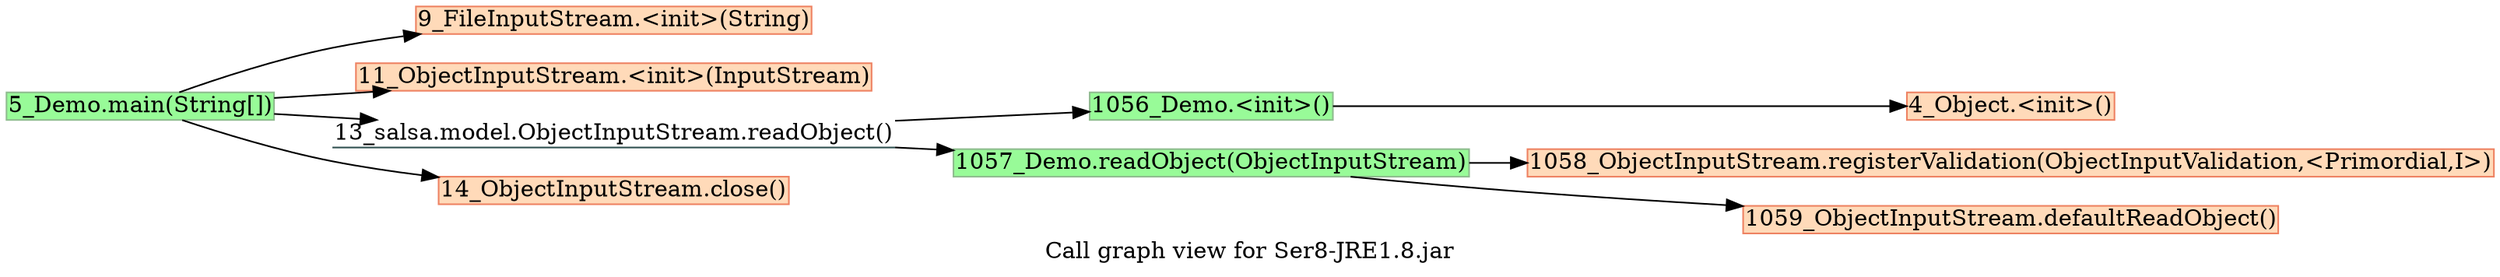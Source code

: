 digraph G {
	rankdir =LR;
	graph[label="Call graph view for Ser8-JRE1.8.jar"];
	node[style=filled,fillcolor ="white",shape=box,margin=0.02,width=0,height=0];
//	"0_FakeRootClass.fakeRootMethod()"[fillcolor=peachpuff,color=salmon2];
//	"1_FakeRootClass.fakeWorldClinit()"[fillcolor=peachpuff,color=salmon2];
//	"2_Object.<clinit>()"[fillcolor=peachpuff,color=salmon2];
//	"3_String.<clinit>()"[fillcolor=peachpuff,color=salmon2];
	"4_Object.<init>()"[fillcolor=peachpuff,color=salmon2];
	"5_Demo.main(String[])"[fillcolor=palegreen,color=darkseagreen];
//	"6_Object.registerNatives()"[fillcolor=peachpuff,color=salmon2];
//	"7_String$CaseInsensitiveComparator.<init>(String$1)"[fillcolor=peachpuff,color=salmon2];
//	"8_FileInputStream.<clinit>()"[fillcolor=peachpuff,color=salmon2];
	"9_FileInputStream.<init>(String)"[fillcolor=peachpuff,color=salmon2];
//	"10_ObjectInputStream.<clinit>()"[fillcolor=peachpuff,color=salmon2];
	"11_ObjectInputStream.<init>(InputStream)"[fillcolor=peachpuff,color=salmon2];
//	"12_ObjectInputStream.readObject()"[fillcolor=peachpuff,color=salmon2];
	"13_salsa.model.ObjectInputStream.readObject()"[shape=underline,fillcolor=white,color=darkslategray];
	"14_ObjectInputStream.close()"[fillcolor=peachpuff,color=salmon2];
//	"15_String$CaseInsensitiveComparator.<init>()"[fillcolor=peachpuff,color=salmon2];
//	"16_FileInputStream.initIDs()"[fillcolor=peachpuff,color=salmon2];
//	"17_InputStream.<init>()"[fillcolor=peachpuff,color=salmon2];
//	"18_FileInputStream.finalize()"[fillcolor=peachpuff,color=salmon2];
//	"19_File.<clinit>()"[fillcolor=peachpuff,color=salmon2];
//	"20_File.<init>(String)"[fillcolor=peachpuff,color=salmon2];
//	"21_FileInputStream.<init>(File)"[fillcolor=peachpuff,color=salmon2];
//	"22_HashMap.<init>(<Primordial,I>,<Primordial,F>)"[fillcolor=peachpuff,color=salmon2];
//	"23_Boolean.<clinit>()"[fillcolor=peachpuff,color=salmon2];
//	"24_HashMap.put(Object,Object)"[fillcolor=peachpuff,color=salmon2];
//	"25_Byte.<clinit>()"[fillcolor=peachpuff,color=salmon2];
//	"26_Character.<clinit>()"[fillcolor=peachpuff,color=salmon2];
//	"27_Short.<clinit>()"[fillcolor=peachpuff,color=salmon2];
//	"28_Integer.<clinit>()"[fillcolor=peachpuff,color=salmon2];
//	"29_Long.<clinit>()"[fillcolor=peachpuff,color=salmon2];
//	"30_Float.<clinit>()"[fillcolor=peachpuff,color=salmon2];
//	"31_Double.<clinit>()"[fillcolor=peachpuff,color=salmon2];
//	"32_Void.<clinit>()"[fillcolor=peachpuff,color=salmon2];
//	"33_ObjectInputStream$1.<init>()"[fillcolor=peachpuff,color=salmon2];
//	"34_LambdaMetafactory.setValidator$java$io$ObjectInputStream$0()"[fillcolor=peachpuff,color=salmon2];
//	"35_LambdaMetafactory.<clinit>()"[fillcolor=peachpuff,color=salmon2];
//	"36_ObjectInputStream.verifySubclass()"[fillcolor=peachpuff,color=salmon2];
//	"37_ObjectInputStream$BlockDataInputStream.<init>(ObjectInputStream,InputStream)"[fillcolor=peachpuff,color=salmon2];
//	"38_ObjectInputStream$HandleTable.<init>(<Primordial,I>)"[fillcolor=peachpuff,color=salmon2];
//	"39_ObjectInputStream$ValidationList.<init>()"[fillcolor=peachpuff,color=salmon2];
//	"40_ObjectInputStream.readStreamHeader()"[fillcolor=peachpuff,color=salmon2];
//	"41_ObjectInputStream$BlockDataInputStream.setBlockDataMode(<Primordial,Z>)"[fillcolor=peachpuff,color=salmon2];
//	"42_ObjectInputStream.clear()"[fillcolor=peachpuff,color=salmon2];
//	"43_ObjectInputStream$BlockDataInputStream.close()"[fillcolor=peachpuff,color=salmon2];
//	"44_FileDescriptor.<clinit>()"[fillcolor=peachpuff,color=salmon2];
//	"45_FileInputStream.close()"[fillcolor=peachpuff,color=salmon2];
//	"46_Class.desiredAssertionStatus()"[fillcolor=peachpuff,color=salmon2];
//	"47_DefaultFileSystem.getFileSystem()"[fillcolor=peachpuff,color=salmon2];
//	"48_StringBuilder.<init>()"[fillcolor=peachpuff,color=salmon2];
//	"49_StringBuilder.append(String)"[fillcolor=peachpuff,color=salmon2];
//	"50_Class.getDeclaredField(String)"[fillcolor=peachpuff,color=salmon2];
//	"51_Throwable.<clinit>()"[fillcolor=peachpuff,color=salmon2];
//	"52_Error.<init>(Throwable)"[fillcolor=peachpuff,color=salmon2];
//	"53_NullPointerException.<init>()"[fillcolor=peachpuff,color=salmon2];
//	"54_File.getPath()"[fillcolor=peachpuff,color=salmon2];
//	"55_System.getSecurityManager()"[fillcolor=peachpuff,color=salmon2];
//	"56_System.<clinit>()"[fillcolor=peachpuff,color=salmon2];
//	"57_File.isInvalid()"[fillcolor=peachpuff,color=salmon2];
//	"58_FileNotFoundException.<init>(String)"[fillcolor=peachpuff,color=salmon2];
//	"59_FileDescriptor.<init>()"[fillcolor=peachpuff,color=salmon2];
//	"60_FileDescriptor.attach(Closeable)"[fillcolor=peachpuff,color=salmon2];
//	"61_FileInputStream.open(String)"[fillcolor=peachpuff,color=salmon2];
//	"62_AbstractMap.<init>()"[fillcolor=peachpuff,color=salmon2];
//	"63_IllegalArgumentException.<init>(String)"[fillcolor=peachpuff,color=salmon2];
//	"64_Float.isNaN(<Primordial,F>)"[fillcolor=peachpuff,color=salmon2];
//	"65_HashMap.tableSizeFor(<Primordial,I>)"[fillcolor=peachpuff,color=salmon2];
//	"66_Boolean.<init>(<Primordial,Z>)"[fillcolor=peachpuff,color=salmon2];
//	"67_Class.getPrimitiveClass(String)"[fillcolor=peachpuff,color=salmon2];
//	"68_Class.<clinit>()"[fillcolor=peachpuff,color=salmon2];
//	"69_HashMap.hash(Object)"[fillcolor=peachpuff,color=salmon2];
//	"70_HashMap.putVal(<Primordial,I>,Object,Object,<Primordial,Z>,<Primordial,Z>)"[fillcolor=peachpuff,color=salmon2];
//	"71_Object.getClass()"[fillcolor=peachpuff,color=salmon2];
//	"72_ObjectInputStream$Caches.<clinit>()"[fillcolor=peachpuff,color=salmon2];
//	"73_ObjectStreamClass.processQueue(ReferenceQueue,ConcurrentMap)"[fillcolor=peachpuff,color=salmon2];
//	"74_ObjectStreamClass.<clinit>()"[fillcolor=peachpuff,color=salmon2];
//	"75_Reference.<clinit>()"[fillcolor=peachpuff,color=salmon2];
//	"76_ObjectStreamClass$WeakClassKey.<init>(Class,ReferenceQueue)"[fillcolor=peachpuff,color=salmon2];
//	"77_ObjectInputStream.auditSubclass(Class)"[fillcolor=peachpuff,color=salmon2];
//	"78_Boolean.valueOf(<Primordial,Z>)"[fillcolor=peachpuff,color=salmon2];
//	"79_ObjectInputStream$PeekInputStream.<init>(InputStream)"[fillcolor=peachpuff,color=salmon2];
//	"80_DataInputStream.<init>(InputStream)"[fillcolor=peachpuff,color=salmon2];
//	"81_ObjectInputStream$BlockDataInputStream.readShort()"[fillcolor=peachpuff,color=salmon2];
//	"82_Short.valueOf(<Primordial,S>)"[fillcolor=peachpuff,color=salmon2];
//	"83_String.format(String,Object[])"[fillcolor=peachpuff,color=salmon2];
//	"84_StreamCorruptedException.<init>(String)"[fillcolor=peachpuff,color=salmon2];
//	"85_IllegalStateException.<init>(String)"[fillcolor=peachpuff,color=salmon2];
//	"86_ObjectInputStream$HandleTable.clear()"[fillcolor=peachpuff,color=salmon2];
//	"87_ObjectInputStream$ValidationList.clear()"[fillcolor=peachpuff,color=salmon2];
//	"88_ObjectInputStream$PeekInputStream.close()"[fillcolor=peachpuff,color=salmon2];
//	"89_FileDescriptor.<init>(<Primordial,I>)"[fillcolor=peachpuff,color=salmon2];
//	"90_FileDescriptor.initIDs()"[fillcolor=peachpuff,color=salmon2];
//	"91_FileDescriptor$1.<init>()"[fillcolor=peachpuff,color=salmon2];
//	"92_Class.getClassLoader()"[fillcolor=peachpuff,color=salmon2];
//	"93_Class.desiredAssertionStatus0(Class)"[fillcolor=peachpuff,color=salmon2];
//	"94_Class.getName()"[fillcolor=peachpuff,color=salmon2];
//	"95_UnixFileSystem.<clinit>()"[fillcolor=peachpuff,color=salmon2];
//	"96_FileSystem.<clinit>()"[fillcolor=peachpuff,color=salmon2];
//	"97_UnixFileSystem.<init>()"[fillcolor=peachpuff,color=salmon2];
//	"98_AbstractStringBuilder.<init>(<Primordial,I>)"[fillcolor=peachpuff,color=salmon2];
//	"99_AbstractStringBuilder.append(String)"[fillcolor=peachpuff,color=salmon2];
//	"100_Class.checkMemberAccess(<Primordial,I>,Class,<Primordial,Z>)"[fillcolor=peachpuff,color=salmon2];
//	"101_Class.privateGetDeclaredFields(<Primordial,Z>)"[fillcolor=peachpuff,color=salmon2];
//	"102_Class.searchFields(Field[],String)"[fillcolor=peachpuff,color=salmon2];
//	"103_NoSuchFieldException.<init>(String)"[fillcolor=peachpuff,color=salmon2];
//	"104_ArrayList.<clinit>()"[fillcolor=peachpuff,color=salmon2];
//	"105_ArrayList.<init>(<Primordial,I>)"[fillcolor=peachpuff,color=salmon2];
//	"106_Collections.unmodifiableList(List)"[fillcolor=peachpuff,color=salmon2];
//	"107_Collections.<clinit>()"[fillcolor=peachpuff,color=salmon2];
//	"108_Throwable.<init>(Throwable)"[fillcolor=peachpuff,color=salmon2];
//	"109_RuntimeException.<init>()"[fillcolor=peachpuff,color=salmon2];
//	"110_SecurityManager.<clinit>()"[fillcolor=peachpuff,color=salmon2];
//	"111_System.initializeSystemClass()"[fillcolor=peachpuff,color=salmon2];
//	"112_Shutdown.runHooks()"[fillcolor=peachpuff,color=salmon2];
//	"113_Shutdown.<clinit>()"[fillcolor=peachpuff,color=salmon2];
//	"114_ThreadGroup.uncaughtException(Thread,Throwable)"[fillcolor=peachpuff,color=salmon2];
//	"115_File$PathStatus.<clinit>()"[fillcolor=peachpuff,color=salmon2];
//	"116_IOException.<init>(String)"[fillcolor=peachpuff,color=salmon2];
//	"117_ArrayList.<init>()"[fillcolor=peachpuff,color=salmon2];
//	"118_ArrayList.add(Object)"[fillcolor=peachpuff,color=salmon2];
//	"119_RuntimeException.<init>(String)"[fillcolor=peachpuff,color=salmon2];
//	"120_Class.registerNatives()"[fillcolor=peachpuff,color=salmon2];
//	"121_String.hashCode()"[fillcolor=peachpuff,color=salmon2];
//	"122_HashMap.resize()"[fillcolor=peachpuff,color=salmon2];
//	"123_HashMap.newNode(<Primordial,I>,Object,Object,HashMap$Node)"[fillcolor=peachpuff,color=salmon2];
//	"124_String.equals(Object)"[fillcolor=peachpuff,color=salmon2];
//	"125_HashMap.treeifyBin(HashMap$Node[],<Primordial,I>)"[fillcolor=peachpuff,color=salmon2];
//	"126_HashMap.afterNodeAccess(HashMap$Node)"[fillcolor=peachpuff,color=salmon2];
//	"127_HashMap.afterNodeInsertion(<Primordial,Z>)"[fillcolor=peachpuff,color=salmon2];
//	"128_ReferenceQueue.<clinit>()"[fillcolor=peachpuff,color=salmon2];
//	"129_ReferenceQueue.<init>()"[fillcolor=peachpuff,color=salmon2];
//	"130_ObjectStreamClass.initNative()"[fillcolor=peachpuff,color=salmon2];
//	"131_Reference$Lock.<init>(Reference$1)"[fillcolor=peachpuff,color=salmon2];
//	"132_Reference$1.<init>()"[fillcolor=peachpuff,color=salmon2];
//	"133_WeakReference.<init>(Object,ReferenceQueue)"[fillcolor=peachpuff,color=salmon2];
//	"134_System.identityHashCode(Object)"[fillcolor=peachpuff,color=salmon2];
//	"135_ObjectInputStream$2.<init>(Class)"[fillcolor=peachpuff,color=salmon2];
//	"136_FilterInputStream.<init>(InputStream)"[fillcolor=peachpuff,color=salmon2];
//	"137_ObjectInputStream$PeekInputStream.readFully(B[],<Primordial,I>,<Primordial,I>)"[fillcolor=peachpuff,color=salmon2];
//	"138_DataInputStream.readShort()"[fillcolor=peachpuff,color=salmon2];
//	"139_Bits.getShort(B[],<Primordial,I>)"[fillcolor=peachpuff,color=salmon2];
//	"140_Short$ShortCache.<clinit>()"[fillcolor=peachpuff,color=salmon2];
//	"141_Short.<init>(<Primordial,S>)"[fillcolor=peachpuff,color=salmon2];
//	"142_Formatter.<clinit>()"[fillcolor=peachpuff,color=salmon2];
//	"143_Formatter.<init>()"[fillcolor=peachpuff,color=salmon2];
//	"144_Formatter.format(String,Object[])"[fillcolor=peachpuff,color=salmon2];
//	"145_ObjectStreamException.<init>(String)"[fillcolor=peachpuff,color=salmon2];
//	"146_Arrays.fill(B[],<Primordial,I>,<Primordial,I>,<Primordial,B>)"[fillcolor=peachpuff,color=salmon2];
//	"147_Arrays.<clinit>()"[fillcolor=peachpuff,color=salmon2];
//	"148_Arrays.fill(Object[],<Primordial,I>,<Primordial,I>,Object)"[fillcolor=peachpuff,color=salmon2];
//	"149_Class.getClassLoader0()"[fillcolor=peachpuff,color=salmon2];
//	"150_ClassLoader.checkClassLoaderPermission(ClassLoader,Class)"[fillcolor=peachpuff,color=salmon2];
//	"151_ClassLoader.<clinit>()"[fillcolor=peachpuff,color=salmon2];
//	"152_UnixFileSystem.initIDs()"[fillcolor=peachpuff,color=salmon2];
//	"153_FileSystem.getBooleanProperty(String,<Primordial,Z>)"[fillcolor=peachpuff,color=salmon2];
//	"154_FileSystem.<init>()"[fillcolor=peachpuff,color=salmon2];
//	"155_ExpiringCache.<init>()"[fillcolor=peachpuff,color=salmon2];
//	"156_AbstractStringBuilder.appendNull()"[fillcolor=peachpuff,color=salmon2];
//	"157_String.length()"[fillcolor=peachpuff,color=salmon2];
//	"158_AbstractStringBuilder.ensureCapacityInternal(<Primordial,I>)"[fillcolor=peachpuff,color=salmon2];
//	"159_String.getChars(<Primordial,I>,<Primordial,I>,C[],<Primordial,I>)"[fillcolor=peachpuff,color=salmon2];
//	"160_ClassLoader.getClassLoader(Class)"[fillcolor=peachpuff,color=salmon2];
//	"161_Class.checkPackageAccess(ClassLoader,<Primordial,Z>)"[fillcolor=peachpuff,color=salmon2];
//	"162_Class.checkInitted()"[fillcolor=peachpuff,color=salmon2];
//	"163_Class.reflectionData()"[fillcolor=peachpuff,color=salmon2];
//	"164_Class.getDeclaredFields0(<Primordial,Z>)"[fillcolor=peachpuff,color=salmon2];
//	"165_String.intern()"[fillcolor=peachpuff,color=salmon2];
//	"166_Class.getReflectionFactory()"[fillcolor=peachpuff,color=salmon2];
//	"167_ReflectiveOperationException.<init>(String)"[fillcolor=peachpuff,color=salmon2];
//	"168_AbstractList.<init>()"[fillcolor=peachpuff,color=salmon2];
//	"169_StringBuilder.append(<Primordial,I>)"[fillcolor=peachpuff,color=salmon2];
//	"170_Collections$UnmodifiableRandomAccessList.<init>(List)"[fillcolor=peachpuff,color=salmon2];
//	"171_Collections$UnmodifiableList.<init>(List)"[fillcolor=peachpuff,color=salmon2];
//	"172_Collections$EmptySet.<init>(Collections$1)"[fillcolor=peachpuff,color=salmon2];
//	"173_Collections$EmptyList.<init>(Collections$1)"[fillcolor=peachpuff,color=salmon2];
//	"174_Collections$EmptyMap.<init>(Collections$1)"[fillcolor=peachpuff,color=salmon2];
//	"175_Throwable.fillInStackTrace()"[fillcolor=peachpuff,color=salmon2];
//	"176_Throwable.toString()"[fillcolor=peachpuff,color=salmon2];
//	"177_Exception.<init>()"[fillcolor=peachpuff,color=salmon2];
//	"178_SecurityManager.getRootGroup()"[fillcolor=peachpuff,color=salmon2];
//	"179_Properties.<clinit>()"[fillcolor=peachpuff,color=salmon2];
//	"180_Properties.<init>()"[fillcolor=peachpuff,color=salmon2];
//	"181_Hashtable.put(Object,Object)"[fillcolor=peachpuff,color=salmon2];
//	"182_FileOutputStream.<clinit>()"[fillcolor=peachpuff,color=salmon2];
//	"183_OutputStream.<init>()"[fillcolor=peachpuff,color=salmon2];
//	"184_PrintStream.<init>(OutputStream)"[fillcolor=peachpuff,color=salmon2];
//	"185_Shutdown$Lock.<init>(Shutdown$1)"[fillcolor=peachpuff,color=salmon2];
//	"186_StringBuilder.toString()"[fillcolor=peachpuff,color=salmon2];
//	"187_PrintStream.print(String)"[fillcolor=peachpuff,color=salmon2];
//	"188_File$PathStatus.<init>(String,<Primordial,I>)"[fillcolor=peachpuff,color=salmon2];
//	"189_Exception.<init>(String)"[fillcolor=peachpuff,color=salmon2];
//	"190_ArrayList.ensureCapacityInternal(<Primordial,I>)"[fillcolor=peachpuff,color=salmon2];
//	"191_HashMap$Node.<init>(<Primordial,I>,Object,Object,HashMap$Node)"[fillcolor=peachpuff,color=salmon2];
//	"192_HashMap.replacementTreeNode(HashMap$Node,HashMap$Node)"[fillcolor=peachpuff,color=salmon2];
//	"193_ReferenceQueue$Null.<init>(ReferenceQueue$1)"[fillcolor=peachpuff,color=salmon2];
//	"194_ReferenceQueue$Lock.<init>(ReferenceQueue$1)"[fillcolor=peachpuff,color=salmon2];
//	"195_Reference$Lock.<init>()"[fillcolor=peachpuff,color=salmon2];
//	"196_Reference.<init>(Object,ReferenceQueue)"[fillcolor=peachpuff,color=salmon2];
//	"197_ObjectInputStream$PeekInputStream.read(B[],<Primordial,I>,<Primordial,I>)"[fillcolor=peachpuff,color=salmon2];
//	"198_EOFException.<init>()"[fillcolor=peachpuff,color=salmon2];
//	"199_ObjectInputStream$BlockDataInputStream.read()"[fillcolor=peachpuff,color=salmon2];
//	"200_Number.<init>()"[fillcolor=peachpuff,color=salmon2];
//	"201_Locale$Category.<clinit>()"[fillcolor=peachpuff,color=salmon2];
//	"202_Locale.getDefault(Locale$Category)"[fillcolor=peachpuff,color=salmon2];
//	"203_Locale.<clinit>()"[fillcolor=peachpuff,color=salmon2];
//	"204_Formatter.<init>(Locale,Appendable)"[fillcolor=peachpuff,color=salmon2];
//	"205_Formatter.format(Locale,String,Object[])"[fillcolor=peachpuff,color=salmon2];
//	"206_Arrays.rangeCheck(<Primordial,I>,<Primordial,I>,<Primordial,I>)"[fillcolor=peachpuff,color=salmon2];
//	"207_ClassLoader.needsClassLoaderPermissionCheck(ClassLoader,ClassLoader)"[fillcolor=peachpuff,color=salmon2];
//	"208_ClassLoader.registerNatives()"[fillcolor=peachpuff,color=salmon2];
//	"209_Vector.<init>()"[fillcolor=peachpuff,color=salmon2];
//	"210_Stack.<init>()"[fillcolor=peachpuff,color=salmon2];
//	"211_System.getProperty(String)"[fillcolor=peachpuff,color=salmon2];
//	"212_ExpiringCache.<init>(<Primordial,J>)"[fillcolor=peachpuff,color=salmon2];
//	"213_AbstractStringBuilder.newCapacity(<Primordial,I>)"[fillcolor=peachpuff,color=salmon2];
//	"214_Arrays.copyOf(C[],<Primordial,I>)"[fillcolor=peachpuff,color=salmon2];
//	"215_StringIndexOutOfBoundsException.<init>(<Primordial,I>)"[fillcolor=peachpuff,color=salmon2];
//	"216_System.arraycopy(Object,<Primordial,I>,Object,<Primordial,I>,<Primordial,I>)"[fillcolor=peachpuff,color=salmon2];
//	"217_String.lastIndexOf(<Primordial,I>)"[fillcolor=peachpuff,color=salmon2];
//	"218_String.substring(<Primordial,I>,<Primordial,I>)"[fillcolor=peachpuff,color=salmon2];
//	"219_Proxy.isProxyClass(Class)"[fillcolor=peachpuff,color=salmon2];
//	"220_Proxy.<clinit>()"[fillcolor=peachpuff,color=salmon2];
//	"221_Class.getInterfaces()"[fillcolor=peachpuff,color=salmon2];
//	"222_Class$3.<init>()"[fillcolor=peachpuff,color=salmon2];
//	"223_Class.newReflectionData(SoftReference,<Primordial,I>)"[fillcolor=peachpuff,color=salmon2];
//	"224_AbstractCollection.<init>()"[fillcolor=peachpuff,color=salmon2];
//	"225_AbstractStringBuilder.append(<Primordial,I>)"[fillcolor=peachpuff,color=salmon2];
//	"226_Collections$UnmodifiableCollection.<init>(Collection)"[fillcolor=peachpuff,color=salmon2];
//	"227_Collections$EmptySet.<init>()"[fillcolor=peachpuff,color=salmon2];
//	"228_Collections$EmptyList.<init>()"[fillcolor=peachpuff,color=salmon2];
//	"229_Collections$EmptyMap.<init>()"[fillcolor=peachpuff,color=salmon2];
//	"230_Object.getClass()"[fillcolor=peachpuff,color=salmon2];
//	"231_Throwable.getLocalizedMessage()"[fillcolor=peachpuff,color=salmon2];
//	"232_Throwable.<init>()"[fillcolor=peachpuff,color=salmon2];
//	"233_Properties.<init>(Properties)"[fillcolor=peachpuff,color=salmon2];
//	"234_Hashtable.addEntry(<Primordial,I>,Object,Object,<Primordial,I>)"[fillcolor=peachpuff,color=salmon2];
//	"235_FileOutputStream.initIDs()"[fillcolor=peachpuff,color=salmon2];
//	"236_FileOutputStream.finalize()"[fillcolor=peachpuff,color=salmon2];
//	"237_Enum.finalize()"[fillcolor=peachpuff,color=salmon2];
//	"238_PrintStream.<init>(OutputStream,<Primordial,Z>)"[fillcolor=peachpuff,color=salmon2];
//	"239_Shutdown$Lock.<init>()"[fillcolor=peachpuff,color=salmon2];
//	"240_String.<init>(C[],<Primordial,I>,<Primordial,I>)"[fillcolor=peachpuff,color=salmon2];
//	"241_PrintStream.write(String)"[fillcolor=peachpuff,color=salmon2];
//	"242_Enum.<init>(String,<Primordial,I>)"[fillcolor=peachpuff,color=salmon2];
//	"243_Throwable.<init>(String)"[fillcolor=peachpuff,color=salmon2];
//	"244_ArrayList.calculateCapacity(Object[],<Primordial,I>)"[fillcolor=peachpuff,color=salmon2];
//	"245_ArrayList.ensureExplicitCapacity(<Primordial,I>)"[fillcolor=peachpuff,color=salmon2];
//	"246_HashMap$TreeNode.<clinit>()"[fillcolor=peachpuff,color=salmon2];
//	"247_HashMap$TreeNode.<init>(<Primordial,I>,Object,Object,HashMap$Node)"[fillcolor=peachpuff,color=salmon2];
//	"248_ReferenceQueue$Null.<init>()"[fillcolor=peachpuff,color=salmon2];
//	"249_ReferenceQueue$Lock.<init>()"[fillcolor=peachpuff,color=salmon2];
//	"250_FileInputStream.read(B[],<Primordial,I>,<Primordial,I>)"[fillcolor=peachpuff,color=salmon2];
//	"251_IOException.<init>()"[fillcolor=peachpuff,color=salmon2];
//	"252_ObjectInputStream$BlockDataInputStream.refill()"[fillcolor=peachpuff,color=salmon2];
//	"253_ObjectInputStream$PeekInputStream.read()"[fillcolor=peachpuff,color=salmon2];
//	"254_Locale$Category.<init>(String,<Primordial,I>,String,String,String,String)"[fillcolor=peachpuff,color=salmon2];
//	"255_Locale$1.<clinit>()"[fillcolor=peachpuff,color=salmon2];
//	"256_Locale.initDefault(Locale$Category)"[fillcolor=peachpuff,color=salmon2];
//	"257_AssertionError.<init>(Object)"[fillcolor=peachpuff,color=salmon2];
//	"258_Locale.getDefault()"[fillcolor=peachpuff,color=salmon2];
//	"259_Locale.createConstant(String,String)"[fillcolor=peachpuff,color=salmon2];
//	"260_Locale.initDefault()"[fillcolor=peachpuff,color=salmon2];
//	"261_ObjectStreamField.<init>(String,Class)"[fillcolor=peachpuff,color=salmon2];
//	"262_Formatter.getZero(Locale)"[fillcolor=peachpuff,color=salmon2];
//	"263_Formatter.ensureOpen()"[fillcolor=peachpuff,color=salmon2];
//	"264_Formatter.parse(String)"[fillcolor=peachpuff,color=salmon2];
//	"265_MissingFormatArgumentException.<init>(String)"[fillcolor=peachpuff,color=salmon2];
//	"266_ArrayIndexOutOfBoundsException.<init>(<Primordial,I>)"[fillcolor=peachpuff,color=salmon2];
//	"267_Vector.<init>(<Primordial,I>)"[fillcolor=peachpuff,color=salmon2];
//	"268_ExpiringCache$1.<init>(ExpiringCache)"[fillcolor=peachpuff,color=salmon2];
//	"269_AbstractStringBuilder.hugeCapacity(<Primordial,I>)"[fillcolor=peachpuff,color=salmon2];
//	"270_Math.min(<Primordial,I>,<Primordial,I>)"[fillcolor=peachpuff,color=salmon2];
//	"271_Math.<clinit>()"[fillcolor=peachpuff,color=salmon2];
//	"272_IndexOutOfBoundsException.<init>(String)"[fillcolor=peachpuff,color=salmon2];
//	"273_System.arraycopy(Object,Object)"[fillcolor=peachpuff,color=salmon2];
//	"274_String.lastIndexOf(<Primordial,I>,<Primordial,I>)"[fillcolor=peachpuff,color=salmon2];
//	"275_Class.isAssignableFrom(Class)"[fillcolor=peachpuff,color=salmon2];
//	"276_Proxy$KeyFactory.<init>(Proxy$1)"[fillcolor=peachpuff,color=salmon2];
//	"277_Proxy$ProxyClassFactory.<clinit>()"[fillcolor=peachpuff,color=salmon2];
//	"278_Proxy$ProxyClassFactory.<init>(Proxy$1)"[fillcolor=peachpuff,color=salmon2];
//	"279_WeakCache.<init>(BiFunction,BiFunction)"[fillcolor=peachpuff,color=salmon2];
//	"280_Class$ReflectionData.<init>(<Primordial,I>)"[fillcolor=peachpuff,color=salmon2];
//	"281_SoftReference.<init>(Object)"[fillcolor=peachpuff,color=salmon2];
//	"282_Class$Atomic.casReflectionData(Class,SoftReference,SoftReference)"[fillcolor=peachpuff,color=salmon2];
//	"283_Class$Atomic.<clinit>()"[fillcolor=peachpuff,color=salmon2];
//	"284_StringBuilder.append(String)"[fillcolor=peachpuff,color=salmon2];
//	"285_Integer.stringSize(<Primordial,I>)"[fillcolor=peachpuff,color=salmon2];
//	"286_Integer.getChars(<Primordial,I>,<Primordial,I>,C[])"[fillcolor=peachpuff,color=salmon2];
//	"287_AbstractSet.<init>()"[fillcolor=peachpuff,color=salmon2];
//	"288_Throwable.getMessage()"[fillcolor=peachpuff,color=salmon2];
//	"289_Hashtable.<init>()"[fillcolor=peachpuff,color=salmon2];
//	"290_Hashtable.rehash()"[fillcolor=peachpuff,color=salmon2];
//	"291_Hashtable$Entry.<init>(<Primordial,I>,Object,Object,Hashtable$Entry)"[fillcolor=peachpuff,color=salmon2];
//	"292_OutputStream.flush()"[fillcolor=peachpuff,color=salmon2];
//	"293_FileOutputStream.close()"[fillcolor=peachpuff,color=salmon2];
//	"294_PrintStream.requireNonNull(Object,String)"[fillcolor=peachpuff,color=salmon2];
//	"295_PrintStream.<init>(<Primordial,Z>,OutputStream)"[fillcolor=peachpuff,color=salmon2];
//	"296_Arrays.copyOfRange(C[],<Primordial,I>,<Primordial,I>)"[fillcolor=peachpuff,color=salmon2];
//	"297_PrintStream.ensureOpen()"[fillcolor=peachpuff,color=salmon2];
//	"298_String.indexOf(<Primordial,I>)"[fillcolor=peachpuff,color=salmon2];
//	"299_Math.max(<Primordial,I>,<Primordial,I>)"[fillcolor=peachpuff,color=salmon2];
//	"300_ArrayList.grow(<Primordial,I>)"[fillcolor=peachpuff,color=salmon2];
//	"301_LinkedHashMap$Entry.<init>(<Primordial,I>,Object,Object,HashMap$Node)"[fillcolor=peachpuff,color=salmon2];
//	"302_FileInputStream.readBytes(B[],<Primordial,I>,<Primordial,I>)"[fillcolor=peachpuff,color=salmon2];
//	"303_ObjectInputStream$BlockDataInputStream.readBlockHeader(<Primordial,Z>)"[fillcolor=peachpuff,color=salmon2];
//	"304_FileInputStream.read()"[fillcolor=peachpuff,color=salmon2];
//	"305_Locale$Category.values()"[fillcolor=peachpuff,color=salmon2];
//	"306_Enum.ordinal()"[fillcolor=peachpuff,color=salmon2];
//	"307_Locale.getInstance(String,String,String,String,LocaleExtensions)"[fillcolor=peachpuff,color=salmon2];
//	"308_String.valueOf(Object)"[fillcolor=peachpuff,color=salmon2];
//	"309_AssertionError.<init>(String)"[fillcolor=peachpuff,color=salmon2];
//	"310_Throwable.initCause(Throwable)"[fillcolor=peachpuff,color=salmon2];
//	"311_Locale.getInstance(BaseLocale,LocaleExtensions)"[fillcolor=peachpuff,color=salmon2];
//	"312_ObjectStreamField.<init>(String,Class,<Primordial,Z>)"[fillcolor=peachpuff,color=salmon2];
//	"313_DecimalFormatSymbols.getInstance(Locale)"[fillcolor=peachpuff,color=salmon2];
//	"314_FormatterClosedException.<init>()"[fillcolor=peachpuff,color=salmon2];
//	"315_Formatter.checkText(String,<Primordial,I>,<Primordial,I>)"[fillcolor=peachpuff,color=salmon2];
//	"316_Formatter$FixedString.<init>(Formatter,String)"[fillcolor=peachpuff,color=salmon2];
//	"317_Formatter$FormatSpecifier.<clinit>()"[fillcolor=peachpuff,color=salmon2];
//	"318_Formatter$FormatSpecifier.<init>(Formatter,Matcher)"[fillcolor=peachpuff,color=salmon2];
//	"319_String.substring(<Primordial,I>)"[fillcolor=peachpuff,color=salmon2];
//	"320_ArrayList.size()"[fillcolor=peachpuff,color=salmon2];
//	"321_ArrayList.toArray(Object[])"[fillcolor=peachpuff,color=salmon2];
//	"322_IllegalFormatException.<init>()"[fillcolor=peachpuff,color=salmon2];
//	"323_Vector.<init>(<Primordial,I>,<Primordial,I>)"[fillcolor=peachpuff,color=salmon2];
//	"324_LinkedHashMap.<init>()"[fillcolor=peachpuff,color=salmon2];
//	"325_OutOfMemoryError.<init>()"[fillcolor=peachpuff,color=salmon2];
//	"326_Float.floatToRawIntBits(<Primordial,F>)"[fillcolor=peachpuff,color=salmon2];
//	"327_Double.doubleToRawLongBits(<Primordial,D>)"[fillcolor=peachpuff,color=salmon2];
//	"328_Math.powerOfTwoD(<Primordial,I>)"[fillcolor=peachpuff,color=salmon2];
//	"329_ArrayStoreException.<init>()"[fillcolor=peachpuff,color=salmon2];
//	"330_String.lastIndexOfSupplementary(<Primordial,I>,<Primordial,I>)"[fillcolor=peachpuff,color=salmon2];
//	"331_Proxy$KeyFactory.<init>()"[fillcolor=peachpuff,color=salmon2];
//	"332_Proxy$ProxyClassFactory.<init>()"[fillcolor=peachpuff,color=salmon2];
//	"333_Objects.requireNonNull(Object)"[fillcolor=peachpuff,color=salmon2];
//	"334_Reference.<init>(Object)"[fillcolor=peachpuff,color=salmon2];
//	"335_Class.access$100(Class,<Primordial,Z>)"[fillcolor=peachpuff,color=salmon2];
//	"336_Class$Atomic.objectFieldOffset(Field[],String)"[fillcolor=peachpuff,color=salmon2];
//	"337_Hashtable.<init>(<Primordial,I>,<Primordial,F>)"[fillcolor=peachpuff,color=salmon2];
//	"338_Math.min(<Primordial,F>,<Primordial,F>)"[fillcolor=peachpuff,color=salmon2];
//	"339_NullPointerException.<init>(String)"[fillcolor=peachpuff,color=salmon2];
//	"340_FilterOutputStream.<init>(OutputStream)"[fillcolor=peachpuff,color=salmon2];
//	"341_OutputStreamWriter.<init>(OutputStream)"[fillcolor=peachpuff,color=salmon2];
//	"342_BufferedWriter.<clinit>()"[fillcolor=peachpuff,color=salmon2];
//	"343_BufferedWriter.<init>(Writer)"[fillcolor=peachpuff,color=salmon2];
//	"344_String.indexOf(<Primordial,I>,<Primordial,I>)"[fillcolor=peachpuff,color=salmon2];
//	"345_ArrayList.hugeCapacity(<Primordial,I>)"[fillcolor=peachpuff,color=salmon2];
//	"346_Arrays.copyOf(Object[],<Primordial,I>)"[fillcolor=peachpuff,color=salmon2];
//	"347_ObjectInputStream.access$1000(ObjectInputStream)"[fillcolor=peachpuff,color=salmon2];
//	"348_ObjectInputStream$PeekInputStream.available()"[fillcolor=peachpuff,color=salmon2];
//	"349_ObjectInputStream$PeekInputStream.peek()"[fillcolor=peachpuff,color=salmon2];
//	"350_Bits.getInt(B[],<Primordial,I>)"[fillcolor=peachpuff,color=salmon2];
//	"351_ObjectInputStream.access$1100(ObjectInputStream)"[fillcolor=peachpuff,color=salmon2];
//	"352_Integer.valueOf(<Primordial,I>)"[fillcolor=peachpuff,color=salmon2];
//	"353_Object.clone()"[fillcolor=peachpuff,color=salmon2];
//	"354_Locale.getCompatibilityExtensions(String,String,String,String)"[fillcolor=peachpuff,color=salmon2];
//	"355_String.toString()"[fillcolor=peachpuff,color=salmon2];
//	"356_Error.<init>(String)"[fillcolor=peachpuff,color=salmon2];
//	"357_Objects.toString(Object,String)"[fillcolor=peachpuff,color=salmon2];
//	"358_IllegalStateException.<init>(String,Throwable)"[fillcolor=peachpuff,color=salmon2];
//	"359_IllegalArgumentException.<init>(String,Throwable)"[fillcolor=peachpuff,color=salmon2];
//	"360_Locale$LocaleKey.<init>(BaseLocale,LocaleExtensions,Locale$1)"[fillcolor=peachpuff,color=salmon2];
//	"361_ObjectStreamField.getClassSignature(Class)"[fillcolor=peachpuff,color=salmon2];
//	"362_IllegalStateException.<init>()"[fillcolor=peachpuff,color=salmon2];
//	"363_String.charAt(<Primordial,I>)"[fillcolor=peachpuff,color=salmon2];
//	"364_String.valueOf(<Primordial,C>)"[fillcolor=peachpuff,color=salmon2];
//	"365_UnknownFormatConversionException.<init>(String)"[fillcolor=peachpuff,color=salmon2];
//	"366_Formatter$Flags.<clinit>()"[fillcolor=peachpuff,color=salmon2];
//	"367_Formatter$FormatSpecifier.index(String)"[fillcolor=peachpuff,color=salmon2];
//	"368_Formatter$FormatSpecifier.flags(String)"[fillcolor=peachpuff,color=salmon2];
//	"369_Formatter$FormatSpecifier.width(String)"[fillcolor=peachpuff,color=salmon2];
//	"370_Formatter$FormatSpecifier.precision(String)"[fillcolor=peachpuff,color=salmon2];
//	"371_Formatter$Flags.access$100(Formatter$Flags,Formatter$Flags)"[fillcolor=peachpuff,color=salmon2];
//	"372_Formatter$FormatSpecifier.conversion(String)"[fillcolor=peachpuff,color=salmon2];
//	"373_Formatter$FormatSpecifier.checkDateTime()"[fillcolor=peachpuff,color=salmon2];
//	"374_Formatter$Conversion.isGeneral(<Primordial,C>)"[fillcolor=peachpuff,color=salmon2];
//	"375_Formatter$FormatSpecifier.checkGeneral()"[fillcolor=peachpuff,color=salmon2];
//	"376_Formatter$Conversion.isCharacter(<Primordial,C>)"[fillcolor=peachpuff,color=salmon2];
//	"377_Formatter$FormatSpecifier.checkCharacter()"[fillcolor=peachpuff,color=salmon2];
//	"378_Formatter$Conversion.isInteger(<Primordial,C>)"[fillcolor=peachpuff,color=salmon2];
//	"379_Formatter$FormatSpecifier.checkInteger()"[fillcolor=peachpuff,color=salmon2];
//	"380_Formatter$Conversion.isFloat(<Primordial,C>)"[fillcolor=peachpuff,color=salmon2];
//	"381_Formatter$FormatSpecifier.checkFloat()"[fillcolor=peachpuff,color=salmon2];
//	"382_Formatter$Conversion.isText(<Primordial,C>)"[fillcolor=peachpuff,color=salmon2];
//	"383_Formatter$FormatSpecifier.checkText()"[fillcolor=peachpuff,color=salmon2];
//	"384_Object.getClass()"[fillcolor=peachpuff,color=salmon2];
//	"385_Arrays.copyOf(Object[],<Primordial,I>,Class)"[fillcolor=peachpuff,color=salmon2];
//	"386_IllegalArgumentException.<init>()"[fillcolor=peachpuff,color=salmon2];
//	"387_HashMap.<init>()"[fillcolor=peachpuff,color=salmon2];
//	"388_VirtualMachineError.<init>()"[fillcolor=peachpuff,color=salmon2];
//	"389_AssertionError.<init>()"[fillcolor=peachpuff,color=salmon2];
//	"390_Double.longBitsToDouble(<Primordial,J>)"[fillcolor=peachpuff,color=salmon2];
//	"391_Character.isValidCodePoint(<Primordial,I>)"[fillcolor=peachpuff,color=salmon2];
//	"392_Character.highSurrogate(<Primordial,I>)"[fillcolor=peachpuff,color=salmon2];
//	"393_Character.lowSurrogate(<Primordial,I>)"[fillcolor=peachpuff,color=salmon2];
//	"394_Class.access$200(Field[],String)"[fillcolor=peachpuff,color=salmon2];
//	"395_Dictionary.<init>()"[fillcolor=peachpuff,color=salmon2];
//	"396_StringBuilder.append(<Primordial,F>)"[fillcolor=peachpuff,color=salmon2];
//	"397_Writer.<init>(Object)"[fillcolor=peachpuff,color=salmon2];
//	"398_BufferedWriter.<init>(Writer,<Primordial,I>)"[fillcolor=peachpuff,color=salmon2];
//	"399_String.indexOfSupplementary(<Primordial,I>,<Primordial,I>)"[fillcolor=peachpuff,color=salmon2];
//	"400_Object.getClass()"[fillcolor=peachpuff,color=salmon2];
//	"401_FileInputStream.available()"[fillcolor=peachpuff,color=salmon2];
//	"402_ObjectInputStream.handleReset()"[fillcolor=peachpuff,color=salmon2];
//	"403_Integer$IntegerCache.<clinit>()"[fillcolor=peachpuff,color=salmon2];
//	"404_Integer.<init>(<Primordial,I>)"[fillcolor=peachpuff,color=salmon2];
//	"405_RuntimeException.<init>(String,Throwable)"[fillcolor=peachpuff,color=salmon2];
//	"406_Locale$LocaleKey.<init>(BaseLocale,LocaleExtensions)"[fillcolor=peachpuff,color=salmon2];
//	"407_Class.isArray()"[fillcolor=peachpuff,color=salmon2];
//	"408_StringBuilder.append(<Primordial,C>)"[fillcolor=peachpuff,color=salmon2];
//	"409_Class.getComponentType()"[fillcolor=peachpuff,color=salmon2];
//	"410_Class.isPrimitive()"[fillcolor=peachpuff,color=salmon2];
//	"411_InternalError.<init>()"[fillcolor=peachpuff,color=salmon2];
//	"412_String.replace(<Primordial,C>,<Primordial,C>)"[fillcolor=peachpuff,color=salmon2];
//	"413_String.<init>(C[],<Primordial,Z>)"[fillcolor=peachpuff,color=salmon2];
//	"414_Formatter$Flags.<init>(<Primordial,I>)"[fillcolor=peachpuff,color=salmon2];
//	"415_Integer.parseInt(String)"[fillcolor=peachpuff,color=salmon2];
//	"416_Formatter$Flags.parse(String)"[fillcolor=peachpuff,color=salmon2];
//	"417_IllegalFormatWidthException.<init>(<Primordial,I>)"[fillcolor=peachpuff,color=salmon2];
//	"418_IllegalFormatPrecisionException.<init>(<Primordial,I>)"[fillcolor=peachpuff,color=salmon2];
//	"419_Formatter$Conversion.isValid(<Primordial,C>)"[fillcolor=peachpuff,color=salmon2];
//	"420_Character.isUpperCase(<Primordial,C>)"[fillcolor=peachpuff,color=salmon2];
//	"421_Character.toLowerCase(<Primordial,C>)"[fillcolor=peachpuff,color=salmon2];
//	"422_Formatter$DateTime.isValid(<Primordial,C>)"[fillcolor=peachpuff,color=salmon2];
//	"423_Formatter$FormatSpecifier.checkBadFlags(Formatter$Flags[])"[fillcolor=peachpuff,color=salmon2];
//	"424_Formatter$FormatSpecifier.toString()"[fillcolor=peachpuff,color=salmon2];
//	"425_MissingFormatWidthException.<init>(String)"[fillcolor=peachpuff,color=salmon2];
//	"426_Formatter$FormatSpecifier.failMismatch(Formatter$Flags,<Primordial,C>)"[fillcolor=peachpuff,color=salmon2];
//	"427_Formatter$FormatSpecifier.checkNumeric()"[fillcolor=peachpuff,color=salmon2];
//	"428_Formatter$Flags.valueOf()"[fillcolor=peachpuff,color=salmon2];
//	"429_IllegalFormatFlagsException.<init>(String)"[fillcolor=peachpuff,color=salmon2];
//	"430_Array.newInstance(Class,<Primordial,I>)"[fillcolor=peachpuff,color=salmon2];
//	"431_Error.<init>()"[fillcolor=peachpuff,color=salmon2];
//	"432_AbstractStringBuilder.append(<Primordial,F>)"[fillcolor=peachpuff,color=salmon2];
//	"433_StringBuilder.append(<Primordial,J>)"[fillcolor=peachpuff,color=salmon2];
//	"434_Exception.<init>(String,Throwable)"[fillcolor=peachpuff,color=salmon2];
//	"435_AbstractStringBuilder.append(<Primordial,C>)"[fillcolor=peachpuff,color=salmon2];
//	"436_Integer.parseInt(String,<Primordial,I>)"[fillcolor=peachpuff,color=salmon2];
//	"437_Formatter$Flags.parse(<Primordial,C>)"[fillcolor=peachpuff,color=salmon2];
//	"438_Formatter$Flags.contains(Formatter$Flags)"[fillcolor=peachpuff,color=salmon2];
//	"439_DuplicateFormatFlagsException.<init>(String)"[fillcolor=peachpuff,color=salmon2];
//	"440_Formatter$Flags.add(Formatter$Flags)"[fillcolor=peachpuff,color=salmon2];
//	"441_Character.isUpperCase(<Primordial,I>)"[fillcolor=peachpuff,color=salmon2];
//	"442_Character.toLowerCase(<Primordial,I>)"[fillcolor=peachpuff,color=salmon2];
//	"443_StringBuilder.<init>(String)"[fillcolor=peachpuff,color=salmon2];
//	"444_Character.toUpperCase(<Primordial,C>)"[fillcolor=peachpuff,color=salmon2];
//	"445_Formatter$Flags.toString()"[fillcolor=peachpuff,color=salmon2];
//	"446_FormatFlagsConversionMismatchException.<init>(String,<Primordial,C>)"[fillcolor=peachpuff,color=salmon2];
//	"447_Array.newArray(Class,<Primordial,I>)"[fillcolor=peachpuff,color=salmon2];
//	"448_AbstractStringBuilder.append(<Primordial,J>)"[fillcolor=peachpuff,color=salmon2];
//	"449_Throwable.<init>(String,Throwable)"[fillcolor=peachpuff,color=salmon2];
//	"450_NumberFormatException.<init>(String)"[fillcolor=peachpuff,color=salmon2];
//	"451_NumberFormatException.forInputString(String)"[fillcolor=peachpuff,color=salmon2];
//	"452_Character.digit(<Primordial,C>,<Primordial,I>)"[fillcolor=peachpuff,color=salmon2];
//	"453_UnknownFormatFlagsException.<init>(String)"[fillcolor=peachpuff,color=salmon2];
//	"454_Character.getType(<Primordial,I>)"[fillcolor=peachpuff,color=salmon2];
//	"455_CharacterData.of(<Primordial,I>)"[fillcolor=peachpuff,color=salmon2];
//	"456_Character.toUpperCase(<Primordial,I>)"[fillcolor=peachpuff,color=salmon2];
//	"457_Long.stringSize(<Primordial,J>)"[fillcolor=peachpuff,color=salmon2];
//	"458_Long.getChars(<Primordial,J>,<Primordial,I>,C[])"[fillcolor=peachpuff,color=salmon2];
//	"459_Character.digit(<Primordial,I>,<Primordial,I>)"[fillcolor=peachpuff,color=salmon2];
//	"460_CharacterDataLatin1.<clinit>()"[fillcolor=peachpuff,color=salmon2];
//	"461_CharacterData00.<clinit>()"[fillcolor=peachpuff,color=salmon2];
//	"462_CharacterData01.<clinit>()"[fillcolor=peachpuff,color=salmon2];
//	"463_CharacterData02.<clinit>()"[fillcolor=peachpuff,color=salmon2];
//	"464_CharacterData0E.<clinit>()"[fillcolor=peachpuff,color=salmon2];
//	"465_CharacterDataPrivateUse.<clinit>()"[fillcolor=peachpuff,color=salmon2];
//	"466_CharacterDataUndefined.<clinit>()"[fillcolor=peachpuff,color=salmon2];
//	"467_CharacterDataLatin1.<init>()"[fillcolor=peachpuff,color=salmon2];
//	"468_String.toCharArray()"[fillcolor=peachpuff,color=salmon2];
//	"469_CharacterData00.<init>()"[fillcolor=peachpuff,color=salmon2];
//	"470_CharacterData01.<init>()"[fillcolor=peachpuff,color=salmon2];
//	"471_CharacterData02.<init>()"[fillcolor=peachpuff,color=salmon2];
//	"472_CharacterData0E.<init>()"[fillcolor=peachpuff,color=salmon2];
//	"473_CharacterDataPrivateUse.<init>()"[fillcolor=peachpuff,color=salmon2];
//	"474_CharacterDataUndefined.<init>()"[fillcolor=peachpuff,color=salmon2];
//	"475_CharacterData.<init>()"[fillcolor=peachpuff,color=salmon2];
//	"476_CharacterDataLatin1.digit(<Primordial,I>,<Primordial,I>)"[fillcolor=peachpuff,color=salmon2];
//	"477_CharacterData00.digit(<Primordial,I>,<Primordial,I>)"[fillcolor=peachpuff,color=salmon2];
//	"478_CharacterData01.digit(<Primordial,I>,<Primordial,I>)"[fillcolor=peachpuff,color=salmon2];
//	"479_CharacterData02.digit(<Primordial,I>,<Primordial,I>)"[fillcolor=peachpuff,color=salmon2];
//	"480_CharacterData0E.digit(<Primordial,I>,<Primordial,I>)"[fillcolor=peachpuff,color=salmon2];
//	"481_CharacterDataPrivateUse.digit(<Primordial,I>,<Primordial,I>)"[fillcolor=peachpuff,color=salmon2];
//	"482_CharacterDataUndefined.digit(<Primordial,I>,<Primordial,I>)"[fillcolor=peachpuff,color=salmon2];
//	"483_CharacterDataLatin1.toUpperCase(<Primordial,I>)"[fillcolor=peachpuff,color=salmon2];
//	"484_CharacterData00.toUpperCase(<Primordial,I>)"[fillcolor=peachpuff,color=salmon2];
//	"485_CharacterData01.toUpperCase(<Primordial,I>)"[fillcolor=peachpuff,color=salmon2];
//	"486_CharacterData02.toUpperCase(<Primordial,I>)"[fillcolor=peachpuff,color=salmon2];
//	"487_CharacterData0E.toUpperCase(<Primordial,I>)"[fillcolor=peachpuff,color=salmon2];
//	"488_CharacterDataPrivateUse.toUpperCase(<Primordial,I>)"[fillcolor=peachpuff,color=salmon2];
//	"489_CharacterDataUndefined.toUpperCase(<Primordial,I>)"[fillcolor=peachpuff,color=salmon2];
//	"490_CharacterDataLatin1.getType(<Primordial,I>)"[fillcolor=peachpuff,color=salmon2];
//	"491_CharacterData00.getType(<Primordial,I>)"[fillcolor=peachpuff,color=salmon2];
//	"492_CharacterData01.getType(<Primordial,I>)"[fillcolor=peachpuff,color=salmon2];
//	"493_CharacterData02.getType(<Primordial,I>)"[fillcolor=peachpuff,color=salmon2];
//	"494_CharacterData0E.getType(<Primordial,I>)"[fillcolor=peachpuff,color=salmon2];
//	"495_CharacterDataPrivateUse.getType(<Primordial,I>)"[fillcolor=peachpuff,color=salmon2];
//	"496_CharacterDataUndefined.getType(<Primordial,I>)"[fillcolor=peachpuff,color=salmon2];
//	"497_CharacterDataLatin1.toLowerCase(<Primordial,I>)"[fillcolor=peachpuff,color=salmon2];
//	"498_CharacterData00.toLowerCase(<Primordial,I>)"[fillcolor=peachpuff,color=salmon2];
//	"499_CharacterData01.toLowerCase(<Primordial,I>)"[fillcolor=peachpuff,color=salmon2];
//	"500_CharacterData02.toLowerCase(<Primordial,I>)"[fillcolor=peachpuff,color=salmon2];
//	"501_CharacterData0E.toLowerCase(<Primordial,I>)"[fillcolor=peachpuff,color=salmon2];
//	"502_CharacterDataPrivateUse.toLowerCase(<Primordial,I>)"[fillcolor=peachpuff,color=salmon2];
//	"503_CharacterDataUndefined.toLowerCase(<Primordial,I>)"[fillcolor=peachpuff,color=salmon2];
//	"504_CharacterDataLatin1.isOtherUppercase(<Primordial,I>)"[fillcolor=peachpuff,color=salmon2];
//	"505_CharacterData00.isOtherUppercase(<Primordial,I>)"[fillcolor=peachpuff,color=salmon2];
//	"506_CharacterData01.isOtherUppercase(<Primordial,I>)"[fillcolor=peachpuff,color=salmon2];
//	"507_CharacterData02.isOtherUppercase(<Primordial,I>)"[fillcolor=peachpuff,color=salmon2];
//	"508_CharacterData0E.isOtherUppercase(<Primordial,I>)"[fillcolor=peachpuff,color=salmon2];
//	"509_CharacterData.isOtherUppercase(<Primordial,I>)"[fillcolor=peachpuff,color=salmon2];
//	"510_Formatter$Flags.dup()"[fillcolor=peachpuff,color=salmon2];
//	"511_OutputStreamWriter.flushBuffer()"[fillcolor=peachpuff,color=salmon2];
//	"512_BufferedWriter.flushBuffer()"[fillcolor=peachpuff,color=salmon2];
//	"513_Writer.write(String)"[fillcolor=peachpuff,color=salmon2];
//	"514_WeakCache.containsValue(Object)"[fillcolor=peachpuff,color=salmon2];
//	"515_String.equalsIgnoreCase(String)"[fillcolor=peachpuff,color=salmon2];
//	"516_HashMap$TreeNode.treeify(HashMap$Node[])"[fillcolor=peachpuff,color=salmon2];
//	"517_ClassLoader.isAncestor(ClassLoader)"[fillcolor=peachpuff,color=salmon2];
//	"518_Formatter.toString()"[fillcolor=peachpuff,color=salmon2];
//	"519_ClassLoader.desiredAssertionStatus(String)"[fillcolor=peachpuff,color=salmon2];
//	"520_Boolean.booleanValue()"[fillcolor=peachpuff,color=salmon2];
//	"521_ReferenceQueue.poll()"[fillcolor=peachpuff,color=salmon2];
//	"522_SecurityManager.checkPackageAccess(String)"[fillcolor=peachpuff,color=salmon2];
//	"523_SecurityManager.checkPermission(Permission)"[fillcolor=peachpuff,color=salmon2];
//	"524_SecurityManager.checkRead(String)"[fillcolor=peachpuff,color=salmon2];
//	"525_UnixFileSystem.prefixLength(String)"[fillcolor=peachpuff,color=salmon2];
//	"526_UnixFileSystem.normalize(String)"[fillcolor=peachpuff,color=salmon2];
//	"527_UnixFileSystem.getPathSeparator()"[fillcolor=peachpuff,color=salmon2];
//	"528_UnixFileSystem.getSeparator()"[fillcolor=peachpuff,color=salmon2];
//	"529_Object.getClass()"[fillcolor=peachpuff,color=salmon2];
//	"530_Formatter$FixedString.print(Object,Locale)"[fillcolor=peachpuff,color=salmon2];
//	"531_Formatter$FormatSpecifier.print(Object,Locale)"[fillcolor=peachpuff,color=salmon2];
//	"532_Formatter$FixedString.toString()"[fillcolor=peachpuff,color=salmon2];
//	"533_Formatter$FixedString.index()"[fillcolor=peachpuff,color=salmon2];
//	"534_Formatter$FormatSpecifier.index()"[fillcolor=peachpuff,color=salmon2];
//	"535_HashMap$TreeNode.split(HashMap,HashMap$Node[],<Primordial,I>,<Primordial,I>)"[fillcolor=peachpuff,color=salmon2];
//	"536_HashMap$TreeNode.putTreeVal(HashMap,HashMap$Node[],<Primordial,I>,Object,Object)"[fillcolor=peachpuff,color=salmon2];
//	"537_CharacterDataLatin1.getProperties(<Primordial,I>)"[fillcolor=peachpuff,color=salmon2];
//	"538_CharacterData00.getProperties(<Primordial,I>)"[fillcolor=peachpuff,color=salmon2];
//	"539_CharacterData01.getProperties(<Primordial,I>)"[fillcolor=peachpuff,color=salmon2];
//	"540_CharacterData02.getProperties(<Primordial,I>)"[fillcolor=peachpuff,color=salmon2];
//	"541_CharacterData0E.getProperties(<Primordial,I>)"[fillcolor=peachpuff,color=salmon2];
//	"542_CharacterDataLatin1.getPropertiesEx(<Primordial,I>)"[fillcolor=peachpuff,color=salmon2];
//	"543_CharacterData00.getPropertiesEx(<Primordial,I>)"[fillcolor=peachpuff,color=salmon2];
//	"544_CharacterData01.getPropertiesEx(<Primordial,I>)"[fillcolor=peachpuff,color=salmon2];
//	"545_CharacterData02.getPropertiesEx(<Primordial,I>)"[fillcolor=peachpuff,color=salmon2];
//	"546_CharacterData0E.getPropertiesEx(<Primordial,I>)"[fillcolor=peachpuff,color=salmon2];
//	"547_BufferedWriter.ensureOpen()"[fillcolor=peachpuff,color=salmon2];
//	"548_OutputStreamWriter.write(C[],<Primordial,I>,<Primordial,I>)"[fillcolor=peachpuff,color=salmon2];
//	"549_BufferedWriter.write(String,<Primordial,I>,<Primordial,I>)"[fillcolor=peachpuff,color=salmon2];
//	"550_WeakCache.expungeStaleEntries()"[fillcolor=peachpuff,color=salmon2];
//	"551_WeakCache$LookupValue.<init>(Object)"[fillcolor=peachpuff,color=salmon2];
//	"552_String.regionMatches(<Primordial,Z>,<Primordial,I>,String,<Primordial,I>,<Primordial,I>)"[fillcolor=peachpuff,color=salmon2];
//	"553_HashMap.comparableClassFor(Object)"[fillcolor=peachpuff,color=salmon2];
//	"554_HashMap.compareComparables(Class,Object,Object)"[fillcolor=peachpuff,color=salmon2];
//	"555_HashMap$TreeNode.tieBreakOrder(Object,Object)"[fillcolor=peachpuff,color=salmon2];
//	"556_HashMap$TreeNode.balanceInsertion(HashMap$TreeNode,HashMap$TreeNode)"[fillcolor=peachpuff,color=salmon2];
//	"557_HashMap$TreeNode.moveRootToFront(HashMap$Node[],HashMap$TreeNode)"[fillcolor=peachpuff,color=salmon2];
//	"558_String.lastIndexOf(String)"[fillcolor=peachpuff,color=salmon2];
//	"559_String.lastIndexOf(String,<Primordial,I>)"[fillcolor=peachpuff,color=salmon2];
//	"560_ReferenceQueue.reallyPoll()"[fillcolor=peachpuff,color=salmon2];
//	"561_SecurityManager$1.<init>(SecurityManager)"[fillcolor=peachpuff,color=salmon2];
//	"562_SecurityManager.getPackages(String)"[fillcolor=peachpuff,color=salmon2];
//	"563_String.startsWith(String)"[fillcolor=peachpuff,color=salmon2];
//	"564_UnixFileSystem.normalize(String,<Primordial,I>,<Primordial,I>)"[fillcolor=peachpuff,color=salmon2];
//	"565_Formatter.access$000(Formatter)"[fillcolor=peachpuff,color=salmon2];
//	"566_Formatter$FormatSpecifier.printDateTime(Object,Locale)"[fillcolor=peachpuff,color=salmon2];
//	"567_Formatter$FormatSpecifier.printInteger(Object,Locale)"[fillcolor=peachpuff,color=salmon2];
//	"568_Formatter$FormatSpecifier.printFloat(Object,Locale)"[fillcolor=peachpuff,color=salmon2];
//	"569_Formatter$FormatSpecifier.printCharacter(Object)"[fillcolor=peachpuff,color=salmon2];
//	"570_Formatter$FormatSpecifier.printBoolean(Object)"[fillcolor=peachpuff,color=salmon2];
//	"571_Formatter$FormatSpecifier.printString(Object,Locale)"[fillcolor=peachpuff,color=salmon2];
//	"572_Formatter$FormatSpecifier.printHashCode(Object)"[fillcolor=peachpuff,color=salmon2];
//	"573_System.lineSeparator()"[fillcolor=peachpuff,color=salmon2];
//	"574_HashMap$TreeNode.untreeify(HashMap)"[fillcolor=peachpuff,color=salmon2];
//	"575_HashMap$TreeNode.root()"[fillcolor=peachpuff,color=salmon2];
//	"576_HashMap.newTreeNode(<Primordial,I>,Object,Object,HashMap$Node)"[fillcolor=peachpuff,color=salmon2];
//	"577_BufferedWriter.min(<Primordial,I>,<Primordial,I>)"[fillcolor=peachpuff,color=salmon2];
//	"578_Object.getClass()"[fillcolor=peachpuff,color=salmon2];
//	"579_String.compareTo(Object)"[fillcolor=peachpuff,color=salmon2];
//	"580_HashMap$TreeNode.rotateLeft(HashMap$TreeNode,HashMap$TreeNode)"[fillcolor=peachpuff,color=salmon2];
//	"581_HashMap$TreeNode.rotateRight(HashMap$TreeNode,HashMap$TreeNode)"[fillcolor=peachpuff,color=salmon2];
//	"582_HashMap$TreeNode.checkInvariants(HashMap$TreeNode)"[fillcolor=peachpuff,color=salmon2];
//	"583_String.lastIndexOf(C[],<Primordial,I>,<Primordial,I>,C[],<Primordial,I>,<Primordial,I>,<Primordial,I>)"[fillcolor=peachpuff,color=salmon2];
//	"584_StringTokenizer.<init>(String,String)"[fillcolor=peachpuff,color=salmon2];
//	"585_StringTokenizer.countTokens()"[fillcolor=peachpuff,color=salmon2];
//	"586_StringTokenizer.hasMoreElements()"[fillcolor=peachpuff,color=salmon2];
//	"587_StringTokenizer.nextToken()"[fillcolor=peachpuff,color=salmon2];
//	"588_String.startsWith(String,<Primordial,I>)"[fillcolor=peachpuff,color=salmon2];
//	"589_StringBuffer.<clinit>()"[fillcolor=peachpuff,color=salmon2];
//	"590_StringBuffer.<init>(<Primordial,I>)"[fillcolor=peachpuff,color=salmon2];
//	"591_StringBuffer.append(String)"[fillcolor=peachpuff,color=salmon2];
//	"592_StringBuffer.append(<Primordial,C>)"[fillcolor=peachpuff,color=salmon2];
//	"593_StringBuffer.toString()"[fillcolor=peachpuff,color=salmon2];
//	"594_Formatter$FormatSpecifier.print(String)"[fillcolor=peachpuff,color=salmon2];
//	"595_Calendar.getInstance(Locale)"[fillcolor=peachpuff,color=salmon2];
//	"596_Calendar.<clinit>()"[fillcolor=peachpuff,color=salmon2];
//	"597_Formatter$FormatSpecifier.print(TemporalAccessor,<Primordial,C>,Locale)"[fillcolor=peachpuff,color=salmon2];
//	"598_Formatter$FormatSpecifier.failConversion(<Primordial,C>,Object)"[fillcolor=peachpuff,color=salmon2];
//	"599_Formatter$FormatSpecifier.print(Calendar,<Primordial,C>,Locale)"[fillcolor=peachpuff,color=salmon2];
//	"600_Formatter$FormatSpecifier.print(<Primordial,B>,Locale)"[fillcolor=peachpuff,color=salmon2];
//	"601_Short.shortValue()"[fillcolor=peachpuff,color=salmon2];
//	"602_Formatter$FormatSpecifier.print(<Primordial,S>,Locale)"[fillcolor=peachpuff,color=salmon2];
//	"603_Integer.intValue()"[fillcolor=peachpuff,color=salmon2];
//	"604_Formatter$FormatSpecifier.print(<Primordial,I>,Locale)"[fillcolor=peachpuff,color=salmon2];
//	"605_Formatter$FormatSpecifier.print(<Primordial,J>,Locale)"[fillcolor=peachpuff,color=salmon2];
//	"606_Formatter$FormatSpecifier.print(BigInteger,Locale)"[fillcolor=peachpuff,color=salmon2];
//	"607_Formatter$FormatSpecifier.print(<Primordial,F>,Locale)"[fillcolor=peachpuff,color=salmon2];
//	"608_Formatter$FormatSpecifier.print(<Primordial,D>,Locale)"[fillcolor=peachpuff,color=salmon2];
//	"609_Formatter$FormatSpecifier.print(BigDecimal,Locale)"[fillcolor=peachpuff,color=salmon2];
//	"610_Character.toChars(<Primordial,I>)"[fillcolor=peachpuff,color=salmon2];
//	"611_String.<init>(C[])"[fillcolor=peachpuff,color=salmon2];
//	"612_IllegalFormatCodePointException.<init>(<Primordial,I>)"[fillcolor=peachpuff,color=salmon2];
//	"613_Boolean.toString(<Primordial,Z>)"[fillcolor=peachpuff,color=salmon2];
//	"614_Formatter.locale()"[fillcolor=peachpuff,color=salmon2];
//	"615_Formatter.out()"[fillcolor=peachpuff,color=salmon2];
//	"616_Formatter.<init>(Appendable,Locale)"[fillcolor=peachpuff,color=salmon2];
//	"617_Short.toString()"[fillcolor=peachpuff,color=salmon2];
//	"618_Integer.toString()"[fillcolor=peachpuff,color=salmon2];
//	"619_Short.hashCode()"[fillcolor=peachpuff,color=salmon2];
//	"620_Integer.hashCode()"[fillcolor=peachpuff,color=salmon2];
//	"621_Integer.toHexString(<Primordial,I>)"[fillcolor=peachpuff,color=salmon2];
//	"622_HashMap.replacementNode(HashMap$Node,HashMap$Node)"[fillcolor=peachpuff,color=salmon2];
//	"623_String.compareTo(String)"[fillcolor=peachpuff,color=salmon2];
//	"624_StringTokenizer.<init>(String,String,<Primordial,Z>)"[fillcolor=peachpuff,color=salmon2];
//	"625_StringTokenizer.skipDelimiters(<Primordial,I>)"[fillcolor=peachpuff,color=salmon2];
//	"626_StringTokenizer.scanToken(<Primordial,I>)"[fillcolor=peachpuff,color=salmon2];
//	"627_StringTokenizer.hasMoreTokens()"[fillcolor=peachpuff,color=salmon2];
//	"628_NoSuchElementException.<init>()"[fillcolor=peachpuff,color=salmon2];
//	"629_String.toUpperCase()"[fillcolor=peachpuff,color=salmon2];
//	"630_Formatter$FormatSpecifier.justify(String)"[fillcolor=peachpuff,color=salmon2];
//	"631_StringBuilder.append(CharSequence)"[fillcolor=peachpuff,color=salmon2];
//	"632_TimeZone.getDefault()"[fillcolor=peachpuff,color=salmon2];
//	"633_TimeZone.<clinit>()"[fillcolor=peachpuff,color=salmon2];
//	"634_Calendar.createCalendar(TimeZone,Locale)"[fillcolor=peachpuff,color=salmon2];
//	"635_Formatter$FormatSpecifier.print(StringBuilder,TemporalAccessor,<Primordial,C>,Locale)"[fillcolor=peachpuff,color=salmon2];
//	"636_Object.getClass()"[fillcolor=peachpuff,color=salmon2];
//	"637_Object.getClass()"[fillcolor=peachpuff,color=salmon2];
//	"638_IllegalFormatConversionException.<init>(<Primordial,C>,Class)"[fillcolor=peachpuff,color=salmon2];
//	"639_Formatter$FormatSpecifier.print(StringBuilder,Calendar,<Primordial,C>,Locale)"[fillcolor=peachpuff,color=salmon2];
//	"640_AssertionError.<init>(<Primordial,J>)"[fillcolor=peachpuff,color=salmon2];
//	"641_Long.toString(<Primordial,J>,<Primordial,I>)"[fillcolor=peachpuff,color=salmon2];
//	"642_Formatter$FormatSpecifier.leadingSign(StringBuilder,<Primordial,Z>)"[fillcolor=peachpuff,color=salmon2];
//	"643_Formatter$FormatSpecifier.adjustWidth(<Primordial,I>,Formatter$Flags,<Primordial,Z>)"[fillcolor=peachpuff,color=salmon2];
//	"644_Formatter$FormatSpecifier.localizedMagnitude(StringBuilder,C[],Formatter$Flags,<Primordial,I>,Locale)"[fillcolor=peachpuff,color=salmon2];
//	"645_Formatter$FormatSpecifier.trailingSign(StringBuilder,<Primordial,Z>)"[fillcolor=peachpuff,color=salmon2];
//	"646_Long.toOctalString(<Primordial,J>)"[fillcolor=peachpuff,color=salmon2];
//	"647_Long.toHexString(<Primordial,J>)"[fillcolor=peachpuff,color=salmon2];
//	"648_StringBuilder.length()"[fillcolor=peachpuff,color=salmon2];
//	"649_Double.compare(<Primordial,D>,<Primordial,D>)"[fillcolor=peachpuff,color=salmon2];
//	"650_Double.isNaN(<Primordial,D>)"[fillcolor=peachpuff,color=salmon2];
//	"651_Math.abs(<Primordial,D>)"[fillcolor=peachpuff,color=salmon2];
//	"652_Double.isInfinite(<Primordial,D>)"[fillcolor=peachpuff,color=salmon2];
//	"653_Formatter$FormatSpecifier.print(StringBuilder,<Primordial,D>,Locale,Formatter$Flags,<Primordial,C>,<Primordial,I>,<Primordial,Z>)"[fillcolor=peachpuff,color=salmon2];
//	"654_Formatter$FormatSpecifier.print(StringBuilder,BigDecimal,Locale,Formatter$Flags,<Primordial,C>,<Primordial,I>,<Primordial,Z>)"[fillcolor=peachpuff,color=salmon2];
//	"655_Character.isBmpCodePoint(<Primordial,I>)"[fillcolor=peachpuff,color=salmon2];
//	"656_Character.toSurrogates(<Primordial,I>,C[],<Primordial,I>)"[fillcolor=peachpuff,color=salmon2];
//	"657_Formatter.nonNullAppendable(Appendable)"[fillcolor=peachpuff,color=salmon2];
//	"658_Integer.toString(<Primordial,I>)"[fillcolor=peachpuff,color=salmon2];
//	"659_Short.hashCode(<Primordial,S>)"[fillcolor=peachpuff,color=salmon2];
//	"660_Integer.hashCode(<Primordial,I>)"[fillcolor=peachpuff,color=salmon2];
//	"661_Integer.toUnsignedString0(<Primordial,I>,<Primordial,I>)"[fillcolor=peachpuff,color=salmon2];
//	"662_StringTokenizer.setMaxDelimCodePoint()"[fillcolor=peachpuff,color=salmon2];
//	"663_StringTokenizer.isDelimiter(<Primordial,I>)"[fillcolor=peachpuff,color=salmon2];
//	"664_Character.charCount(<Primordial,I>)"[fillcolor=peachpuff,color=salmon2];
//	"665_String.toUpperCase(Locale)"[fillcolor=peachpuff,color=salmon2];
//	"666_StringBuilder.append(CharSequence)"[fillcolor=peachpuff,color=salmon2];
//	"667_TimeZone.getDefaultRef()"[fillcolor=peachpuff,color=salmon2];
//	"668_JapaneseImperialCalendar.<clinit>()"[fillcolor=peachpuff,color=salmon2];
//	"669_JapaneseImperialCalendar.<init>(TimeZone,Locale)"[fillcolor=peachpuff,color=salmon2];
//	"670_GregorianCalendar.<clinit>()"[fillcolor=peachpuff,color=salmon2];
//	"671_GregorianCalendar.<init>(TimeZone,Locale)"[fillcolor=peachpuff,color=salmon2];
//	"672_Formatter$FormatSpecifier.localizedMagnitude(StringBuilder,<Primordial,J>,Formatter$Flags,<Primordial,I>,Locale)"[fillcolor=peachpuff,color=salmon2];
//	"673_DateFormatSymbols.getInstance(Locale)"[fillcolor=peachpuff,color=salmon2];
//	"674_DateFormatSymbols.<clinit>()"[fillcolor=peachpuff,color=salmon2];
//	"675_String.toLowerCase(Locale)"[fillcolor=peachpuff,color=salmon2];
//	"676_TimeZone.getTimeZone(String)"[fillcolor=peachpuff,color=salmon2];
//	"677_String.valueOf(<Primordial,J>)"[fillcolor=peachpuff,color=salmon2];
//	"678_Long.toString(<Primordial,J>)"[fillcolor=peachpuff,color=salmon2];
//	"679_Formatter$FormatSpecifier.getZero(Locale)"[fillcolor=peachpuff,color=salmon2];
//	"680_NumberFormat.getIntegerInstance(Locale)"[fillcolor=peachpuff,color=salmon2];
//	"681_StringBuilder.insert(<Primordial,I>,<Primordial,C>)"[fillcolor=peachpuff,color=salmon2];
//	"682_Long.toUnsignedString0(<Primordial,J>,<Primordial,I>)"[fillcolor=peachpuff,color=salmon2];
//	"683_AbstractStringBuilder.length()"[fillcolor=peachpuff,color=salmon2];
//	"684_Double.doubleToLongBits(<Primordial,D>)"[fillcolor=peachpuff,color=salmon2];
//	"685_Formatter$FormatSpecifier.addZeros(C[],<Primordial,I>)"[fillcolor=peachpuff,color=salmon2];
//	"686_Formatter$FormatSpecifier.addDot(C[])"[fillcolor=peachpuff,color=salmon2];
//	"687_Formatter$Flags.remove(Formatter$Flags)"[fillcolor=peachpuff,color=salmon2];
//	"688_Formatter$FormatSpecifier.hexDouble(<Primordial,D>,<Primordial,I>)"[fillcolor=peachpuff,color=salmon2];
//	"689_StringBuilder.append(C[])"[fillcolor=peachpuff,color=salmon2];
//	"690_MathContext.<clinit>()"[fillcolor=peachpuff,color=salmon2];
//	"691_MathContext.<init>(<Primordial,I>)"[fillcolor=peachpuff,color=salmon2];
//	"692_BigDecimal.<clinit>()"[fillcolor=peachpuff,color=salmon2];
//	"693_BigDecimal.<init>(BigInteger,<Primordial,I>,MathContext)"[fillcolor=peachpuff,color=salmon2];
//	"694_BigDecimal.unscaledValue()"[fillcolor=peachpuff,color=salmon2];
//	"695_BigDecimal.scale()"[fillcolor=peachpuff,color=salmon2];
//	"696_Formatter$BigDecimalLayoutForm.<clinit>()"[fillcolor=peachpuff,color=salmon2];
//	"697_Formatter$FormatSpecifier$BigDecimalLayout.<init>(Formatter$FormatSpecifier,BigInteger,<Primordial,I>,Formatter$BigDecimalLayoutForm)"[fillcolor=peachpuff,color=salmon2];
//	"698_Formatter$FormatSpecifier$BigDecimalLayout.mantissa()"[fillcolor=peachpuff,color=salmon2];
//	"699_Formatter$FormatSpecifier$BigDecimalLayout.hasDot()"[fillcolor=peachpuff,color=salmon2];
//	"700_Formatter$FormatSpecifier.trailingZeros(C[],<Primordial,I>)"[fillcolor=peachpuff,color=salmon2];
//	"701_Formatter$FormatSpecifier$BigDecimalLayout.exponent()"[fillcolor=peachpuff,color=salmon2];
//	"702_RoundingMode.<clinit>()"[fillcolor=peachpuff,color=salmon2];
//	"703_Formatter$FormatSpecifier$BigDecimalLayout.scale()"[fillcolor=peachpuff,color=salmon2];
//	"704_BigDecimal.valueOf(<Primordial,J>,<Primordial,I>)"[fillcolor=peachpuff,color=salmon2];
//	"705_Integer.numberOfLeadingZeros(<Primordial,I>)"[fillcolor=peachpuff,color=salmon2];
//	"706_Integer.formatUnsignedInt(<Primordial,I>,<Primordial,I>,C[],<Primordial,I>,<Primordial,I>)"[fillcolor=peachpuff,color=salmon2];
//	"707_String.codePointAt(<Primordial,I>)"[fillcolor=peachpuff,color=salmon2];
//	"708_Character.toUpperCaseEx(<Primordial,I>)"[fillcolor=peachpuff,color=salmon2];
//	"709_ConditionalSpecialCasing.toUpperCaseEx(String,<Primordial,I>,Locale)"[fillcolor=peachpuff,color=salmon2];
//	"710_ConditionalSpecialCasing.<clinit>()"[fillcolor=peachpuff,color=salmon2];
//	"711_ConditionalSpecialCasing.toUpperCaseCharArray(String,<Primordial,I>,Locale)"[fillcolor=peachpuff,color=salmon2];
//	"712_Character.toUpperCaseCharArray(<Primordial,I>)"[fillcolor=peachpuff,color=salmon2];
//	"713_Character.toChars(<Primordial,I>,C[],<Primordial,I>)"[fillcolor=peachpuff,color=salmon2];
//	"714_AbstractStringBuilder.append(CharSequence)"[fillcolor=peachpuff,color=salmon2];
//	"715_TimeZone.setDefaultZone()"[fillcolor=peachpuff,color=salmon2];
//	"716_JapaneseImperialCalendar.getCalendarDate(<Primordial,J>)"[fillcolor=peachpuff,color=salmon2];
//	"717_Calendar.<init>(TimeZone,Locale)"[fillcolor=peachpuff,color=salmon2];
//	"718_System.currentTimeMillis()"[fillcolor=peachpuff,color=salmon2];
//	"719_Calendar.setTimeInMillis(<Primordial,J>)"[fillcolor=peachpuff,color=salmon2];
//	"720_DateFormatSymbols.getProviderInstance(Locale)"[fillcolor=peachpuff,color=salmon2];
//	"721_ConditionalSpecialCasing.toLowerCaseEx(String,<Primordial,I>,Locale)"[fillcolor=peachpuff,color=salmon2];
//	"722_ConditionalSpecialCasing.toLowerCaseCharArray(String,<Primordial,I>,Locale)"[fillcolor=peachpuff,color=salmon2];
//	"723_TimeZone.getTimeZone(String,<Primordial,Z>)"[fillcolor=peachpuff,color=salmon2];
//	"724_Formatter.access$300(Formatter)"[fillcolor=peachpuff,color=salmon2];
//	"725_NumberFormat.getInstance(Locale,<Primordial,I>)"[fillcolor=peachpuff,color=salmon2];
//	"726_AbstractStringBuilder.insert(<Primordial,I>,<Primordial,C>)"[fillcolor=peachpuff,color=salmon2];
//	"727_Long.numberOfLeadingZeros(<Primordial,J>)"[fillcolor=peachpuff,color=salmon2];
//	"728_Long.formatUnsignedLong(<Primordial,J>,<Primordial,I>,C[],<Primordial,I>,<Primordial,I>)"[fillcolor=peachpuff,color=salmon2];
//	"729_Double.isFinite(<Primordial,D>)"[fillcolor=peachpuff,color=salmon2];
//	"730_Double.toHexString(<Primordial,D>)"[fillcolor=peachpuff,color=salmon2];
//	"731_Math.getExponent(<Primordial,D>)"[fillcolor=peachpuff,color=salmon2];
//	"732_Math.scalb(<Primordial,D>,<Primordial,I>)"[fillcolor=peachpuff,color=salmon2];
//	"733_Formatter.access$202(<Primordial,D>)"[fillcolor=peachpuff,color=salmon2];
//	"734_Formatter.access$200()"[fillcolor=peachpuff,color=salmon2];
//	"735_AssertionError.<init>(<Primordial,I>)"[fillcolor=peachpuff,color=salmon2];
//	"736_AbstractStringBuilder.append(C[])"[fillcolor=peachpuff,color=salmon2];
//	"737_MathContext.<init>(<Primordial,I>,RoundingMode)"[fillcolor=peachpuff,color=salmon2];
//	"738_BigInteger.valueOf(<Primordial,J>)"[fillcolor=peachpuff,color=salmon2];
//	"739_BigInteger.<clinit>()"[fillcolor=peachpuff,color=salmon2];
//	"740_ThreadLocal.<clinit>()"[fillcolor=peachpuff,color=salmon2];
//	"741_BigDecimal$1.<init>()"[fillcolor=peachpuff,color=salmon2];
//	"742_BigDecimal.<init>(BigInteger,<Primordial,J>,<Primordial,I>,<Primordial,I>)"[fillcolor=peachpuff,color=salmon2];
//	"743_BigDecimal.compactValFor(BigInteger)"[fillcolor=peachpuff,color=salmon2];
//	"744_BigDecimal.bigDigitLength(BigInteger)"[fillcolor=peachpuff,color=salmon2];
//	"745_BigDecimal.checkScaleNonZero(<Primordial,J>)"[fillcolor=peachpuff,color=salmon2];
//	"746_BigDecimal.divideAndRoundByTenPow(BigInteger,<Primordial,I>,<Primordial,I>)"[fillcolor=peachpuff,color=salmon2];
//	"747_BigDecimal.longDigitLength(<Primordial,J>)"[fillcolor=peachpuff,color=salmon2];
//	"748_BigDecimal.divideAndRound(<Primordial,J>,<Primordial,J>,<Primordial,I>)"[fillcolor=peachpuff,color=salmon2];
//	"749_BigDecimal.inflated()"[fillcolor=peachpuff,color=salmon2];
//	"750_Formatter$BigDecimalLayoutForm.<init>(String,<Primordial,I>)"[fillcolor=peachpuff,color=salmon2];
//	"751_Formatter$FormatSpecifier$BigDecimalLayout.layout(BigInteger,<Primordial,I>,Formatter$BigDecimalLayoutForm)"[fillcolor=peachpuff,color=salmon2];
//	"752_Formatter$FormatSpecifier$BigDecimalLayout.toCharArray(StringBuilder)"[fillcolor=peachpuff,color=salmon2];
//	"753_RoundingMode.<init>(String,<Primordial,I>,<Primordial,I>)"[fillcolor=peachpuff,color=salmon2];
//	"754_BigDecimal.valueOf(<Primordial,J>)"[fillcolor=peachpuff,color=salmon2];
//	"755_BigDecimal.zeroValueOf(<Primordial,I>)"[fillcolor=peachpuff,color=salmon2];
//	"756_Character.codePointAtImpl(C[],<Primordial,I>,<Primordial,I>)"[fillcolor=peachpuff,color=salmon2];
//	"757_CharacterDataLatin1.toUpperCaseEx(<Primordial,I>)"[fillcolor=peachpuff,color=salmon2];
//	"758_CharacterData00.toUpperCaseEx(<Primordial,I>)"[fillcolor=peachpuff,color=salmon2];
//	"759_CharacterData.toUpperCaseEx(<Primordial,I>)"[fillcolor=peachpuff,color=salmon2];
//	"760_ConditionalSpecialCasing.lookUpTable(String,<Primordial,I>,Locale,<Primordial,Z>)"[fillcolor=peachpuff,color=salmon2];
//	"761_ConditionalSpecialCasing$Entry.<init>(<Primordial,I>,C[],C[],String,<Primordial,I>)"[fillcolor=peachpuff,color=salmon2];
//	"762_ConditionalSpecialCasing$Entry.getCodePoint()"[fillcolor=peachpuff,color=salmon2];
//	"763_Hashtable.get(Object)"[fillcolor=peachpuff,color=salmon2];
//	"764_HashSet.<clinit>()"[fillcolor=peachpuff,color=salmon2];
//	"765_HashSet.<init>()"[fillcolor=peachpuff,color=salmon2];
//	"766_HashSet.add(Object)"[fillcolor=peachpuff,color=salmon2];
//	"767_CharacterDataLatin1.toUpperCaseCharArray(<Primordial,I>)"[fillcolor=peachpuff,color=salmon2];
//	"768_CharacterData00.toUpperCaseCharArray(<Primordial,I>)"[fillcolor=peachpuff,color=salmon2];
//	"769_CharacterData.toUpperCaseCharArray(<Primordial,I>)"[fillcolor=peachpuff,color=salmon2];
//	"770_AbstractStringBuilder.append(AbstractStringBuilder)"[fillcolor=peachpuff,color=salmon2];
//	"771_StringBuilder.append(CharSequence,<Primordial,I>,<Primordial,I>)"[fillcolor=peachpuff,color=salmon2];
//	"772_TimeZone.getSystemTimeZoneID(String)"[fillcolor=peachpuff,color=salmon2];
//	"773_TimeZone.getSystemGMTOffsetID()"[fillcolor=peachpuff,color=salmon2];
//	"774_TimeZone$1.<init>(String)"[fillcolor=peachpuff,color=salmon2];
//	"775_Calendar.setWeekCountData(Locale)"[fillcolor=peachpuff,color=salmon2];
//	"776_JapaneseImperialCalendar.computeFields()"[fillcolor=peachpuff,color=salmon2];
//	"777_GregorianCalendar.computeFields()"[fillcolor=peachpuff,color=salmon2];
//	"778_TimeZone.parseCustomTimeZone(String)"[fillcolor=peachpuff,color=salmon2];
//	"779_NumberFormat.getInstance(LocaleProviderAdapter,Locale,<Primordial,I>)"[fillcolor=peachpuff,color=salmon2];
//	"780_Double.toString(<Primordial,D>)"[fillcolor=peachpuff,color=salmon2];
//	"781_StringBuilder.<init>(<Primordial,I>)"[fillcolor=peachpuff,color=salmon2];
//	"782_Math.copySign(<Primordial,D>,<Primordial,D>)"[fillcolor=peachpuff,color=salmon2];
//	"783_String.valueOf(<Primordial,I>)"[fillcolor=peachpuff,color=salmon2];
//	"784_BigInteger.<init>(<Primordial,J>)"[fillcolor=peachpuff,color=salmon2];
//	"785_Math.log(<Primordial,D>)"[fillcolor=peachpuff,color=salmon2];
//	"786_BigInteger.<init>(I[],<Primordial,I>)"[fillcolor=peachpuff,color=salmon2];
//	"787_ThreadLocal.<init>()"[fillcolor=peachpuff,color=salmon2];
//	"788_BigDecimal.bigTenToThe(<Primordial,I>)"[fillcolor=peachpuff,color=salmon2];
//	"789_ArithmeticException.<init>(String)"[fillcolor=peachpuff,color=salmon2];
//	"790_BigDecimal.divideAndRound(BigInteger,<Primordial,J>,<Primordial,I>)"[fillcolor=peachpuff,color=salmon2];
//	"791_BigDecimal.divideAndRound(BigInteger,BigInteger,<Primordial,I>)"[fillcolor=peachpuff,color=salmon2];
//	"792_BigDecimal.needIncrement(<Primordial,J>,<Primordial,I>,<Primordial,I>,<Primordial,J>,<Primordial,J>)"[fillcolor=peachpuff,color=salmon2];
//	"793_StringBuilder.append(C[],<Primordial,I>,<Primordial,I>)"[fillcolor=peachpuff,color=salmon2];
//	"794_Math.abs(<Primordial,J>)"[fillcolor=peachpuff,color=salmon2];
//	"795_Character.isHighSurrogate(<Primordial,C>)"[fillcolor=peachpuff,color=salmon2];
//	"796_Character.isLowSurrogate(<Primordial,C>)"[fillcolor=peachpuff,color=salmon2];
//	"797_Character.toCodePoint(<Primordial,C>,<Primordial,C>)"[fillcolor=peachpuff,color=salmon2];
//	"798_ConditionalSpecialCasing.isConditionMet(String,<Primordial,I>,Locale,<Primordial,I>)"[fillcolor=peachpuff,color=salmon2];
//	"799_CharacterData00.findInCharMap(<Primordial,I>)"[fillcolor=peachpuff,color=salmon2];
//	"800_StringBuilder.getChars(<Primordial,I>,<Primordial,I>,C[],<Primordial,I>)"[fillcolor=peachpuff,color=salmon2];
//	"801_StringBuilder.append(CharSequence,<Primordial,I>,<Primordial,I>)"[fillcolor=peachpuff,color=salmon2];
//	"802_Calendar.isPartiallyNormalized()"[fillcolor=peachpuff,color=salmon2];
//	"803_Calendar.getSetStateFields()"[fillcolor=peachpuff,color=salmon2];
//	"804_JapaneseImperialCalendar.computeFields(<Primordial,I>,<Primordial,I>)"[fillcolor=peachpuff,color=salmon2];
//	"805_Calendar.setFieldsComputed(<Primordial,I>)"[fillcolor=peachpuff,color=salmon2];
//	"806_GregorianCalendar.computeFields(<Primordial,I>,<Primordial,I>)"[fillcolor=peachpuff,color=salmon2];
//	"807_String.indexOf(String)"[fillcolor=peachpuff,color=salmon2];
//	"808_StrictMath.log(<Primordial,D>)"[fillcolor=peachpuff,color=salmon2];
//	"809_StrictMath.<clinit>()"[fillcolor=peachpuff,color=salmon2];
//	"810_BigInteger.checkRange()"[fillcolor=peachpuff,color=salmon2];
//	"811_ThreadLocal.nextHashCode()"[fillcolor=peachpuff,color=salmon2];
//	"812_BigDecimal.expandBigIntegerTenPowers(<Primordial,I>)"[fillcolor=peachpuff,color=salmon2];
//	"813_BigInteger.pow(<Primordial,I>)"[fillcolor=peachpuff,color=salmon2];
//	"814_MutableBigInteger.<clinit>()"[fillcolor=peachpuff,color=salmon2];
//	"815_MutableBigInteger.<init>(I[])"[fillcolor=peachpuff,color=salmon2];
//	"816_MutableBigInteger.<init>()"[fillcolor=peachpuff,color=salmon2];
//	"817_MutableBigInteger.divide(<Primordial,J>,MutableBigInteger)"[fillcolor=peachpuff,color=salmon2];
//	"818_BigDecimal.needIncrement(<Primordial,J>,<Primordial,I>,<Primordial,I>,MutableBigInteger,<Primordial,J>)"[fillcolor=peachpuff,color=salmon2];
//	"819_MutableBigInteger.add(MutableBigInteger)"[fillcolor=peachpuff,color=salmon2];
//	"820_MutableBigInteger.toBigInteger(<Primordial,I>)"[fillcolor=peachpuff,color=salmon2];
//	"821_MutableBigInteger.divide(MutableBigInteger,MutableBigInteger)"[fillcolor=peachpuff,color=salmon2];
//	"822_BigDecimal.needIncrement(MutableBigInteger,<Primordial,I>,<Primordial,I>,MutableBigInteger,MutableBigInteger)"[fillcolor=peachpuff,color=salmon2];
//	"823_BigDecimal.longCompareMagnitude(<Primordial,J>,<Primordial,J>)"[fillcolor=peachpuff,color=salmon2];
//	"824_BigDecimal.commonNeedIncrement(<Primordial,I>,<Primordial,I>,<Primordial,I>,<Primordial,Z>)"[fillcolor=peachpuff,color=salmon2];
//	"825_AbstractStringBuilder.append(C[],<Primordial,I>,<Primordial,I>)"[fillcolor=peachpuff,color=salmon2];
//	"826_ConditionalSpecialCasing.isFinalCased(String,<Primordial,I>,Locale)"[fillcolor=peachpuff,color=salmon2];
//	"827_ConditionalSpecialCasing.isAfterSoftDotted(String,<Primordial,I>)"[fillcolor=peachpuff,color=salmon2];
//	"828_ConditionalSpecialCasing.isMoreAbove(String,<Primordial,I>)"[fillcolor=peachpuff,color=salmon2];
//	"829_ConditionalSpecialCasing.isAfterI(String,<Primordial,I>)"[fillcolor=peachpuff,color=salmon2];
//	"830_ConditionalSpecialCasing.isBeforeDot(String,<Primordial,I>)"[fillcolor=peachpuff,color=salmon2];
//	"831_AbstractStringBuilder.getChars(<Primordial,I>,<Primordial,I>,C[],<Primordial,I>)"[fillcolor=peachpuff,color=salmon2];
//	"832_AbstractStringBuilder.append(CharSequence,<Primordial,I>,<Primordial,I>)"[fillcolor=peachpuff,color=salmon2];
//	"833_Calendar.getZone()"[fillcolor=peachpuff,color=salmon2];
//	"834_Calendar.isFieldSet(<Primordial,I>,<Primordial,I>)"[fillcolor=peachpuff,color=salmon2];
//	"835_Calendar.internalGet(<Primordial,I>)"[fillcolor=peachpuff,color=salmon2];
//	"836_JapaneseImperialCalendar.getEraIndex(LocalGregorianCalendar$Date)"[fillcolor=peachpuff,color=salmon2];
//	"837_Calendar.internalSet(<Primordial,I>,<Primordial,I>)"[fillcolor=peachpuff,color=salmon2];
//	"838_JapaneseImperialCalendar.isTransitionYear(<Primordial,I>)"[fillcolor=peachpuff,color=salmon2];
//	"839_JapaneseImperialCalendar.getFixedDateJan1(LocalGregorianCalendar$Date,<Primordial,J>)"[fillcolor=peachpuff,color=salmon2];
//	"840_JapaneseImperialCalendar.getFixedDateMonth1(LocalGregorianCalendar$Date,<Primordial,J>)"[fillcolor=peachpuff,color=salmon2];
//	"841_JapaneseImperialCalendar.getWeekNumber(<Primordial,J>,<Primordial,J>)"[fillcolor=peachpuff,color=salmon2];
//	"842_Calendar.getFirstDayOfWeek()"[fillcolor=peachpuff,color=salmon2];
//	"843_Calendar.getMinimalDaysInFirstWeek()"[fillcolor=peachpuff,color=salmon2];
//	"844_StringBuilder.append(Object)"[fillcolor=peachpuff,color=salmon2];
//	"845_GregorianCalendar.getJulianCalendarSystem()"[fillcolor=peachpuff,color=salmon2];
//	"846_GregorianCalendar.getFixedDateJan1(BaseCalendar$Date,<Primordial,J>)"[fillcolor=peachpuff,color=salmon2];
//	"847_GregorianCalendar.getFixedDateMonth1(BaseCalendar$Date,<Primordial,J>)"[fillcolor=peachpuff,color=salmon2];
//	"848_GregorianCalendar.getWeekNumber(<Primordial,J>,<Primordial,J>)"[fillcolor=peachpuff,color=salmon2];
//	"849_GregorianCalendar.getCalendarDate(<Primordial,J>)"[fillcolor=peachpuff,color=salmon2];
//	"850_GregorianCalendar.getCutoverCalendarSystem()"[fillcolor=peachpuff,color=salmon2];
//	"851_String.indexOf(String,<Primordial,I>)"[fillcolor=peachpuff,color=salmon2];
//	"852_BigInteger.reportOverflow()"[fillcolor=peachpuff,color=salmon2];
//	"853_BigInteger.abs()"[fillcolor=peachpuff,color=salmon2];
//	"854_BigInteger.shiftLeft(<Primordial,I>)"[fillcolor=peachpuff,color=salmon2];
//	"855_BigInteger.multiply(BigInteger)"[fillcolor=peachpuff,color=salmon2];
//	"856_BigInteger.negate()"[fillcolor=peachpuff,color=salmon2];
//	"857_MutableBigInteger.<init>(<Primordial,I>)"[fillcolor=peachpuff,color=salmon2];
//	"858_MutableBigInteger.clear()"[fillcolor=peachpuff,color=salmon2];
//	"859_MutableBigInteger.divideOneWord(<Primordial,I>,MutableBigInteger)"[fillcolor=peachpuff,color=salmon2];
//	"860_MutableBigInteger.divideLongMagnitude(<Primordial,J>,MutableBigInteger)"[fillcolor=peachpuff,color=salmon2];
//	"861_MutableBigInteger.isOdd()"[fillcolor=peachpuff,color=salmon2];
//	"862_MutableBigInteger.getMagnitudeArray()"[fillcolor=peachpuff,color=salmon2];
//	"863_MutableBigInteger.divide(MutableBigInteger,MutableBigInteger,<Primordial,Z>)"[fillcolor=peachpuff,color=salmon2];
//	"864_RoundingMode.valueOf(<Primordial,I>)"[fillcolor=peachpuff,color=salmon2];
//	"865_BreakIterator.getWordInstance(Locale)"[fillcolor=peachpuff,color=salmon2];
//	"866_BreakIterator.<clinit>()"[fillcolor=peachpuff,color=salmon2];
//	"867_String.codePointBefore(<Primordial,I>)"[fillcolor=peachpuff,color=salmon2];
//	"868_ConditionalSpecialCasing.isCased(<Primordial,I>)"[fillcolor=peachpuff,color=salmon2];
//	"869_ConditionalSpecialCasing.isSoftDotted(<Primordial,I>)"[fillcolor=peachpuff,color=salmon2];
//	"870_StringIndexOutOfBoundsException.<init>(String)"[fillcolor=peachpuff,color=salmon2];
//	"871_StringBuilder.charAt(<Primordial,I>)"[fillcolor=peachpuff,color=salmon2];
//	"872_JapaneseImperialCalendar.getTransitionEraIndex(LocalGregorianCalendar$Date)"[fillcolor=peachpuff,color=salmon2];
//	"873_GregorianCalendar.getGregorianCutoverDate()"[fillcolor=peachpuff,color=salmon2];
//	"874_GregorianCalendar.getLastJulianDate()"[fillcolor=peachpuff,color=salmon2];
//	"875_String.indexOf(C[],<Primordial,I>,<Primordial,I>,C[],<Primordial,I>,<Primordial,I>,<Primordial,I>)"[fillcolor=peachpuff,color=salmon2];
//	"876_BigInteger.shiftLeft(I[],<Primordial,I>)"[fillcolor=peachpuff,color=salmon2];
//	"877_BigInteger.shiftRightImpl(<Primordial,I>)"[fillcolor=peachpuff,color=salmon2];
//	"878_BigInteger.square()"[fillcolor=peachpuff,color=salmon2];
//	"879_BigInteger.multiplyByInt(I[],<Primordial,I>,<Primordial,I>)"[fillcolor=peachpuff,color=salmon2];
//	"880_BigInteger.multiplyToLen(I[],<Primordial,I>,I[],<Primordial,I>,I[])"[fillcolor=peachpuff,color=salmon2];
//	"881_BigInteger.trustedStripLeadingZeroInts(I[])"[fillcolor=peachpuff,color=salmon2];
//	"882_BigInteger.multiplyKaratsuba(BigInteger,BigInteger)"[fillcolor=peachpuff,color=salmon2];
//	"883_BigInteger.multiplyToomCook3(BigInteger,BigInteger)"[fillcolor=peachpuff,color=salmon2];
//	"884_MutableBigInteger.divWord(<Primordial,J>,<Primordial,I>)"[fillcolor=peachpuff,color=salmon2];
//	"885_MutableBigInteger.normalize()"[fillcolor=peachpuff,color=salmon2];
//	"886_MutableBigInteger.leftShift(<Primordial,I>)"[fillcolor=peachpuff,color=salmon2];
//	"887_MutableBigInteger.unsignedLongCompare(<Primordial,J>,<Primordial,J>)"[fillcolor=peachpuff,color=salmon2];
//	"888_MutableBigInteger.mulsubLong(I[],<Primordial,I>,<Primordial,I>,<Primordial,I>,<Primordial,I>)"[fillcolor=peachpuff,color=salmon2];
//	"889_MutableBigInteger.divaddLong(<Primordial,I>,<Primordial,I>,I[],<Primordial,I>)"[fillcolor=peachpuff,color=salmon2];
//	"890_MutableBigInteger.rightShift(<Primordial,I>)"[fillcolor=peachpuff,color=salmon2];
//	"891_MutableBigInteger.isZero()"[fillcolor=peachpuff,color=salmon2];
//	"892_Arrays.copyOfRange(I[],<Primordial,I>,<Primordial,I>)"[fillcolor=peachpuff,color=salmon2];
//	"893_MutableBigInteger.divideKnuth(MutableBigInteger,MutableBigInteger,<Primordial,Z>)"[fillcolor=peachpuff,color=salmon2];
//	"894_MutableBigInteger.divideAndRemainderBurnikelZiegler(MutableBigInteger,MutableBigInteger)"[fillcolor=peachpuff,color=salmon2];
//	"895_BreakIterator.getBreakInstance(Locale,<Primordial,I>)"[fillcolor=peachpuff,color=salmon2];
//	"896_Character.codePointBeforeImpl(C[],<Primordial,I>,<Primordial,I>)"[fillcolor=peachpuff,color=salmon2];
//	"897_AbstractStringBuilder.charAt(<Primordial,I>)"[fillcolor=peachpuff,color=salmon2];
//	"898_Arrays.copyOf(I[],<Primordial,I>)"[fillcolor=peachpuff,color=salmon2];
//	"899_BigInteger.javaIncrement(I[])"[fillcolor=peachpuff,color=salmon2];
//	"900_BigInteger.squareToLen(I[],<Primordial,I>,I[])"[fillcolor=peachpuff,color=salmon2];
//	"901_BigInteger.squareKaratsuba()"[fillcolor=peachpuff,color=salmon2];
//	"902_BigInteger.squareToomCook3()"[fillcolor=peachpuff,color=salmon2];
//	"903_Integer.bitCount(<Primordial,I>)"[fillcolor=peachpuff,color=salmon2];
//	"904_Integer.numberOfTrailingZeros(<Primordial,I>)"[fillcolor=peachpuff,color=salmon2];
//	"905_BigInteger.getLower(<Primordial,I>)"[fillcolor=peachpuff,color=salmon2];
//	"906_BigInteger.getUpper(<Primordial,I>)"[fillcolor=peachpuff,color=salmon2];
//	"907_BigInteger.getToomSlice(<Primordial,I>,<Primordial,I>,<Primordial,I>,<Primordial,I>)"[fillcolor=peachpuff,color=salmon2];
//	"908_BigInteger.bitLengthForInt(<Primordial,I>)"[fillcolor=peachpuff,color=salmon2];
//	"909_MutableBigInteger.primitiveLeftShift(<Primordial,I>)"[fillcolor=peachpuff,color=salmon2];
//	"910_MutableBigInteger.setValue(I[],<Primordial,I>)"[fillcolor=peachpuff,color=salmon2];
//	"911_MutableBigInteger.primitiveRightShift(<Primordial,I>)"[fillcolor=peachpuff,color=salmon2];
//	"912_MutableBigInteger.compare(MutableBigInteger)"[fillcolor=peachpuff,color=salmon2];
//	"913_MutableBigInteger.<init>(MutableBigInteger)"[fillcolor=peachpuff,color=salmon2];
//	"914_MutableBigInteger.getLowestSetBit()"[fillcolor=peachpuff,color=salmon2];
//	"915_MutableBigInteger.divideKnuth(MutableBigInteger,MutableBigInteger)"[fillcolor=peachpuff,color=salmon2];
//	"916_MutableBigInteger.divideMagnitude(MutableBigInteger,MutableBigInteger,<Primordial,Z>)"[fillcolor=peachpuff,color=salmon2];
//	"917_MutableBigInteger.bitLength()"[fillcolor=peachpuff,color=salmon2];
//	"918_Math.max(<Primordial,J>,<Primordial,J>)"[fillcolor=peachpuff,color=salmon2];
//	"919_MutableBigInteger.safeLeftShift(<Primordial,I>)"[fillcolor=peachpuff,color=salmon2];
//	"920_MutableBigInteger.getBlock(<Primordial,I>,<Primordial,I>,<Primordial,I>)"[fillcolor=peachpuff,color=salmon2];
//	"921_MutableBigInteger.addShifted(MutableBigInteger,<Primordial,I>)"[fillcolor=peachpuff,color=salmon2];
//	"922_BreakIterator.createBreakInstance(Locale,<Primordial,I>)"[fillcolor=peachpuff,color=salmon2];
//	"923_BreakIterator$BreakIteratorCache.<init>(Locale,BreakIterator)"[fillcolor=peachpuff,color=salmon2];
//	"924_BigInteger.implSquareToLenChecks(I[],<Primordial,I>,I[],<Primordial,I>)"[fillcolor=peachpuff,color=salmon2];
//	"925_BigInteger.implSquareToLen(I[],<Primordial,I>,I[],<Primordial,I>)"[fillcolor=peachpuff,color=salmon2];
//	"926_MutableBigInteger.copyAndShift(I[],<Primordial,I>,<Primordial,I>,I[],<Primordial,I>,<Primordial,I>)"[fillcolor=peachpuff,color=salmon2];
//	"927_MutableBigInteger.mulsub(I[],I[],<Primordial,I>,<Primordial,I>,<Primordial,I>)"[fillcolor=peachpuff,color=salmon2];
//	"928_MutableBigInteger.divadd(I[],I[],<Primordial,I>)"[fillcolor=peachpuff,color=salmon2];
//	"929_MutableBigInteger.mulsubBorrow(I[],I[],<Primordial,I>,<Primordial,I>,<Primordial,I>)"[fillcolor=peachpuff,color=salmon2];
//	"930_BreakIterator.createBreakInstance(LocaleProviderAdapter,Locale,<Primordial,I>)"[fillcolor=peachpuff,color=salmon2];
//	"931_BigInteger.mulAdd(I[],I[],<Primordial,I>,<Primordial,I>,<Primordial,I>)"[fillcolor=peachpuff,color=salmon2];
//	"932_BigInteger.addOne(I[],<Primordial,I>,<Primordial,I>,<Primordial,I>)"[fillcolor=peachpuff,color=salmon2];
//	"933_BigInteger.primitiveLeftShift(I[],<Primordial,I>,<Primordial,I>)"[fillcolor=peachpuff,color=salmon2];
//	"934_BigInteger.implMulAddCheck(I[],I[],<Primordial,I>,<Primordial,I>,<Primordial,I>)"[fillcolor=peachpuff,color=salmon2];
//	"935_BigInteger.implMulAdd(I[],I[],<Primordial,I>,<Primordial,I>,<Primordial,I>)"[fillcolor=peachpuff,color=salmon2];
//	"936_Object.getClass()"[fillcolor=peachpuff,color=salmon2];
//	"937_SoftReference.get()"[fillcolor=peachpuff,color=salmon2];
//	"938_MutableBigInteger.addDisjoint(MutableBigInteger,<Primordial,I>)"[fillcolor=peachpuff,color=salmon2];
//	"939_MutableBigInteger.divide2n1n(MutableBigInteger,MutableBigInteger)"[fillcolor=peachpuff,color=salmon2];
//	"940_MutableBigInteger.toLong()"[fillcolor=peachpuff,color=salmon2];
//	"941_MutableBigInteger.compareHalf(MutableBigInteger)"[fillcolor=peachpuff,color=salmon2];
//	"942_BigInteger.add(BigInteger)"[fillcolor=peachpuff,color=salmon2];
//	"943_BigInteger.bitLength()"[fillcolor=peachpuff,color=salmon2];
//	"944_BigInteger.shiftRight(<Primordial,I>)"[fillcolor=peachpuff,color=salmon2];
//	"945_BigInteger.getLowestSetBit()"[fillcolor=peachpuff,color=salmon2];
//	"946_BigInteger.toString()"[fillcolor=peachpuff,color=salmon2];
//	"947_BigInteger.compareMagnitude(BigInteger)"[fillcolor=peachpuff,color=salmon2];
//	"948_String.replaceFirst(String,String)"[fillcolor=peachpuff,color=salmon2];
//	"949_StringBuilder.append(<Primordial,C>)"[fillcolor=peachpuff,color=salmon2];
//	"950_Calendar.setTime(Date)"[fillcolor=peachpuff,color=salmon2];
//	"951_Calendar.get(<Primordial,I>)"[fillcolor=peachpuff,color=salmon2];
//	"952_JapaneseImperialCalendar.getTimeZone()"[fillcolor=peachpuff,color=salmon2];
//	"953_GregorianCalendar.getTimeZone()"[fillcolor=peachpuff,color=salmon2];
//	"954_Calendar.getTimeInMillis()"[fillcolor=peachpuff,color=salmon2];
//	"955_Class.getGenericInterfaces()"[fillcolor=peachpuff,color=salmon2];
//	"956_HashMap$TreeNode.find(<Primordial,I>,Object,Class)"[fillcolor=peachpuff,color=salmon2];
//	"957_Integer.equals(Object)"[fillcolor=peachpuff,color=salmon2];
//	"958_HashSet.iterator()"[fillcolor=peachpuff,color=salmon2];
//	"959_Enum.toString()"[fillcolor=peachpuff,color=salmon2];
//	"960_Object.equals(Object)"[fillcolor=peachpuff,color=salmon2];
//	"961_Object.getClass()"[fillcolor=peachpuff,color=salmon2];
//	"962_Object.hashCode()"[fillcolor=peachpuff,color=salmon2];
//	"963_Reference.get()"[fillcolor=peachpuff,color=salmon2];
//	"964_Arrays.fill(I[],<Primordial,I>,<Primordial,I>,<Primordial,I>)"[fillcolor=peachpuff,color=salmon2];
//	"965_MutableBigInteger.safeRightShift(<Primordial,I>)"[fillcolor=peachpuff,color=salmon2];
//	"966_MutableBigInteger.keepLower(<Primordial,I>)"[fillcolor=peachpuff,color=salmon2];
//	"967_MutableBigInteger.divide3n2n(MutableBigInteger,MutableBigInteger)"[fillcolor=peachpuff,color=salmon2];
//	"968_BigInteger.add(I[],I[])"[fillcolor=peachpuff,color=salmon2];
//	"969_BigInteger.subtract(I[],I[])"[fillcolor=peachpuff,color=salmon2];
//	"970_BigInteger.getInt(<Primordial,I>)"[fillcolor=peachpuff,color=salmon2];
//	"971_BigInteger.toString(<Primordial,I>)"[fillcolor=peachpuff,color=salmon2];
//	"972_Calendar.complete()"[fillcolor=peachpuff,color=salmon2];
//	"973_Calendar.getTimeZone()"[fillcolor=peachpuff,color=salmon2];
//	"974_Calendar.updateTime()"[fillcolor=peachpuff,color=salmon2];
//	"975_Class.getGenericInfo()"[fillcolor=peachpuff,color=salmon2];
//	"976_HashMap.keySet()"[fillcolor=peachpuff,color=salmon2];
//	"977_MutableBigInteger.reset()"[fillcolor=peachpuff,color=salmon2];
//	"978_MutableBigInteger.getLower(<Primordial,I>)"[fillcolor=peachpuff,color=salmon2];
//	"979_MutableBigInteger.compareShifted(MutableBigInteger,<Primordial,I>)"[fillcolor=peachpuff,color=salmon2];
//	"980_MutableBigInteger.toBigInteger()"[fillcolor=peachpuff,color=salmon2];
//	"981_MutableBigInteger.<init>(BigInteger)"[fillcolor=peachpuff,color=salmon2];
//	"982_MutableBigInteger.ones(<Primordial,I>)"[fillcolor=peachpuff,color=salmon2];
//	"983_MutableBigInteger.subtract(MutableBigInteger)"[fillcolor=peachpuff,color=salmon2];
//	"984_MutableBigInteger.addLower(MutableBigInteger,<Primordial,I>)"[fillcolor=peachpuff,color=salmon2];
//	"985_BigInteger.signInt()"[fillcolor=peachpuff,color=salmon2];
//	"986_BigInteger.firstNonzeroIntNum()"[fillcolor=peachpuff,color=salmon2];
//	"987_BigInteger.smallToString(<Primordial,I>)"[fillcolor=peachpuff,color=salmon2];
//	"988_BigInteger.toString(BigInteger,StringBuilder,<Primordial,I>,<Primordial,I>)"[fillcolor=peachpuff,color=salmon2];
//	"989_JapaneseImperialCalendar.computeTime()"[fillcolor=peachpuff,color=salmon2];
//	"990_GregorianCalendar.computeTime()"[fillcolor=peachpuff,color=salmon2];
//	"991_Class.getGenericSignature0()"[fillcolor=peachpuff,color=salmon2];
//	"992_Class.getFactory()"[fillcolor=peachpuff,color=salmon2];
//	"993_HashMap$KeySet.<init>(HashMap)"[fillcolor=peachpuff,color=salmon2];
//	"994_Arrays.fill(I[],<Primordial,I>)"[fillcolor=peachpuff,color=salmon2];
//	"995_BigInteger.longValue()"[fillcolor=peachpuff,color=salmon2];
//	"996_Math.round(<Primordial,D>)"[fillcolor=peachpuff,color=salmon2];
//	"997_BigInteger.getRadixConversionCache(<Primordial,I>,<Primordial,I>)"[fillcolor=peachpuff,color=salmon2];
//	"998_BigInteger.divideAndRemainder(BigInteger)"[fillcolor=peachpuff,color=salmon2];
//	"999_Calendar.isLenient()"[fillcolor=peachpuff,color=salmon2];
//	"1000_Calendar.isExternallySet(<Primordial,I>)"[fillcolor=peachpuff,color=salmon2];
//	"1001_JapaneseImperialCalendar.getMinimum(<Primordial,I>)"[fillcolor=peachpuff,color=salmon2];
//	"1002_JapaneseImperialCalendar.getMaximum(<Primordial,I>)"[fillcolor=peachpuff,color=salmon2];
//	"1003_Calendar.getFieldName(<Primordial,I>)"[fillcolor=peachpuff,color=salmon2];
//	"1004_Calendar.selectFields()"[fillcolor=peachpuff,color=salmon2];
//	"1005_Calendar.isSet(<Primordial,I>)"[fillcolor=peachpuff,color=salmon2];
//	"1006_JapaneseImperialCalendar.getFixedDate(<Primordial,I>,<Primordial,I>,<Primordial,I>)"[fillcolor=peachpuff,color=salmon2];
//	"1007_Calendar.setFieldsNormalized(<Primordial,I>)"[fillcolor=peachpuff,color=salmon2];
//	"1008_GregorianCalendar.getMinimum(<Primordial,I>)"[fillcolor=peachpuff,color=salmon2];
//	"1009_GregorianCalendar.getMaximum(<Primordial,I>)"[fillcolor=peachpuff,color=salmon2];
//	"1010_GregorianCalendar.internalGetEra()"[fillcolor=peachpuff,color=salmon2];
//	"1011_GregorianCalendar.getFixedDate(BaseCalendar,<Primordial,I>,<Primordial,I>)"[fillcolor=peachpuff,color=salmon2];
//	"1012_Object.clone()"[fillcolor=peachpuff,color=salmon2];
//	"1013_BigInteger.divideAndRemainderKnuth(BigInteger)"[fillcolor=peachpuff,color=salmon2];
//	"1014_BigInteger.divideAndRemainderBurnikelZiegler(BigInteger)"[fillcolor=peachpuff,color=salmon2];
//	"1015_Calendar.aggregateStamp(<Primordial,I>,<Primordial,I>)"[fillcolor=peachpuff,color=salmon2];
//	"1016_JapaneseImperialCalendar.monthLength(<Primordial,I>,<Primordial,I>)"[fillcolor=peachpuff,color=salmon2];
//	"1017_GregorianCalendar.clone()"[fillcolor=peachpuff,color=salmon2];
//	"1018_GregorianCalendar.monthLength(<Primordial,I>,<Primordial,I>)"[fillcolor=peachpuff,color=salmon2];
//	"1019_Calendar.clone()"[fillcolor=peachpuff,color=salmon2];
//	"1020_GregorianCalendar.isLeapYear(<Primordial,I>)"[fillcolor=peachpuff,color=salmon2];
//	"1021_Object.clone()"[fillcolor=peachpuff,color=salmon2];
//	"1022_InternalError.<init>(Throwable)"[fillcolor=peachpuff,color=salmon2];
//	"1023_VirtualMachineError.<init>(Throwable)"[fillcolor=peachpuff,color=salmon2];
//	"1024_BigInteger.subtract(BigInteger)"[fillcolor=peachpuff,color=salmon2];
//	"1025_HashMap$KeySet.iterator()"[fillcolor=peachpuff,color=salmon2];
//	"1026_BreakIterator$BreakIteratorCache.createBreakInstance()"[fillcolor=peachpuff,color=salmon2];
//	"1027_BreakIterator$BreakIteratorCache.getLocale()"[fillcolor=peachpuff,color=salmon2];
//	"1028_GregorianCalendar.getActualMaximum(<Primordial,I>)"[fillcolor=peachpuff,color=salmon2];
//	"1029_Calendar.setLenient(<Primordial,Z>)"[fillcolor=peachpuff,color=salmon2];
//	"1030_HashMap$KeyIterator.<init>(HashMap)"[fillcolor=peachpuff,color=salmon2];
//	"1031_GregorianCalendar.getNormalizedCalendar()"[fillcolor=peachpuff,color=salmon2];
//	"1032_GregorianCalendar.actualMonthLength()"[fillcolor=peachpuff,color=salmon2];
//	"1033_GregorianCalendar.getActualMinimum(<Primordial,I>)"[fillcolor=peachpuff,color=salmon2];
//	"1034_Calendar.set(<Primordial,I>,<Primordial,I>)"[fillcolor=peachpuff,color=salmon2];
//	"1035_GregorianCalendar.getYearOffsetInMillis()"[fillcolor=peachpuff,color=salmon2];
//	"1036_HashMap$HashIterator.<init>(HashMap)"[fillcolor=peachpuff,color=salmon2];
//	"1037_Calendar.isFullyNormalized()"[fillcolor=peachpuff,color=salmon2];
//	"1038_Calendar.adjustStamp()"[fillcolor=peachpuff,color=salmon2];
//	"1039_BigInteger.exactDivideBy3()"[fillcolor=peachpuff,color=salmon2];
//	"1040_HashMap$KeyIterator.next()"[fillcolor=peachpuff,color=salmon2];
//	"1041_HashMap$HashIterator.hasNext()"[fillcolor=peachpuff,color=salmon2];
//	"1042_GregorianCalendar.isCutoverYear(<Primordial,I>)"[fillcolor=peachpuff,color=salmon2];
//	"1043_GregorianCalendar.getCurrentFixedDate()"[fillcolor=peachpuff,color=salmon2];
//	"1044_GregorianCalendar.getWeekYear()"[fillcolor=peachpuff,color=salmon2];
//	"1045_GregorianCalendar.add(<Primordial,I>,<Primordial,I>)"[fillcolor=peachpuff,color=salmon2];
//	"1046_HashMap$HashIterator.nextNode()"[fillcolor=peachpuff,color=salmon2];
//	"1047_GregorianCalendar.setTimeZone(TimeZone)"[fillcolor=peachpuff,color=salmon2];
//	"1048_GregorianCalendar.pinDayOfMonth()"[fillcolor=peachpuff,color=salmon2];
//	"1049_ConcurrentModificationException.<init>()"[fillcolor=peachpuff,color=salmon2];
//	"1050_Calendar.setTimeZone(TimeZone)"[fillcolor=peachpuff,color=salmon2];
//	"1051_GregorianCalendar.monthLength(<Primordial,I>)"[fillcolor=peachpuff,color=salmon2];
//	"1052_ConditionalSpecialCasing$Entry.getUpperCase()"[fillcolor=peachpuff,color=salmon2];
//	"1053_ConditionalSpecialCasing$Entry.getLowerCase()"[fillcolor=peachpuff,color=salmon2];
//	"1054_ConditionalSpecialCasing$Entry.getCondition()"[fillcolor=peachpuff,color=salmon2];
//	"1055_ConditionalSpecialCasing$Entry.getLanguage()"[fillcolor=peachpuff,color=salmon2];
	"1056_Demo.<init>()"[fillcolor=palegreen,color=darkseagreen];
	"1057_Demo.readObject(ObjectInputStream)"[fillcolor=palegreen,color=darkseagreen];
	"1058_ObjectInputStream.registerValidation(ObjectInputValidation,<Primordial,I>)"[fillcolor=peachpuff,color=salmon2];
	"1059_ObjectInputStream.defaultReadObject()"[fillcolor=peachpuff,color=salmon2];
//	"1060_NotActiveException.<init>(String)"[fillcolor=peachpuff,color=salmon2];
//	"1061_ObjectInputStream$ValidationList.register(ObjectInputValidation,<Primordial,I>)"[fillcolor=peachpuff,color=salmon2];
//	"1062_ObjectInputStream.defaultReadFields(Object,ObjectStreamClass)"[fillcolor=peachpuff,color=salmon2];
//	"1063_ObjectInputStream$HandleTable.lookupException(<Primordial,I>)"[fillcolor=peachpuff,color=salmon2];
//	"1064_InvalidObjectException.<init>(String)"[fillcolor=peachpuff,color=salmon2];
//	"1065_ObjectInputStream$ValidationList$Callback.<init>(ObjectInputValidation,<Primordial,I>,ObjectInputStream$ValidationList$Callback,AccessControlContext)"[fillcolor=peachpuff,color=salmon2];
//	"1066_ClassCastException.<init>()"[fillcolor=peachpuff,color=salmon2];
//	"1067_ObjectInputStream$BlockDataInputStream.readFully(B[],<Primordial,I>,<Primordial,I>,<Primordial,Z>)"[fillcolor=peachpuff,color=salmon2];
//	"1068_ObjectInputStream.readObject0(<Primordial,Z>)"[fillcolor=peachpuff,color=salmon2];
//	"1069_ObjectInputStream$HandleTable.markDependency(<Primordial,I>,<Primordial,I>)"[fillcolor=peachpuff,color=salmon2];
//	"1070_ObjectInputStream$BlockDataInputStream.read(B[],<Primordial,I>,<Primordial,I>,<Primordial,Z>)"[fillcolor=peachpuff,color=salmon2];
//	"1071_ObjectInputStream$BlockDataInputStream.getBlockDataMode()"[fillcolor=peachpuff,color=salmon2];
//	"1072_ObjectInputStream$BlockDataInputStream.currentBlockRemaining()"[fillcolor=peachpuff,color=salmon2];
//	"1073_OptionalDataException.<init>(<Primordial,I>)"[fillcolor=peachpuff,color=salmon2];
//	"1074_OptionalDataException.<init>(<Primordial,Z>)"[fillcolor=peachpuff,color=salmon2];
//	"1075_ObjectInputStream$BlockDataInputStream.peekByte()"[fillcolor=peachpuff,color=salmon2];
//	"1076_ObjectInputStream$BlockDataInputStream.readByte()"[fillcolor=peachpuff,color=salmon2];
//	"1077_ObjectInputStream.readNull()"[fillcolor=peachpuff,color=salmon2];
//	"1078_ObjectInputStream.readHandle(<Primordial,Z>)"[fillcolor=peachpuff,color=salmon2];
//	"1079_ObjectInputStream.readClass(<Primordial,Z>)"[fillcolor=peachpuff,color=salmon2];
//	"1080_ObjectInputStream.readClassDesc(<Primordial,Z>)"[fillcolor=peachpuff,color=salmon2];
//	"1081_ObjectInputStream.readString(<Primordial,Z>)"[fillcolor=peachpuff,color=salmon2];
//	"1082_ObjectInputStream.checkResolve(Object)"[fillcolor=peachpuff,color=salmon2];
//	"1083_ObjectInputStream.readArray(<Primordial,Z>)"[fillcolor=peachpuff,color=salmon2];
//	"1084_ObjectInputStream.readEnum(<Primordial,Z>)"[fillcolor=peachpuff,color=salmon2];
//	"1085_ObjectInputStream.readOrdinaryObject(<Primordial,Z>)"[fillcolor=peachpuff,color=salmon2];
//	"1086_ObjectInputStream.readFatalException()"[fillcolor=peachpuff,color=salmon2];
//	"1087_WriteAbortedException.<init>(String,Exception)"[fillcolor=peachpuff,color=salmon2];
//	"1088_ObjectInputStream$BlockDataInputStream.peek()"[fillcolor=peachpuff,color=salmon2];
//	"1089_Byte.valueOf(<Primordial,B>)"[fillcolor=peachpuff,color=salmon2];
//	"1090_ObjectInputStream$HandleTable.markException(<Primordial,I>,ClassNotFoundException)"[fillcolor=peachpuff,color=salmon2];
//	"1091_ObjectInputStream$HandleTable$HandleList.<init>()"[fillcolor=peachpuff,color=salmon2];
//	"1092_ObjectInputStream$HandleTable$HandleList.add(<Primordial,I>)"[fillcolor=peachpuff,color=salmon2];
//	"1093_ObjectStreamException.<init>()"[fillcolor=peachpuff,color=salmon2];
//	"1094_ObjectInputStream$BlockDataInputStream.readInt()"[fillcolor=peachpuff,color=salmon2];
//	"1095_ObjectInputStream$HandleTable.size()"[fillcolor=peachpuff,color=salmon2];
//	"1096_ObjectInputStream$HandleTable.lookupObject(<Primordial,I>)"[fillcolor=peachpuff,color=salmon2];
//	"1097_ObjectInputStream.filterCheck(Class,<Primordial,I>)"[fillcolor=peachpuff,color=salmon2];
//	"1098_ObjectInputStream$HandleTable.assign(Object)"[fillcolor=peachpuff,color=salmon2];
//	"1099_ObjectInputStream$HandleTable.finish(<Primordial,I>)"[fillcolor=peachpuff,color=salmon2];
//	"1100_ObjectInputStream.readProxyDesc(<Primordial,Z>)"[fillcolor=peachpuff,color=salmon2];
//	"1101_ObjectInputStream.readNonProxyDesc(<Primordial,Z>)"[fillcolor=peachpuff,color=salmon2];
//	"1102_ObjectInputStream.validateDescriptor(ObjectStreamClass)"[fillcolor=peachpuff,color=salmon2];
//	"1103_ObjectInputStream$BlockDataInputStream.readUTF()"[fillcolor=peachpuff,color=salmon2];
//	"1104_ObjectInputStream$BlockDataInputStream.readLongUTF()"[fillcolor=peachpuff,color=salmon2];
//	"1105_ObjectInputStream.resolveObject(Object)"[fillcolor=peachpuff,color=salmon2];
//	"1106_Array.getLength(Object)"[fillcolor=peachpuff,color=salmon2];
//	"1107_ObjectInputStream$HandleTable.setObject(<Primordial,I>,Object)"[fillcolor=peachpuff,color=salmon2];
//	"1108_ObjectInputStream$BlockDataInputStream.readInts(I[],<Primordial,I>,<Primordial,I>)"[fillcolor=peachpuff,color=salmon2];
//	"1109_ObjectInputStream$BlockDataInputStream.readLongs(J[],<Primordial,I>,<Primordial,I>)"[fillcolor=peachpuff,color=salmon2];
//	"1110_ObjectInputStream$BlockDataInputStream.readFloats(F[],<Primordial,I>,<Primordial,I>)"[fillcolor=peachpuff,color=salmon2];
//	"1111_ObjectInputStream$BlockDataInputStream.readDoubles(D[],<Primordial,I>,<Primordial,I>)"[fillcolor=peachpuff,color=salmon2];
//	"1112_ObjectInputStream$BlockDataInputStream.readShorts(S[],<Primordial,I>,<Primordial,I>)"[fillcolor=peachpuff,color=salmon2];
//	"1113_ObjectInputStream$BlockDataInputStream.readChars(C[],<Primordial,I>,<Primordial,I>)"[fillcolor=peachpuff,color=salmon2];
//	"1114_ObjectInputStream$BlockDataInputStream.readBooleans(Z[],<Primordial,I>,<Primordial,I>)"[fillcolor=peachpuff,color=salmon2];
//	"1115_InvalidClassException.<init>(String)"[fillcolor=peachpuff,color=salmon2];
//	"1116_Enum.valueOf(Class,String)"[fillcolor=peachpuff,color=salmon2];
//	"1117_InvalidClassException.<init>(String,String)"[fillcolor=peachpuff,color=salmon2];
//	"1118_ObjectInputStream.readExternalData(Externalizable,ObjectStreamClass)"[fillcolor=peachpuff,color=salmon2];
//	"1119_ObjectInputStream.readSerialData(Object,ObjectStreamClass)"[fillcolor=peachpuff,color=salmon2];
//	"1120_ObjectInputStream.cloneArray(Object)"[fillcolor=peachpuff,color=salmon2];
//	"1121_Byte$ByteCache.<clinit>()"[fillcolor=peachpuff,color=salmon2];
//	"1122_ObjectInputStream$HandleTable$HandleList.size()"[fillcolor=peachpuff,color=salmon2];
//	"1123_ObjectInputStream$HandleTable$HandleList.get(<Primordial,I>)"[fillcolor=peachpuff,color=salmon2];
//	"1124_DataInputStream.readInt()"[fillcolor=peachpuff,color=salmon2];
//	"1125_ObjectInputStream$BlockDataInputStream.getBytesRead()"[fillcolor=peachpuff,color=salmon2];
//	"1126_ObjectInputStream$FilterValues.<init>(Class,<Primordial,J>,<Primordial,J>,<Primordial,J>,<Primordial,J>)"[fillcolor=peachpuff,color=salmon2];
//	"1127_ObjectInputStream$Logging.access$300()"[fillcolor=peachpuff,color=salmon2];
//	"1128_ObjectInputStream$Logging.<clinit>()"[fillcolor=peachpuff,color=salmon2];
//	"1129_Long.valueOf(<Primordial,J>)"[fillcolor=peachpuff,color=salmon2];
//	"1130_ObjectInputStream$Logging.access$400()"[fillcolor=peachpuff,color=salmon2];
//	"1131_ObjectInputStream$HandleTable.grow()"[fillcolor=peachpuff,color=salmon2];
//	"1132_ObjectStreamClass.<init>()"[fillcolor=peachpuff,color=salmon2];
//	"1133_ObjectInputStream.resolveProxyClass(String[])"[fillcolor=peachpuff,color=salmon2];
//	"1134_ClassNotFoundException.<init>(String)"[fillcolor=peachpuff,color=salmon2];
//	"1135_ObjectInputStream.skipCustomData()"[fillcolor=peachpuff,color=salmon2];
//	"1136_ObjectStreamClass.initProxy(Class,ClassNotFoundException,ObjectStreamClass)"[fillcolor=peachpuff,color=salmon2];
//	"1137_ObjectInputStream.readClassDescriptor()"[fillcolor=peachpuff,color=salmon2];
//	"1138_ObjectInputStream.isCustomSubclass()"[fillcolor=peachpuff,color=salmon2];
//	"1139_ObjectInputStream.resolveClass(ObjectStreamClass)"[fillcolor=peachpuff,color=salmon2];
//	"1140_ObjectStreamClass.initNonProxy(ObjectStreamClass,Class,ClassNotFoundException,ObjectStreamClass)"[fillcolor=peachpuff,color=salmon2];
//	"1141_ObjectInputStream$BlockDataInputStream.readUnsignedShort()"[fillcolor=peachpuff,color=salmon2];
//	"1142_ObjectInputStream$BlockDataInputStream.readUTFBody(<Primordial,J>)"[fillcolor=peachpuff,color=salmon2];
//	"1143_ObjectInputStream$BlockDataInputStream.readLong()"[fillcolor=peachpuff,color=salmon2];
//	"1144_DataInputStream.readLong()"[fillcolor=peachpuff,color=salmon2];
//	"1145_Bits.getLong(B[],<Primordial,I>)"[fillcolor=peachpuff,color=salmon2];
//	"1146_DataInputStream.readFloat()"[fillcolor=peachpuff,color=salmon2];
//	"1147_ObjectInputStream.access$1200(B[],<Primordial,I>,F[],<Primordial,I>,<Primordial,I>)"[fillcolor=peachpuff,color=salmon2];
//	"1148_DataInputStream.readDouble()"[fillcolor=peachpuff,color=salmon2];
//	"1149_ObjectInputStream.access$1300(B[],<Primordial,I>,D[],<Primordial,I>,<Primordial,I>)"[fillcolor=peachpuff,color=salmon2];
//	"1150_DataInputStream.readChar()"[fillcolor=peachpuff,color=salmon2];
//	"1151_Bits.getChar(B[],<Primordial,I>)"[fillcolor=peachpuff,color=salmon2];
//	"1152_DataInputStream.readBoolean()"[fillcolor=peachpuff,color=salmon2];
//	"1153_Bits.getBoolean(B[],<Primordial,I>)"[fillcolor=peachpuff,color=salmon2];
//	"1154_SerialCallbackContext.<init>(Object,ObjectStreamClass)"[fillcolor=peachpuff,color=salmon2];
//	"1155_SerialCallbackContext.setUsed()"[fillcolor=peachpuff,color=salmon2];
//	"1156_Byte.<init>(<Primordial,B>)"[fillcolor=peachpuff,color=salmon2];
//	"1157_ArrayIndexOutOfBoundsException.<init>()"[fillcolor=peachpuff,color=salmon2];
//	"1158_ObjectInputStream$PeekInputStream.getBytesRead()"[fillcolor=peachpuff,color=salmon2];
//	"1159_Long$LongCache.<clinit>()"[fillcolor=peachpuff,color=salmon2];
//	"1160_Long.<init>(<Primordial,J>)"[fillcolor=peachpuff,color=salmon2];
//	"1161_ObjectInputStream.latestUserDefinedLoader()"[fillcolor=peachpuff,color=salmon2];
//	"1162_Class.forName(String,<Primordial,Z>,ClassLoader)"[fillcolor=peachpuff,color=salmon2];
//	"1163_IllegalAccessError.<init>(String)"[fillcolor=peachpuff,color=salmon2];
//	"1164_Proxy.getProxyClass(ClassLoader,Class[])"[fillcolor=peachpuff,color=salmon2];
//	"1165_ClassNotFoundException.<init>(String,Throwable)"[fillcolor=peachpuff,color=salmon2];
//	"1166_ReflectiveOperationException.<init>(String,Throwable)"[fillcolor=peachpuff,color=salmon2];
//	"1167_ObjectInputStream$BlockDataInputStream.skipBlockData()"[fillcolor=peachpuff,color=salmon2];
//	"1168_ObjectStreamClass.lookup(Class,<Primordial,Z>)"[fillcolor=peachpuff,color=salmon2];
//	"1169_ObjectStreamClass.getReflector(ObjectStreamField[],ObjectStreamClass)"[fillcolor=peachpuff,color=salmon2];
//	"1170_ObjectStreamClass.readNonProxy(ObjectInputStream)"[fillcolor=peachpuff,color=salmon2];
//	"1171_HashMap.get(Object)"[fillcolor=peachpuff,color=salmon2];
//	"1172_Long.longValue()"[fillcolor=peachpuff,color=salmon2];
//	"1173_ObjectStreamClass.classNamesEqual(String,String)"[fillcolor=peachpuff,color=salmon2];
//	"1174_ObjectStreamClass$ExceptionInfo.<init>(String,String)"[fillcolor=peachpuff,color=salmon2];
//	"1175_DataInputStream.readUnsignedShort()"[fillcolor=peachpuff,color=salmon2];
//	"1176_ObjectInputStream$BlockDataInputStream.readUTFSpan(StringBuilder,<Primordial,J>)"[fillcolor=peachpuff,color=salmon2];
//	"1177_ObjectInputStream$BlockDataInputStream.readUTFChar(StringBuilder,<Primordial,J>)"[fillcolor=peachpuff,color=salmon2];
//	"1178_Math.min(<Primordial,J>,<Primordial,J>)"[fillcolor=peachpuff,color=salmon2];
//	"1179_DataInputStream.readFully(B[],<Primordial,I>,<Primordial,I>)"[fillcolor=peachpuff,color=salmon2];
//	"1180_Float.intBitsToFloat(<Primordial,I>)"[fillcolor=peachpuff,color=salmon2];
//	"1181_ObjectInputStream.bytesToFloats(B[],<Primordial,I>,F[],<Primordial,I>,<Primordial,I>)"[fillcolor=peachpuff,color=salmon2];
//	"1182_ObjectInputStream.bytesToDoubles(B[],<Primordial,I>,D[],<Primordial,I>,<Primordial,I>)"[fillcolor=peachpuff,color=salmon2];
//	"1183_IndexOutOfBoundsException.<init>()"[fillcolor=peachpuff,color=salmon2];
//	"1184_Class.forName0(String,<Primordial,Z>,ClassLoader,Class)"[fillcolor=peachpuff,color=salmon2];
//	"1185_IncompatibleClassChangeError.<init>(String)"[fillcolor=peachpuff,color=salmon2];
//	"1186_Object.clone()"[fillcolor=peachpuff,color=salmon2];
//	"1187_Proxy.checkProxyAccess(Class,ClassLoader,Class[])"[fillcolor=peachpuff,color=salmon2];
//	"1188_Proxy.getProxyClass0(ClassLoader,Class[])"[fillcolor=peachpuff,color=salmon2];
//	"1189_ObjectStreamClass$Caches.access$200()"[fillcolor=peachpuff,color=salmon2];
//	"1190_ObjectStreamClass$Caches.<clinit>()"[fillcolor=peachpuff,color=salmon2];
//	"1191_ObjectStreamClass$EntryFuture.<clinit>()"[fillcolor=peachpuff,color=salmon2];
//	"1192_ObjectStreamClass$EntryFuture.<init>(ObjectStreamClass$1)"[fillcolor=peachpuff,color=salmon2];
//	"1193_ObjectStreamClass.<init>(Class)"[fillcolor=peachpuff,color=salmon2];
//	"1194_ObjectStreamClass$EntryFuture.set(Object)"[fillcolor=peachpuff,color=salmon2];
//	"1195_ObjectStreamClass$EntryFuture.get()"[fillcolor=peachpuff,color=salmon2];
//	"1196_InternalError.<init>(String)"[fillcolor=peachpuff,color=salmon2];
//	"1197_ObjectStreamClass$Caches.access$2800()"[fillcolor=peachpuff,color=salmon2];
//	"1198_ObjectStreamClass$FieldReflectorKey.<init>(Class,ObjectStreamField[],ReferenceQueue)"[fillcolor=peachpuff,color=salmon2];
//	"1199_ObjectStreamClass$FieldReflector.<clinit>()"[fillcolor=peachpuff,color=salmon2];
//	"1200_ObjectStreamClass.matchFields(ObjectStreamField[],ObjectStreamClass)"[fillcolor=peachpuff,color=salmon2];
//	"1201_ObjectStreamClass$FieldReflector.<init>(ObjectStreamField[])"[fillcolor=peachpuff,color=salmon2];
//	"1202_ObjectInputStream.readUTF()"[fillcolor=peachpuff,color=salmon2];
//	"1203_ObjectInputStream.readLong()"[fillcolor=peachpuff,color=salmon2];
//	"1204_ObjectInputStream.readByte()"[fillcolor=peachpuff,color=salmon2];
//	"1205_ObjectInputStream.readShort()"[fillcolor=peachpuff,color=salmon2];
//	"1206_ObjectInputStream.readTypeString()"[fillcolor=peachpuff,color=salmon2];
//	"1207_ObjectStreamField.<init>(String,String,<Primordial,Z>)"[fillcolor=peachpuff,color=salmon2];
//	"1208_ObjectStreamClass.computeFieldOffsets()"[fillcolor=peachpuff,color=salmon2];
//	"1209_HashMap.getNode(<Primordial,I>,Object)"[fillcolor=peachpuff,color=salmon2];
//	"1210_UTFDataFormatException.<init>()"[fillcolor=peachpuff,color=salmon2];
//	"1211_ObjectInputStream$BlockDataInputStream.read(B[],<Primordial,I>,<Primordial,I>)"[fillcolor=peachpuff,color=salmon2];
//	"1212_LinkageError.<init>(String)"[fillcolor=peachpuff,color=salmon2];
//	"1213_WeakCache.get(Object,Object)"[fillcolor=peachpuff,color=salmon2];
//	"1214_ObjectStreamClass$EntryFuture.<init>()"[fillcolor=peachpuff,color=salmon2];
//	"1215_ObjectStreamClass$2.<init>(ObjectStreamClass,Class)"[fillcolor=peachpuff,color=salmon2];
//	"1216_Object.notifyAll()"[fillcolor=peachpuff,color=salmon2];
//	"1217_Object.wait()"[fillcolor=peachpuff,color=salmon2];
//	"1218_ObjectStreamClass$EntryFuture$1.<init>(ObjectStreamClass$EntryFuture)"[fillcolor=peachpuff,color=salmon2];
//	"1219_VirtualMachineError.<init>(String)"[fillcolor=peachpuff,color=salmon2];
//	"1220_ObjectStreamField.<init>(Field,<Primordial,Z>,<Primordial,Z>)"[fillcolor=peachpuff,color=salmon2];
//	"1221_ObjectStreamField.setOffset(<Primordial,I>)"[fillcolor=peachpuff,color=salmon2];
//	"1222_ObjectStreamField.getTypeCode()"[fillcolor=peachpuff,color=salmon2];
//	"1223_HashMap$TreeNode.getTreeNode(<Primordial,I>,Object)"[fillcolor=peachpuff,color=salmon2];
//	"1224_WeakCache$CacheKey.valueOf(Object,ReferenceQueue)"[fillcolor=peachpuff,color=salmon2];
//	"1225_WeakCache$CacheKey.<clinit>()"[fillcolor=peachpuff,color=salmon2];
//	"1226_WeakCache$Factory.<clinit>()"[fillcolor=peachpuff,color=salmon2];
//	"1227_WeakCache$Factory.<init>(WeakCache,Object,Object,Object,ConcurrentMap)"[fillcolor=peachpuff,color=salmon2];
//	"1228_Object.wait(<Primordial,J>)"[fillcolor=peachpuff,color=salmon2];
//	"1229_WeakCache$CacheKey.<init>(Object,ReferenceQueue)"[fillcolor=peachpuff,color=salmon2];
//	"1230_WeakCache$Factory.get()"[fillcolor=peachpuff,color=salmon2];
//	"1231_Object.getClass()"[fillcolor=peachpuff,color=salmon2];
//	"1232_Object.getClass()"[fillcolor=peachpuff,color=salmon2];
//	"1233_Long.toString()"[fillcolor=peachpuff,color=salmon2];
//	"1234_ObjectStreamClass.toString()"[fillcolor=peachpuff,color=salmon2];
//	"1235_Object.toString()"[fillcolor=peachpuff,color=salmon2];
//	"1236_Object.getClass()"[fillcolor=peachpuff,color=salmon2];
//	"1237_Object.getClass()"[fillcolor=peachpuff,color=salmon2];
//	"1238_Long.equals(Object)"[fillcolor=peachpuff,color=salmon2];
//	"1239_Object.getClass()"[fillcolor=peachpuff,color=salmon2];
//	"1240_Long.compareTo(Object)"[fillcolor=peachpuff,color=salmon2];
//	"1241_SerialCallbackContext.getDesc()"[fillcolor=peachpuff,color=salmon2];
//	"1242_SerialCallbackContext.getObj()"[fillcolor=peachpuff,color=salmon2];
//	"1243_ObjectStreamClass.getResolveException()"[fillcolor=peachpuff,color=salmon2];
//	"1244_ObjectStreamClass.forClass()"[fillcolor=peachpuff,color=salmon2];
//	"1245_ObjectStreamClass.isEnum()"[fillcolor=peachpuff,color=salmon2];
//	"1246_ObjectStreamClass.invokeReadResolve(Object)"[fillcolor=peachpuff,color=salmon2];
//	"1247_ObjectStreamClass.hasReadResolveMethod()"[fillcolor=peachpuff,color=salmon2];
//	"1248_ObjectStreamClass.isExternalizable()"[fillcolor=peachpuff,color=salmon2];
//	"1249_ObjectStreamClass.newInstance()"[fillcolor=peachpuff,color=salmon2];
//	"1250_ObjectStreamClass.isInstantiable()"[fillcolor=peachpuff,color=salmon2];
//	"1251_ObjectStreamClass.checkDeserialize()"[fillcolor=peachpuff,color=salmon2];
//	"1252_ObjectStreamClass.hasBlockExternalData()"[fillcolor=peachpuff,color=salmon2];
//	"1253_ObjectStreamClass.getClassDataLayout()"[fillcolor=peachpuff,color=salmon2];
//	"1254_ObjectStreamClass.getName()"[fillcolor=peachpuff,color=salmon2];
//	"1255_ObjectStreamClass.getSerialVersionUID()"[fillcolor=peachpuff,color=salmon2];
//	"1256_SerialCallbackContext.check()"[fillcolor=peachpuff,color=salmon2];
//	"1257_ObjectStreamClass$FieldReflector.getFields()"[fillcolor=peachpuff,color=salmon2];
//	"1258_ObjectStreamField.isPrimitive()"[fillcolor=peachpuff,color=salmon2];
//	"1259_ObjectStreamField.getOffset()"[fillcolor=peachpuff,color=salmon2];
//	"1260_ObjectStreamField.getField()"[fillcolor=peachpuff,color=salmon2];
//	"1261_Long.hashCode()"[fillcolor=peachpuff,color=salmon2];
//	"1262_Class.getSuperclass()"[fillcolor=peachpuff,color=salmon2];
//	"1263_ObjectStreamField.getSignature()"[fillcolor=peachpuff,color=salmon2];
//	"1264_ObjectStreamField.getName()"[fillcolor=peachpuff,color=salmon2];
//	"1265_Object.getClass()"[fillcolor=peachpuff,color=salmon2];
//	"1266_InvalidClassException.getMessage()"[fillcolor=peachpuff,color=salmon2];
//	"1267_Object.getClass()"[fillcolor=peachpuff,color=salmon2];
//	"1268_Object.getClass()"[fillcolor=peachpuff,color=salmon2];
//	"1269_Object.getClass()"[fillcolor=peachpuff,color=salmon2];
//	"1270_Object.getClass()"[fillcolor=peachpuff,color=salmon2];
//	"1271_Object.getClass()"[fillcolor=peachpuff,color=salmon2];
//	"1272_Object.getClass()"[fillcolor=peachpuff,color=salmon2];
//	"1273_Object.getClass()"[fillcolor=peachpuff,color=salmon2];
//	"1274_Object.getClass()"[fillcolor=peachpuff,color=salmon2];
//	"1275_Object.getClass()"[fillcolor=peachpuff,color=salmon2];
//	"1276_Byte.hashCode()"[fillcolor=peachpuff,color=salmon2];
//	"1277_Byte.toString()"[fillcolor=peachpuff,color=salmon2];
//	"1278_Byte.byteValue()"[fillcolor=peachpuff,color=salmon2];
//	"1279_Object.getClass()"[fillcolor=peachpuff,color=salmon2];
//	"1280_WeakCache.access$000(WeakCache)"[fillcolor=peachpuff,color=salmon2];
//	"1281_WeakCache$CacheValue.<init>(Object)"[fillcolor=peachpuff,color=salmon2];
//	"1282_WeakCache.access$100(WeakCache)"[fillcolor=peachpuff,color=salmon2];
//	"1283_Object.getClass()"[fillcolor=peachpuff,color=salmon2];
//	"1284_Object.getClass()"[fillcolor=peachpuff,color=salmon2];
//	"1285_Object.getClass()"[fillcolor=peachpuff,color=salmon2];
//	"1286_Object.getClass()"[fillcolor=peachpuff,color=salmon2];
//	"1287_Enum.hashCode()"[fillcolor=peachpuff,color=salmon2];
//	"1288_Long.compareTo(Long)"[fillcolor=peachpuff,color=salmon2];
//	"1289_SerialCallbackContext.checkAndSetUsed()"[fillcolor=peachpuff,color=salmon2];
//	"1290_ObjectStreamClass.requireInitialized()"[fillcolor=peachpuff,color=salmon2];
//	"1291_ObjectStreamClass.throwMiscException(Throwable)"[fillcolor=peachpuff,color=salmon2];
//	"1292_UnsupportedOperationException.<init>()"[fillcolor=peachpuff,color=salmon2];
//	"1293_LambdaMetafactory.run$java$io$ObjectStreamClass$0(ObjectStreamClass)"[fillcolor=peachpuff,color=salmon2];
//	"1294_ObjectStreamClass$ExceptionInfo.newInvalidClassException()"[fillcolor=peachpuff,color=salmon2];
//	"1295_ObjectStreamClass.getClassDataLayout0()"[fillcolor=peachpuff,color=salmon2];
//	"1296_ObjectStreamClass$1.<init>(ObjectStreamClass)"[fillcolor=peachpuff,color=salmon2];
//	"1297_Long.hashCode(<Primordial,J>)"[fillcolor=peachpuff,color=salmon2];
//	"1298_Byte.hashCode(<Primordial,B>)"[fillcolor=peachpuff,color=salmon2];
//	"1299_WeakReference.<init>(Object)"[fillcolor=peachpuff,color=salmon2];
//	"1300_Long.compare(<Primordial,J>,<Primordial,J>)"[fillcolor=peachpuff,color=salmon2];
//	"1301_HashSet.<init>(<Primordial,I>)"[fillcolor=peachpuff,color=salmon2];
//	"1302_HashSet.contains(Object)"[fillcolor=peachpuff,color=salmon2];
//	"1303_ObjectStreamClass$ClassDataSlot.<init>(ObjectStreamClass,<Primordial,Z>)"[fillcolor=peachpuff,color=salmon2];
//	"1304_ObjectStreamClass.getVariantFor(Class)"[fillcolor=peachpuff,color=salmon2];
//	"1305_Collections.reverse(List)"[fillcolor=peachpuff,color=salmon2];
//	"1306_HashMap.<init>(<Primordial,I>)"[fillcolor=peachpuff,color=salmon2];
//	"1307_HashMap.containsKey(Object)"[fillcolor=peachpuff,color=salmon2];
//	"1308_Collections.swap(List,<Primordial,I>,<Primordial,I>)"[fillcolor=peachpuff,color=salmon2];
//	"1309_ArrayList.listIterator()"[fillcolor=peachpuff,color=salmon2];
//	"1310_ArrayList.listIterator(<Primordial,I>)"[fillcolor=peachpuff,color=salmon2];
//	"1311_ArrayList.get(<Primordial,I>)"[fillcolor=peachpuff,color=salmon2];
//	"1312_ArrayList.set(<Primordial,I>,Object)"[fillcolor=peachpuff,color=salmon2];
//	"1313_ArrayList$ListItr.<init>(ArrayList,<Primordial,I>)"[fillcolor=peachpuff,color=salmon2];
//	"1314_ArrayList.rangeCheck(<Primordial,I>)"[fillcolor=peachpuff,color=salmon2];
//	"1315_ArrayList.elementData(<Primordial,I>)"[fillcolor=peachpuff,color=salmon2];
//	"1316_ArrayList$Itr.<init>(ArrayList,ArrayList$1)"[fillcolor=peachpuff,color=salmon2];
//	"1317_ArrayList.outOfBoundsMsg(<Primordial,I>)"[fillcolor=peachpuff,color=salmon2];
//	"1318_ArrayList$Itr.<init>(ArrayList)"[fillcolor=peachpuff,color=salmon2];
//	"1319_Object.getClass()"[fillcolor=peachpuff,color=salmon2];
//	"1320_Class.getCanonicalName()"[fillcolor=peachpuff,color=salmon2];
//	"1321_Class.enumConstantDirectory()"[fillcolor=peachpuff,color=salmon2];
//	"1322_Class.toString()"[fillcolor=peachpuff,color=salmon2];
//	"1323_Object.getClass()"[fillcolor=peachpuff,color=salmon2];
//	"1324_Object.getClass()"[fillcolor=peachpuff,color=salmon2];
//	"1325_ArrayList$ListItr.set(Object)"[fillcolor=peachpuff,color=salmon2];
//	"1326_ArrayList$Itr.next()"[fillcolor=peachpuff,color=salmon2];
//	"1327_ArrayList$ListItr.previous()"[fillcolor=peachpuff,color=salmon2];
//	"1328_ObjectStreamClass.invokeReadObjectNoData(Object)"[fillcolor=peachpuff,color=salmon2];
//	"1329_ObjectStreamClass.hasReadObjectMethod()"[fillcolor=peachpuff,color=salmon2];
//	"1330_ObjectStreamClass.invokeReadObject(Object,ObjectInputStream)"[fillcolor=peachpuff,color=salmon2];
//	"1331_ObjectStreamClass.hasReadObjectNoDataMethod()"[fillcolor=peachpuff,color=salmon2];
//	"1332_ObjectStreamClass.hasWriteObjectData()"[fillcolor=peachpuff,color=salmon2];
//	"1333_ObjectStreamClass.setObjFieldValues(Object,Object[])"[fillcolor=peachpuff,color=salmon2];
//	"1334_ObjectStreamClass.getNumObjFields()"[fillcolor=peachpuff,color=salmon2];
//	"1335_ObjectStreamClass.getFields(<Primordial,Z>)"[fillcolor=peachpuff,color=salmon2];
//	"1336_ObjectStreamClass.getPrimDataSize()"[fillcolor=peachpuff,color=salmon2];
//	"1337_Class.isInstance(Object)"[fillcolor=peachpuff,color=salmon2];
//	"1338_ObjectStreamClass.setPrimFieldValues(Object,B[])"[fillcolor=peachpuff,color=salmon2];
//	"1339_Class.isLocalOrAnonymousClass()"[fillcolor=peachpuff,color=salmon2];
//	"1340_Class.getEnclosingClass()"[fillcolor=peachpuff,color=salmon2];
//	"1341_Class.getSimpleName()"[fillcolor=peachpuff,color=salmon2];
//	"1342_Class.getEnumConstantsShared()"[fillcolor=peachpuff,color=salmon2];
//	"1343_Class.isInterface()"[fillcolor=peachpuff,color=salmon2];
//	"1344_ArrayList$Itr.checkForComodification()"[fillcolor=peachpuff,color=salmon2];
//	"1345_ArrayList.access$100(ArrayList)"[fillcolor=peachpuff,color=salmon2];
//	"1346_ObjectStreamClass$FieldReflector.setObjFieldValues(Object,Object[])"[fillcolor=peachpuff,color=salmon2];
//	"1347_Object.clone()"[fillcolor=peachpuff,color=salmon2];
//	"1348_ObjectStreamClass$FieldReflector.setPrimFieldValues(Object,B[])"[fillcolor=peachpuff,color=salmon2];
//	"1349_Class.getEnclosingMethodInfo()"[fillcolor=peachpuff,color=salmon2];
//	"1350_Class.getDeclaringClass()"[fillcolor=peachpuff,color=salmon2];
//	"1351_Class.getSimpleBinaryName()"[fillcolor=peachpuff,color=salmon2];
//	"1352_Class.isAsciiDigit(<Primordial,C>)"[fillcolor=peachpuff,color=salmon2];
//	"1353_Class.isEnum()"[fillcolor=peachpuff,color=salmon2];
//	"1354_Class.getMethod(String,Class[])"[fillcolor=peachpuff,color=salmon2];
//	"1355_Class.getMethod(String,Class[])"[fillcolor=peachpuff,color=salmon2];
//	"1356_Class$4.<init>(Class,Method)"[fillcolor=peachpuff,color=salmon2];
//	"1357_Object.getClass()"[fillcolor=peachpuff,color=salmon2];
//	"1358_Object.getClass()"[fillcolor=peachpuff,color=salmon2];
//	"1359_Object.getClass()"[fillcolor=peachpuff,color=salmon2];
//	"1360_Object.getClass()"[fillcolor=peachpuff,color=salmon2];
//	"1361_Object.getClass()"[fillcolor=peachpuff,color=salmon2];
//	"1362_Object.getClass()"[fillcolor=peachpuff,color=salmon2];
//	"1363_Object.getClass()"[fillcolor=peachpuff,color=salmon2];
//	"1364_ClassCastException.<init>(String)"[fillcolor=peachpuff,color=salmon2];
//	"1365_Bits.getFloat(B[],<Primordial,I>)"[fillcolor=peachpuff,color=salmon2];
//	"1366_Bits.getDouble(B[],<Primordial,I>)"[fillcolor=peachpuff,color=salmon2];
//	"1367_Class.getEnclosingMethod0()"[fillcolor=peachpuff,color=salmon2];
//	"1368_Class$EnclosingMethodInfo.<clinit>()"[fillcolor=peachpuff,color=salmon2];
//	"1369_Class$EnclosingMethodInfo.<init>(Object[],Class$1)"[fillcolor=peachpuff,color=salmon2];
//	"1370_Class.getDeclaringClass0()"[fillcolor=peachpuff,color=salmon2];
//	"1371_InternalError.<init>(String,Throwable)"[fillcolor=peachpuff,color=salmon2];
//	"1372_Class.getModifiers()"[fillcolor=peachpuff,color=salmon2];
//	"1373_Class.getMethod0(String,Class[],<Primordial,Z>)"[fillcolor=peachpuff,color=salmon2];
//	"1374_Class.argumentTypesToString(Class[])"[fillcolor=peachpuff,color=salmon2];
//	"1375_NoSuchMethodException.<init>(String)"[fillcolor=peachpuff,color=salmon2];
//	"1376_Class$EnclosingMethodInfo.<init>(Object[])"[fillcolor=peachpuff,color=salmon2];
//	"1377_VirtualMachineError.<init>(String,Throwable)"[fillcolor=peachpuff,color=salmon2];
//	"1378_Class$MethodArray.<init>(<Primordial,I>)"[fillcolor=peachpuff,color=salmon2];
//	"1379_Class.privateGetMethodRecursive(String,Class[],<Primordial,Z>,Class$MethodArray)"[fillcolor=peachpuff,color=salmon2];
//	"1380_Class$MethodArray.removeLessSpecifics()"[fillcolor=peachpuff,color=salmon2];
//	"1381_Class$MethodArray.getFirst()"[fillcolor=peachpuff,color=salmon2];
//	"1382_Error.<init>(String,Throwable)"[fillcolor=peachpuff,color=salmon2];
//	"1383_Class.privateGetDeclaredMethods(<Primordial,Z>)"[fillcolor=peachpuff,color=salmon2];
//	"1384_Class.searchMethods(Method[],String,Class[])"[fillcolor=peachpuff,color=salmon2];
//	"1385_Modifier.isStatic(<Primordial,I>)"[fillcolor=peachpuff,color=salmon2];
//	"1386_Modifier.<clinit>()"[fillcolor=peachpuff,color=salmon2];
//	"1387_Class$MethodArray.add(Method)"[fillcolor=peachpuff,color=salmon2];
//	"1388_Class$MethodArray.hasDefaults()"[fillcolor=peachpuff,color=salmon2];
//	"1389_Class$MethodArray.get(<Primordial,I>)"[fillcolor=peachpuff,color=salmon2];
//	"1390_Class$MethodArray.matchesNameAndDescriptor(Method,Method)"[fillcolor=peachpuff,color=salmon2];
//	"1391_Class$MethodArray.hasMoreSpecificClass(Method,Method)"[fillcolor=peachpuff,color=salmon2];
//	"1392_Class$MethodArray.remove(<Primordial,I>)"[fillcolor=peachpuff,color=salmon2];
//	"1393_Class.getDeclaredMethods0(<Primordial,Z>)"[fillcolor=peachpuff,color=salmon2];
//	"1394_Class.arrayContentsEq(Object[],Object[])"[fillcolor=peachpuff,color=salmon2];
//	"1395_ReflectAccess.<init>()"[fillcolor=peachpuff,color=salmon2];
//	"1396_Class.access$300(Object[],Object[])"[fillcolor=peachpuff,color=salmon2];
//	"1397_Object.getClass()"[fillcolor=peachpuff,color=salmon2];
//	"1398_ObjectStreamField.isUnshared()"[fillcolor=peachpuff,color=salmon2];
//	"1399_Class$EnclosingMethodInfo.getEnclosingClass()"[fillcolor=peachpuff,color=salmon2];
//	"1400_Object.getClass()"[fillcolor=peachpuff,color=salmon2];
//	"0_FakeRootClass.fakeRootMethod()" -> "1_FakeRootClass.fakeWorldClinit()";
//	"0_FakeRootClass.fakeRootMethod()" -> "4_Object.<init>()";
//	"0_FakeRootClass.fakeRootMethod()" -> "5_Demo.main(String[])";
//	"0_FakeRootClass.fakeRootMethod()" -> "17_InputStream.<init>()";
//	"0_FakeRootClass.fakeRootMethod()" -> "18_FileInputStream.finalize()";
//	"0_FakeRootClass.fakeRootMethod()" -> "183_OutputStream.<init>()";
//	"0_FakeRootClass.fakeRootMethod()" -> "236_FileOutputStream.finalize()";
//	"0_FakeRootClass.fakeRootMethod()" -> "237_Enum.finalize()";
//	"1_FakeRootClass.fakeWorldClinit()" -> "696_Formatter$BigDecimalLayoutForm.<clinit>()";
//	"1_FakeRootClass.fakeWorldClinit()" -> "702_RoundingMode.<clinit>()";
//	"1_FakeRootClass.fakeWorldClinit()" -> "710_ConditionalSpecialCasing.<clinit>()";
//	"1_FakeRootClass.fakeWorldClinit()" -> "739_BigInteger.<clinit>()";
//	"1_FakeRootClass.fakeWorldClinit()" -> "740_ThreadLocal.<clinit>()";
//	"1_FakeRootClass.fakeWorldClinit()" -> "764_HashSet.<clinit>()";
//	"1_FakeRootClass.fakeWorldClinit()" -> "809_StrictMath.<clinit>()";
//	"1_FakeRootClass.fakeWorldClinit()" -> "814_MutableBigInteger.<clinit>()";
//	"1_FakeRootClass.fakeWorldClinit()" -> "866_BreakIterator.<clinit>()";
//	"1_FakeRootClass.fakeWorldClinit()" -> "1121_Byte$ByteCache.<clinit>()";
//	"1_FakeRootClass.fakeWorldClinit()" -> "1128_ObjectInputStream$Logging.<clinit>()";
//	"1_FakeRootClass.fakeWorldClinit()" -> "1159_Long$LongCache.<clinit>()";
//	"1_FakeRootClass.fakeWorldClinit()" -> "1190_ObjectStreamClass$Caches.<clinit>()";
//	"1_FakeRootClass.fakeWorldClinit()" -> "1191_ObjectStreamClass$EntryFuture.<clinit>()";
//	"1_FakeRootClass.fakeWorldClinit()" -> "1199_ObjectStreamClass$FieldReflector.<clinit>()";
//	"1_FakeRootClass.fakeWorldClinit()" -> "1225_WeakCache$CacheKey.<clinit>()";
//	"1_FakeRootClass.fakeWorldClinit()" -> "1226_WeakCache$Factory.<clinit>()";
//	"1_FakeRootClass.fakeWorldClinit()" -> "1368_Class$EnclosingMethodInfo.<clinit>()";
//	"1_FakeRootClass.fakeWorldClinit()" -> "1386_Modifier.<clinit>()";
//	"1_FakeRootClass.fakeWorldClinit()" -> "2_Object.<clinit>()";
//	"1_FakeRootClass.fakeWorldClinit()" -> "3_String.<clinit>()";
//	"1_FakeRootClass.fakeWorldClinit()" -> "8_FileInputStream.<clinit>()";
//	"1_FakeRootClass.fakeWorldClinit()" -> "10_ObjectInputStream.<clinit>()";
//	"1_FakeRootClass.fakeWorldClinit()" -> "19_File.<clinit>()";
//	"1_FakeRootClass.fakeWorldClinit()" -> "23_Boolean.<clinit>()";
//	"1_FakeRootClass.fakeWorldClinit()" -> "25_Byte.<clinit>()";
//	"1_FakeRootClass.fakeWorldClinit()" -> "26_Character.<clinit>()";
//	"1_FakeRootClass.fakeWorldClinit()" -> "27_Short.<clinit>()";
//	"1_FakeRootClass.fakeWorldClinit()" -> "28_Integer.<clinit>()";
//	"1_FakeRootClass.fakeWorldClinit()" -> "29_Long.<clinit>()";
//	"1_FakeRootClass.fakeWorldClinit()" -> "30_Float.<clinit>()";
//	"1_FakeRootClass.fakeWorldClinit()" -> "31_Double.<clinit>()";
//	"1_FakeRootClass.fakeWorldClinit()" -> "32_Void.<clinit>()";
//	"1_FakeRootClass.fakeWorldClinit()" -> "35_LambdaMetafactory.<clinit>()";
//	"1_FakeRootClass.fakeWorldClinit()" -> "44_FileDescriptor.<clinit>()";
//	"1_FakeRootClass.fakeWorldClinit()" -> "51_Throwable.<clinit>()";
//	"1_FakeRootClass.fakeWorldClinit()" -> "56_System.<clinit>()";
//	"1_FakeRootClass.fakeWorldClinit()" -> "68_Class.<clinit>()";
//	"1_FakeRootClass.fakeWorldClinit()" -> "72_ObjectInputStream$Caches.<clinit>()";
//	"1_FakeRootClass.fakeWorldClinit()" -> "74_ObjectStreamClass.<clinit>()";
//	"1_FakeRootClass.fakeWorldClinit()" -> "75_Reference.<clinit>()";
//	"1_FakeRootClass.fakeWorldClinit()" -> "95_UnixFileSystem.<clinit>()";
//	"1_FakeRootClass.fakeWorldClinit()" -> "96_FileSystem.<clinit>()";
//	"1_FakeRootClass.fakeWorldClinit()" -> "104_ArrayList.<clinit>()";
//	"1_FakeRootClass.fakeWorldClinit()" -> "107_Collections.<clinit>()";
//	"1_FakeRootClass.fakeWorldClinit()" -> "110_SecurityManager.<clinit>()";
//	"1_FakeRootClass.fakeWorldClinit()" -> "113_Shutdown.<clinit>()";
//	"1_FakeRootClass.fakeWorldClinit()" -> "115_File$PathStatus.<clinit>()";
//	"1_FakeRootClass.fakeWorldClinit()" -> "128_ReferenceQueue.<clinit>()";
//	"1_FakeRootClass.fakeWorldClinit()" -> "140_Short$ShortCache.<clinit>()";
//	"1_FakeRootClass.fakeWorldClinit()" -> "142_Formatter.<clinit>()";
//	"1_FakeRootClass.fakeWorldClinit()" -> "147_Arrays.<clinit>()";
//	"1_FakeRootClass.fakeWorldClinit()" -> "151_ClassLoader.<clinit>()";
//	"1_FakeRootClass.fakeWorldClinit()" -> "179_Properties.<clinit>()";
//	"1_FakeRootClass.fakeWorldClinit()" -> "182_FileOutputStream.<clinit>()";
//	"1_FakeRootClass.fakeWorldClinit()" -> "201_Locale$Category.<clinit>()";
//	"1_FakeRootClass.fakeWorldClinit()" -> "203_Locale.<clinit>()";
//	"1_FakeRootClass.fakeWorldClinit()" -> "220_Proxy.<clinit>()";
//	"1_FakeRootClass.fakeWorldClinit()" -> "246_HashMap$TreeNode.<clinit>()";
//	"1_FakeRootClass.fakeWorldClinit()" -> "255_Locale$1.<clinit>()";
//	"1_FakeRootClass.fakeWorldClinit()" -> "271_Math.<clinit>()";
//	"1_FakeRootClass.fakeWorldClinit()" -> "277_Proxy$ProxyClassFactory.<clinit>()";
//	"1_FakeRootClass.fakeWorldClinit()" -> "283_Class$Atomic.<clinit>()";
//	"1_FakeRootClass.fakeWorldClinit()" -> "317_Formatter$FormatSpecifier.<clinit>()";
//	"1_FakeRootClass.fakeWorldClinit()" -> "342_BufferedWriter.<clinit>()";
//	"1_FakeRootClass.fakeWorldClinit()" -> "366_Formatter$Flags.<clinit>()";
//	"1_FakeRootClass.fakeWorldClinit()" -> "403_Integer$IntegerCache.<clinit>()";
//	"1_FakeRootClass.fakeWorldClinit()" -> "460_CharacterDataLatin1.<clinit>()";
//	"1_FakeRootClass.fakeWorldClinit()" -> "461_CharacterData00.<clinit>()";
//	"1_FakeRootClass.fakeWorldClinit()" -> "462_CharacterData01.<clinit>()";
//	"1_FakeRootClass.fakeWorldClinit()" -> "463_CharacterData02.<clinit>()";
//	"1_FakeRootClass.fakeWorldClinit()" -> "464_CharacterData0E.<clinit>()";
//	"1_FakeRootClass.fakeWorldClinit()" -> "465_CharacterDataPrivateUse.<clinit>()";
//	"1_FakeRootClass.fakeWorldClinit()" -> "466_CharacterDataUndefined.<clinit>()";
//	"1_FakeRootClass.fakeWorldClinit()" -> "589_StringBuffer.<clinit>()";
//	"1_FakeRootClass.fakeWorldClinit()" -> "596_Calendar.<clinit>()";
//	"1_FakeRootClass.fakeWorldClinit()" -> "633_TimeZone.<clinit>()";
//	"1_FakeRootClass.fakeWorldClinit()" -> "668_JapaneseImperialCalendar.<clinit>()";
//	"1_FakeRootClass.fakeWorldClinit()" -> "670_GregorianCalendar.<clinit>()";
//	"1_FakeRootClass.fakeWorldClinit()" -> "674_DateFormatSymbols.<clinit>()";
//	"1_FakeRootClass.fakeWorldClinit()" -> "690_MathContext.<clinit>()";
//	"1_FakeRootClass.fakeWorldClinit()" -> "692_BigDecimal.<clinit>()";
//	"2_Object.<clinit>()" -> "6_Object.registerNatives()";
//	"3_String.<clinit>()" -> "7_String$CaseInsensitiveComparator.<init>(String$1)";
	"5_Demo.main(String[])" -> "9_FileInputStream.<init>(String)";
	"5_Demo.main(String[])" -> "11_ObjectInputStream.<init>(InputStream)";
	"5_Demo.main(String[])" -> "13_salsa.model.ObjectInputStream.readObject()";
	"5_Demo.main(String[])" -> "14_ObjectInputStream.close()";
//	"7_String$CaseInsensitiveComparator.<init>(String$1)" -> "15_String$CaseInsensitiveComparator.<init>()";
//	"8_FileInputStream.<clinit>()" -> "16_FileInputStream.initIDs()";
//	"9_FileInputStream.<init>(String)" -> "20_File.<init>(String)";
//	"9_FileInputStream.<init>(String)" -> "21_FileInputStream.<init>(File)";
//	"10_ObjectInputStream.<clinit>()" -> "4_Object.<init>()";
//	"10_ObjectInputStream.<clinit>()" -> "22_HashMap.<init>(<Primordial,I>,<Primordial,F>)";
//	"10_ObjectInputStream.<clinit>()" -> "24_HashMap.put(Object,Object)";
//	"10_ObjectInputStream.<clinit>()" -> "33_ObjectInputStream$1.<init>()";
//	"10_ObjectInputStream.<clinit>()" -> "34_LambdaMetafactory.setValidator$java$io$ObjectInputStream$0()";
//	"11_ObjectInputStream.<init>(InputStream)" -> "17_InputStream.<init>()";
//	"11_ObjectInputStream.<init>(InputStream)" -> "36_ObjectInputStream.verifySubclass()";
//	"11_ObjectInputStream.<init>(InputStream)" -> "37_ObjectInputStream$BlockDataInputStream.<init>(ObjectInputStream,InputStream)";
//	"11_ObjectInputStream.<init>(InputStream)" -> "38_ObjectInputStream$HandleTable.<init>(<Primordial,I>)";
//	"11_ObjectInputStream.<init>(InputStream)" -> "39_ObjectInputStream$ValidationList.<init>()";
//	"11_ObjectInputStream.<init>(InputStream)" -> "40_ObjectInputStream.readStreamHeader()";
//	"11_ObjectInputStream.<init>(InputStream)" -> "41_ObjectInputStream$BlockDataInputStream.setBlockDataMode(<Primordial,Z>)";
	"13_salsa.model.ObjectInputStream.readObject()" -> "1056_Demo.<init>()";
	"13_salsa.model.ObjectInputStream.readObject()" -> "1057_Demo.readObject(ObjectInputStream)";
//	"14_ObjectInputStream.close()" -> "42_ObjectInputStream.clear()";
//	"14_ObjectInputStream.close()" -> "43_ObjectInputStream$BlockDataInputStream.close()";
//	"15_String$CaseInsensitiveComparator.<init>()" -> "4_Object.<init>()";
//	"17_InputStream.<init>()" -> "4_Object.<init>()";
//	"18_FileInputStream.finalize()" -> "45_FileInputStream.close()";
//	"19_File.<clinit>()" -> "46_Class.desiredAssertionStatus()";
//	"19_File.<clinit>()" -> "47_DefaultFileSystem.getFileSystem()";
//	"19_File.<clinit>()" -> "48_StringBuilder.<init>()";
//	"19_File.<clinit>()" -> "49_StringBuilder.append(String)";
//	"19_File.<clinit>()" -> "50_Class.getDeclaredField(String)";
//	"19_File.<clinit>()" -> "52_Error.<init>(Throwable)";
//	"19_File.<clinit>()" -> "186_StringBuilder.toString()";
//	"19_File.<clinit>()" -> "408_StringBuilder.append(<Primordial,C>)";
//	"19_File.<clinit>()" -> "527_UnixFileSystem.getPathSeparator()";
//	"19_File.<clinit>()" -> "528_UnixFileSystem.getSeparator()";
//	"20_File.<init>(String)" -> "4_Object.<init>()";
//	"20_File.<init>(String)" -> "53_NullPointerException.<init>()";
//	"20_File.<init>(String)" -> "525_UnixFileSystem.prefixLength(String)";
//	"20_File.<init>(String)" -> "526_UnixFileSystem.normalize(String)";
//	"21_FileInputStream.<init>(File)" -> "4_Object.<init>()";
//	"21_FileInputStream.<init>(File)" -> "17_InputStream.<init>()";
//	"21_FileInputStream.<init>(File)" -> "53_NullPointerException.<init>()";
//	"21_FileInputStream.<init>(File)" -> "54_File.getPath()";
//	"21_FileInputStream.<init>(File)" -> "55_System.getSecurityManager()";
//	"21_FileInputStream.<init>(File)" -> "57_File.isInvalid()";
//	"21_FileInputStream.<init>(File)" -> "58_FileNotFoundException.<init>(String)";
//	"21_FileInputStream.<init>(File)" -> "59_FileDescriptor.<init>()";
//	"21_FileInputStream.<init>(File)" -> "60_FileDescriptor.attach(Closeable)";
//	"21_FileInputStream.<init>(File)" -> "61_FileInputStream.open(String)";
//	"21_FileInputStream.<init>(File)" -> "524_SecurityManager.checkRead(String)";
//	"22_HashMap.<init>(<Primordial,I>,<Primordial,F>)" -> "48_StringBuilder.<init>()";
//	"22_HashMap.<init>(<Primordial,I>,<Primordial,F>)" -> "49_StringBuilder.append(String)";
//	"22_HashMap.<init>(<Primordial,I>,<Primordial,F>)" -> "62_AbstractMap.<init>()";
//	"22_HashMap.<init>(<Primordial,I>,<Primordial,F>)" -> "63_IllegalArgumentException.<init>(String)";
//	"22_HashMap.<init>(<Primordial,I>,<Primordial,F>)" -> "64_Float.isNaN(<Primordial,F>)";
//	"22_HashMap.<init>(<Primordial,I>,<Primordial,F>)" -> "65_HashMap.tableSizeFor(<Primordial,I>)";
//	"22_HashMap.<init>(<Primordial,I>,<Primordial,F>)" -> "169_StringBuilder.append(<Primordial,I>)";
//	"22_HashMap.<init>(<Primordial,I>,<Primordial,F>)" -> "186_StringBuilder.toString()";
//	"22_HashMap.<init>(<Primordial,I>,<Primordial,F>)" -> "396_StringBuilder.append(<Primordial,F>)";
//	"23_Boolean.<clinit>()" -> "66_Boolean.<init>(<Primordial,Z>)";
//	"23_Boolean.<clinit>()" -> "67_Class.getPrimitiveClass(String)";
//	"24_HashMap.put(Object,Object)" -> "69_HashMap.hash(Object)";
//	"24_HashMap.put(Object,Object)" -> "70_HashMap.putVal(<Primordial,I>,Object,Object,<Primordial,Z>,<Primordial,Z>)";
//	"25_Byte.<clinit>()" -> "67_Class.getPrimitiveClass(String)";
//	"26_Character.<clinit>()" -> "46_Class.desiredAssertionStatus()";
//	"26_Character.<clinit>()" -> "67_Class.getPrimitiveClass(String)";
//	"27_Short.<clinit>()" -> "67_Class.getPrimitiveClass(String)";
//	"28_Integer.<clinit>()" -> "67_Class.getPrimitiveClass(String)";
//	"29_Long.<clinit>()" -> "67_Class.getPrimitiveClass(String)";
//	"30_Float.<clinit>()" -> "67_Class.getPrimitiveClass(String)";
//	"31_Double.<clinit>()" -> "67_Class.getPrimitiveClass(String)";
//	"32_Void.<clinit>()" -> "67_Class.getPrimitiveClass(String)";
//	"33_ObjectInputStream$1.<init>()" -> "4_Object.<init>()";
//	"36_ObjectInputStream.verifySubclass()" -> "55_System.getSecurityManager()";
//	"36_ObjectInputStream.verifySubclass()" -> "71_Object.getClass()";
//	"36_ObjectInputStream.verifySubclass()" -> "73_ObjectStreamClass.processQueue(ReferenceQueue,ConcurrentMap)";
//	"36_ObjectInputStream.verifySubclass()" -> "76_ObjectStreamClass$WeakClassKey.<init>(Class,ReferenceQueue)";
//	"36_ObjectInputStream.verifySubclass()" -> "77_ObjectInputStream.auditSubclass(Class)";
//	"36_ObjectInputStream.verifySubclass()" -> "78_Boolean.valueOf(<Primordial,Z>)";
//	"36_ObjectInputStream.verifySubclass()" -> "520_Boolean.booleanValue()";
//	"36_ObjectInputStream.verifySubclass()" -> "523_SecurityManager.checkPermission(Permission)";
//	"37_ObjectInputStream$BlockDataInputStream.<init>(ObjectInputStream,InputStream)" -> "17_InputStream.<init>()";
//	"37_ObjectInputStream$BlockDataInputStream.<init>(ObjectInputStream,InputStream)" -> "79_ObjectInputStream$PeekInputStream.<init>(InputStream)";
//	"37_ObjectInputStream$BlockDataInputStream.<init>(ObjectInputStream,InputStream)" -> "80_DataInputStream.<init>(InputStream)";
//	"38_ObjectInputStream$HandleTable.<init>(<Primordial,I>)" -> "4_Object.<init>()";
//	"39_ObjectInputStream$ValidationList.<init>()" -> "4_Object.<init>()";
//	"40_ObjectInputStream.readStreamHeader()" -> "81_ObjectInputStream$BlockDataInputStream.readShort()";
//	"40_ObjectInputStream.readStreamHeader()" -> "82_Short.valueOf(<Primordial,S>)";
//	"40_ObjectInputStream.readStreamHeader()" -> "83_String.format(String,Object[])";
//	"40_ObjectInputStream.readStreamHeader()" -> "84_StreamCorruptedException.<init>(String)";
//	"41_ObjectInputStream$BlockDataInputStream.setBlockDataMode(<Primordial,Z>)" -> "85_IllegalStateException.<init>(String)";
//	"42_ObjectInputStream.clear()" -> "86_ObjectInputStream$HandleTable.clear()";
//	"42_ObjectInputStream.clear()" -> "87_ObjectInputStream$ValidationList.clear()";
//	"43_ObjectInputStream$BlockDataInputStream.close()" -> "88_ObjectInputStream$PeekInputStream.close()";
//	"44_FileDescriptor.<clinit>()" -> "89_FileDescriptor.<init>(<Primordial,I>)";
//	"44_FileDescriptor.<clinit>()" -> "90_FileDescriptor.initIDs()";
//	"44_FileDescriptor.<clinit>()" -> "91_FileDescriptor$1.<init>()";
//	"46_Class.desiredAssertionStatus()" -> "92_Class.getClassLoader()";
//	"46_Class.desiredAssertionStatus()" -> "93_Class.desiredAssertionStatus0(Class)";
//	"46_Class.desiredAssertionStatus()" -> "94_Class.getName()";
//	"46_Class.desiredAssertionStatus()" -> "519_ClassLoader.desiredAssertionStatus(String)";
//	"47_DefaultFileSystem.getFileSystem()" -> "97_UnixFileSystem.<init>()";
//	"48_StringBuilder.<init>()" -> "98_AbstractStringBuilder.<init>(<Primordial,I>)";
//	"49_StringBuilder.append(String)" -> "99_AbstractStringBuilder.append(String)";
//	"50_Class.getDeclaredField(String)" -> "100_Class.checkMemberAccess(<Primordial,I>,Class,<Primordial,Z>)";
//	"50_Class.getDeclaredField(String)" -> "101_Class.privateGetDeclaredFields(<Primordial,Z>)";
//	"50_Class.getDeclaredField(String)" -> "102_Class.searchFields(Field[],String)";
//	"50_Class.getDeclaredField(String)" -> "103_NoSuchFieldException.<init>(String)";
//	"51_Throwable.<clinit>()" -> "46_Class.desiredAssertionStatus()";
//	"51_Throwable.<clinit>()" -> "105_ArrayList.<init>(<Primordial,I>)";
//	"51_Throwable.<clinit>()" -> "106_Collections.unmodifiableList(List)";
//	"52_Error.<init>(Throwable)" -> "108_Throwable.<init>(Throwable)";
//	"53_NullPointerException.<init>()" -> "109_RuntimeException.<init>()";
//	"56_System.<clinit>()" -> "111_System.initializeSystemClass()";
//	"56_System.<clinit>()" -> "112_Shutdown.runHooks()";
//	"56_System.<clinit>()" -> "114_ThreadGroup.uncaughtException(Thread,Throwable)";
//	"57_File.isInvalid()" -> "298_String.indexOf(<Primordial,I>)";
//	"58_FileNotFoundException.<init>(String)" -> "116_IOException.<init>(String)";
//	"59_FileDescriptor.<init>()" -> "4_Object.<init>()";
//	"60_FileDescriptor.attach(Closeable)" -> "117_ArrayList.<init>()";
//	"60_FileDescriptor.attach(Closeable)" -> "118_ArrayList.add(Object)";
//	"62_AbstractMap.<init>()" -> "4_Object.<init>()";
//	"63_IllegalArgumentException.<init>(String)" -> "119_RuntimeException.<init>(String)";
//	"66_Boolean.<init>(<Primordial,Z>)" -> "4_Object.<init>()";
//	"68_Class.<clinit>()" -> "120_Class.registerNatives()";
//	"69_HashMap.hash(Object)" -> "121_String.hashCode()";
//	"69_HashMap.hash(Object)" -> "962_Object.hashCode()";
//	"69_HashMap.hash(Object)" -> "1261_Long.hashCode()";
//	"70_HashMap.putVal(<Primordial,I>,Object,Object,<Primordial,Z>,<Primordial,Z>)" -> "122_HashMap.resize()";
//	"70_HashMap.putVal(<Primordial,I>,Object,Object,<Primordial,Z>,<Primordial,Z>)" -> "123_HashMap.newNode(<Primordial,I>,Object,Object,HashMap$Node)";
//	"70_HashMap.putVal(<Primordial,I>,Object,Object,<Primordial,Z>,<Primordial,Z>)" -> "124_String.equals(Object)";
//	"70_HashMap.putVal(<Primordial,I>,Object,Object,<Primordial,Z>,<Primordial,Z>)" -> "125_HashMap.treeifyBin(HashMap$Node[],<Primordial,I>)";
//	"70_HashMap.putVal(<Primordial,I>,Object,Object,<Primordial,Z>,<Primordial,Z>)" -> "126_HashMap.afterNodeAccess(HashMap$Node)";
//	"70_HashMap.putVal(<Primordial,I>,Object,Object,<Primordial,Z>,<Primordial,Z>)" -> "127_HashMap.afterNodeInsertion(<Primordial,Z>)";
//	"70_HashMap.putVal(<Primordial,I>,Object,Object,<Primordial,Z>,<Primordial,Z>)" -> "536_HashMap$TreeNode.putTreeVal(HashMap,HashMap$Node[],<Primordial,I>,Object,Object)";
//	"70_HashMap.putVal(<Primordial,I>,Object,Object,<Primordial,Z>,<Primordial,Z>)" -> "960_Object.equals(Object)";
//	"70_HashMap.putVal(<Primordial,I>,Object,Object,<Primordial,Z>,<Primordial,Z>)" -> "1238_Long.equals(Object)";
//	"72_ObjectInputStream$Caches.<clinit>()" -> "129_ReferenceQueue.<init>()";
//	"73_ObjectStreamClass.processQueue(ReferenceQueue,ConcurrentMap)" -> "521_ReferenceQueue.poll()";
//	"74_ObjectStreamClass.<clinit>()" -> "130_ObjectStreamClass.initNative()";
//	"75_Reference.<clinit>()" -> "131_Reference$Lock.<init>(Reference$1)";
//	"75_Reference.<clinit>()" -> "132_Reference$1.<init>()";
//	"76_ObjectStreamClass$WeakClassKey.<init>(Class,ReferenceQueue)" -> "133_WeakReference.<init>(Object,ReferenceQueue)";
//	"76_ObjectStreamClass$WeakClassKey.<init>(Class,ReferenceQueue)" -> "134_System.identityHashCode(Object)";
//	"77_ObjectInputStream.auditSubclass(Class)" -> "135_ObjectInputStream$2.<init>(Class)";
//	"79_ObjectInputStream$PeekInputStream.<init>(InputStream)" -> "17_InputStream.<init>()";
//	"80_DataInputStream.<init>(InputStream)" -> "136_FilterInputStream.<init>(InputStream)";
//	"81_ObjectInputStream$BlockDataInputStream.readShort()" -> "137_ObjectInputStream$PeekInputStream.readFully(B[],<Primordial,I>,<Primordial,I>)";
//	"81_ObjectInputStream$BlockDataInputStream.readShort()" -> "138_DataInputStream.readShort()";
//	"81_ObjectInputStream$BlockDataInputStream.readShort()" -> "139_Bits.getShort(B[],<Primordial,I>)";
//	"82_Short.valueOf(<Primordial,S>)" -> "141_Short.<init>(<Primordial,S>)";
//	"83_String.format(String,Object[])" -> "143_Formatter.<init>()";
//	"83_String.format(String,Object[])" -> "144_Formatter.format(String,Object[])";
//	"83_String.format(String,Object[])" -> "518_Formatter.toString()";
//	"84_StreamCorruptedException.<init>(String)" -> "145_ObjectStreamException.<init>(String)";
//	"85_IllegalStateException.<init>(String)" -> "119_RuntimeException.<init>(String)";
//	"86_ObjectInputStream$HandleTable.clear()" -> "146_Arrays.fill(B[],<Primordial,I>,<Primordial,I>,<Primordial,B>)";
//	"86_ObjectInputStream$HandleTable.clear()" -> "148_Arrays.fill(Object[],<Primordial,I>,<Primordial,I>,Object)";
//	"88_ObjectInputStream$PeekInputStream.close()" -> "45_FileInputStream.close()";
//	"89_FileDescriptor.<init>(<Primordial,I>)" -> "4_Object.<init>()";
//	"91_FileDescriptor$1.<init>()" -> "4_Object.<init>()";
//	"92_Class.getClassLoader()" -> "55_System.getSecurityManager()";
//	"92_Class.getClassLoader()" -> "149_Class.getClassLoader0()";
//	"92_Class.getClassLoader()" -> "150_ClassLoader.checkClassLoaderPermission(ClassLoader,Class)";
//	"95_UnixFileSystem.<clinit>()" -> "152_UnixFileSystem.initIDs()";
//	"96_FileSystem.<clinit>()" -> "153_FileSystem.getBooleanProperty(String,<Primordial,Z>)";
//	"97_UnixFileSystem.<init>()" -> "154_FileSystem.<init>()";
//	"97_UnixFileSystem.<init>()" -> "155_ExpiringCache.<init>()";
//	"98_AbstractStringBuilder.<init>(<Primordial,I>)" -> "4_Object.<init>()";
//	"99_AbstractStringBuilder.append(String)" -> "156_AbstractStringBuilder.appendNull()";
//	"99_AbstractStringBuilder.append(String)" -> "157_String.length()";
//	"99_AbstractStringBuilder.append(String)" -> "158_AbstractStringBuilder.ensureCapacityInternal(<Primordial,I>)";
//	"99_AbstractStringBuilder.append(String)" -> "159_String.getChars(<Primordial,I>,<Primordial,I>,C[],<Primordial,I>)";
//	"100_Class.checkMemberAccess(<Primordial,I>,Class,<Primordial,Z>)" -> "55_System.getSecurityManager()";
//	"100_Class.checkMemberAccess(<Primordial,I>,Class,<Primordial,Z>)" -> "149_Class.getClassLoader0()";
//	"100_Class.checkMemberAccess(<Primordial,I>,Class,<Primordial,Z>)" -> "160_ClassLoader.getClassLoader(Class)";
//	"100_Class.checkMemberAccess(<Primordial,I>,Class,<Primordial,Z>)" -> "161_Class.checkPackageAccess(ClassLoader,<Primordial,Z>)";
//	"100_Class.checkMemberAccess(<Primordial,I>,Class,<Primordial,Z>)" -> "523_SecurityManager.checkPermission(Permission)";
//	"101_Class.privateGetDeclaredFields(<Primordial,Z>)" -> "162_Class.checkInitted()";
//	"101_Class.privateGetDeclaredFields(<Primordial,Z>)" -> "163_Class.reflectionData()";
//	"101_Class.privateGetDeclaredFields(<Primordial,Z>)" -> "164_Class.getDeclaredFields0(<Primordial,Z>)";
//	"102_Class.searchFields(Field[],String)" -> "165_String.intern()";
//	"102_Class.searchFields(Field[],String)" -> "166_Class.getReflectionFactory()";
//	"103_NoSuchFieldException.<init>(String)" -> "167_ReflectiveOperationException.<init>(String)";
//	"105_ArrayList.<init>(<Primordial,I>)" -> "48_StringBuilder.<init>()";
//	"105_ArrayList.<init>(<Primordial,I>)" -> "49_StringBuilder.append(String)";
//	"105_ArrayList.<init>(<Primordial,I>)" -> "63_IllegalArgumentException.<init>(String)";
//	"105_ArrayList.<init>(<Primordial,I>)" -> "168_AbstractList.<init>()";
//	"105_ArrayList.<init>(<Primordial,I>)" -> "169_StringBuilder.append(<Primordial,I>)";
//	"105_ArrayList.<init>(<Primordial,I>)" -> "186_StringBuilder.toString()";
//	"106_Collections.unmodifiableList(List)" -> "170_Collections$UnmodifiableRandomAccessList.<init>(List)";
//	"106_Collections.unmodifiableList(List)" -> "171_Collections$UnmodifiableList.<init>(List)";
//	"107_Collections.<clinit>()" -> "172_Collections$EmptySet.<init>(Collections$1)";
//	"107_Collections.<clinit>()" -> "173_Collections$EmptyList.<init>(Collections$1)";
//	"107_Collections.<clinit>()" -> "174_Collections$EmptyMap.<init>(Collections$1)";
//	"108_Throwable.<init>(Throwable)" -> "4_Object.<init>()";
//	"108_Throwable.<init>(Throwable)" -> "175_Throwable.fillInStackTrace()";
//	"108_Throwable.<init>(Throwable)" -> "176_Throwable.toString()";
//	"109_RuntimeException.<init>()" -> "177_Exception.<init>()";
//	"110_SecurityManager.<clinit>()" -> "4_Object.<init>()";
//	"110_SecurityManager.<clinit>()" -> "178_SecurityManager.getRootGroup()";
//	"111_System.initializeSystemClass()" -> "17_InputStream.<init>()";
//	"111_System.initializeSystemClass()" -> "180_Properties.<init>()";
//	"111_System.initializeSystemClass()" -> "181_Hashtable.put(Object,Object)";
//	"111_System.initializeSystemClass()" -> "183_OutputStream.<init>()";
//	"111_System.initializeSystemClass()" -> "184_PrintStream.<init>(OutputStream)";
//	"113_Shutdown.<clinit>()" -> "185_Shutdown$Lock.<init>(Shutdown$1)";
//	"114_ThreadGroup.uncaughtException(Thread,Throwable)" -> "48_StringBuilder.<init>()";
//	"114_ThreadGroup.uncaughtException(Thread,Throwable)" -> "49_StringBuilder.append(String)";
//	"114_ThreadGroup.uncaughtException(Thread,Throwable)" -> "186_StringBuilder.toString()";
//	"114_ThreadGroup.uncaughtException(Thread,Throwable)" -> "187_PrintStream.print(String)";
//	"115_File$PathStatus.<clinit>()" -> "188_File$PathStatus.<init>(String,<Primordial,I>)";
//	"116_IOException.<init>(String)" -> "189_Exception.<init>(String)";
//	"117_ArrayList.<init>()" -> "168_AbstractList.<init>()";
//	"118_ArrayList.add(Object)" -> "190_ArrayList.ensureCapacityInternal(<Primordial,I>)";
//	"119_RuntimeException.<init>(String)" -> "189_Exception.<init>(String)";
//	"122_HashMap.resize()" -> "535_HashMap$TreeNode.split(HashMap,HashMap$Node[],<Primordial,I>,<Primordial,I>)";
//	"123_HashMap.newNode(<Primordial,I>,Object,Object,HashMap$Node)" -> "191_HashMap$Node.<init>(<Primordial,I>,Object,Object,HashMap$Node)";
//	"125_HashMap.treeifyBin(HashMap$Node[],<Primordial,I>)" -> "122_HashMap.resize()";
//	"125_HashMap.treeifyBin(HashMap$Node[],<Primordial,I>)" -> "192_HashMap.replacementTreeNode(HashMap$Node,HashMap$Node)";
//	"125_HashMap.treeifyBin(HashMap$Node[],<Primordial,I>)" -> "516_HashMap$TreeNode.treeify(HashMap$Node[])";
//	"128_ReferenceQueue.<clinit>()" -> "46_Class.desiredAssertionStatus()";
//	"128_ReferenceQueue.<clinit>()" -> "193_ReferenceQueue$Null.<init>(ReferenceQueue$1)";
//	"129_ReferenceQueue.<init>()" -> "4_Object.<init>()";
//	"129_ReferenceQueue.<init>()" -> "194_ReferenceQueue$Lock.<init>(ReferenceQueue$1)";
//	"131_Reference$Lock.<init>(Reference$1)" -> "195_Reference$Lock.<init>()";
//	"132_Reference$1.<init>()" -> "4_Object.<init>()";
//	"133_WeakReference.<init>(Object,ReferenceQueue)" -> "196_Reference.<init>(Object,ReferenceQueue)";
//	"135_ObjectInputStream$2.<init>(Class)" -> "4_Object.<init>()";
//	"136_FilterInputStream.<init>(InputStream)" -> "17_InputStream.<init>()";
//	"137_ObjectInputStream$PeekInputStream.readFully(B[],<Primordial,I>,<Primordial,I>)" -> "197_ObjectInputStream$PeekInputStream.read(B[],<Primordial,I>,<Primordial,I>)";
//	"137_ObjectInputStream$PeekInputStream.readFully(B[],<Primordial,I>,<Primordial,I>)" -> "198_EOFException.<init>()";
//	"138_DataInputStream.readShort()" -> "198_EOFException.<init>()";
//	"138_DataInputStream.readShort()" -> "199_ObjectInputStream$BlockDataInputStream.read()";
//	"140_Short$ShortCache.<clinit>()" -> "141_Short.<init>(<Primordial,S>)";
//	"141_Short.<init>(<Primordial,S>)" -> "200_Number.<init>()";
//	"143_Formatter.<init>()" -> "48_StringBuilder.<init>()";
//	"143_Formatter.<init>()" -> "202_Locale.getDefault(Locale$Category)";
//	"143_Formatter.<init>()" -> "204_Formatter.<init>(Locale,Appendable)";
//	"144_Formatter.format(String,Object[])" -> "205_Formatter.format(Locale,String,Object[])";
//	"145_ObjectStreamException.<init>(String)" -> "116_IOException.<init>(String)";
//	"146_Arrays.fill(B[],<Primordial,I>,<Primordial,I>,<Primordial,B>)" -> "206_Arrays.rangeCheck(<Primordial,I>,<Primordial,I>,<Primordial,I>)";
//	"147_Arrays.<clinit>()" -> "46_Class.desiredAssertionStatus()";
//	"148_Arrays.fill(Object[],<Primordial,I>,<Primordial,I>,Object)" -> "206_Arrays.rangeCheck(<Primordial,I>,<Primordial,I>,<Primordial,I>)";
//	"150_ClassLoader.checkClassLoaderPermission(ClassLoader,Class)" -> "55_System.getSecurityManager()";
//	"150_ClassLoader.checkClassLoaderPermission(ClassLoader,Class)" -> "160_ClassLoader.getClassLoader(Class)";
//	"150_ClassLoader.checkClassLoaderPermission(ClassLoader,Class)" -> "207_ClassLoader.needsClassLoaderPermissionCheck(ClassLoader,ClassLoader)";
//	"150_ClassLoader.checkClassLoaderPermission(ClassLoader,Class)" -> "523_SecurityManager.checkPermission(Permission)";
//	"151_ClassLoader.<clinit>()" -> "208_ClassLoader.registerNatives()";
//	"151_ClassLoader.<clinit>()" -> "209_Vector.<init>()";
//	"151_ClassLoader.<clinit>()" -> "210_Stack.<init>()";
//	"153_FileSystem.getBooleanProperty(String,<Primordial,Z>)" -> "211_System.getProperty(String)";
//	"153_FileSystem.getBooleanProperty(String,<Primordial,Z>)" -> "515_String.equalsIgnoreCase(String)";
//	"154_FileSystem.<init>()" -> "4_Object.<init>()";
//	"155_ExpiringCache.<init>()" -> "212_ExpiringCache.<init>(<Primordial,J>)";
//	"156_AbstractStringBuilder.appendNull()" -> "158_AbstractStringBuilder.ensureCapacityInternal(<Primordial,I>)";
//	"158_AbstractStringBuilder.ensureCapacityInternal(<Primordial,I>)" -> "213_AbstractStringBuilder.newCapacity(<Primordial,I>)";
//	"158_AbstractStringBuilder.ensureCapacityInternal(<Primordial,I>)" -> "214_Arrays.copyOf(C[],<Primordial,I>)";
//	"159_String.getChars(<Primordial,I>,<Primordial,I>,C[],<Primordial,I>)" -> "215_StringIndexOutOfBoundsException.<init>(<Primordial,I>)";
//	"159_String.getChars(<Primordial,I>,<Primordial,I>,C[],<Primordial,I>)" -> "216_System.arraycopy(Object,<Primordial,I>,Object,<Primordial,I>,<Primordial,I>)";
//	"161_Class.checkPackageAccess(ClassLoader,<Primordial,Z>)" -> "55_System.getSecurityManager()";
//	"161_Class.checkPackageAccess(ClassLoader,<Primordial,Z>)" -> "94_Class.getName()";
//	"161_Class.checkPackageAccess(ClassLoader,<Primordial,Z>)" -> "149_Class.getClassLoader0()";
//	"161_Class.checkPackageAccess(ClassLoader,<Primordial,Z>)" -> "217_String.lastIndexOf(<Primordial,I>)";
//	"161_Class.checkPackageAccess(ClassLoader,<Primordial,Z>)" -> "218_String.substring(<Primordial,I>,<Primordial,I>)";
//	"161_Class.checkPackageAccess(ClassLoader,<Primordial,Z>)" -> "219_Proxy.isProxyClass(Class)";
//	"161_Class.checkPackageAccess(ClassLoader,<Primordial,Z>)" -> "221_Class.getInterfaces()";
//	"161_Class.checkPackageAccess(ClassLoader,<Primordial,Z>)" -> "522_SecurityManager.checkPackageAccess(String)";
//	"162_Class.checkInitted()" -> "222_Class$3.<init>()";
//	"163_Class.reflectionData()" -> "223_Class.newReflectionData(SoftReference,<Primordial,I>)";
//	"167_ReflectiveOperationException.<init>(String)" -> "189_Exception.<init>(String)";
//	"168_AbstractList.<init>()" -> "224_AbstractCollection.<init>()";
//	"169_StringBuilder.append(<Primordial,I>)" -> "225_AbstractStringBuilder.append(<Primordial,I>)";
//	"170_Collections$UnmodifiableRandomAccessList.<init>(List)" -> "171_Collections$UnmodifiableList.<init>(List)";
//	"171_Collections$UnmodifiableList.<init>(List)" -> "226_Collections$UnmodifiableCollection.<init>(Collection)";
//	"172_Collections$EmptySet.<init>(Collections$1)" -> "227_Collections$EmptySet.<init>()";
//	"173_Collections$EmptyList.<init>(Collections$1)" -> "228_Collections$EmptyList.<init>()";
//	"174_Collections$EmptyMap.<init>(Collections$1)" -> "229_Collections$EmptyMap.<init>()";
//	"176_Throwable.toString()" -> "48_StringBuilder.<init>()";
//	"176_Throwable.toString()" -> "49_StringBuilder.append(String)";
//	"176_Throwable.toString()" -> "94_Class.getName()";
//	"176_Throwable.toString()" -> "186_StringBuilder.toString()";
//	"176_Throwable.toString()" -> "230_Object.getClass()";
//	"176_Throwable.toString()" -> "231_Throwable.getLocalizedMessage()";
//	"176_Throwable.toString()" -> "529_Object.getClass()";
//	"176_Throwable.toString()" -> "1231_Object.getClass()";
//	"176_Throwable.toString()" -> "1236_Object.getClass()";
//	"176_Throwable.toString()" -> "1237_Object.getClass()";
//	"176_Throwable.toString()" -> "1265_Object.getClass()";
//	"176_Throwable.toString()" -> "1267_Object.getClass()";
//	"176_Throwable.toString()" -> "1268_Object.getClass()";
//	"176_Throwable.toString()" -> "1269_Object.getClass()";
//	"176_Throwable.toString()" -> "1270_Object.getClass()";
//	"176_Throwable.toString()" -> "1271_Object.getClass()";
//	"176_Throwable.toString()" -> "1272_Object.getClass()";
//	"176_Throwable.toString()" -> "1273_Object.getClass()";
//	"176_Throwable.toString()" -> "1274_Object.getClass()";
//	"176_Throwable.toString()" -> "1275_Object.getClass()";
//	"176_Throwable.toString()" -> "1324_Object.getClass()";
//	"177_Exception.<init>()" -> "232_Throwable.<init>()";
//	"180_Properties.<init>()" -> "233_Properties.<init>(Properties)";
//	"181_Hashtable.put(Object,Object)" -> "53_NullPointerException.<init>()";
//	"181_Hashtable.put(Object,Object)" -> "121_String.hashCode()";
//	"181_Hashtable.put(Object,Object)" -> "124_String.equals(Object)";
//	"181_Hashtable.put(Object,Object)" -> "234_Hashtable.addEntry(<Primordial,I>,Object,Object,<Primordial,I>)";
//	"181_Hashtable.put(Object,Object)" -> "620_Integer.hashCode()";
//	"181_Hashtable.put(Object,Object)" -> "957_Integer.equals(Object)";
//	"182_FileOutputStream.<clinit>()" -> "235_FileOutputStream.initIDs()";
//	"183_OutputStream.<init>()" -> "4_Object.<init>()";
//	"184_PrintStream.<init>(OutputStream)" -> "238_PrintStream.<init>(OutputStream,<Primordial,Z>)";
//	"185_Shutdown$Lock.<init>(Shutdown$1)" -> "239_Shutdown$Lock.<init>()";
//	"186_StringBuilder.toString()" -> "240_String.<init>(C[],<Primordial,I>,<Primordial,I>)";
//	"187_PrintStream.print(String)" -> "241_PrintStream.write(String)";
//	"188_File$PathStatus.<init>(String,<Primordial,I>)" -> "242_Enum.<init>(String,<Primordial,I>)";
//	"189_Exception.<init>(String)" -> "243_Throwable.<init>(String)";
//	"190_ArrayList.ensureCapacityInternal(<Primordial,I>)" -> "244_ArrayList.calculateCapacity(Object[],<Primordial,I>)";
//	"190_ArrayList.ensureCapacityInternal(<Primordial,I>)" -> "245_ArrayList.ensureExplicitCapacity(<Primordial,I>)";
//	"191_HashMap$Node.<init>(<Primordial,I>,Object,Object,HashMap$Node)" -> "4_Object.<init>()";
//	"192_HashMap.replacementTreeNode(HashMap$Node,HashMap$Node)" -> "247_HashMap$TreeNode.<init>(<Primordial,I>,Object,Object,HashMap$Node)";
//	"193_ReferenceQueue$Null.<init>(ReferenceQueue$1)" -> "248_ReferenceQueue$Null.<init>()";
//	"194_ReferenceQueue$Lock.<init>(ReferenceQueue$1)" -> "249_ReferenceQueue$Lock.<init>()";
//	"195_Reference$Lock.<init>()" -> "4_Object.<init>()";
//	"196_Reference.<init>(Object,ReferenceQueue)" -> "4_Object.<init>()";
//	"197_ObjectInputStream$PeekInputStream.read(B[],<Primordial,I>,<Primordial,I>)" -> "250_FileInputStream.read(B[],<Primordial,I>,<Primordial,I>)";
//	"198_EOFException.<init>()" -> "251_IOException.<init>()";
//	"199_ObjectInputStream$BlockDataInputStream.read()" -> "252_ObjectInputStream$BlockDataInputStream.refill()";
//	"199_ObjectInputStream$BlockDataInputStream.read()" -> "253_ObjectInputStream$PeekInputStream.read()";
//	"200_Number.<init>()" -> "4_Object.<init>()";
//	"201_Locale$Category.<clinit>()" -> "254_Locale$Category.<init>(String,<Primordial,I>,String,String,String,String)";
//	"202_Locale.getDefault(Locale$Category)" -> "256_Locale.initDefault(Locale$Category)";
//	"202_Locale.getDefault(Locale$Category)" -> "257_AssertionError.<init>(Object)";
//	"202_Locale.getDefault(Locale$Category)" -> "258_Locale.getDefault()";
//	"202_Locale.getDefault(Locale$Category)" -> "306_Enum.ordinal()";
//	"203_Locale.<clinit>()" -> "46_Class.desiredAssertionStatus()";
//	"203_Locale.<clinit>()" -> "259_Locale.createConstant(String,String)";
//	"203_Locale.<clinit>()" -> "260_Locale.initDefault()";
//	"203_Locale.<clinit>()" -> "261_ObjectStreamField.<init>(String,Class)";
//	"204_Formatter.<init>(Locale,Appendable)" -> "4_Object.<init>()";
//	"204_Formatter.<init>(Locale,Appendable)" -> "262_Formatter.getZero(Locale)";
//	"205_Formatter.format(Locale,String,Object[])" -> "263_Formatter.ensureOpen()";
//	"205_Formatter.format(Locale,String,Object[])" -> "264_Formatter.parse(String)";
//	"205_Formatter.format(Locale,String,Object[])" -> "265_MissingFormatArgumentException.<init>(String)";
//	"205_Formatter.format(Locale,String,Object[])" -> "424_Formatter$FormatSpecifier.toString()";
//	"205_Formatter.format(Locale,String,Object[])" -> "530_Formatter$FixedString.print(Object,Locale)";
//	"205_Formatter.format(Locale,String,Object[])" -> "531_Formatter$FormatSpecifier.print(Object,Locale)";
//	"205_Formatter.format(Locale,String,Object[])" -> "532_Formatter$FixedString.toString()";
//	"205_Formatter.format(Locale,String,Object[])" -> "533_Formatter$FixedString.index()";
//	"205_Formatter.format(Locale,String,Object[])" -> "534_Formatter$FormatSpecifier.index()";
//	"206_Arrays.rangeCheck(<Primordial,I>,<Primordial,I>,<Primordial,I>)" -> "48_StringBuilder.<init>()";
//	"206_Arrays.rangeCheck(<Primordial,I>,<Primordial,I>,<Primordial,I>)" -> "49_StringBuilder.append(String)";
//	"206_Arrays.rangeCheck(<Primordial,I>,<Primordial,I>,<Primordial,I>)" -> "63_IllegalArgumentException.<init>(String)";
//	"206_Arrays.rangeCheck(<Primordial,I>,<Primordial,I>,<Primordial,I>)" -> "169_StringBuilder.append(<Primordial,I>)";
//	"206_Arrays.rangeCheck(<Primordial,I>,<Primordial,I>,<Primordial,I>)" -> "186_StringBuilder.toString()";
//	"206_Arrays.rangeCheck(<Primordial,I>,<Primordial,I>,<Primordial,I>)" -> "266_ArrayIndexOutOfBoundsException.<init>(<Primordial,I>)";
//	"207_ClassLoader.needsClassLoaderPermissionCheck(ClassLoader,ClassLoader)" -> "517_ClassLoader.isAncestor(ClassLoader)";
//	"209_Vector.<init>()" -> "267_Vector.<init>(<Primordial,I>)";
//	"210_Stack.<init>()" -> "209_Vector.<init>()";
//	"212_ExpiringCache.<init>(<Primordial,J>)" -> "4_Object.<init>()";
//	"212_ExpiringCache.<init>(<Primordial,J>)" -> "268_ExpiringCache$1.<init>(ExpiringCache)";
//	"213_AbstractStringBuilder.newCapacity(<Primordial,I>)" -> "269_AbstractStringBuilder.hugeCapacity(<Primordial,I>)";
//	"214_Arrays.copyOf(C[],<Primordial,I>)" -> "216_System.arraycopy(Object,<Primordial,I>,Object,<Primordial,I>,<Primordial,I>)";
//	"214_Arrays.copyOf(C[],<Primordial,I>)" -> "270_Math.min(<Primordial,I>,<Primordial,I>)";
//	"215_StringIndexOutOfBoundsException.<init>(<Primordial,I>)" -> "48_StringBuilder.<init>()";
//	"215_StringIndexOutOfBoundsException.<init>(<Primordial,I>)" -> "49_StringBuilder.append(String)";
//	"215_StringIndexOutOfBoundsException.<init>(<Primordial,I>)" -> "169_StringBuilder.append(<Primordial,I>)";
//	"215_StringIndexOutOfBoundsException.<init>(<Primordial,I>)" -> "186_StringBuilder.toString()";
//	"215_StringIndexOutOfBoundsException.<init>(<Primordial,I>)" -> "272_IndexOutOfBoundsException.<init>(String)";
//	"216_System.arraycopy(Object,<Primordial,I>,Object,<Primordial,I>,<Primordial,I>)" -> "273_System.arraycopy(Object,Object)";
//	"217_String.lastIndexOf(<Primordial,I>)" -> "274_String.lastIndexOf(<Primordial,I>,<Primordial,I>)";
//	"218_String.substring(<Primordial,I>,<Primordial,I>)" -> "215_StringIndexOutOfBoundsException.<init>(<Primordial,I>)";
//	"218_String.substring(<Primordial,I>,<Primordial,I>)" -> "240_String.<init>(C[],<Primordial,I>,<Primordial,I>)";
//	"219_Proxy.isProxyClass(Class)" -> "275_Class.isAssignableFrom(Class)";
//	"219_Proxy.isProxyClass(Class)" -> "514_WeakCache.containsValue(Object)";
//	"220_Proxy.<clinit>()" -> "4_Object.<init>()";
//	"220_Proxy.<clinit>()" -> "276_Proxy$KeyFactory.<init>(Proxy$1)";
//	"220_Proxy.<clinit>()" -> "278_Proxy$ProxyClassFactory.<init>(Proxy$1)";
//	"220_Proxy.<clinit>()" -> "279_WeakCache.<init>(BiFunction,BiFunction)";
//	"222_Class$3.<init>()" -> "4_Object.<init>()";
//	"223_Class.newReflectionData(SoftReference,<Primordial,I>)" -> "280_Class$ReflectionData.<init>(<Primordial,I>)";
//	"223_Class.newReflectionData(SoftReference,<Primordial,I>)" -> "281_SoftReference.<init>(Object)";
//	"223_Class.newReflectionData(SoftReference,<Primordial,I>)" -> "282_Class$Atomic.casReflectionData(Class,SoftReference,SoftReference)";
//	"224_AbstractCollection.<init>()" -> "4_Object.<init>()";
//	"225_AbstractStringBuilder.append(<Primordial,I>)" -> "158_AbstractStringBuilder.ensureCapacityInternal(<Primordial,I>)";
//	"225_AbstractStringBuilder.append(<Primordial,I>)" -> "284_StringBuilder.append(String)";
//	"225_AbstractStringBuilder.append(<Primordial,I>)" -> "285_Integer.stringSize(<Primordial,I>)";
//	"225_AbstractStringBuilder.append(<Primordial,I>)" -> "286_Integer.getChars(<Primordial,I>,<Primordial,I>,C[])";
//	"226_Collections$UnmodifiableCollection.<init>(Collection)" -> "4_Object.<init>()";
//	"226_Collections$UnmodifiableCollection.<init>(Collection)" -> "53_NullPointerException.<init>()";
//	"227_Collections$EmptySet.<init>()" -> "287_AbstractSet.<init>()";
//	"228_Collections$EmptyList.<init>()" -> "168_AbstractList.<init>()";
//	"229_Collections$EmptyMap.<init>()" -> "62_AbstractMap.<init>()";
//	"231_Throwable.getLocalizedMessage()" -> "288_Throwable.getMessage()";
//	"231_Throwable.getLocalizedMessage()" -> "1266_InvalidClassException.getMessage()";
//	"232_Throwable.<init>()" -> "4_Object.<init>()";
//	"232_Throwable.<init>()" -> "175_Throwable.fillInStackTrace()";
//	"233_Properties.<init>(Properties)" -> "289_Hashtable.<init>()";
//	"234_Hashtable.addEntry(<Primordial,I>,Object,Object,<Primordial,I>)" -> "121_String.hashCode()";
//	"234_Hashtable.addEntry(<Primordial,I>,Object,Object,<Primordial,I>)" -> "290_Hashtable.rehash()";
//	"234_Hashtable.addEntry(<Primordial,I>,Object,Object,<Primordial,I>)" -> "291_Hashtable$Entry.<init>(<Primordial,I>,Object,Object,Hashtable$Entry)";
//	"234_Hashtable.addEntry(<Primordial,I>,Object,Object,<Primordial,I>)" -> "620_Integer.hashCode()";
//	"236_FileOutputStream.finalize()" -> "292_OutputStream.flush()";
//	"236_FileOutputStream.finalize()" -> "293_FileOutputStream.close()";
//	"238_PrintStream.<init>(OutputStream,<Primordial,Z>)" -> "294_PrintStream.requireNonNull(Object,String)";
//	"238_PrintStream.<init>(OutputStream,<Primordial,Z>)" -> "295_PrintStream.<init>(<Primordial,Z>,OutputStream)";
//	"239_Shutdown$Lock.<init>()" -> "4_Object.<init>()";
//	"240_String.<init>(C[],<Primordial,I>,<Primordial,I>)" -> "4_Object.<init>()";
//	"240_String.<init>(C[],<Primordial,I>,<Primordial,I>)" -> "215_StringIndexOutOfBoundsException.<init>(<Primordial,I>)";
//	"240_String.<init>(C[],<Primordial,I>,<Primordial,I>)" -> "296_Arrays.copyOfRange(C[],<Primordial,I>,<Primordial,I>)";
//	"241_PrintStream.write(String)" -> "292_OutputStream.flush()";
//	"241_PrintStream.write(String)" -> "297_PrintStream.ensureOpen()";
//	"241_PrintStream.write(String)" -> "298_String.indexOf(<Primordial,I>)";
//	"241_PrintStream.write(String)" -> "511_OutputStreamWriter.flushBuffer()";
//	"241_PrintStream.write(String)" -> "512_BufferedWriter.flushBuffer()";
//	"241_PrintStream.write(String)" -> "513_Writer.write(String)";
//	"242_Enum.<init>(String,<Primordial,I>)" -> "4_Object.<init>()";
//	"243_Throwable.<init>(String)" -> "4_Object.<init>()";
//	"243_Throwable.<init>(String)" -> "175_Throwable.fillInStackTrace()";
//	"244_ArrayList.calculateCapacity(Object[],<Primordial,I>)" -> "299_Math.max(<Primordial,I>,<Primordial,I>)";
//	"245_ArrayList.ensureExplicitCapacity(<Primordial,I>)" -> "300_ArrayList.grow(<Primordial,I>)";
//	"246_HashMap$TreeNode.<clinit>()" -> "46_Class.desiredAssertionStatus()";
//	"247_HashMap$TreeNode.<init>(<Primordial,I>,Object,Object,HashMap$Node)" -> "301_LinkedHashMap$Entry.<init>(<Primordial,I>,Object,Object,HashMap$Node)";
//	"248_ReferenceQueue$Null.<init>()" -> "129_ReferenceQueue.<init>()";
//	"249_ReferenceQueue$Lock.<init>()" -> "4_Object.<init>()";
//	"250_FileInputStream.read(B[],<Primordial,I>,<Primordial,I>)" -> "302_FileInputStream.readBytes(B[],<Primordial,I>,<Primordial,I>)";
//	"251_IOException.<init>()" -> "177_Exception.<init>()";
//	"252_ObjectInputStream$BlockDataInputStream.refill()" -> "84_StreamCorruptedException.<init>(String)";
//	"252_ObjectInputStream$BlockDataInputStream.refill()" -> "197_ObjectInputStream$PeekInputStream.read(B[],<Primordial,I>,<Primordial,I>)";
//	"252_ObjectInputStream$BlockDataInputStream.refill()" -> "270_Math.min(<Primordial,I>,<Primordial,I>)";
//	"252_ObjectInputStream$BlockDataInputStream.refill()" -> "303_ObjectInputStream$BlockDataInputStream.readBlockHeader(<Primordial,Z>)";
//	"253_ObjectInputStream$PeekInputStream.read()" -> "304_FileInputStream.read()";
//	"254_Locale$Category.<init>(String,<Primordial,I>,String,String,String,String)" -> "242_Enum.<init>(String,<Primordial,I>)";
//	"255_Locale$1.<clinit>()" -> "305_Locale$Category.values()";
//	"255_Locale$1.<clinit>()" -> "306_Enum.ordinal()";
//	"256_Locale.initDefault(Locale$Category)" -> "307_Locale.getInstance(String,String,String,String,LocaleExtensions)";
//	"257_AssertionError.<init>(Object)" -> "308_String.valueOf(Object)";
//	"257_AssertionError.<init>(Object)" -> "309_AssertionError.<init>(String)";
//	"257_AssertionError.<init>(Object)" -> "310_Throwable.initCause(Throwable)";
//	"259_Locale.createConstant(String,String)" -> "311_Locale.getInstance(BaseLocale,LocaleExtensions)";
//	"260_Locale.initDefault()" -> "307_Locale.getInstance(String,String,String,String,LocaleExtensions)";
//	"261_ObjectStreamField.<init>(String,Class)" -> "312_ObjectStreamField.<init>(String,Class,<Primordial,Z>)";
//	"262_Formatter.getZero(Locale)" -> "313_DecimalFormatSymbols.getInstance(Locale)";
//	"263_Formatter.ensureOpen()" -> "314_FormatterClosedException.<init>()";
//	"264_Formatter.parse(String)" -> "117_ArrayList.<init>()";
//	"264_Formatter.parse(String)" -> "118_ArrayList.add(Object)";
//	"264_Formatter.parse(String)" -> "157_String.length()";
//	"264_Formatter.parse(String)" -> "218_String.substring(<Primordial,I>,<Primordial,I>)";
//	"264_Formatter.parse(String)" -> "315_Formatter.checkText(String,<Primordial,I>,<Primordial,I>)";
//	"264_Formatter.parse(String)" -> "316_Formatter$FixedString.<init>(Formatter,String)";
//	"264_Formatter.parse(String)" -> "318_Formatter$FormatSpecifier.<init>(Formatter,Matcher)";
//	"264_Formatter.parse(String)" -> "319_String.substring(<Primordial,I>)";
//	"264_Formatter.parse(String)" -> "320_ArrayList.size()";
//	"264_Formatter.parse(String)" -> "321_ArrayList.toArray(Object[])";
//	"265_MissingFormatArgumentException.<init>(String)" -> "53_NullPointerException.<init>()";
//	"265_MissingFormatArgumentException.<init>(String)" -> "322_IllegalFormatException.<init>()";
//	"266_ArrayIndexOutOfBoundsException.<init>(<Primordial,I>)" -> "48_StringBuilder.<init>()";
//	"266_ArrayIndexOutOfBoundsException.<init>(<Primordial,I>)" -> "49_StringBuilder.append(String)";
//	"266_ArrayIndexOutOfBoundsException.<init>(<Primordial,I>)" -> "169_StringBuilder.append(<Primordial,I>)";
//	"266_ArrayIndexOutOfBoundsException.<init>(<Primordial,I>)" -> "186_StringBuilder.toString()";
//	"266_ArrayIndexOutOfBoundsException.<init>(<Primordial,I>)" -> "272_IndexOutOfBoundsException.<init>(String)";
//	"267_Vector.<init>(<Primordial,I>)" -> "323_Vector.<init>(<Primordial,I>,<Primordial,I>)";
//	"268_ExpiringCache$1.<init>(ExpiringCache)" -> "324_LinkedHashMap.<init>()";
//	"269_AbstractStringBuilder.hugeCapacity(<Primordial,I>)" -> "325_OutOfMemoryError.<init>()";
//	"271_Math.<clinit>()" -> "46_Class.desiredAssertionStatus()";
//	"271_Math.<clinit>()" -> "326_Float.floatToRawIntBits(<Primordial,F>)";
//	"271_Math.<clinit>()" -> "327_Double.doubleToRawLongBits(<Primordial,D>)";
//	"271_Math.<clinit>()" -> "328_Math.powerOfTwoD(<Primordial,I>)";
//	"272_IndexOutOfBoundsException.<init>(String)" -> "119_RuntimeException.<init>(String)";
//	"273_System.arraycopy(Object,Object)" -> "329_ArrayStoreException.<init>()";
//	"274_String.lastIndexOf(<Primordial,I>,<Primordial,I>)" -> "270_Math.min(<Primordial,I>,<Primordial,I>)";
//	"274_String.lastIndexOf(<Primordial,I>,<Primordial,I>)" -> "330_String.lastIndexOfSupplementary(<Primordial,I>,<Primordial,I>)";
//	"276_Proxy$KeyFactory.<init>(Proxy$1)" -> "331_Proxy$KeyFactory.<init>()";
//	"278_Proxy$ProxyClassFactory.<init>(Proxy$1)" -> "332_Proxy$ProxyClassFactory.<init>()";
//	"279_WeakCache.<init>(BiFunction,BiFunction)" -> "4_Object.<init>()";
//	"279_WeakCache.<init>(BiFunction,BiFunction)" -> "129_ReferenceQueue.<init>()";
//	"279_WeakCache.<init>(BiFunction,BiFunction)" -> "333_Objects.requireNonNull(Object)";
//	"280_Class$ReflectionData.<init>(<Primordial,I>)" -> "4_Object.<init>()";
//	"281_SoftReference.<init>(Object)" -> "334_Reference.<init>(Object)";
//	"283_Class$Atomic.<clinit>()" -> "335_Class.access$100(Class,<Primordial,Z>)";
//	"283_Class$Atomic.<clinit>()" -> "336_Class$Atomic.objectFieldOffset(Field[],String)";
//	"284_StringBuilder.append(String)" -> "49_StringBuilder.append(String)";
//	"287_AbstractSet.<init>()" -> "224_AbstractCollection.<init>()";
//	"289_Hashtable.<init>()" -> "337_Hashtable.<init>(<Primordial,I>,<Primordial,F>)";
//	"290_Hashtable.rehash()" -> "338_Math.min(<Primordial,F>,<Primordial,F>)";
//	"291_Hashtable$Entry.<init>(<Primordial,I>,Object,Object,Hashtable$Entry)" -> "4_Object.<init>()";
//	"294_PrintStream.requireNonNull(Object,String)" -> "339_NullPointerException.<init>(String)";
//	"295_PrintStream.<init>(<Primordial,Z>,OutputStream)" -> "340_FilterOutputStream.<init>(OutputStream)";
//	"295_PrintStream.<init>(<Primordial,Z>,OutputStream)" -> "341_OutputStreamWriter.<init>(OutputStream)";
//	"295_PrintStream.<init>(<Primordial,Z>,OutputStream)" -> "343_BufferedWriter.<init>(Writer)";
//	"296_Arrays.copyOfRange(C[],<Primordial,I>,<Primordial,I>)" -> "48_StringBuilder.<init>()";
//	"296_Arrays.copyOfRange(C[],<Primordial,I>,<Primordial,I>)" -> "49_StringBuilder.append(String)";
//	"296_Arrays.copyOfRange(C[],<Primordial,I>,<Primordial,I>)" -> "63_IllegalArgumentException.<init>(String)";
//	"296_Arrays.copyOfRange(C[],<Primordial,I>,<Primordial,I>)" -> "169_StringBuilder.append(<Primordial,I>)";
//	"296_Arrays.copyOfRange(C[],<Primordial,I>,<Primordial,I>)" -> "186_StringBuilder.toString()";
//	"296_Arrays.copyOfRange(C[],<Primordial,I>,<Primordial,I>)" -> "216_System.arraycopy(Object,<Primordial,I>,Object,<Primordial,I>,<Primordial,I>)";
//	"296_Arrays.copyOfRange(C[],<Primordial,I>,<Primordial,I>)" -> "270_Math.min(<Primordial,I>,<Primordial,I>)";
//	"297_PrintStream.ensureOpen()" -> "116_IOException.<init>(String)";
//	"298_String.indexOf(<Primordial,I>)" -> "344_String.indexOf(<Primordial,I>,<Primordial,I>)";
//	"300_ArrayList.grow(<Primordial,I>)" -> "345_ArrayList.hugeCapacity(<Primordial,I>)";
//	"300_ArrayList.grow(<Primordial,I>)" -> "346_Arrays.copyOf(Object[],<Primordial,I>)";
//	"301_LinkedHashMap$Entry.<init>(<Primordial,I>,Object,Object,HashMap$Node)" -> "191_HashMap$Node.<init>(<Primordial,I>,Object,Object,HashMap$Node)";
//	"303_ObjectInputStream$BlockDataInputStream.readBlockHeader(<Primordial,Z>)" -> "48_StringBuilder.<init>()";
//	"303_ObjectInputStream$BlockDataInputStream.readBlockHeader(<Primordial,Z>)" -> "49_StringBuilder.append(String)";
//	"303_ObjectInputStream$BlockDataInputStream.readBlockHeader(<Primordial,Z>)" -> "83_String.format(String,Object[])";
//	"303_ObjectInputStream$BlockDataInputStream.readBlockHeader(<Primordial,Z>)" -> "84_StreamCorruptedException.<init>(String)";
//	"303_ObjectInputStream$BlockDataInputStream.readBlockHeader(<Primordial,Z>)" -> "137_ObjectInputStream$PeekInputStream.readFully(B[],<Primordial,I>,<Primordial,I>)";
//	"303_ObjectInputStream$BlockDataInputStream.readBlockHeader(<Primordial,Z>)" -> "169_StringBuilder.append(<Primordial,I>)";
//	"303_ObjectInputStream$BlockDataInputStream.readBlockHeader(<Primordial,Z>)" -> "186_StringBuilder.toString()";
//	"303_ObjectInputStream$BlockDataInputStream.readBlockHeader(<Primordial,Z>)" -> "253_ObjectInputStream$PeekInputStream.read()";
//	"303_ObjectInputStream$BlockDataInputStream.readBlockHeader(<Primordial,Z>)" -> "347_ObjectInputStream.access$1000(ObjectInputStream)";
//	"303_ObjectInputStream$BlockDataInputStream.readBlockHeader(<Primordial,Z>)" -> "348_ObjectInputStream$PeekInputStream.available()";
//	"303_ObjectInputStream$BlockDataInputStream.readBlockHeader(<Primordial,Z>)" -> "349_ObjectInputStream$PeekInputStream.peek()";
//	"303_ObjectInputStream$BlockDataInputStream.readBlockHeader(<Primordial,Z>)" -> "350_Bits.getInt(B[],<Primordial,I>)";
//	"303_ObjectInputStream$BlockDataInputStream.readBlockHeader(<Primordial,Z>)" -> "351_ObjectInputStream.access$1100(ObjectInputStream)";
//	"303_ObjectInputStream$BlockDataInputStream.readBlockHeader(<Primordial,Z>)" -> "352_Integer.valueOf(<Primordial,I>)";
//	"305_Locale$Category.values()" -> "353_Object.clone()";
//	"307_Locale.getInstance(String,String,String,String,LocaleExtensions)" -> "53_NullPointerException.<init>()";
//	"307_Locale.getInstance(String,String,String,String,LocaleExtensions)" -> "311_Locale.getInstance(BaseLocale,LocaleExtensions)";
//	"307_Locale.getInstance(String,String,String,String,LocaleExtensions)" -> "354_Locale.getCompatibilityExtensions(String,String,String,String)";
//	"308_String.valueOf(Object)" -> "176_Throwable.toString()";
//	"308_String.valueOf(Object)" -> "355_String.toString()";
//	"308_String.valueOf(Object)" -> "959_Enum.toString()";
//	"308_String.valueOf(Object)" -> "1233_Long.toString()";
//	"308_String.valueOf(Object)" -> "1234_ObjectStreamClass.toString()";
//	"308_String.valueOf(Object)" -> "1235_Object.toString()";
//	"308_String.valueOf(Object)" -> "1322_Class.toString()";
//	"309_AssertionError.<init>(String)" -> "356_Error.<init>(String)";
//	"310_Throwable.initCause(Throwable)" -> "48_StringBuilder.<init>()";
//	"310_Throwable.initCause(Throwable)" -> "49_StringBuilder.append(String)";
//	"310_Throwable.initCause(Throwable)" -> "186_StringBuilder.toString()";
//	"310_Throwable.initCause(Throwable)" -> "357_Objects.toString(Object,String)";
//	"310_Throwable.initCause(Throwable)" -> "358_IllegalStateException.<init>(String,Throwable)";
//	"310_Throwable.initCause(Throwable)" -> "359_IllegalArgumentException.<init>(String,Throwable)";
//	"311_Locale.getInstance(BaseLocale,LocaleExtensions)" -> "360_Locale$LocaleKey.<init>(BaseLocale,LocaleExtensions,Locale$1)";
//	"312_ObjectStreamField.<init>(String,Class,<Primordial,Z>)" -> "4_Object.<init>()";
//	"312_ObjectStreamField.<init>(String,Class,<Primordial,Z>)" -> "53_NullPointerException.<init>()";
//	"312_ObjectStreamField.<init>(String,Class,<Primordial,Z>)" -> "165_String.intern()";
//	"312_ObjectStreamField.<init>(String,Class,<Primordial,Z>)" -> "361_ObjectStreamField.getClassSignature(Class)";
//	"314_FormatterClosedException.<init>()" -> "362_IllegalStateException.<init>()";
//	"315_Formatter.checkText(String,<Primordial,I>,<Primordial,I>)" -> "363_String.charAt(<Primordial,I>)";
//	"315_Formatter.checkText(String,<Primordial,I>,<Primordial,I>)" -> "364_String.valueOf(<Primordial,C>)";
//	"315_Formatter.checkText(String,<Primordial,I>,<Primordial,I>)" -> "365_UnknownFormatConversionException.<init>(String)";
//	"316_Formatter$FixedString.<init>(Formatter,String)" -> "4_Object.<init>()";
//	"317_Formatter$FormatSpecifier.<clinit>()" -> "46_Class.desiredAssertionStatus()";
//	"318_Formatter$FormatSpecifier.<init>(Formatter,Matcher)" -> "4_Object.<init>()";
//	"318_Formatter$FormatSpecifier.<init>(Formatter,Matcher)" -> "364_String.valueOf(<Primordial,C>)";
//	"318_Formatter$FormatSpecifier.<init>(Formatter,Matcher)" -> "365_UnknownFormatConversionException.<init>(String)";
//	"318_Formatter$FormatSpecifier.<init>(Formatter,Matcher)" -> "367_Formatter$FormatSpecifier.index(String)";
//	"318_Formatter$FormatSpecifier.<init>(Formatter,Matcher)" -> "368_Formatter$FormatSpecifier.flags(String)";
//	"318_Formatter$FormatSpecifier.<init>(Formatter,Matcher)" -> "369_Formatter$FormatSpecifier.width(String)";
//	"318_Formatter$FormatSpecifier.<init>(Formatter,Matcher)" -> "370_Formatter$FormatSpecifier.precision(String)";
//	"318_Formatter$FormatSpecifier.<init>(Formatter,Matcher)" -> "371_Formatter$Flags.access$100(Formatter$Flags,Formatter$Flags)";
//	"318_Formatter$FormatSpecifier.<init>(Formatter,Matcher)" -> "372_Formatter$FormatSpecifier.conversion(String)";
//	"318_Formatter$FormatSpecifier.<init>(Formatter,Matcher)" -> "373_Formatter$FormatSpecifier.checkDateTime()";
//	"318_Formatter$FormatSpecifier.<init>(Formatter,Matcher)" -> "374_Formatter$Conversion.isGeneral(<Primordial,C>)";
//	"318_Formatter$FormatSpecifier.<init>(Formatter,Matcher)" -> "375_Formatter$FormatSpecifier.checkGeneral()";
//	"318_Formatter$FormatSpecifier.<init>(Formatter,Matcher)" -> "376_Formatter$Conversion.isCharacter(<Primordial,C>)";
//	"318_Formatter$FormatSpecifier.<init>(Formatter,Matcher)" -> "377_Formatter$FormatSpecifier.checkCharacter()";
//	"318_Formatter$FormatSpecifier.<init>(Formatter,Matcher)" -> "378_Formatter$Conversion.isInteger(<Primordial,C>)";
//	"318_Formatter$FormatSpecifier.<init>(Formatter,Matcher)" -> "379_Formatter$FormatSpecifier.checkInteger()";
//	"318_Formatter$FormatSpecifier.<init>(Formatter,Matcher)" -> "380_Formatter$Conversion.isFloat(<Primordial,C>)";
//	"318_Formatter$FormatSpecifier.<init>(Formatter,Matcher)" -> "381_Formatter$FormatSpecifier.checkFloat()";
//	"318_Formatter$FormatSpecifier.<init>(Formatter,Matcher)" -> "382_Formatter$Conversion.isText(<Primordial,C>)";
//	"318_Formatter$FormatSpecifier.<init>(Formatter,Matcher)" -> "383_Formatter$FormatSpecifier.checkText()";
//	"319_String.substring(<Primordial,I>)" -> "215_StringIndexOutOfBoundsException.<init>(<Primordial,I>)";
//	"319_String.substring(<Primordial,I>)" -> "240_String.<init>(C[],<Primordial,I>,<Primordial,I>)";
//	"321_ArrayList.toArray(Object[])" -> "216_System.arraycopy(Object,<Primordial,I>,Object,<Primordial,I>,<Primordial,I>)";
//	"321_ArrayList.toArray(Object[])" -> "384_Object.getClass()";
//	"321_ArrayList.toArray(Object[])" -> "385_Arrays.copyOf(Object[],<Primordial,I>,Class)";
//	"321_ArrayList.toArray(Object[])" -> "1232_Object.getClass()";
//	"321_ArrayList.toArray(Object[])" -> "1319_Object.getClass()";
//	"322_IllegalFormatException.<init>()" -> "386_IllegalArgumentException.<init>()";
//	"323_Vector.<init>(<Primordial,I>,<Primordial,I>)" -> "48_StringBuilder.<init>()";
//	"323_Vector.<init>(<Primordial,I>,<Primordial,I>)" -> "49_StringBuilder.append(String)";
//	"323_Vector.<init>(<Primordial,I>,<Primordial,I>)" -> "63_IllegalArgumentException.<init>(String)";
//	"323_Vector.<init>(<Primordial,I>,<Primordial,I>)" -> "168_AbstractList.<init>()";
//	"323_Vector.<init>(<Primordial,I>,<Primordial,I>)" -> "169_StringBuilder.append(<Primordial,I>)";
//	"323_Vector.<init>(<Primordial,I>,<Primordial,I>)" -> "186_StringBuilder.toString()";
//	"324_LinkedHashMap.<init>()" -> "387_HashMap.<init>()";
//	"325_OutOfMemoryError.<init>()" -> "388_VirtualMachineError.<init>()";
//	"328_Math.powerOfTwoD(<Primordial,I>)" -> "389_AssertionError.<init>()";
//	"328_Math.powerOfTwoD(<Primordial,I>)" -> "390_Double.longBitsToDouble(<Primordial,J>)";
//	"329_ArrayStoreException.<init>()" -> "109_RuntimeException.<init>()";
//	"330_String.lastIndexOfSupplementary(<Primordial,I>,<Primordial,I>)" -> "270_Math.min(<Primordial,I>,<Primordial,I>)";
//	"330_String.lastIndexOfSupplementary(<Primordial,I>,<Primordial,I>)" -> "391_Character.isValidCodePoint(<Primordial,I>)";
//	"330_String.lastIndexOfSupplementary(<Primordial,I>,<Primordial,I>)" -> "392_Character.highSurrogate(<Primordial,I>)";
//	"330_String.lastIndexOfSupplementary(<Primordial,I>,<Primordial,I>)" -> "393_Character.lowSurrogate(<Primordial,I>)";
//	"331_Proxy$KeyFactory.<init>()" -> "4_Object.<init>()";
//	"332_Proxy$ProxyClassFactory.<init>()" -> "4_Object.<init>()";
//	"333_Objects.requireNonNull(Object)" -> "53_NullPointerException.<init>()";
//	"334_Reference.<init>(Object)" -> "196_Reference.<init>(Object,ReferenceQueue)";
//	"335_Class.access$100(Class,<Primordial,Z>)" -> "164_Class.getDeclaredFields0(<Primordial,Z>)";
//	"336_Class$Atomic.objectFieldOffset(Field[],String)" -> "48_StringBuilder.<init>()";
//	"336_Class$Atomic.objectFieldOffset(Field[],String)" -> "49_StringBuilder.append(String)";
//	"336_Class$Atomic.objectFieldOffset(Field[],String)" -> "186_StringBuilder.toString()";
//	"336_Class$Atomic.objectFieldOffset(Field[],String)" -> "356_Error.<init>(String)";
//	"336_Class$Atomic.objectFieldOffset(Field[],String)" -> "394_Class.access$200(Field[],String)";
//	"337_Hashtable.<init>(<Primordial,I>,<Primordial,F>)" -> "48_StringBuilder.<init>()";
//	"337_Hashtable.<init>(<Primordial,I>,<Primordial,F>)" -> "49_StringBuilder.append(String)";
//	"337_Hashtable.<init>(<Primordial,I>,<Primordial,F>)" -> "63_IllegalArgumentException.<init>(String)";
//	"337_Hashtable.<init>(<Primordial,I>,<Primordial,F>)" -> "64_Float.isNaN(<Primordial,F>)";
//	"337_Hashtable.<init>(<Primordial,I>,<Primordial,F>)" -> "169_StringBuilder.append(<Primordial,I>)";
//	"337_Hashtable.<init>(<Primordial,I>,<Primordial,F>)" -> "186_StringBuilder.toString()";
//	"337_Hashtable.<init>(<Primordial,I>,<Primordial,F>)" -> "338_Math.min(<Primordial,F>,<Primordial,F>)";
//	"337_Hashtable.<init>(<Primordial,I>,<Primordial,F>)" -> "395_Dictionary.<init>()";
//	"337_Hashtable.<init>(<Primordial,I>,<Primordial,F>)" -> "396_StringBuilder.append(<Primordial,F>)";
//	"338_Math.min(<Primordial,F>,<Primordial,F>)" -> "326_Float.floatToRawIntBits(<Primordial,F>)";
//	"339_NullPointerException.<init>(String)" -> "119_RuntimeException.<init>(String)";
//	"340_FilterOutputStream.<init>(OutputStream)" -> "183_OutputStream.<init>()";
//	"341_OutputStreamWriter.<init>(OutputStream)" -> "52_Error.<init>(Throwable)";
//	"341_OutputStreamWriter.<init>(OutputStream)" -> "397_Writer.<init>(Object)";
//	"343_BufferedWriter.<init>(Writer)" -> "398_BufferedWriter.<init>(Writer,<Primordial,I>)";
//	"344_String.indexOf(<Primordial,I>,<Primordial,I>)" -> "399_String.indexOfSupplementary(<Primordial,I>,<Primordial,I>)";
//	"345_ArrayList.hugeCapacity(<Primordial,I>)" -> "325_OutOfMemoryError.<init>()";
//	"346_Arrays.copyOf(Object[],<Primordial,I>)" -> "385_Arrays.copyOf(Object[],<Primordial,I>,Class)";
//	"346_Arrays.copyOf(Object[],<Primordial,I>)" -> "400_Object.getClass()";
//	"346_Arrays.copyOf(Object[],<Primordial,I>)" -> "936_Object.getClass()";
//	"346_Arrays.copyOf(Object[],<Primordial,I>)" -> "1397_Object.getClass()";
//	"348_ObjectInputStream$PeekInputStream.available()" -> "401_FileInputStream.available()";
//	"349_ObjectInputStream$PeekInputStream.peek()" -> "304_FileInputStream.read()";
//	"351_ObjectInputStream.access$1100(ObjectInputStream)" -> "402_ObjectInputStream.handleReset()";
//	"352_Integer.valueOf(<Primordial,I>)" -> "404_Integer.<init>(<Primordial,I>)";
//	"353_Object.clone()" -> "273_System.arraycopy(Object,Object)";
//	"354_Locale.getCompatibilityExtensions(String,String,String,String)" -> "124_String.equals(Object)";
//	"354_Locale.getCompatibilityExtensions(String,String,String,String)" -> "157_String.length()";
//	"356_Error.<init>(String)" -> "243_Throwable.<init>(String)";
//	"357_Objects.toString(Object,String)" -> "176_Throwable.toString()";
//	"358_IllegalStateException.<init>(String,Throwable)" -> "405_RuntimeException.<init>(String,Throwable)";
//	"359_IllegalArgumentException.<init>(String,Throwable)" -> "405_RuntimeException.<init>(String,Throwable)";
//	"360_Locale$LocaleKey.<init>(BaseLocale,LocaleExtensions,Locale$1)" -> "406_Locale$LocaleKey.<init>(BaseLocale,LocaleExtensions)";
//	"361_ObjectStreamField.getClassSignature(Class)" -> "48_StringBuilder.<init>()";
//	"361_ObjectStreamField.getClassSignature(Class)" -> "49_StringBuilder.append(String)";
//	"361_ObjectStreamField.getClassSignature(Class)" -> "94_Class.getName()";
//	"361_ObjectStreamField.getClassSignature(Class)" -> "186_StringBuilder.toString()";
//	"361_ObjectStreamField.getClassSignature(Class)" -> "407_Class.isArray()";
//	"361_ObjectStreamField.getClassSignature(Class)" -> "408_StringBuilder.append(<Primordial,C>)";
//	"361_ObjectStreamField.getClassSignature(Class)" -> "409_Class.getComponentType()";
//	"361_ObjectStreamField.getClassSignature(Class)" -> "410_Class.isPrimitive()";
//	"361_ObjectStreamField.getClassSignature(Class)" -> "411_InternalError.<init>()";
//	"361_ObjectStreamField.getClassSignature(Class)" -> "412_String.replace(<Primordial,C>,<Primordial,C>)";
//	"362_IllegalStateException.<init>()" -> "109_RuntimeException.<init>()";
//	"363_String.charAt(<Primordial,I>)" -> "215_StringIndexOutOfBoundsException.<init>(<Primordial,I>)";
//	"364_String.valueOf(<Primordial,C>)" -> "413_String.<init>(C[],<Primordial,Z>)";
//	"365_UnknownFormatConversionException.<init>(String)" -> "53_NullPointerException.<init>()";
//	"365_UnknownFormatConversionException.<init>(String)" -> "322_IllegalFormatException.<init>()";
//	"366_Formatter$Flags.<clinit>()" -> "414_Formatter$Flags.<init>(<Primordial,I>)";
//	"367_Formatter$FormatSpecifier.index(String)" -> "389_AssertionError.<init>()";
//	"367_Formatter$FormatSpecifier.index(String)" -> "415_Integer.parseInt(String)";
//	"368_Formatter$FormatSpecifier.flags(String)" -> "416_Formatter$Flags.parse(String)";
//	"368_Formatter$FormatSpecifier.flags(String)" -> "438_Formatter$Flags.contains(Formatter$Flags)";
//	"369_Formatter$FormatSpecifier.width(String)" -> "389_AssertionError.<init>()";
//	"369_Formatter$FormatSpecifier.width(String)" -> "415_Integer.parseInt(String)";
//	"369_Formatter$FormatSpecifier.width(String)" -> "417_IllegalFormatWidthException.<init>(<Primordial,I>)";
//	"370_Formatter$FormatSpecifier.precision(String)" -> "389_AssertionError.<init>()";
//	"370_Formatter$FormatSpecifier.precision(String)" -> "415_Integer.parseInt(String)";
//	"370_Formatter$FormatSpecifier.precision(String)" -> "418_IllegalFormatPrecisionException.<init>(<Primordial,I>)";
//	"371_Formatter$Flags.access$100(Formatter$Flags,Formatter$Flags)" -> "440_Formatter$Flags.add(Formatter$Flags)";
//	"372_Formatter$FormatSpecifier.conversion(String)" -> "364_String.valueOf(<Primordial,C>)";
//	"372_Formatter$FormatSpecifier.conversion(String)" -> "365_UnknownFormatConversionException.<init>(String)";
//	"372_Formatter$FormatSpecifier.conversion(String)" -> "371_Formatter$Flags.access$100(Formatter$Flags,Formatter$Flags)";
//	"372_Formatter$FormatSpecifier.conversion(String)" -> "382_Formatter$Conversion.isText(<Primordial,C>)";
//	"372_Formatter$FormatSpecifier.conversion(String)" -> "419_Formatter$Conversion.isValid(<Primordial,C>)";
//	"372_Formatter$FormatSpecifier.conversion(String)" -> "420_Character.isUpperCase(<Primordial,C>)";
//	"372_Formatter$FormatSpecifier.conversion(String)" -> "421_Character.toLowerCase(<Primordial,C>)";
//	"373_Formatter$FormatSpecifier.checkDateTime()" -> "48_StringBuilder.<init>()";
//	"373_Formatter$FormatSpecifier.checkDateTime()" -> "49_StringBuilder.append(String)";
//	"373_Formatter$FormatSpecifier.checkDateTime()" -> "186_StringBuilder.toString()";
//	"373_Formatter$FormatSpecifier.checkDateTime()" -> "365_UnknownFormatConversionException.<init>(String)";
//	"373_Formatter$FormatSpecifier.checkDateTime()" -> "408_StringBuilder.append(<Primordial,C>)";
//	"373_Formatter$FormatSpecifier.checkDateTime()" -> "418_IllegalFormatPrecisionException.<init>(<Primordial,I>)";
//	"373_Formatter$FormatSpecifier.checkDateTime()" -> "422_Formatter$DateTime.isValid(<Primordial,C>)";
//	"373_Formatter$FormatSpecifier.checkDateTime()" -> "423_Formatter$FormatSpecifier.checkBadFlags(Formatter$Flags[])";
//	"373_Formatter$FormatSpecifier.checkDateTime()" -> "424_Formatter$FormatSpecifier.toString()";
//	"373_Formatter$FormatSpecifier.checkDateTime()" -> "425_MissingFormatWidthException.<init>(String)";
//	"373_Formatter$FormatSpecifier.checkDateTime()" -> "438_Formatter$Flags.contains(Formatter$Flags)";
//	"375_Formatter$FormatSpecifier.checkGeneral()" -> "423_Formatter$FormatSpecifier.checkBadFlags(Formatter$Flags[])";
//	"375_Formatter$FormatSpecifier.checkGeneral()" -> "424_Formatter$FormatSpecifier.toString()";
//	"375_Formatter$FormatSpecifier.checkGeneral()" -> "425_MissingFormatWidthException.<init>(String)";
//	"375_Formatter$FormatSpecifier.checkGeneral()" -> "426_Formatter$FormatSpecifier.failMismatch(Formatter$Flags,<Primordial,C>)";
//	"375_Formatter$FormatSpecifier.checkGeneral()" -> "438_Formatter$Flags.contains(Formatter$Flags)";
//	"377_Formatter$FormatSpecifier.checkCharacter()" -> "418_IllegalFormatPrecisionException.<init>(<Primordial,I>)";
//	"377_Formatter$FormatSpecifier.checkCharacter()" -> "423_Formatter$FormatSpecifier.checkBadFlags(Formatter$Flags[])";
//	"377_Formatter$FormatSpecifier.checkCharacter()" -> "424_Formatter$FormatSpecifier.toString()";
//	"377_Formatter$FormatSpecifier.checkCharacter()" -> "425_MissingFormatWidthException.<init>(String)";
//	"377_Formatter$FormatSpecifier.checkCharacter()" -> "438_Formatter$Flags.contains(Formatter$Flags)";
//	"379_Formatter$FormatSpecifier.checkInteger()" -> "418_IllegalFormatPrecisionException.<init>(<Primordial,I>)";
//	"379_Formatter$FormatSpecifier.checkInteger()" -> "423_Formatter$FormatSpecifier.checkBadFlags(Formatter$Flags[])";
//	"379_Formatter$FormatSpecifier.checkInteger()" -> "427_Formatter$FormatSpecifier.checkNumeric()";
//	"381_Formatter$FormatSpecifier.checkFloat()" -> "423_Formatter$FormatSpecifier.checkBadFlags(Formatter$Flags[])";
//	"381_Formatter$FormatSpecifier.checkFloat()" -> "427_Formatter$FormatSpecifier.checkNumeric()";
//	"383_Formatter$FormatSpecifier.checkText()" -> "389_AssertionError.<init>()";
//	"383_Formatter$FormatSpecifier.checkText()" -> "417_IllegalFormatWidthException.<init>(<Primordial,I>)";
//	"383_Formatter$FormatSpecifier.checkText()" -> "418_IllegalFormatPrecisionException.<init>(<Primordial,I>)";
//	"383_Formatter$FormatSpecifier.checkText()" -> "424_Formatter$FormatSpecifier.toString()";
//	"383_Formatter$FormatSpecifier.checkText()" -> "425_MissingFormatWidthException.<init>(String)";
//	"383_Formatter$FormatSpecifier.checkText()" -> "428_Formatter$Flags.valueOf()";
//	"383_Formatter$FormatSpecifier.checkText()" -> "429_IllegalFormatFlagsException.<init>(String)";
//	"383_Formatter$FormatSpecifier.checkText()" -> "438_Formatter$Flags.contains(Formatter$Flags)";
//	"383_Formatter$FormatSpecifier.checkText()" -> "445_Formatter$Flags.toString()";
//	"385_Arrays.copyOf(Object[],<Primordial,I>,Class)" -> "216_System.arraycopy(Object,<Primordial,I>,Object,<Primordial,I>,<Primordial,I>)";
//	"385_Arrays.copyOf(Object[],<Primordial,I>,Class)" -> "270_Math.min(<Primordial,I>,<Primordial,I>)";
//	"385_Arrays.copyOf(Object[],<Primordial,I>,Class)" -> "409_Class.getComponentType()";
//	"385_Arrays.copyOf(Object[],<Primordial,I>,Class)" -> "430_Array.newInstance(Class,<Primordial,I>)";
//	"386_IllegalArgumentException.<init>()" -> "109_RuntimeException.<init>()";
//	"387_HashMap.<init>()" -> "62_AbstractMap.<init>()";
//	"388_VirtualMachineError.<init>()" -> "431_Error.<init>()";
//	"389_AssertionError.<init>()" -> "431_Error.<init>()";
//	"394_Class.access$200(Field[],String)" -> "102_Class.searchFields(Field[],String)";
//	"395_Dictionary.<init>()" -> "4_Object.<init>()";
//	"396_StringBuilder.append(<Primordial,F>)" -> "432_AbstractStringBuilder.append(<Primordial,F>)";
//	"397_Writer.<init>(Object)" -> "4_Object.<init>()";
//	"397_Writer.<init>(Object)" -> "53_NullPointerException.<init>()";
//	"398_BufferedWriter.<init>(Writer,<Primordial,I>)" -> "63_IllegalArgumentException.<init>(String)";
//	"398_BufferedWriter.<init>(Writer,<Primordial,I>)" -> "397_Writer.<init>(Object)";
//	"399_String.indexOfSupplementary(<Primordial,I>,<Primordial,I>)" -> "391_Character.isValidCodePoint(<Primordial,I>)";
//	"399_String.indexOfSupplementary(<Primordial,I>,<Primordial,I>)" -> "392_Character.highSurrogate(<Primordial,I>)";
//	"399_String.indexOfSupplementary(<Primordial,I>,<Primordial,I>)" -> "393_Character.lowSurrogate(<Primordial,I>)";
//	"402_ObjectInputStream.handleReset()" -> "42_ObjectInputStream.clear()";
//	"402_ObjectInputStream.handleReset()" -> "48_StringBuilder.<init>()";
//	"402_ObjectInputStream.handleReset()" -> "49_StringBuilder.append(String)";
//	"402_ObjectInputStream.handleReset()" -> "84_StreamCorruptedException.<init>(String)";
//	"402_ObjectInputStream.handleReset()" -> "186_StringBuilder.toString()";
//	"402_ObjectInputStream.handleReset()" -> "433_StringBuilder.append(<Primordial,J>)";
//	"403_Integer$IntegerCache.<clinit>()" -> "46_Class.desiredAssertionStatus()";
//	"403_Integer$IntegerCache.<clinit>()" -> "270_Math.min(<Primordial,I>,<Primordial,I>)";
//	"403_Integer$IntegerCache.<clinit>()" -> "299_Math.max(<Primordial,I>,<Primordial,I>)";
//	"403_Integer$IntegerCache.<clinit>()" -> "389_AssertionError.<init>()";
//	"403_Integer$IntegerCache.<clinit>()" -> "404_Integer.<init>(<Primordial,I>)";
//	"403_Integer$IntegerCache.<clinit>()" -> "415_Integer.parseInt(String)";
//	"404_Integer.<init>(<Primordial,I>)" -> "200_Number.<init>()";
//	"405_RuntimeException.<init>(String,Throwable)" -> "434_Exception.<init>(String,Throwable)";
//	"406_Locale$LocaleKey.<init>(BaseLocale,LocaleExtensions)" -> "4_Object.<init>()";
//	"408_StringBuilder.append(<Primordial,C>)" -> "435_AbstractStringBuilder.append(<Primordial,C>)";
//	"411_InternalError.<init>()" -> "388_VirtualMachineError.<init>()";
//	"412_String.replace(<Primordial,C>,<Primordial,C>)" -> "413_String.<init>(C[],<Primordial,Z>)";
//	"413_String.<init>(C[],<Primordial,Z>)" -> "4_Object.<init>()";
//	"414_Formatter$Flags.<init>(<Primordial,I>)" -> "4_Object.<init>()";
//	"415_Integer.parseInt(String)" -> "436_Integer.parseInt(String,<Primordial,I>)";
//	"416_Formatter$Flags.parse(String)" -> "414_Formatter$Flags.<init>(<Primordial,I>)";
//	"416_Formatter$Flags.parse(String)" -> "437_Formatter$Flags.parse(<Primordial,C>)";
//	"416_Formatter$Flags.parse(String)" -> "438_Formatter$Flags.contains(Formatter$Flags)";
//	"416_Formatter$Flags.parse(String)" -> "439_DuplicateFormatFlagsException.<init>(String)";
//	"416_Formatter$Flags.parse(String)" -> "440_Formatter$Flags.add(Formatter$Flags)";
//	"416_Formatter$Flags.parse(String)" -> "445_Formatter$Flags.toString()";
//	"417_IllegalFormatWidthException.<init>(<Primordial,I>)" -> "322_IllegalFormatException.<init>()";
//	"418_IllegalFormatPrecisionException.<init>(<Primordial,I>)" -> "322_IllegalFormatException.<init>()";
//	"419_Formatter$Conversion.isValid(<Primordial,C>)" -> "374_Formatter$Conversion.isGeneral(<Primordial,C>)";
//	"419_Formatter$Conversion.isValid(<Primordial,C>)" -> "376_Formatter$Conversion.isCharacter(<Primordial,C>)";
//	"419_Formatter$Conversion.isValid(<Primordial,C>)" -> "378_Formatter$Conversion.isInteger(<Primordial,C>)";
//	"419_Formatter$Conversion.isValid(<Primordial,C>)" -> "380_Formatter$Conversion.isFloat(<Primordial,C>)";
//	"419_Formatter$Conversion.isValid(<Primordial,C>)" -> "382_Formatter$Conversion.isText(<Primordial,C>)";
//	"420_Character.isUpperCase(<Primordial,C>)" -> "441_Character.isUpperCase(<Primordial,I>)";
//	"421_Character.toLowerCase(<Primordial,C>)" -> "442_Character.toLowerCase(<Primordial,I>)";
//	"423_Formatter$FormatSpecifier.checkBadFlags(Formatter$Flags[])" -> "426_Formatter$FormatSpecifier.failMismatch(Formatter$Flags,<Primordial,C>)";
//	"423_Formatter$FormatSpecifier.checkBadFlags(Formatter$Flags[])" -> "438_Formatter$Flags.contains(Formatter$Flags)";
//	"424_Formatter$FormatSpecifier.toString()" -> "49_StringBuilder.append(String)";
//	"424_Formatter$FormatSpecifier.toString()" -> "169_StringBuilder.append(<Primordial,I>)";
//	"424_Formatter$FormatSpecifier.toString()" -> "186_StringBuilder.toString()";
//	"424_Formatter$FormatSpecifier.toString()" -> "408_StringBuilder.append(<Primordial,C>)";
//	"424_Formatter$FormatSpecifier.toString()" -> "438_Formatter$Flags.contains(Formatter$Flags)";
//	"424_Formatter$FormatSpecifier.toString()" -> "443_StringBuilder.<init>(String)";
//	"424_Formatter$FormatSpecifier.toString()" -> "444_Character.toUpperCase(<Primordial,C>)";
//	"424_Formatter$FormatSpecifier.toString()" -> "445_Formatter$Flags.toString()";
//	"424_Formatter$FormatSpecifier.toString()" -> "510_Formatter$Flags.dup()";
//	"424_Formatter$FormatSpecifier.toString()" -> "687_Formatter$Flags.remove(Formatter$Flags)";
//	"425_MissingFormatWidthException.<init>(String)" -> "53_NullPointerException.<init>()";
//	"425_MissingFormatWidthException.<init>(String)" -> "322_IllegalFormatException.<init>()";
//	"426_Formatter$FormatSpecifier.failMismatch(Formatter$Flags,<Primordial,C>)" -> "445_Formatter$Flags.toString()";
//	"426_Formatter$FormatSpecifier.failMismatch(Formatter$Flags,<Primordial,C>)" -> "446_FormatFlagsConversionMismatchException.<init>(String,<Primordial,C>)";
//	"427_Formatter$FormatSpecifier.checkNumeric()" -> "417_IllegalFormatWidthException.<init>(<Primordial,I>)";
//	"427_Formatter$FormatSpecifier.checkNumeric()" -> "418_IllegalFormatPrecisionException.<init>(<Primordial,I>)";
//	"427_Formatter$FormatSpecifier.checkNumeric()" -> "424_Formatter$FormatSpecifier.toString()";
//	"427_Formatter$FormatSpecifier.checkNumeric()" -> "425_MissingFormatWidthException.<init>(String)";
//	"427_Formatter$FormatSpecifier.checkNumeric()" -> "429_IllegalFormatFlagsException.<init>(String)";
//	"427_Formatter$FormatSpecifier.checkNumeric()" -> "438_Formatter$Flags.contains(Formatter$Flags)";
//	"427_Formatter$FormatSpecifier.checkNumeric()" -> "445_Formatter$Flags.toString()";
//	"429_IllegalFormatFlagsException.<init>(String)" -> "53_NullPointerException.<init>()";
//	"429_IllegalFormatFlagsException.<init>(String)" -> "322_IllegalFormatException.<init>()";
//	"430_Array.newInstance(Class,<Primordial,I>)" -> "447_Array.newArray(Class,<Primordial,I>)";
//	"431_Error.<init>()" -> "232_Throwable.<init>()";
//	"433_StringBuilder.append(<Primordial,J>)" -> "448_AbstractStringBuilder.append(<Primordial,J>)";
//	"434_Exception.<init>(String,Throwable)" -> "449_Throwable.<init>(String,Throwable)";
//	"435_AbstractStringBuilder.append(<Primordial,C>)" -> "158_AbstractStringBuilder.ensureCapacityInternal(<Primordial,I>)";
//	"436_Integer.parseInt(String,<Primordial,I>)" -> "48_StringBuilder.<init>()";
//	"436_Integer.parseInt(String,<Primordial,I>)" -> "49_StringBuilder.append(String)";
//	"436_Integer.parseInt(String,<Primordial,I>)" -> "157_String.length()";
//	"436_Integer.parseInt(String,<Primordial,I>)" -> "169_StringBuilder.append(<Primordial,I>)";
//	"436_Integer.parseInt(String,<Primordial,I>)" -> "186_StringBuilder.toString()";
//	"436_Integer.parseInt(String,<Primordial,I>)" -> "363_String.charAt(<Primordial,I>)";
//	"436_Integer.parseInt(String,<Primordial,I>)" -> "450_NumberFormatException.<init>(String)";
//	"436_Integer.parseInt(String,<Primordial,I>)" -> "451_NumberFormatException.forInputString(String)";
//	"436_Integer.parseInt(String,<Primordial,I>)" -> "452_Character.digit(<Primordial,C>,<Primordial,I>)";
//	"437_Formatter$Flags.parse(<Primordial,C>)" -> "364_String.valueOf(<Primordial,C>)";
//	"437_Formatter$Flags.parse(<Primordial,C>)" -> "453_UnknownFormatFlagsException.<init>(String)";
//	"438_Formatter$Flags.contains(Formatter$Flags)" -> "428_Formatter$Flags.valueOf()";
//	"439_DuplicateFormatFlagsException.<init>(String)" -> "53_NullPointerException.<init>()";
//	"439_DuplicateFormatFlagsException.<init>(String)" -> "322_IllegalFormatException.<init>()";
//	"440_Formatter$Flags.add(Formatter$Flags)" -> "428_Formatter$Flags.valueOf()";
//	"441_Character.isUpperCase(<Primordial,I>)" -> "454_Character.getType(<Primordial,I>)";
//	"441_Character.isUpperCase(<Primordial,I>)" -> "455_CharacterData.of(<Primordial,I>)";
//	"441_Character.isUpperCase(<Primordial,I>)" -> "504_CharacterDataLatin1.isOtherUppercase(<Primordial,I>)";
//	"441_Character.isUpperCase(<Primordial,I>)" -> "505_CharacterData00.isOtherUppercase(<Primordial,I>)";
//	"441_Character.isUpperCase(<Primordial,I>)" -> "506_CharacterData01.isOtherUppercase(<Primordial,I>)";
//	"441_Character.isUpperCase(<Primordial,I>)" -> "507_CharacterData02.isOtherUppercase(<Primordial,I>)";
//	"441_Character.isUpperCase(<Primordial,I>)" -> "508_CharacterData0E.isOtherUppercase(<Primordial,I>)";
//	"441_Character.isUpperCase(<Primordial,I>)" -> "509_CharacterData.isOtherUppercase(<Primordial,I>)";
//	"442_Character.toLowerCase(<Primordial,I>)" -> "455_CharacterData.of(<Primordial,I>)";
//	"442_Character.toLowerCase(<Primordial,I>)" -> "497_CharacterDataLatin1.toLowerCase(<Primordial,I>)";
//	"442_Character.toLowerCase(<Primordial,I>)" -> "498_CharacterData00.toLowerCase(<Primordial,I>)";
//	"442_Character.toLowerCase(<Primordial,I>)" -> "499_CharacterData01.toLowerCase(<Primordial,I>)";
//	"442_Character.toLowerCase(<Primordial,I>)" -> "500_CharacterData02.toLowerCase(<Primordial,I>)";
//	"442_Character.toLowerCase(<Primordial,I>)" -> "501_CharacterData0E.toLowerCase(<Primordial,I>)";
//	"442_Character.toLowerCase(<Primordial,I>)" -> "502_CharacterDataPrivateUse.toLowerCase(<Primordial,I>)";
//	"442_Character.toLowerCase(<Primordial,I>)" -> "503_CharacterDataUndefined.toLowerCase(<Primordial,I>)";
//	"443_StringBuilder.<init>(String)" -> "49_StringBuilder.append(String)";
//	"443_StringBuilder.<init>(String)" -> "98_AbstractStringBuilder.<init>(<Primordial,I>)";
//	"443_StringBuilder.<init>(String)" -> "157_String.length()";
//	"444_Character.toUpperCase(<Primordial,C>)" -> "456_Character.toUpperCase(<Primordial,I>)";
//	"445_Formatter$Flags.toString()" -> "48_StringBuilder.<init>()";
//	"445_Formatter$Flags.toString()" -> "186_StringBuilder.toString()";
//	"445_Formatter$Flags.toString()" -> "408_StringBuilder.append(<Primordial,C>)";
//	"445_Formatter$Flags.toString()" -> "438_Formatter$Flags.contains(Formatter$Flags)";
//	"446_FormatFlagsConversionMismatchException.<init>(String,<Primordial,C>)" -> "53_NullPointerException.<init>()";
//	"446_FormatFlagsConversionMismatchException.<init>(String,<Primordial,C>)" -> "322_IllegalFormatException.<init>()";
//	"448_AbstractStringBuilder.append(<Primordial,J>)" -> "158_AbstractStringBuilder.ensureCapacityInternal(<Primordial,I>)";
//	"448_AbstractStringBuilder.append(<Primordial,J>)" -> "284_StringBuilder.append(String)";
//	"448_AbstractStringBuilder.append(<Primordial,J>)" -> "457_Long.stringSize(<Primordial,J>)";
//	"448_AbstractStringBuilder.append(<Primordial,J>)" -> "458_Long.getChars(<Primordial,J>,<Primordial,I>,C[])";
//	"449_Throwable.<init>(String,Throwable)" -> "4_Object.<init>()";
//	"449_Throwable.<init>(String,Throwable)" -> "175_Throwable.fillInStackTrace()";
//	"450_NumberFormatException.<init>(String)" -> "63_IllegalArgumentException.<init>(String)";
//	"451_NumberFormatException.forInputString(String)" -> "48_StringBuilder.<init>()";
//	"451_NumberFormatException.forInputString(String)" -> "49_StringBuilder.append(String)";
//	"451_NumberFormatException.forInputString(String)" -> "186_StringBuilder.toString()";
//	"451_NumberFormatException.forInputString(String)" -> "450_NumberFormatException.<init>(String)";
//	"452_Character.digit(<Primordial,C>,<Primordial,I>)" -> "459_Character.digit(<Primordial,I>,<Primordial,I>)";
//	"453_UnknownFormatFlagsException.<init>(String)" -> "53_NullPointerException.<init>()";
//	"453_UnknownFormatFlagsException.<init>(String)" -> "322_IllegalFormatException.<init>()";
//	"454_Character.getType(<Primordial,I>)" -> "455_CharacterData.of(<Primordial,I>)";
//	"454_Character.getType(<Primordial,I>)" -> "490_CharacterDataLatin1.getType(<Primordial,I>)";
//	"454_Character.getType(<Primordial,I>)" -> "491_CharacterData00.getType(<Primordial,I>)";
//	"454_Character.getType(<Primordial,I>)" -> "492_CharacterData01.getType(<Primordial,I>)";
//	"454_Character.getType(<Primordial,I>)" -> "493_CharacterData02.getType(<Primordial,I>)";
//	"454_Character.getType(<Primordial,I>)" -> "494_CharacterData0E.getType(<Primordial,I>)";
//	"454_Character.getType(<Primordial,I>)" -> "495_CharacterDataPrivateUse.getType(<Primordial,I>)";
//	"454_Character.getType(<Primordial,I>)" -> "496_CharacterDataUndefined.getType(<Primordial,I>)";
//	"456_Character.toUpperCase(<Primordial,I>)" -> "455_CharacterData.of(<Primordial,I>)";
//	"456_Character.toUpperCase(<Primordial,I>)" -> "483_CharacterDataLatin1.toUpperCase(<Primordial,I>)";
//	"456_Character.toUpperCase(<Primordial,I>)" -> "484_CharacterData00.toUpperCase(<Primordial,I>)";
//	"456_Character.toUpperCase(<Primordial,I>)" -> "485_CharacterData01.toUpperCase(<Primordial,I>)";
//	"456_Character.toUpperCase(<Primordial,I>)" -> "486_CharacterData02.toUpperCase(<Primordial,I>)";
//	"456_Character.toUpperCase(<Primordial,I>)" -> "487_CharacterData0E.toUpperCase(<Primordial,I>)";
//	"456_Character.toUpperCase(<Primordial,I>)" -> "488_CharacterDataPrivateUse.toUpperCase(<Primordial,I>)";
//	"456_Character.toUpperCase(<Primordial,I>)" -> "489_CharacterDataUndefined.toUpperCase(<Primordial,I>)";
//	"459_Character.digit(<Primordial,I>,<Primordial,I>)" -> "455_CharacterData.of(<Primordial,I>)";
//	"459_Character.digit(<Primordial,I>,<Primordial,I>)" -> "476_CharacterDataLatin1.digit(<Primordial,I>,<Primordial,I>)";
//	"459_Character.digit(<Primordial,I>,<Primordial,I>)" -> "477_CharacterData00.digit(<Primordial,I>,<Primordial,I>)";
//	"459_Character.digit(<Primordial,I>,<Primordial,I>)" -> "478_CharacterData01.digit(<Primordial,I>,<Primordial,I>)";
//	"459_Character.digit(<Primordial,I>,<Primordial,I>)" -> "479_CharacterData02.digit(<Primordial,I>,<Primordial,I>)";
//	"459_Character.digit(<Primordial,I>,<Primordial,I>)" -> "480_CharacterData0E.digit(<Primordial,I>,<Primordial,I>)";
//	"459_Character.digit(<Primordial,I>,<Primordial,I>)" -> "481_CharacterDataPrivateUse.digit(<Primordial,I>,<Primordial,I>)";
//	"459_Character.digit(<Primordial,I>,<Primordial,I>)" -> "482_CharacterDataUndefined.digit(<Primordial,I>,<Primordial,I>)";
//	"460_CharacterDataLatin1.<clinit>()" -> "46_Class.desiredAssertionStatus()";
//	"460_CharacterDataLatin1.<clinit>()" -> "389_AssertionError.<init>()";
//	"460_CharacterDataLatin1.<clinit>()" -> "467_CharacterDataLatin1.<init>()";
//	"460_CharacterDataLatin1.<clinit>()" -> "468_String.toCharArray()";
//	"461_CharacterData00.<clinit>()" -> "46_Class.desiredAssertionStatus()";
//	"461_CharacterData00.<clinit>()" -> "389_AssertionError.<init>()";
//	"461_CharacterData00.<clinit>()" -> "468_String.toCharArray()";
//	"461_CharacterData00.<clinit>()" -> "469_CharacterData00.<init>()";
//	"462_CharacterData01.<clinit>()" -> "46_Class.desiredAssertionStatus()";
//	"462_CharacterData01.<clinit>()" -> "389_AssertionError.<init>()";
//	"462_CharacterData01.<clinit>()" -> "468_String.toCharArray()";
//	"462_CharacterData01.<clinit>()" -> "470_CharacterData01.<init>()";
//	"463_CharacterData02.<clinit>()" -> "46_Class.desiredAssertionStatus()";
//	"463_CharacterData02.<clinit>()" -> "389_AssertionError.<init>()";
//	"463_CharacterData02.<clinit>()" -> "468_String.toCharArray()";
//	"463_CharacterData02.<clinit>()" -> "471_CharacterData02.<init>()";
//	"464_CharacterData0E.<clinit>()" -> "46_Class.desiredAssertionStatus()";
//	"464_CharacterData0E.<clinit>()" -> "389_AssertionError.<init>()";
//	"464_CharacterData0E.<clinit>()" -> "468_String.toCharArray()";
//	"464_CharacterData0E.<clinit>()" -> "472_CharacterData0E.<init>()";
//	"465_CharacterDataPrivateUse.<clinit>()" -> "473_CharacterDataPrivateUse.<init>()";
//	"466_CharacterDataUndefined.<clinit>()" -> "474_CharacterDataUndefined.<init>()";
//	"467_CharacterDataLatin1.<init>()" -> "475_CharacterData.<init>()";
//	"468_String.toCharArray()" -> "216_System.arraycopy(Object,<Primordial,I>,Object,<Primordial,I>,<Primordial,I>)";
//	"469_CharacterData00.<init>()" -> "475_CharacterData.<init>()";
//	"470_CharacterData01.<init>()" -> "475_CharacterData.<init>()";
//	"471_CharacterData02.<init>()" -> "475_CharacterData.<init>()";
//	"472_CharacterData0E.<init>()" -> "475_CharacterData.<init>()";
//	"473_CharacterDataPrivateUse.<init>()" -> "475_CharacterData.<init>()";
//	"474_CharacterDataUndefined.<init>()" -> "475_CharacterData.<init>()";
//	"475_CharacterData.<init>()" -> "4_Object.<init>()";
//	"476_CharacterDataLatin1.digit(<Primordial,I>,<Primordial,I>)" -> "537_CharacterDataLatin1.getProperties(<Primordial,I>)";
//	"477_CharacterData00.digit(<Primordial,I>,<Primordial,I>)" -> "538_CharacterData00.getProperties(<Primordial,I>)";
//	"478_CharacterData01.digit(<Primordial,I>,<Primordial,I>)" -> "539_CharacterData01.getProperties(<Primordial,I>)";
//	"479_CharacterData02.digit(<Primordial,I>,<Primordial,I>)" -> "540_CharacterData02.getProperties(<Primordial,I>)";
//	"480_CharacterData0E.digit(<Primordial,I>,<Primordial,I>)" -> "541_CharacterData0E.getProperties(<Primordial,I>)";
//	"483_CharacterDataLatin1.toUpperCase(<Primordial,I>)" -> "537_CharacterDataLatin1.getProperties(<Primordial,I>)";
//	"484_CharacterData00.toUpperCase(<Primordial,I>)" -> "538_CharacterData00.getProperties(<Primordial,I>)";
//	"485_CharacterData01.toUpperCase(<Primordial,I>)" -> "539_CharacterData01.getProperties(<Primordial,I>)";
//	"486_CharacterData02.toUpperCase(<Primordial,I>)" -> "540_CharacterData02.getProperties(<Primordial,I>)";
//	"487_CharacterData0E.toUpperCase(<Primordial,I>)" -> "541_CharacterData0E.getProperties(<Primordial,I>)";
//	"490_CharacterDataLatin1.getType(<Primordial,I>)" -> "537_CharacterDataLatin1.getProperties(<Primordial,I>)";
//	"491_CharacterData00.getType(<Primordial,I>)" -> "538_CharacterData00.getProperties(<Primordial,I>)";
//	"492_CharacterData01.getType(<Primordial,I>)" -> "539_CharacterData01.getProperties(<Primordial,I>)";
//	"493_CharacterData02.getType(<Primordial,I>)" -> "540_CharacterData02.getProperties(<Primordial,I>)";
//	"494_CharacterData0E.getType(<Primordial,I>)" -> "541_CharacterData0E.getProperties(<Primordial,I>)";
//	"497_CharacterDataLatin1.toLowerCase(<Primordial,I>)" -> "537_CharacterDataLatin1.getProperties(<Primordial,I>)";
//	"498_CharacterData00.toLowerCase(<Primordial,I>)" -> "538_CharacterData00.getProperties(<Primordial,I>)";
//	"499_CharacterData01.toLowerCase(<Primordial,I>)" -> "539_CharacterData01.getProperties(<Primordial,I>)";
//	"500_CharacterData02.toLowerCase(<Primordial,I>)" -> "540_CharacterData02.getProperties(<Primordial,I>)";
//	"501_CharacterData0E.toLowerCase(<Primordial,I>)" -> "541_CharacterData0E.getProperties(<Primordial,I>)";
//	"504_CharacterDataLatin1.isOtherUppercase(<Primordial,I>)" -> "542_CharacterDataLatin1.getPropertiesEx(<Primordial,I>)";
//	"505_CharacterData00.isOtherUppercase(<Primordial,I>)" -> "543_CharacterData00.getPropertiesEx(<Primordial,I>)";
//	"506_CharacterData01.isOtherUppercase(<Primordial,I>)" -> "544_CharacterData01.getPropertiesEx(<Primordial,I>)";
//	"507_CharacterData02.isOtherUppercase(<Primordial,I>)" -> "545_CharacterData02.getPropertiesEx(<Primordial,I>)";
//	"508_CharacterData0E.isOtherUppercase(<Primordial,I>)" -> "546_CharacterData0E.getPropertiesEx(<Primordial,I>)";
//	"510_Formatter$Flags.dup()" -> "414_Formatter$Flags.<init>(<Primordial,I>)";
//	"512_BufferedWriter.flushBuffer()" -> "547_BufferedWriter.ensureOpen()";
//	"512_BufferedWriter.flushBuffer()" -> "548_OutputStreamWriter.write(C[],<Primordial,I>,<Primordial,I>)";
//	"513_Writer.write(String)" -> "157_String.length()";
//	"513_Writer.write(String)" -> "549_BufferedWriter.write(String,<Primordial,I>,<Primordial,I>)";
//	"514_WeakCache.containsValue(Object)" -> "333_Objects.requireNonNull(Object)";
//	"514_WeakCache.containsValue(Object)" -> "550_WeakCache.expungeStaleEntries()";
//	"514_WeakCache.containsValue(Object)" -> "551_WeakCache$LookupValue.<init>(Object)";
//	"515_String.equalsIgnoreCase(String)" -> "552_String.regionMatches(<Primordial,Z>,<Primordial,I>,String,<Primordial,I>,<Primordial,I>)";
//	"516_HashMap$TreeNode.treeify(HashMap$Node[])" -> "553_HashMap.comparableClassFor(Object)";
//	"516_HashMap$TreeNode.treeify(HashMap$Node[])" -> "554_HashMap.compareComparables(Class,Object,Object)";
//	"516_HashMap$TreeNode.treeify(HashMap$Node[])" -> "555_HashMap$TreeNode.tieBreakOrder(Object,Object)";
//	"516_HashMap$TreeNode.treeify(HashMap$Node[])" -> "556_HashMap$TreeNode.balanceInsertion(HashMap$TreeNode,HashMap$TreeNode)";
//	"516_HashMap$TreeNode.treeify(HashMap$Node[])" -> "557_HashMap$TreeNode.moveRootToFront(HashMap$Node[],HashMap$TreeNode)";
//	"518_Formatter.toString()" -> "186_StringBuilder.toString()";
//	"518_Formatter.toString()" -> "263_Formatter.ensureOpen()";
//	"519_ClassLoader.desiredAssertionStatus(String)" -> "218_String.substring(<Primordial,I>,<Primordial,I>)";
//	"519_ClassLoader.desiredAssertionStatus(String)" -> "558_String.lastIndexOf(String)";
//	"519_ClassLoader.desiredAssertionStatus(String)" -> "559_String.lastIndexOf(String,<Primordial,I>)";
//	"521_ReferenceQueue.poll()" -> "560_ReferenceQueue.reallyPoll()";
//	"522_SecurityManager.checkPackageAccess(String)" -> "48_StringBuilder.<init>()";
//	"522_SecurityManager.checkPackageAccess(String)" -> "49_StringBuilder.append(String)";
//	"522_SecurityManager.checkPackageAccess(String)" -> "186_StringBuilder.toString()";
//	"522_SecurityManager.checkPackageAccess(String)" -> "339_NullPointerException.<init>(String)";
//	"522_SecurityManager.checkPackageAccess(String)" -> "523_SecurityManager.checkPermission(Permission)";
//	"522_SecurityManager.checkPackageAccess(String)" -> "561_SecurityManager$1.<init>(SecurityManager)";
//	"522_SecurityManager.checkPackageAccess(String)" -> "562_SecurityManager.getPackages(String)";
//	"522_SecurityManager.checkPackageAccess(String)" -> "563_String.startsWith(String)";
//	"524_SecurityManager.checkRead(String)" -> "523_SecurityManager.checkPermission(Permission)";
//	"525_UnixFileSystem.prefixLength(String)" -> "157_String.length()";
//	"525_UnixFileSystem.prefixLength(String)" -> "363_String.charAt(<Primordial,I>)";
//	"526_UnixFileSystem.normalize(String)" -> "157_String.length()";
//	"526_UnixFileSystem.normalize(String)" -> "363_String.charAt(<Primordial,I>)";
//	"526_UnixFileSystem.normalize(String)" -> "564_UnixFileSystem.normalize(String,<Primordial,I>,<Primordial,I>)";
//	"530_Formatter$FixedString.print(Object,Locale)" -> "565_Formatter.access$000(Formatter)";
//	"530_Formatter$FixedString.print(Object,Locale)" -> "631_StringBuilder.append(CharSequence)";
//	"531_Formatter$FormatSpecifier.print(Object,Locale)" -> "389_AssertionError.<init>()";
//	"531_Formatter$FormatSpecifier.print(Object,Locale)" -> "565_Formatter.access$000(Formatter)";
//	"531_Formatter$FormatSpecifier.print(Object,Locale)" -> "566_Formatter$FormatSpecifier.printDateTime(Object,Locale)";
//	"531_Formatter$FormatSpecifier.print(Object,Locale)" -> "567_Formatter$FormatSpecifier.printInteger(Object,Locale)";
//	"531_Formatter$FormatSpecifier.print(Object,Locale)" -> "568_Formatter$FormatSpecifier.printFloat(Object,Locale)";
//	"531_Formatter$FormatSpecifier.print(Object,Locale)" -> "569_Formatter$FormatSpecifier.printCharacter(Object)";
//	"531_Formatter$FormatSpecifier.print(Object,Locale)" -> "570_Formatter$FormatSpecifier.printBoolean(Object)";
//	"531_Formatter$FormatSpecifier.print(Object,Locale)" -> "571_Formatter$FormatSpecifier.printString(Object,Locale)";
//	"531_Formatter$FormatSpecifier.print(Object,Locale)" -> "572_Formatter$FormatSpecifier.printHashCode(Object)";
//	"531_Formatter$FormatSpecifier.print(Object,Locale)" -> "573_System.lineSeparator()";
//	"531_Formatter$FormatSpecifier.print(Object,Locale)" -> "631_StringBuilder.append(CharSequence)";
//	"531_Formatter$FormatSpecifier.print(Object,Locale)" -> "949_StringBuilder.append(<Primordial,C>)";
//	"535_HashMap$TreeNode.split(HashMap,HashMap$Node[],<Primordial,I>,<Primordial,I>)" -> "516_HashMap$TreeNode.treeify(HashMap$Node[])";
//	"535_HashMap$TreeNode.split(HashMap,HashMap$Node[],<Primordial,I>,<Primordial,I>)" -> "574_HashMap$TreeNode.untreeify(HashMap)";
//	"536_HashMap$TreeNode.putTreeVal(HashMap,HashMap$Node[],<Primordial,I>,Object,Object)" -> "124_String.equals(Object)";
//	"536_HashMap$TreeNode.putTreeVal(HashMap,HashMap$Node[],<Primordial,I>,Object,Object)" -> "553_HashMap.comparableClassFor(Object)";
//	"536_HashMap$TreeNode.putTreeVal(HashMap,HashMap$Node[],<Primordial,I>,Object,Object)" -> "554_HashMap.compareComparables(Class,Object,Object)";
//	"536_HashMap$TreeNode.putTreeVal(HashMap,HashMap$Node[],<Primordial,I>,Object,Object)" -> "555_HashMap$TreeNode.tieBreakOrder(Object,Object)";
//	"536_HashMap$TreeNode.putTreeVal(HashMap,HashMap$Node[],<Primordial,I>,Object,Object)" -> "556_HashMap$TreeNode.balanceInsertion(HashMap$TreeNode,HashMap$TreeNode)";
//	"536_HashMap$TreeNode.putTreeVal(HashMap,HashMap$Node[],<Primordial,I>,Object,Object)" -> "557_HashMap$TreeNode.moveRootToFront(HashMap$Node[],HashMap$TreeNode)";
//	"536_HashMap$TreeNode.putTreeVal(HashMap,HashMap$Node[],<Primordial,I>,Object,Object)" -> "575_HashMap$TreeNode.root()";
//	"536_HashMap$TreeNode.putTreeVal(HashMap,HashMap$Node[],<Primordial,I>,Object,Object)" -> "576_HashMap.newTreeNode(<Primordial,I>,Object,Object,HashMap$Node)";
//	"536_HashMap$TreeNode.putTreeVal(HashMap,HashMap$Node[],<Primordial,I>,Object,Object)" -> "956_HashMap$TreeNode.find(<Primordial,I>,Object,Class)";
//	"536_HashMap$TreeNode.putTreeVal(HashMap,HashMap$Node[],<Primordial,I>,Object,Object)" -> "960_Object.equals(Object)";
//	"536_HashMap$TreeNode.putTreeVal(HashMap,HashMap$Node[],<Primordial,I>,Object,Object)" -> "1238_Long.equals(Object)";
//	"547_BufferedWriter.ensureOpen()" -> "116_IOException.<init>(String)";
//	"549_BufferedWriter.write(String,<Primordial,I>,<Primordial,I>)" -> "159_String.getChars(<Primordial,I>,<Primordial,I>,C[],<Primordial,I>)";
//	"549_BufferedWriter.write(String,<Primordial,I>,<Primordial,I>)" -> "512_BufferedWriter.flushBuffer()";
//	"549_BufferedWriter.write(String,<Primordial,I>,<Primordial,I>)" -> "547_BufferedWriter.ensureOpen()";
//	"549_BufferedWriter.write(String,<Primordial,I>,<Primordial,I>)" -> "577_BufferedWriter.min(<Primordial,I>,<Primordial,I>)";
//	"550_WeakCache.expungeStaleEntries()" -> "521_ReferenceQueue.poll()";
//	"551_WeakCache$LookupValue.<init>(Object)" -> "4_Object.<init>()";
//	"552_String.regionMatches(<Primordial,Z>,<Primordial,I>,String,<Primordial,I>,<Primordial,I>)" -> "421_Character.toLowerCase(<Primordial,C>)";
//	"552_String.regionMatches(<Primordial,Z>,<Primordial,I>,String,<Primordial,I>,<Primordial,I>)" -> "444_Character.toUpperCase(<Primordial,C>)";
//	"553_HashMap.comparableClassFor(Object)" -> "578_Object.getClass()";
//	"553_HashMap.comparableClassFor(Object)" -> "955_Class.getGenericInterfaces()";
//	"553_HashMap.comparableClassFor(Object)" -> "961_Object.getClass()";
//	"553_HashMap.comparableClassFor(Object)" -> "1239_Object.getClass()";
//	"554_HashMap.compareComparables(Class,Object,Object)" -> "578_Object.getClass()";
//	"554_HashMap.compareComparables(Class,Object,Object)" -> "579_String.compareTo(Object)";
//	"554_HashMap.compareComparables(Class,Object,Object)" -> "961_Object.getClass()";
//	"554_HashMap.compareComparables(Class,Object,Object)" -> "1239_Object.getClass()";
//	"554_HashMap.compareComparables(Class,Object,Object)" -> "1240_Long.compareTo(Object)";
//	"555_HashMap$TreeNode.tieBreakOrder(Object,Object)" -> "94_Class.getName()";
//	"555_HashMap$TreeNode.tieBreakOrder(Object,Object)" -> "134_System.identityHashCode(Object)";
//	"555_HashMap$TreeNode.tieBreakOrder(Object,Object)" -> "578_Object.getClass()";
//	"555_HashMap$TreeNode.tieBreakOrder(Object,Object)" -> "623_String.compareTo(String)";
//	"555_HashMap$TreeNode.tieBreakOrder(Object,Object)" -> "961_Object.getClass()";
//	"555_HashMap$TreeNode.tieBreakOrder(Object,Object)" -> "1239_Object.getClass()";
//	"556_HashMap$TreeNode.balanceInsertion(HashMap$TreeNode,HashMap$TreeNode)" -> "580_HashMap$TreeNode.rotateLeft(HashMap$TreeNode,HashMap$TreeNode)";
//	"556_HashMap$TreeNode.balanceInsertion(HashMap$TreeNode,HashMap$TreeNode)" -> "581_HashMap$TreeNode.rotateRight(HashMap$TreeNode,HashMap$TreeNode)";
//	"557_HashMap$TreeNode.moveRootToFront(HashMap$Node[],HashMap$TreeNode)" -> "389_AssertionError.<init>()";
//	"557_HashMap$TreeNode.moveRootToFront(HashMap$Node[],HashMap$TreeNode)" -> "582_HashMap$TreeNode.checkInvariants(HashMap$TreeNode)";
//	"558_String.lastIndexOf(String)" -> "559_String.lastIndexOf(String,<Primordial,I>)";
//	"559_String.lastIndexOf(String,<Primordial,I>)" -> "583_String.lastIndexOf(C[],<Primordial,I>,<Primordial,I>,C[],<Primordial,I>,<Primordial,I>,<Primordial,I>)";
//	"561_SecurityManager$1.<init>(SecurityManager)" -> "4_Object.<init>()";
//	"562_SecurityManager.getPackages(String)" -> "584_StringTokenizer.<init>(String,String)";
//	"562_SecurityManager.getPackages(String)" -> "585_StringTokenizer.countTokens()";
//	"562_SecurityManager.getPackages(String)" -> "586_StringTokenizer.hasMoreElements()";
//	"562_SecurityManager.getPackages(String)" -> "587_StringTokenizer.nextToken()";
//	"563_String.startsWith(String)" -> "588_String.startsWith(String,<Primordial,I>)";
//	"564_UnixFileSystem.normalize(String,<Primordial,I>,<Primordial,I>)" -> "157_String.length()";
//	"564_UnixFileSystem.normalize(String,<Primordial,I>,<Primordial,I>)" -> "218_String.substring(<Primordial,I>,<Primordial,I>)";
//	"564_UnixFileSystem.normalize(String,<Primordial,I>,<Primordial,I>)" -> "363_String.charAt(<Primordial,I>)";
//	"564_UnixFileSystem.normalize(String,<Primordial,I>,<Primordial,I>)" -> "590_StringBuffer.<init>(<Primordial,I>)";
//	"564_UnixFileSystem.normalize(String,<Primordial,I>,<Primordial,I>)" -> "591_StringBuffer.append(String)";
//	"564_UnixFileSystem.normalize(String,<Primordial,I>,<Primordial,I>)" -> "592_StringBuffer.append(<Primordial,C>)";
//	"564_UnixFileSystem.normalize(String,<Primordial,I>,<Primordial,I>)" -> "593_StringBuffer.toString()";
//	"566_Formatter$FormatSpecifier.printDateTime(Object,Locale)" -> "594_Formatter$FormatSpecifier.print(String)";
//	"566_Formatter$FormatSpecifier.printDateTime(Object,Locale)" -> "595_Calendar.getInstance(Locale)";
//	"566_Formatter$FormatSpecifier.printDateTime(Object,Locale)" -> "597_Formatter$FormatSpecifier.print(TemporalAccessor,<Primordial,C>,Locale)";
//	"566_Formatter$FormatSpecifier.printDateTime(Object,Locale)" -> "598_Formatter$FormatSpecifier.failConversion(<Primordial,C>,Object)";
//	"566_Formatter$FormatSpecifier.printDateTime(Object,Locale)" -> "599_Formatter$FormatSpecifier.print(Calendar,<Primordial,C>,Locale)";
//	"566_Formatter$FormatSpecifier.printDateTime(Object,Locale)" -> "719_Calendar.setTimeInMillis(<Primordial,J>)";
//	"566_Formatter$FormatSpecifier.printDateTime(Object,Locale)" -> "950_Calendar.setTime(Date)";
//	"567_Formatter$FormatSpecifier.printInteger(Object,Locale)" -> "594_Formatter$FormatSpecifier.print(String)";
//	"567_Formatter$FormatSpecifier.printInteger(Object,Locale)" -> "598_Formatter$FormatSpecifier.failConversion(<Primordial,C>,Object)";
//	"567_Formatter$FormatSpecifier.printInteger(Object,Locale)" -> "600_Formatter$FormatSpecifier.print(<Primordial,B>,Locale)";
//	"567_Formatter$FormatSpecifier.printInteger(Object,Locale)" -> "601_Short.shortValue()";
//	"567_Formatter$FormatSpecifier.printInteger(Object,Locale)" -> "602_Formatter$FormatSpecifier.print(<Primordial,S>,Locale)";
//	"567_Formatter$FormatSpecifier.printInteger(Object,Locale)" -> "603_Integer.intValue()";
//	"567_Formatter$FormatSpecifier.printInteger(Object,Locale)" -> "604_Formatter$FormatSpecifier.print(<Primordial,I>,Locale)";
//	"567_Formatter$FormatSpecifier.printInteger(Object,Locale)" -> "605_Formatter$FormatSpecifier.print(<Primordial,J>,Locale)";
//	"567_Formatter$FormatSpecifier.printInteger(Object,Locale)" -> "606_Formatter$FormatSpecifier.print(BigInteger,Locale)";
//	"567_Formatter$FormatSpecifier.printInteger(Object,Locale)" -> "1278_Byte.byteValue()";
//	"568_Formatter$FormatSpecifier.printFloat(Object,Locale)" -> "594_Formatter$FormatSpecifier.print(String)";
//	"568_Formatter$FormatSpecifier.printFloat(Object,Locale)" -> "598_Formatter$FormatSpecifier.failConversion(<Primordial,C>,Object)";
//	"568_Formatter$FormatSpecifier.printFloat(Object,Locale)" -> "607_Formatter$FormatSpecifier.print(<Primordial,F>,Locale)";
//	"568_Formatter$FormatSpecifier.printFloat(Object,Locale)" -> "608_Formatter$FormatSpecifier.print(<Primordial,D>,Locale)";
//	"568_Formatter$FormatSpecifier.printFloat(Object,Locale)" -> "609_Formatter$FormatSpecifier.print(BigDecimal,Locale)";
//	"569_Formatter$FormatSpecifier.printCharacter(Object)" -> "391_Character.isValidCodePoint(<Primordial,I>)";
//	"569_Formatter$FormatSpecifier.printCharacter(Object)" -> "594_Formatter$FormatSpecifier.print(String)";
//	"569_Formatter$FormatSpecifier.printCharacter(Object)" -> "598_Formatter$FormatSpecifier.failConversion(<Primordial,C>,Object)";
//	"569_Formatter$FormatSpecifier.printCharacter(Object)" -> "601_Short.shortValue()";
//	"569_Formatter$FormatSpecifier.printCharacter(Object)" -> "603_Integer.intValue()";
//	"569_Formatter$FormatSpecifier.printCharacter(Object)" -> "610_Character.toChars(<Primordial,I>)";
//	"569_Formatter$FormatSpecifier.printCharacter(Object)" -> "611_String.<init>(C[])";
//	"569_Formatter$FormatSpecifier.printCharacter(Object)" -> "612_IllegalFormatCodePointException.<init>(<Primordial,I>)";
//	"569_Formatter$FormatSpecifier.printCharacter(Object)" -> "1278_Byte.byteValue()";
//	"570_Formatter$FormatSpecifier.printBoolean(Object)" -> "594_Formatter$FormatSpecifier.print(String)";
//	"570_Formatter$FormatSpecifier.printBoolean(Object)" -> "613_Boolean.toString(<Primordial,Z>)";
//	"571_Formatter$FormatSpecifier.printString(Object,Locale)" -> "426_Formatter$FormatSpecifier.failMismatch(Formatter$Flags,<Primordial,C>)";
//	"571_Formatter$FormatSpecifier.printString(Object,Locale)" -> "428_Formatter$Flags.valueOf()";
//	"571_Formatter$FormatSpecifier.printString(Object,Locale)" -> "438_Formatter$Flags.contains(Formatter$Flags)";
//	"571_Formatter$FormatSpecifier.printString(Object,Locale)" -> "594_Formatter$FormatSpecifier.print(String)";
//	"571_Formatter$FormatSpecifier.printString(Object,Locale)" -> "614_Formatter.locale()";
//	"571_Formatter$FormatSpecifier.printString(Object,Locale)" -> "615_Formatter.out()";
//	"571_Formatter$FormatSpecifier.printString(Object,Locale)" -> "616_Formatter.<init>(Appendable,Locale)";
//	"571_Formatter$FormatSpecifier.printString(Object,Locale)" -> "617_Short.toString()";
//	"571_Formatter$FormatSpecifier.printString(Object,Locale)" -> "618_Integer.toString()";
//	"571_Formatter$FormatSpecifier.printString(Object,Locale)" -> "1277_Byte.toString()";
//	"572_Formatter$FormatSpecifier.printHashCode(Object)" -> "594_Formatter$FormatSpecifier.print(String)";
//	"572_Formatter$FormatSpecifier.printHashCode(Object)" -> "619_Short.hashCode()";
//	"572_Formatter$FormatSpecifier.printHashCode(Object)" -> "620_Integer.hashCode()";
//	"572_Formatter$FormatSpecifier.printHashCode(Object)" -> "621_Integer.toHexString(<Primordial,I>)";
//	"572_Formatter$FormatSpecifier.printHashCode(Object)" -> "1276_Byte.hashCode()";
//	"574_HashMap$TreeNode.untreeify(HashMap)" -> "622_HashMap.replacementNode(HashMap$Node,HashMap$Node)";
//	"576_HashMap.newTreeNode(<Primordial,I>,Object,Object,HashMap$Node)" -> "247_HashMap$TreeNode.<init>(<Primordial,I>,Object,Object,HashMap$Node)";
//	"579_String.compareTo(Object)" -> "623_String.compareTo(String)";
//	"582_HashMap$TreeNode.checkInvariants(HashMap$TreeNode)" -> "582_HashMap$TreeNode.checkInvariants(HashMap$TreeNode)";
//	"584_StringTokenizer.<init>(String,String)" -> "624_StringTokenizer.<init>(String,String,<Primordial,Z>)";
//	"585_StringTokenizer.countTokens()" -> "625_StringTokenizer.skipDelimiters(<Primordial,I>)";
//	"585_StringTokenizer.countTokens()" -> "626_StringTokenizer.scanToken(<Primordial,I>)";
//	"586_StringTokenizer.hasMoreElements()" -> "627_StringTokenizer.hasMoreTokens()";
//	"587_StringTokenizer.nextToken()" -> "625_StringTokenizer.skipDelimiters(<Primordial,I>)";
//	"587_StringTokenizer.nextToken()" -> "626_StringTokenizer.scanToken(<Primordial,I>)";
//	"587_StringTokenizer.nextToken()" -> "628_NoSuchElementException.<init>()";
//	"589_StringBuffer.<clinit>()" -> "261_ObjectStreamField.<init>(String,Class)";
//	"590_StringBuffer.<init>(<Primordial,I>)" -> "98_AbstractStringBuilder.<init>(<Primordial,I>)";
//	"591_StringBuffer.append(String)" -> "99_AbstractStringBuilder.append(String)";
//	"592_StringBuffer.append(<Primordial,C>)" -> "435_AbstractStringBuilder.append(<Primordial,C>)";
//	"593_StringBuffer.toString()" -> "296_Arrays.copyOfRange(C[],<Primordial,I>,<Primordial,I>)";
//	"593_StringBuffer.toString()" -> "413_String.<init>(C[],<Primordial,Z>)";
//	"594_Formatter$FormatSpecifier.print(String)" -> "157_String.length()";
//	"594_Formatter$FormatSpecifier.print(String)" -> "218_String.substring(<Primordial,I>,<Primordial,I>)";
//	"594_Formatter$FormatSpecifier.print(String)" -> "438_Formatter$Flags.contains(Formatter$Flags)";
//	"594_Formatter$FormatSpecifier.print(String)" -> "565_Formatter.access$000(Formatter)";
//	"594_Formatter$FormatSpecifier.print(String)" -> "629_String.toUpperCase()";
//	"594_Formatter$FormatSpecifier.print(String)" -> "630_Formatter$FormatSpecifier.justify(String)";
//	"594_Formatter$FormatSpecifier.print(String)" -> "631_StringBuilder.append(CharSequence)";
//	"595_Calendar.getInstance(Locale)" -> "632_TimeZone.getDefault()";
//	"595_Calendar.getInstance(Locale)" -> "634_Calendar.createCalendar(TimeZone,Locale)";
//	"596_Calendar.<clinit>()" -> "46_Class.desiredAssertionStatus()";
//	"597_Formatter$FormatSpecifier.print(TemporalAccessor,<Primordial,C>,Locale)" -> "48_StringBuilder.<init>()";
//	"597_Formatter$FormatSpecifier.print(TemporalAccessor,<Primordial,C>,Locale)" -> "186_StringBuilder.toString()";
//	"597_Formatter$FormatSpecifier.print(TemporalAccessor,<Primordial,C>,Locale)" -> "438_Formatter$Flags.contains(Formatter$Flags)";
//	"597_Formatter$FormatSpecifier.print(TemporalAccessor,<Primordial,C>,Locale)" -> "565_Formatter.access$000(Formatter)";
//	"597_Formatter$FormatSpecifier.print(TemporalAccessor,<Primordial,C>,Locale)" -> "629_String.toUpperCase()";
//	"597_Formatter$FormatSpecifier.print(TemporalAccessor,<Primordial,C>,Locale)" -> "630_Formatter$FormatSpecifier.justify(String)";
//	"597_Formatter$FormatSpecifier.print(TemporalAccessor,<Primordial,C>,Locale)" -> "631_StringBuilder.append(CharSequence)";
//	"597_Formatter$FormatSpecifier.print(TemporalAccessor,<Primordial,C>,Locale)" -> "635_Formatter$FormatSpecifier.print(StringBuilder,TemporalAccessor,<Primordial,C>,Locale)";
//	"598_Formatter$FormatSpecifier.failConversion(<Primordial,C>,Object)" -> "636_Object.getClass()";
//	"598_Formatter$FormatSpecifier.failConversion(<Primordial,C>,Object)" -> "637_Object.getClass()";
//	"598_Formatter$FormatSpecifier.failConversion(<Primordial,C>,Object)" -> "638_IllegalFormatConversionException.<init>(<Primordial,C>,Class)";
//	"598_Formatter$FormatSpecifier.failConversion(<Primordial,C>,Object)" -> "1279_Object.getClass()";
//	"599_Formatter$FormatSpecifier.print(Calendar,<Primordial,C>,Locale)" -> "48_StringBuilder.<init>()";
//	"599_Formatter$FormatSpecifier.print(Calendar,<Primordial,C>,Locale)" -> "186_StringBuilder.toString()";
//	"599_Formatter$FormatSpecifier.print(Calendar,<Primordial,C>,Locale)" -> "438_Formatter$Flags.contains(Formatter$Flags)";
//	"599_Formatter$FormatSpecifier.print(Calendar,<Primordial,C>,Locale)" -> "565_Formatter.access$000(Formatter)";
//	"599_Formatter$FormatSpecifier.print(Calendar,<Primordial,C>,Locale)" -> "629_String.toUpperCase()";
//	"599_Formatter$FormatSpecifier.print(Calendar,<Primordial,C>,Locale)" -> "630_Formatter$FormatSpecifier.justify(String)";
//	"599_Formatter$FormatSpecifier.print(Calendar,<Primordial,C>,Locale)" -> "631_StringBuilder.append(CharSequence)";
//	"599_Formatter$FormatSpecifier.print(Calendar,<Primordial,C>,Locale)" -> "639_Formatter$FormatSpecifier.print(StringBuilder,Calendar,<Primordial,C>,Locale)";
//	"600_Formatter$FormatSpecifier.print(<Primordial,B>,Locale)" -> "605_Formatter$FormatSpecifier.print(<Primordial,J>,Locale)";
//	"600_Formatter$FormatSpecifier.print(<Primordial,B>,Locale)" -> "640_AssertionError.<init>(<Primordial,J>)";
//	"602_Formatter$FormatSpecifier.print(<Primordial,S>,Locale)" -> "605_Formatter$FormatSpecifier.print(<Primordial,J>,Locale)";
//	"602_Formatter$FormatSpecifier.print(<Primordial,S>,Locale)" -> "640_AssertionError.<init>(<Primordial,J>)";
//	"604_Formatter$FormatSpecifier.print(<Primordial,I>,Locale)" -> "605_Formatter$FormatSpecifier.print(<Primordial,J>,Locale)";
//	"604_Formatter$FormatSpecifier.print(<Primordial,I>,Locale)" -> "640_AssertionError.<init>(<Primordial,J>)";
//	"605_Formatter$FormatSpecifier.print(<Primordial,J>,Locale)" -> "48_StringBuilder.<init>()";
//	"605_Formatter$FormatSpecifier.print(<Primordial,J>,Locale)" -> "49_StringBuilder.append(String)";
//	"605_Formatter$FormatSpecifier.print(<Primordial,J>,Locale)" -> "157_String.length()";
//	"605_Formatter$FormatSpecifier.print(<Primordial,J>,Locale)" -> "186_StringBuilder.toString()";
//	"605_Formatter$FormatSpecifier.print(<Primordial,J>,Locale)" -> "319_String.substring(<Primordial,I>)";
//	"605_Formatter$FormatSpecifier.print(<Primordial,J>,Locale)" -> "408_StringBuilder.append(<Primordial,C>)";
//	"605_Formatter$FormatSpecifier.print(<Primordial,J>,Locale)" -> "423_Formatter$FormatSpecifier.checkBadFlags(Formatter$Flags[])";
//	"605_Formatter$FormatSpecifier.print(<Primordial,J>,Locale)" -> "438_Formatter$Flags.contains(Formatter$Flags)";
//	"605_Formatter$FormatSpecifier.print(<Primordial,J>,Locale)" -> "468_String.toCharArray()";
//	"605_Formatter$FormatSpecifier.print(<Primordial,J>,Locale)" -> "565_Formatter.access$000(Formatter)";
//	"605_Formatter$FormatSpecifier.print(<Primordial,J>,Locale)" -> "629_String.toUpperCase()";
//	"605_Formatter$FormatSpecifier.print(<Primordial,J>,Locale)" -> "630_Formatter$FormatSpecifier.justify(String)";
//	"605_Formatter$FormatSpecifier.print(<Primordial,J>,Locale)" -> "631_StringBuilder.append(CharSequence)";
//	"605_Formatter$FormatSpecifier.print(<Primordial,J>,Locale)" -> "641_Long.toString(<Primordial,J>,<Primordial,I>)";
//	"605_Formatter$FormatSpecifier.print(<Primordial,J>,Locale)" -> "642_Formatter$FormatSpecifier.leadingSign(StringBuilder,<Primordial,Z>)";
//	"605_Formatter$FormatSpecifier.print(<Primordial,J>,Locale)" -> "643_Formatter$FormatSpecifier.adjustWidth(<Primordial,I>,Formatter$Flags,<Primordial,Z>)";
//	"605_Formatter$FormatSpecifier.print(<Primordial,J>,Locale)" -> "644_Formatter$FormatSpecifier.localizedMagnitude(StringBuilder,C[],Formatter$Flags,<Primordial,I>,Locale)";
//	"605_Formatter$FormatSpecifier.print(<Primordial,J>,Locale)" -> "645_Formatter$FormatSpecifier.trailingSign(StringBuilder,<Primordial,Z>)";
//	"605_Formatter$FormatSpecifier.print(<Primordial,J>,Locale)" -> "646_Long.toOctalString(<Primordial,J>)";
//	"605_Formatter$FormatSpecifier.print(<Primordial,J>,Locale)" -> "647_Long.toHexString(<Primordial,J>)";
//	"606_Formatter$FormatSpecifier.print(BigInteger,Locale)" -> "48_StringBuilder.<init>()";
//	"606_Formatter$FormatSpecifier.print(BigInteger,Locale)" -> "49_StringBuilder.append(String)";
//	"606_Formatter$FormatSpecifier.print(BigInteger,Locale)" -> "186_StringBuilder.toString()";
//	"606_Formatter$FormatSpecifier.print(BigInteger,Locale)" -> "408_StringBuilder.append(<Primordial,C>)";
//	"606_Formatter$FormatSpecifier.print(BigInteger,Locale)" -> "438_Formatter$Flags.contains(Formatter$Flags)";
//	"606_Formatter$FormatSpecifier.print(BigInteger,Locale)" -> "565_Formatter.access$000(Formatter)";
//	"606_Formatter$FormatSpecifier.print(BigInteger,Locale)" -> "630_Formatter$FormatSpecifier.justify(String)";
//	"606_Formatter$FormatSpecifier.print(BigInteger,Locale)" -> "631_StringBuilder.append(CharSequence)";
//	"606_Formatter$FormatSpecifier.print(BigInteger,Locale)" -> "642_Formatter$FormatSpecifier.leadingSign(StringBuilder,<Primordial,Z>)";
//	"606_Formatter$FormatSpecifier.print(BigInteger,Locale)" -> "643_Formatter$FormatSpecifier.adjustWidth(<Primordial,I>,Formatter$Flags,<Primordial,Z>)";
//	"606_Formatter$FormatSpecifier.print(BigInteger,Locale)" -> "644_Formatter$FormatSpecifier.localizedMagnitude(StringBuilder,C[],Formatter$Flags,<Primordial,I>,Locale)";
//	"606_Formatter$FormatSpecifier.print(BigInteger,Locale)" -> "645_Formatter$FormatSpecifier.trailingSign(StringBuilder,<Primordial,Z>)";
//	"606_Formatter$FormatSpecifier.print(BigInteger,Locale)" -> "648_StringBuilder.length()";
//	"607_Formatter$FormatSpecifier.print(<Primordial,F>,Locale)" -> "608_Formatter$FormatSpecifier.print(<Primordial,D>,Locale)";
//	"608_Formatter$FormatSpecifier.print(<Primordial,D>,Locale)" -> "48_StringBuilder.<init>()";
//	"608_Formatter$FormatSpecifier.print(<Primordial,D>,Locale)" -> "49_StringBuilder.append(String)";
//	"608_Formatter$FormatSpecifier.print(<Primordial,D>,Locale)" -> "186_StringBuilder.toString()";
//	"608_Formatter$FormatSpecifier.print(<Primordial,D>,Locale)" -> "438_Formatter$Flags.contains(Formatter$Flags)";
//	"608_Formatter$FormatSpecifier.print(<Primordial,D>,Locale)" -> "565_Formatter.access$000(Formatter)";
//	"608_Formatter$FormatSpecifier.print(<Primordial,D>,Locale)" -> "630_Formatter$FormatSpecifier.justify(String)";
//	"608_Formatter$FormatSpecifier.print(<Primordial,D>,Locale)" -> "631_StringBuilder.append(CharSequence)";
//	"608_Formatter$FormatSpecifier.print(<Primordial,D>,Locale)" -> "642_Formatter$FormatSpecifier.leadingSign(StringBuilder,<Primordial,Z>)";
//	"608_Formatter$FormatSpecifier.print(<Primordial,D>,Locale)" -> "645_Formatter$FormatSpecifier.trailingSign(StringBuilder,<Primordial,Z>)";
//	"608_Formatter$FormatSpecifier.print(<Primordial,D>,Locale)" -> "649_Double.compare(<Primordial,D>,<Primordial,D>)";
//	"608_Formatter$FormatSpecifier.print(<Primordial,D>,Locale)" -> "650_Double.isNaN(<Primordial,D>)";
//	"608_Formatter$FormatSpecifier.print(<Primordial,D>,Locale)" -> "651_Math.abs(<Primordial,D>)";
//	"608_Formatter$FormatSpecifier.print(<Primordial,D>,Locale)" -> "652_Double.isInfinite(<Primordial,D>)";
//	"608_Formatter$FormatSpecifier.print(<Primordial,D>,Locale)" -> "653_Formatter$FormatSpecifier.print(StringBuilder,<Primordial,D>,Locale,Formatter$Flags,<Primordial,C>,<Primordial,I>,<Primordial,Z>)";
//	"609_Formatter$FormatSpecifier.print(BigDecimal,Locale)" -> "48_StringBuilder.<init>()";
//	"609_Formatter$FormatSpecifier.print(BigDecimal,Locale)" -> "186_StringBuilder.toString()";
//	"609_Formatter$FormatSpecifier.print(BigDecimal,Locale)" -> "565_Formatter.access$000(Formatter)";
//	"609_Formatter$FormatSpecifier.print(BigDecimal,Locale)" -> "598_Formatter$FormatSpecifier.failConversion(<Primordial,C>,Object)";
//	"609_Formatter$FormatSpecifier.print(BigDecimal,Locale)" -> "630_Formatter$FormatSpecifier.justify(String)";
//	"609_Formatter$FormatSpecifier.print(BigDecimal,Locale)" -> "631_StringBuilder.append(CharSequence)";
//	"609_Formatter$FormatSpecifier.print(BigDecimal,Locale)" -> "642_Formatter$FormatSpecifier.leadingSign(StringBuilder,<Primordial,Z>)";
//	"609_Formatter$FormatSpecifier.print(BigDecimal,Locale)" -> "645_Formatter$FormatSpecifier.trailingSign(StringBuilder,<Primordial,Z>)";
//	"609_Formatter$FormatSpecifier.print(BigDecimal,Locale)" -> "654_Formatter$FormatSpecifier.print(StringBuilder,BigDecimal,Locale,Formatter$Flags,<Primordial,C>,<Primordial,I>,<Primordial,Z>)";
//	"610_Character.toChars(<Primordial,I>)" -> "386_IllegalArgumentException.<init>()";
//	"610_Character.toChars(<Primordial,I>)" -> "391_Character.isValidCodePoint(<Primordial,I>)";
//	"610_Character.toChars(<Primordial,I>)" -> "655_Character.isBmpCodePoint(<Primordial,I>)";
//	"610_Character.toChars(<Primordial,I>)" -> "656_Character.toSurrogates(<Primordial,I>,C[],<Primordial,I>)";
//	"611_String.<init>(C[])" -> "4_Object.<init>()";
//	"611_String.<init>(C[])" -> "214_Arrays.copyOf(C[],<Primordial,I>)";
//	"612_IllegalFormatCodePointException.<init>(<Primordial,I>)" -> "322_IllegalFormatException.<init>()";
//	"614_Formatter.locale()" -> "263_Formatter.ensureOpen()";
//	"615_Formatter.out()" -> "263_Formatter.ensureOpen()";
//	"616_Formatter.<init>(Appendable,Locale)" -> "204_Formatter.<init>(Locale,Appendable)";
//	"616_Formatter.<init>(Appendable,Locale)" -> "657_Formatter.nonNullAppendable(Appendable)";
//	"617_Short.toString()" -> "658_Integer.toString(<Primordial,I>)";
//	"618_Integer.toString()" -> "658_Integer.toString(<Primordial,I>)";
//	"619_Short.hashCode()" -> "659_Short.hashCode(<Primordial,S>)";
//	"620_Integer.hashCode()" -> "660_Integer.hashCode(<Primordial,I>)";
//	"621_Integer.toHexString(<Primordial,I>)" -> "661_Integer.toUnsignedString0(<Primordial,I>,<Primordial,I>)";
//	"622_HashMap.replacementNode(HashMap$Node,HashMap$Node)" -> "191_HashMap$Node.<init>(<Primordial,I>,Object,Object,HashMap$Node)";
//	"623_String.compareTo(String)" -> "270_Math.min(<Primordial,I>,<Primordial,I>)";
//	"624_StringTokenizer.<init>(String,String,<Primordial,Z>)" -> "4_Object.<init>()";
//	"624_StringTokenizer.<init>(String,String,<Primordial,Z>)" -> "662_StringTokenizer.setMaxDelimCodePoint()";
//	"625_StringTokenizer.skipDelimiters(<Primordial,I>)" -> "53_NullPointerException.<init>()";
//	"625_StringTokenizer.skipDelimiters(<Primordial,I>)" -> "298_String.indexOf(<Primordial,I>)";
//	"625_StringTokenizer.skipDelimiters(<Primordial,I>)" -> "663_StringTokenizer.isDelimiter(<Primordial,I>)";
//	"625_StringTokenizer.skipDelimiters(<Primordial,I>)" -> "664_Character.charCount(<Primordial,I>)";
//	"626_StringTokenizer.scanToken(<Primordial,I>)" -> "298_String.indexOf(<Primordial,I>)";
//	"626_StringTokenizer.scanToken(<Primordial,I>)" -> "663_StringTokenizer.isDelimiter(<Primordial,I>)";
//	"626_StringTokenizer.scanToken(<Primordial,I>)" -> "664_Character.charCount(<Primordial,I>)";
//	"627_StringTokenizer.hasMoreTokens()" -> "625_StringTokenizer.skipDelimiters(<Primordial,I>)";
//	"628_NoSuchElementException.<init>()" -> "109_RuntimeException.<init>()";
//	"629_String.toUpperCase()" -> "258_Locale.getDefault()";
//	"629_String.toUpperCase()" -> "665_String.toUpperCase(Locale)";
//	"630_Formatter$FormatSpecifier.justify(String)" -> "48_StringBuilder.<init>()";
//	"630_Formatter$FormatSpecifier.justify(String)" -> "49_StringBuilder.append(String)";
//	"630_Formatter$FormatSpecifier.justify(String)" -> "157_String.length()";
//	"630_Formatter$FormatSpecifier.justify(String)" -> "186_StringBuilder.toString()";
//	"630_Formatter$FormatSpecifier.justify(String)" -> "408_StringBuilder.append(<Primordial,C>)";
//	"630_Formatter$FormatSpecifier.justify(String)" -> "438_Formatter$Flags.contains(Formatter$Flags)";
//	"631_StringBuilder.append(CharSequence)" -> "666_StringBuilder.append(CharSequence)";
//	"632_TimeZone.getDefault()" -> "667_TimeZone.getDefaultRef()";
//	"633_TimeZone.<clinit>()" -> "46_Class.desiredAssertionStatus()";
//	"634_Calendar.createCalendar(TimeZone,Locale)" -> "669_JapaneseImperialCalendar.<init>(TimeZone,Locale)";
//	"634_Calendar.createCalendar(TimeZone,Locale)" -> "671_GregorianCalendar.<init>(TimeZone,Locale)";
//	"635_Formatter$FormatSpecifier.print(StringBuilder,TemporalAccessor,<Primordial,C>,Locale)" -> "48_StringBuilder.<init>()";
//	"635_Formatter$FormatSpecifier.print(StringBuilder,TemporalAccessor,<Primordial,C>,Locale)" -> "49_StringBuilder.append(String)";
//	"635_Formatter$FormatSpecifier.print(StringBuilder,TemporalAccessor,<Primordial,C>,Locale)" -> "186_StringBuilder.toString()";
//	"635_Formatter$FormatSpecifier.print(StringBuilder,TemporalAccessor,<Primordial,C>,Locale)" -> "389_AssertionError.<init>()";
//	"635_Formatter$FormatSpecifier.print(StringBuilder,TemporalAccessor,<Primordial,C>,Locale)" -> "408_StringBuilder.append(<Primordial,C>)";
//	"635_Formatter$FormatSpecifier.print(StringBuilder,TemporalAccessor,<Primordial,C>,Locale)" -> "635_Formatter$FormatSpecifier.print(StringBuilder,TemporalAccessor,<Primordial,C>,Locale)";
//	"635_Formatter$FormatSpecifier.print(StringBuilder,TemporalAccessor,<Primordial,C>,Locale)" -> "638_IllegalFormatConversionException.<init>(<Primordial,C>,Class)";
//	"635_Formatter$FormatSpecifier.print(StringBuilder,TemporalAccessor,<Primordial,C>,Locale)" -> "665_String.toUpperCase(Locale)";
//	"635_Formatter$FormatSpecifier.print(StringBuilder,TemporalAccessor,<Primordial,C>,Locale)" -> "666_StringBuilder.append(CharSequence)";
//	"635_Formatter$FormatSpecifier.print(StringBuilder,TemporalAccessor,<Primordial,C>,Locale)" -> "672_Formatter$FormatSpecifier.localizedMagnitude(StringBuilder,<Primordial,J>,Formatter$Flags,<Primordial,I>,Locale)";
//	"635_Formatter$FormatSpecifier.print(StringBuilder,TemporalAccessor,<Primordial,C>,Locale)" -> "673_DateFormatSymbols.getInstance(Locale)";
//	"635_Formatter$FormatSpecifier.print(StringBuilder,TemporalAccessor,<Primordial,C>,Locale)" -> "675_String.toLowerCase(Locale)";
//	"635_Formatter$FormatSpecifier.print(StringBuilder,TemporalAccessor,<Primordial,C>,Locale)" -> "676_TimeZone.getTimeZone(String)";
//	"635_Formatter$FormatSpecifier.print(StringBuilder,TemporalAccessor,<Primordial,C>,Locale)" -> "949_StringBuilder.append(<Primordial,C>)";
//	"638_IllegalFormatConversionException.<init>(<Primordial,C>,Class)" -> "53_NullPointerException.<init>()";
//	"638_IllegalFormatConversionException.<init>(<Primordial,C>,Class)" -> "322_IllegalFormatException.<init>()";
//	"639_Formatter$FormatSpecifier.print(StringBuilder,Calendar,<Primordial,C>,Locale)" -> "48_StringBuilder.<init>()";
//	"639_Formatter$FormatSpecifier.print(StringBuilder,Calendar,<Primordial,C>,Locale)" -> "49_StringBuilder.append(String)";
//	"639_Formatter$FormatSpecifier.print(StringBuilder,Calendar,<Primordial,C>,Locale)" -> "186_StringBuilder.toString()";
//	"639_Formatter$FormatSpecifier.print(StringBuilder,Calendar,<Primordial,C>,Locale)" -> "389_AssertionError.<init>()";
//	"639_Formatter$FormatSpecifier.print(StringBuilder,Calendar,<Primordial,C>,Locale)" -> "408_StringBuilder.append(<Primordial,C>)";
//	"639_Formatter$FormatSpecifier.print(StringBuilder,Calendar,<Primordial,C>,Locale)" -> "639_Formatter$FormatSpecifier.print(StringBuilder,Calendar,<Primordial,C>,Locale)";
//	"639_Formatter$FormatSpecifier.print(StringBuilder,Calendar,<Primordial,C>,Locale)" -> "665_String.toUpperCase(Locale)";
//	"639_Formatter$FormatSpecifier.print(StringBuilder,Calendar,<Primordial,C>,Locale)" -> "666_StringBuilder.append(CharSequence)";
//	"639_Formatter$FormatSpecifier.print(StringBuilder,Calendar,<Primordial,C>,Locale)" -> "672_Formatter$FormatSpecifier.localizedMagnitude(StringBuilder,<Primordial,J>,Formatter$Flags,<Primordial,I>,Locale)";
//	"639_Formatter$FormatSpecifier.print(StringBuilder,Calendar,<Primordial,C>,Locale)" -> "673_DateFormatSymbols.getInstance(Locale)";
//	"639_Formatter$FormatSpecifier.print(StringBuilder,Calendar,<Primordial,C>,Locale)" -> "675_String.toLowerCase(Locale)";
//	"639_Formatter$FormatSpecifier.print(StringBuilder,Calendar,<Primordial,C>,Locale)" -> "949_StringBuilder.append(<Primordial,C>)";
//	"639_Formatter$FormatSpecifier.print(StringBuilder,Calendar,<Primordial,C>,Locale)" -> "951_Calendar.get(<Primordial,I>)";
//	"639_Formatter$FormatSpecifier.print(StringBuilder,Calendar,<Primordial,C>,Locale)" -> "952_JapaneseImperialCalendar.getTimeZone()";
//	"639_Formatter$FormatSpecifier.print(StringBuilder,Calendar,<Primordial,C>,Locale)" -> "953_GregorianCalendar.getTimeZone()";
//	"639_Formatter$FormatSpecifier.print(StringBuilder,Calendar,<Primordial,C>,Locale)" -> "954_Calendar.getTimeInMillis()";
//	"640_AssertionError.<init>(<Primordial,J>)" -> "309_AssertionError.<init>(String)";
//	"640_AssertionError.<init>(<Primordial,J>)" -> "677_String.valueOf(<Primordial,J>)";
//	"641_Long.toString(<Primordial,J>,<Primordial,I>)" -> "240_String.<init>(C[],<Primordial,I>,<Primordial,I>)";
//	"641_Long.toString(<Primordial,J>,<Primordial,I>)" -> "678_Long.toString(<Primordial,J>)";
//	"642_Formatter$FormatSpecifier.leadingSign(StringBuilder,<Primordial,Z>)" -> "408_StringBuilder.append(<Primordial,C>)";
//	"642_Formatter$FormatSpecifier.leadingSign(StringBuilder,<Primordial,Z>)" -> "438_Formatter$Flags.contains(Formatter$Flags)";
//	"643_Formatter$FormatSpecifier.adjustWidth(<Primordial,I>,Formatter$Flags,<Primordial,Z>)" -> "438_Formatter$Flags.contains(Formatter$Flags)";
//	"644_Formatter$FormatSpecifier.localizedMagnitude(StringBuilder,C[],Formatter$Flags,<Primordial,I>,Locale)" -> "48_StringBuilder.<init>()";
//	"644_Formatter$FormatSpecifier.localizedMagnitude(StringBuilder,C[],Formatter$Flags,<Primordial,I>,Locale)" -> "313_DecimalFormatSymbols.getInstance(Locale)";
//	"644_Formatter$FormatSpecifier.localizedMagnitude(StringBuilder,C[],Formatter$Flags,<Primordial,I>,Locale)" -> "408_StringBuilder.append(<Primordial,C>)";
//	"644_Formatter$FormatSpecifier.localizedMagnitude(StringBuilder,C[],Formatter$Flags,<Primordial,I>,Locale)" -> "438_Formatter$Flags.contains(Formatter$Flags)";
//	"644_Formatter$FormatSpecifier.localizedMagnitude(StringBuilder,C[],Formatter$Flags,<Primordial,I>,Locale)" -> "648_StringBuilder.length()";
//	"644_Formatter$FormatSpecifier.localizedMagnitude(StringBuilder,C[],Formatter$Flags,<Primordial,I>,Locale)" -> "679_Formatter$FormatSpecifier.getZero(Locale)";
//	"644_Formatter$FormatSpecifier.localizedMagnitude(StringBuilder,C[],Formatter$Flags,<Primordial,I>,Locale)" -> "680_NumberFormat.getIntegerInstance(Locale)";
//	"644_Formatter$FormatSpecifier.localizedMagnitude(StringBuilder,C[],Formatter$Flags,<Primordial,I>,Locale)" -> "681_StringBuilder.insert(<Primordial,I>,<Primordial,C>)";
//	"645_Formatter$FormatSpecifier.trailingSign(StringBuilder,<Primordial,Z>)" -> "408_StringBuilder.append(<Primordial,C>)";
//	"645_Formatter$FormatSpecifier.trailingSign(StringBuilder,<Primordial,Z>)" -> "438_Formatter$Flags.contains(Formatter$Flags)";
//	"646_Long.toOctalString(<Primordial,J>)" -> "682_Long.toUnsignedString0(<Primordial,J>,<Primordial,I>)";
//	"647_Long.toHexString(<Primordial,J>)" -> "682_Long.toUnsignedString0(<Primordial,J>,<Primordial,I>)";
//	"648_StringBuilder.length()" -> "683_AbstractStringBuilder.length()";
//	"649_Double.compare(<Primordial,D>,<Primordial,D>)" -> "684_Double.doubleToLongBits(<Primordial,D>)";
//	"653_Formatter$FormatSpecifier.print(StringBuilder,<Primordial,D>,Locale,Formatter$Flags,<Primordial,C>,<Primordial,I>,<Primordial,Z>)" -> "49_StringBuilder.append(String)";
//	"653_Formatter$FormatSpecifier.print(StringBuilder,<Primordial,D>,Locale,Formatter$Flags,<Primordial,C>,<Primordial,I>,<Primordial,Z>)" -> "157_String.length()";
//	"653_Formatter$FormatSpecifier.print(StringBuilder,<Primordial,D>,Locale,Formatter$Flags,<Primordial,C>,<Primordial,I>,<Primordial,Z>)" -> "216_System.arraycopy(Object,<Primordial,I>,Object,<Primordial,I>,<Primordial,I>)";
//	"653_Formatter$FormatSpecifier.print(StringBuilder,<Primordial,D>,Locale,Formatter$Flags,<Primordial,C>,<Primordial,I>,<Primordial,Z>)" -> "218_String.substring(<Primordial,I>,<Primordial,I>)";
//	"653_Formatter$FormatSpecifier.print(StringBuilder,<Primordial,D>,Locale,Formatter$Flags,<Primordial,C>,<Primordial,I>,<Primordial,Z>)" -> "298_String.indexOf(<Primordial,I>)";
//	"653_Formatter$FormatSpecifier.print(StringBuilder,<Primordial,D>,Locale,Formatter$Flags,<Primordial,C>,<Primordial,I>,<Primordial,Z>)" -> "319_String.substring(<Primordial,I>)";
//	"653_Formatter$FormatSpecifier.print(StringBuilder,<Primordial,D>,Locale,Formatter$Flags,<Primordial,C>,<Primordial,I>,<Primordial,Z>)" -> "389_AssertionError.<init>()";
//	"653_Formatter$FormatSpecifier.print(StringBuilder,<Primordial,D>,Locale,Formatter$Flags,<Primordial,C>,<Primordial,I>,<Primordial,Z>)" -> "408_StringBuilder.append(<Primordial,C>)";
//	"653_Formatter$FormatSpecifier.print(StringBuilder,<Primordial,D>,Locale,Formatter$Flags,<Primordial,C>,<Primordial,I>,<Primordial,Z>)" -> "438_Formatter$Flags.contains(Formatter$Flags)";
//	"653_Formatter$FormatSpecifier.print(StringBuilder,<Primordial,D>,Locale,Formatter$Flags,<Primordial,C>,<Primordial,I>,<Primordial,Z>)" -> "468_String.toCharArray()";
//	"653_Formatter$FormatSpecifier.print(StringBuilder,<Primordial,D>,Locale,Formatter$Flags,<Primordial,C>,<Primordial,I>,<Primordial,Z>)" -> "510_Formatter$Flags.dup()";
//	"653_Formatter$FormatSpecifier.print(StringBuilder,<Primordial,D>,Locale,Formatter$Flags,<Primordial,C>,<Primordial,I>,<Primordial,Z>)" -> "611_String.<init>(C[])";
//	"653_Formatter$FormatSpecifier.print(StringBuilder,<Primordial,D>,Locale,Formatter$Flags,<Primordial,C>,<Primordial,I>,<Primordial,Z>)" -> "643_Formatter$FormatSpecifier.adjustWidth(<Primordial,I>,Formatter$Flags,<Primordial,Z>)";
//	"653_Formatter$FormatSpecifier.print(StringBuilder,<Primordial,D>,Locale,Formatter$Flags,<Primordial,C>,<Primordial,I>,<Primordial,Z>)" -> "644_Formatter$FormatSpecifier.localizedMagnitude(StringBuilder,C[],Formatter$Flags,<Primordial,I>,Locale)";
//	"653_Formatter$FormatSpecifier.print(StringBuilder,<Primordial,D>,Locale,Formatter$Flags,<Primordial,C>,<Primordial,I>,<Primordial,Z>)" -> "665_String.toUpperCase(Locale)";
//	"653_Formatter$FormatSpecifier.print(StringBuilder,<Primordial,D>,Locale,Formatter$Flags,<Primordial,C>,<Primordial,I>,<Primordial,Z>)" -> "666_StringBuilder.append(CharSequence)";
//	"653_Formatter$FormatSpecifier.print(StringBuilder,<Primordial,D>,Locale,Formatter$Flags,<Primordial,C>,<Primordial,I>,<Primordial,Z>)" -> "685_Formatter$FormatSpecifier.addZeros(C[],<Primordial,I>)";
//	"653_Formatter$FormatSpecifier.print(StringBuilder,<Primordial,D>,Locale,Formatter$Flags,<Primordial,C>,<Primordial,I>,<Primordial,Z>)" -> "686_Formatter$FormatSpecifier.addDot(C[])";
//	"653_Formatter$FormatSpecifier.print(StringBuilder,<Primordial,D>,Locale,Formatter$Flags,<Primordial,C>,<Primordial,I>,<Primordial,Z>)" -> "687_Formatter$Flags.remove(Formatter$Flags)";
//	"653_Formatter$FormatSpecifier.print(StringBuilder,<Primordial,D>,Locale,Formatter$Flags,<Primordial,C>,<Primordial,I>,<Primordial,Z>)" -> "688_Formatter$FormatSpecifier.hexDouble(<Primordial,D>,<Primordial,I>)";
//	"653_Formatter$FormatSpecifier.print(StringBuilder,<Primordial,D>,Locale,Formatter$Flags,<Primordial,C>,<Primordial,I>,<Primordial,Z>)" -> "689_StringBuilder.append(C[])";
//	"654_Formatter$FormatSpecifier.print(StringBuilder,BigDecimal,Locale,Formatter$Flags,<Primordial,C>,<Primordial,I>,<Primordial,Z>)" -> "654_Formatter$FormatSpecifier.print(StringBuilder,BigDecimal,Locale,Formatter$Flags,<Primordial,C>,<Primordial,I>,<Primordial,Z>)";
//	"654_Formatter$FormatSpecifier.print(StringBuilder,BigDecimal,Locale,Formatter$Flags,<Primordial,C>,<Primordial,I>,<Primordial,Z>)" -> "216_System.arraycopy(Object,<Primordial,I>,Object,<Primordial,I>,<Primordial,I>)";
//	"654_Formatter$FormatSpecifier.print(StringBuilder,BigDecimal,Locale,Formatter$Flags,<Primordial,C>,<Primordial,I>,<Primordial,Z>)" -> "389_AssertionError.<init>()";
//	"654_Formatter$FormatSpecifier.print(StringBuilder,BigDecimal,Locale,Formatter$Flags,<Primordial,C>,<Primordial,I>,<Primordial,Z>)" -> "408_StringBuilder.append(<Primordial,C>)";
//	"654_Formatter$FormatSpecifier.print(StringBuilder,BigDecimal,Locale,Formatter$Flags,<Primordial,C>,<Primordial,I>,<Primordial,Z>)" -> "438_Formatter$Flags.contains(Formatter$Flags)";
//	"654_Formatter$FormatSpecifier.print(StringBuilder,BigDecimal,Locale,Formatter$Flags,<Primordial,C>,<Primordial,I>,<Primordial,Z>)" -> "510_Formatter$Flags.dup()";
//	"654_Formatter$FormatSpecifier.print(StringBuilder,BigDecimal,Locale,Formatter$Flags,<Primordial,C>,<Primordial,I>,<Primordial,Z>)" -> "643_Formatter$FormatSpecifier.adjustWidth(<Primordial,I>,Formatter$Flags,<Primordial,Z>)";
//	"654_Formatter$FormatSpecifier.print(StringBuilder,BigDecimal,Locale,Formatter$Flags,<Primordial,C>,<Primordial,I>,<Primordial,Z>)" -> "644_Formatter$FormatSpecifier.localizedMagnitude(StringBuilder,C[],Formatter$Flags,<Primordial,I>,Locale)";
//	"654_Formatter$FormatSpecifier.print(StringBuilder,BigDecimal,Locale,Formatter$Flags,<Primordial,C>,<Primordial,I>,<Primordial,Z>)" -> "666_StringBuilder.append(CharSequence)";
//	"654_Formatter$FormatSpecifier.print(StringBuilder,BigDecimal,Locale,Formatter$Flags,<Primordial,C>,<Primordial,I>,<Primordial,Z>)" -> "686_Formatter$FormatSpecifier.addDot(C[])";
//	"654_Formatter$FormatSpecifier.print(StringBuilder,BigDecimal,Locale,Formatter$Flags,<Primordial,C>,<Primordial,I>,<Primordial,Z>)" -> "687_Formatter$Flags.remove(Formatter$Flags)";
//	"654_Formatter$FormatSpecifier.print(StringBuilder,BigDecimal,Locale,Formatter$Flags,<Primordial,C>,<Primordial,I>,<Primordial,Z>)" -> "691_MathContext.<init>(<Primordial,I>)";
//	"654_Formatter$FormatSpecifier.print(StringBuilder,BigDecimal,Locale,Formatter$Flags,<Primordial,C>,<Primordial,I>,<Primordial,Z>)" -> "693_BigDecimal.<init>(BigInteger,<Primordial,I>,MathContext)";
//	"654_Formatter$FormatSpecifier.print(StringBuilder,BigDecimal,Locale,Formatter$Flags,<Primordial,C>,<Primordial,I>,<Primordial,Z>)" -> "694_BigDecimal.unscaledValue()";
//	"654_Formatter$FormatSpecifier.print(StringBuilder,BigDecimal,Locale,Formatter$Flags,<Primordial,C>,<Primordial,I>,<Primordial,Z>)" -> "695_BigDecimal.scale()";
//	"654_Formatter$FormatSpecifier.print(StringBuilder,BigDecimal,Locale,Formatter$Flags,<Primordial,C>,<Primordial,I>,<Primordial,Z>)" -> "697_Formatter$FormatSpecifier$BigDecimalLayout.<init>(Formatter$FormatSpecifier,BigInteger,<Primordial,I>,Formatter$BigDecimalLayoutForm)";
//	"654_Formatter$FormatSpecifier.print(StringBuilder,BigDecimal,Locale,Formatter$Flags,<Primordial,C>,<Primordial,I>,<Primordial,Z>)" -> "698_Formatter$FormatSpecifier$BigDecimalLayout.mantissa()";
//	"654_Formatter$FormatSpecifier.print(StringBuilder,BigDecimal,Locale,Formatter$Flags,<Primordial,C>,<Primordial,I>,<Primordial,Z>)" -> "699_Formatter$FormatSpecifier$BigDecimalLayout.hasDot()";
//	"654_Formatter$FormatSpecifier.print(StringBuilder,BigDecimal,Locale,Formatter$Flags,<Primordial,C>,<Primordial,I>,<Primordial,Z>)" -> "700_Formatter$FormatSpecifier.trailingZeros(C[],<Primordial,I>)";
//	"654_Formatter$FormatSpecifier.print(StringBuilder,BigDecimal,Locale,Formatter$Flags,<Primordial,C>,<Primordial,I>,<Primordial,Z>)" -> "701_Formatter$FormatSpecifier$BigDecimalLayout.exponent()";
//	"654_Formatter$FormatSpecifier.print(StringBuilder,BigDecimal,Locale,Formatter$Flags,<Primordial,C>,<Primordial,I>,<Primordial,Z>)" -> "703_Formatter$FormatSpecifier$BigDecimalLayout.scale()";
//	"654_Formatter$FormatSpecifier.print(StringBuilder,BigDecimal,Locale,Formatter$Flags,<Primordial,C>,<Primordial,I>,<Primordial,Z>)" -> "704_BigDecimal.valueOf(<Primordial,J>,<Primordial,I>)";
//	"656_Character.toSurrogates(<Primordial,I>,C[],<Primordial,I>)" -> "392_Character.highSurrogate(<Primordial,I>)";
//	"656_Character.toSurrogates(<Primordial,I>,C[],<Primordial,I>)" -> "393_Character.lowSurrogate(<Primordial,I>)";
//	"657_Formatter.nonNullAppendable(Appendable)" -> "48_StringBuilder.<init>()";
//	"658_Integer.toString(<Primordial,I>)" -> "285_Integer.stringSize(<Primordial,I>)";
//	"658_Integer.toString(<Primordial,I>)" -> "286_Integer.getChars(<Primordial,I>,<Primordial,I>,C[])";
//	"658_Integer.toString(<Primordial,I>)" -> "413_String.<init>(C[],<Primordial,Z>)";
//	"661_Integer.toUnsignedString0(<Primordial,I>,<Primordial,I>)" -> "299_Math.max(<Primordial,I>,<Primordial,I>)";
//	"661_Integer.toUnsignedString0(<Primordial,I>,<Primordial,I>)" -> "413_String.<init>(C[],<Primordial,Z>)";
//	"661_Integer.toUnsignedString0(<Primordial,I>,<Primordial,I>)" -> "705_Integer.numberOfLeadingZeros(<Primordial,I>)";
//	"661_Integer.toUnsignedString0(<Primordial,I>,<Primordial,I>)" -> "706_Integer.formatUnsignedInt(<Primordial,I>,<Primordial,I>,C[],<Primordial,I>,<Primordial,I>)";
//	"662_StringTokenizer.setMaxDelimCodePoint()" -> "157_String.length()";
//	"662_StringTokenizer.setMaxDelimCodePoint()" -> "363_String.charAt(<Primordial,I>)";
//	"662_StringTokenizer.setMaxDelimCodePoint()" -> "664_Character.charCount(<Primordial,I>)";
//	"662_StringTokenizer.setMaxDelimCodePoint()" -> "707_String.codePointAt(<Primordial,I>)";
//	"665_String.toUpperCase(Locale)" -> "53_NullPointerException.<init>()";
//	"665_String.toUpperCase(Locale)" -> "216_System.arraycopy(Object,<Primordial,I>,Object,<Primordial,I>,<Primordial,I>)";
//	"665_String.toUpperCase(Locale)" -> "240_String.<init>(C[],<Primordial,I>,<Primordial,I>)";
//	"665_String.toUpperCase(Locale)" -> "610_Character.toChars(<Primordial,I>)";
//	"665_String.toUpperCase(Locale)" -> "664_Character.charCount(<Primordial,I>)";
//	"665_String.toUpperCase(Locale)" -> "707_String.codePointAt(<Primordial,I>)";
//	"665_String.toUpperCase(Locale)" -> "708_Character.toUpperCaseEx(<Primordial,I>)";
//	"665_String.toUpperCase(Locale)" -> "709_ConditionalSpecialCasing.toUpperCaseEx(String,<Primordial,I>,Locale)";
//	"665_String.toUpperCase(Locale)" -> "711_ConditionalSpecialCasing.toUpperCaseCharArray(String,<Primordial,I>,Locale)";
//	"665_String.toUpperCase(Locale)" -> "712_Character.toUpperCaseCharArray(<Primordial,I>)";
//	"665_String.toUpperCase(Locale)" -> "713_Character.toChars(<Primordial,I>,C[],<Primordial,I>)";
//	"666_StringBuilder.append(CharSequence)" -> "714_AbstractStringBuilder.append(CharSequence)";
//	"667_TimeZone.getDefaultRef()" -> "389_AssertionError.<init>()";
//	"667_TimeZone.getDefaultRef()" -> "715_TimeZone.setDefaultZone()";
//	"668_JapaneseImperialCalendar.<clinit>()" -> "46_Class.desiredAssertionStatus()";
//	"668_JapaneseImperialCalendar.<clinit>()" -> "270_Math.min(<Primordial,I>,<Primordial,I>)";
//	"668_JapaneseImperialCalendar.<clinit>()" -> "716_JapaneseImperialCalendar.getCalendarDate(<Primordial,J>)";
//	"669_JapaneseImperialCalendar.<init>(TimeZone,Locale)" -> "717_Calendar.<init>(TimeZone,Locale)";
//	"669_JapaneseImperialCalendar.<init>(TimeZone,Locale)" -> "718_System.currentTimeMillis()";
//	"669_JapaneseImperialCalendar.<init>(TimeZone,Locale)" -> "719_Calendar.setTimeInMillis(<Primordial,J>)";
//	"670_GregorianCalendar.<clinit>()" -> "46_Class.desiredAssertionStatus()";
//	"671_GregorianCalendar.<init>(TimeZone,Locale)" -> "717_Calendar.<init>(TimeZone,Locale)";
//	"671_GregorianCalendar.<init>(TimeZone,Locale)" -> "718_System.currentTimeMillis()";
//	"671_GregorianCalendar.<init>(TimeZone,Locale)" -> "719_Calendar.setTimeInMillis(<Primordial,J>)";
//	"672_Formatter$FormatSpecifier.localizedMagnitude(StringBuilder,<Primordial,J>,Formatter$Flags,<Primordial,I>,Locale)" -> "468_String.toCharArray()";
//	"672_Formatter$FormatSpecifier.localizedMagnitude(StringBuilder,<Primordial,J>,Formatter$Flags,<Primordial,I>,Locale)" -> "641_Long.toString(<Primordial,J>,<Primordial,I>)";
//	"672_Formatter$FormatSpecifier.localizedMagnitude(StringBuilder,<Primordial,J>,Formatter$Flags,<Primordial,I>,Locale)" -> "644_Formatter$FormatSpecifier.localizedMagnitude(StringBuilder,C[],Formatter$Flags,<Primordial,I>,Locale)";
//	"673_DateFormatSymbols.getInstance(Locale)" -> "119_RuntimeException.<init>(String)";
//	"673_DateFormatSymbols.getInstance(Locale)" -> "720_DateFormatSymbols.getProviderInstance(Locale)";
//	"675_String.toLowerCase(Locale)" -> "53_NullPointerException.<init>()";
//	"675_String.toLowerCase(Locale)" -> "216_System.arraycopy(Object,<Primordial,I>,Object,<Primordial,I>,<Primordial,I>)";
//	"675_String.toLowerCase(Locale)" -> "240_String.<init>(C[],<Primordial,I>,<Primordial,I>)";
//	"675_String.toLowerCase(Locale)" -> "421_Character.toLowerCase(<Primordial,C>)";
//	"675_String.toLowerCase(Locale)" -> "442_Character.toLowerCase(<Primordial,I>)";
//	"675_String.toLowerCase(Locale)" -> "610_Character.toChars(<Primordial,I>)";
//	"675_String.toLowerCase(Locale)" -> "664_Character.charCount(<Primordial,I>)";
//	"675_String.toLowerCase(Locale)" -> "707_String.codePointAt(<Primordial,I>)";
//	"675_String.toLowerCase(Locale)" -> "713_Character.toChars(<Primordial,I>,C[],<Primordial,I>)";
//	"675_String.toLowerCase(Locale)" -> "721_ConditionalSpecialCasing.toLowerCaseEx(String,<Primordial,I>,Locale)";
//	"675_String.toLowerCase(Locale)" -> "722_ConditionalSpecialCasing.toLowerCaseCharArray(String,<Primordial,I>,Locale)";
//	"676_TimeZone.getTimeZone(String)" -> "723_TimeZone.getTimeZone(String,<Primordial,Z>)";
//	"677_String.valueOf(<Primordial,J>)" -> "678_Long.toString(<Primordial,J>)";
//	"678_Long.toString(<Primordial,J>)" -> "413_String.<init>(C[],<Primordial,Z>)";
//	"678_Long.toString(<Primordial,J>)" -> "457_Long.stringSize(<Primordial,J>)";
//	"678_Long.toString(<Primordial,J>)" -> "458_Long.getChars(<Primordial,J>,<Primordial,I>,C[])";
//	"679_Formatter$FormatSpecifier.getZero(Locale)" -> "313_DecimalFormatSymbols.getInstance(Locale)";
//	"679_Formatter$FormatSpecifier.getZero(Locale)" -> "614_Formatter.locale()";
//	"679_Formatter$FormatSpecifier.getZero(Locale)" -> "724_Formatter.access$300(Formatter)";
//	"680_NumberFormat.getIntegerInstance(Locale)" -> "725_NumberFormat.getInstance(Locale,<Primordial,I>)";
//	"681_StringBuilder.insert(<Primordial,I>,<Primordial,C>)" -> "726_AbstractStringBuilder.insert(<Primordial,I>,<Primordial,C>)";
//	"682_Long.toUnsignedString0(<Primordial,J>,<Primordial,I>)" -> "299_Math.max(<Primordial,I>,<Primordial,I>)";
//	"682_Long.toUnsignedString0(<Primordial,J>,<Primordial,I>)" -> "413_String.<init>(C[],<Primordial,Z>)";
//	"682_Long.toUnsignedString0(<Primordial,J>,<Primordial,I>)" -> "727_Long.numberOfLeadingZeros(<Primordial,J>)";
//	"682_Long.toUnsignedString0(<Primordial,J>,<Primordial,I>)" -> "728_Long.formatUnsignedLong(<Primordial,J>,<Primordial,I>,C[],<Primordial,I>,<Primordial,I>)";
//	"685_Formatter$FormatSpecifier.addZeros(C[],<Primordial,I>)" -> "216_System.arraycopy(Object,<Primordial,I>,Object,<Primordial,I>,<Primordial,I>)";
//	"685_Formatter$FormatSpecifier.addZeros(C[],<Primordial,I>)" -> "389_AssertionError.<init>()";
//	"686_Formatter$FormatSpecifier.addDot(C[])" -> "216_System.arraycopy(Object,<Primordial,I>,Object,<Primordial,I>,<Primordial,I>)";
//	"687_Formatter$Flags.remove(Formatter$Flags)" -> "428_Formatter$Flags.valueOf()";
//	"688_Formatter$FormatSpecifier.hexDouble(<Primordial,D>,<Primordial,I>)" -> "48_StringBuilder.<init>()";
//	"688_Formatter$FormatSpecifier.hexDouble(<Primordial,D>,<Primordial,I>)" -> "49_StringBuilder.append(String)";
//	"688_Formatter$FormatSpecifier.hexDouble(<Primordial,D>,<Primordial,I>)" -> "186_StringBuilder.toString()";
//	"688_Formatter$FormatSpecifier.hexDouble(<Primordial,D>,<Primordial,I>)" -> "218_String.substring(<Primordial,I>,<Primordial,I>)";
//	"688_Formatter$FormatSpecifier.hexDouble(<Primordial,D>,<Primordial,I>)" -> "298_String.indexOf(<Primordial,I>)";
//	"688_Formatter$FormatSpecifier.hexDouble(<Primordial,D>,<Primordial,I>)" -> "319_String.substring(<Primordial,I>)";
//	"688_Formatter$FormatSpecifier.hexDouble(<Primordial,D>,<Primordial,I>)" -> "389_AssertionError.<init>()";
//	"688_Formatter$FormatSpecifier.hexDouble(<Primordial,D>,<Primordial,I>)" -> "390_Double.longBitsToDouble(<Primordial,J>)";
//	"688_Formatter$FormatSpecifier.hexDouble(<Primordial,D>,<Primordial,I>)" -> "415_Integer.parseInt(String)";
//	"688_Formatter$FormatSpecifier.hexDouble(<Primordial,D>,<Primordial,I>)" -> "652_Double.isInfinite(<Primordial,D>)";
//	"688_Formatter$FormatSpecifier.hexDouble(<Primordial,D>,<Primordial,I>)" -> "658_Integer.toString(<Primordial,I>)";
//	"688_Formatter$FormatSpecifier.hexDouble(<Primordial,D>,<Primordial,I>)" -> "684_Double.doubleToLongBits(<Primordial,D>)";
//	"688_Formatter$FormatSpecifier.hexDouble(<Primordial,D>,<Primordial,I>)" -> "729_Double.isFinite(<Primordial,D>)";
//	"688_Formatter$FormatSpecifier.hexDouble(<Primordial,D>,<Primordial,I>)" -> "730_Double.toHexString(<Primordial,D>)";
//	"688_Formatter$FormatSpecifier.hexDouble(<Primordial,D>,<Primordial,I>)" -> "731_Math.getExponent(<Primordial,D>)";
//	"688_Formatter$FormatSpecifier.hexDouble(<Primordial,D>,<Primordial,I>)" -> "732_Math.scalb(<Primordial,D>,<Primordial,I>)";
//	"688_Formatter$FormatSpecifier.hexDouble(<Primordial,D>,<Primordial,I>)" -> "733_Formatter.access$202(<Primordial,D>)";
//	"688_Formatter$FormatSpecifier.hexDouble(<Primordial,D>,<Primordial,I>)" -> "734_Formatter.access$200()";
//	"688_Formatter$FormatSpecifier.hexDouble(<Primordial,D>,<Primordial,I>)" -> "735_AssertionError.<init>(<Primordial,I>)";
//	"689_StringBuilder.append(C[])" -> "736_AbstractStringBuilder.append(C[])";
//	"690_MathContext.<clinit>()" -> "737_MathContext.<init>(<Primordial,I>,RoundingMode)";
//	"691_MathContext.<init>(<Primordial,I>)" -> "737_MathContext.<init>(<Primordial,I>,RoundingMode)";
//	"692_BigDecimal.<clinit>()" -> "46_Class.desiredAssertionStatus()";
//	"692_BigDecimal.<clinit>()" -> "738_BigInteger.valueOf(<Primordial,J>)";
//	"692_BigDecimal.<clinit>()" -> "741_BigDecimal$1.<init>()";
//	"692_BigDecimal.<clinit>()" -> "742_BigDecimal.<init>(BigInteger,<Primordial,J>,<Primordial,I>,<Primordial,I>)";
//	"693_BigDecimal.<init>(BigInteger,<Primordial,I>,MathContext)" -> "200_Number.<init>()";
//	"693_BigDecimal.<init>(BigInteger,<Primordial,I>,MathContext)" -> "743_BigDecimal.compactValFor(BigInteger)";
//	"693_BigDecimal.<init>(BigInteger,<Primordial,I>,MathContext)" -> "744_BigDecimal.bigDigitLength(BigInteger)";
//	"693_BigDecimal.<init>(BigInteger,<Primordial,I>,MathContext)" -> "745_BigDecimal.checkScaleNonZero(<Primordial,J>)";
//	"693_BigDecimal.<init>(BigInteger,<Primordial,I>,MathContext)" -> "746_BigDecimal.divideAndRoundByTenPow(BigInteger,<Primordial,I>,<Primordial,I>)";
//	"693_BigDecimal.<init>(BigInteger,<Primordial,I>,MathContext)" -> "747_BigDecimal.longDigitLength(<Primordial,J>)";
//	"693_BigDecimal.<init>(BigInteger,<Primordial,I>,MathContext)" -> "748_BigDecimal.divideAndRound(<Primordial,J>,<Primordial,J>,<Primordial,I>)";
//	"694_BigDecimal.unscaledValue()" -> "749_BigDecimal.inflated()";
//	"696_Formatter$BigDecimalLayoutForm.<clinit>()" -> "750_Formatter$BigDecimalLayoutForm.<init>(String,<Primordial,I>)";
//	"697_Formatter$FormatSpecifier$BigDecimalLayout.<init>(Formatter$FormatSpecifier,BigInteger,<Primordial,I>,Formatter$BigDecimalLayoutForm)" -> "4_Object.<init>()";
//	"697_Formatter$FormatSpecifier$BigDecimalLayout.<init>(Formatter$FormatSpecifier,BigInteger,<Primordial,I>,Formatter$BigDecimalLayoutForm)" -> "751_Formatter$FormatSpecifier$BigDecimalLayout.layout(BigInteger,<Primordial,I>,Formatter$BigDecimalLayoutForm)";
//	"698_Formatter$FormatSpecifier$BigDecimalLayout.mantissa()" -> "752_Formatter$FormatSpecifier$BigDecimalLayout.toCharArray(StringBuilder)";
//	"700_Formatter$FormatSpecifier.trailingZeros(C[],<Primordial,I>)" -> "216_System.arraycopy(Object,<Primordial,I>,Object,<Primordial,I>,<Primordial,I>)";
//	"701_Formatter$FormatSpecifier$BigDecimalLayout.exponent()" -> "752_Formatter$FormatSpecifier$BigDecimalLayout.toCharArray(StringBuilder)";
//	"702_RoundingMode.<clinit>()" -> "753_RoundingMode.<init>(String,<Primordial,I>,<Primordial,I>)";
//	"704_BigDecimal.valueOf(<Primordial,J>,<Primordial,I>)" -> "742_BigDecimal.<init>(BigInteger,<Primordial,J>,<Primordial,I>,<Primordial,I>)";
//	"704_BigDecimal.valueOf(<Primordial,J>,<Primordial,I>)" -> "754_BigDecimal.valueOf(<Primordial,J>)";
//	"704_BigDecimal.valueOf(<Primordial,J>,<Primordial,I>)" -> "755_BigDecimal.zeroValueOf(<Primordial,I>)";
//	"707_String.codePointAt(<Primordial,I>)" -> "215_StringIndexOutOfBoundsException.<init>(<Primordial,I>)";
//	"707_String.codePointAt(<Primordial,I>)" -> "756_Character.codePointAtImpl(C[],<Primordial,I>,<Primordial,I>)";
//	"708_Character.toUpperCaseEx(<Primordial,I>)" -> "389_AssertionError.<init>()";
//	"708_Character.toUpperCaseEx(<Primordial,I>)" -> "391_Character.isValidCodePoint(<Primordial,I>)";
//	"708_Character.toUpperCaseEx(<Primordial,I>)" -> "455_CharacterData.of(<Primordial,I>)";
//	"708_Character.toUpperCaseEx(<Primordial,I>)" -> "757_CharacterDataLatin1.toUpperCaseEx(<Primordial,I>)";
//	"708_Character.toUpperCaseEx(<Primordial,I>)" -> "758_CharacterData00.toUpperCaseEx(<Primordial,I>)";
//	"708_Character.toUpperCaseEx(<Primordial,I>)" -> "759_CharacterData.toUpperCaseEx(<Primordial,I>)";
//	"709_ConditionalSpecialCasing.toUpperCaseEx(String,<Primordial,I>,Locale)" -> "707_String.codePointAt(<Primordial,I>)";
//	"709_ConditionalSpecialCasing.toUpperCaseEx(String,<Primordial,I>,Locale)" -> "708_Character.toUpperCaseEx(<Primordial,I>)";
//	"709_ConditionalSpecialCasing.toUpperCaseEx(String,<Primordial,I>,Locale)" -> "760_ConditionalSpecialCasing.lookUpTable(String,<Primordial,I>,Locale,<Primordial,Z>)";
//	"710_ConditionalSpecialCasing.<clinit>()" -> "181_Hashtable.put(Object,Object)";
//	"710_ConditionalSpecialCasing.<clinit>()" -> "289_Hashtable.<init>()";
//	"710_ConditionalSpecialCasing.<clinit>()" -> "404_Integer.<init>(<Primordial,I>)";
//	"710_ConditionalSpecialCasing.<clinit>()" -> "761_ConditionalSpecialCasing$Entry.<init>(<Primordial,I>,C[],C[],String,<Primordial,I>)";
//	"710_ConditionalSpecialCasing.<clinit>()" -> "762_ConditionalSpecialCasing$Entry.getCodePoint()";
//	"710_ConditionalSpecialCasing.<clinit>()" -> "763_Hashtable.get(Object)";
//	"710_ConditionalSpecialCasing.<clinit>()" -> "765_HashSet.<init>()";
//	"710_ConditionalSpecialCasing.<clinit>()" -> "766_HashSet.add(Object)";
//	"711_ConditionalSpecialCasing.toUpperCaseCharArray(String,<Primordial,I>,Locale)" -> "707_String.codePointAt(<Primordial,I>)";
//	"711_ConditionalSpecialCasing.toUpperCaseCharArray(String,<Primordial,I>,Locale)" -> "712_Character.toUpperCaseCharArray(<Primordial,I>)";
//	"711_ConditionalSpecialCasing.toUpperCaseCharArray(String,<Primordial,I>,Locale)" -> "760_ConditionalSpecialCasing.lookUpTable(String,<Primordial,I>,Locale,<Primordial,Z>)";
//	"712_Character.toUpperCaseCharArray(<Primordial,I>)" -> "389_AssertionError.<init>()";
//	"712_Character.toUpperCaseCharArray(<Primordial,I>)" -> "455_CharacterData.of(<Primordial,I>)";
//	"712_Character.toUpperCaseCharArray(<Primordial,I>)" -> "655_Character.isBmpCodePoint(<Primordial,I>)";
//	"712_Character.toUpperCaseCharArray(<Primordial,I>)" -> "767_CharacterDataLatin1.toUpperCaseCharArray(<Primordial,I>)";
//	"712_Character.toUpperCaseCharArray(<Primordial,I>)" -> "768_CharacterData00.toUpperCaseCharArray(<Primordial,I>)";
//	"712_Character.toUpperCaseCharArray(<Primordial,I>)" -> "769_CharacterData.toUpperCaseCharArray(<Primordial,I>)";
//	"713_Character.toChars(<Primordial,I>,C[],<Primordial,I>)" -> "386_IllegalArgumentException.<init>()";
//	"713_Character.toChars(<Primordial,I>,C[],<Primordial,I>)" -> "391_Character.isValidCodePoint(<Primordial,I>)";
//	"713_Character.toChars(<Primordial,I>,C[],<Primordial,I>)" -> "655_Character.isBmpCodePoint(<Primordial,I>)";
//	"713_Character.toChars(<Primordial,I>,C[],<Primordial,I>)" -> "656_Character.toSurrogates(<Primordial,I>,C[],<Primordial,I>)";
//	"714_AbstractStringBuilder.append(CharSequence)" -> "156_AbstractStringBuilder.appendNull()";
//	"714_AbstractStringBuilder.append(CharSequence)" -> "157_String.length()";
//	"714_AbstractStringBuilder.append(CharSequence)" -> "284_StringBuilder.append(String)";
//	"714_AbstractStringBuilder.append(CharSequence)" -> "648_StringBuilder.length()";
//	"714_AbstractStringBuilder.append(CharSequence)" -> "770_AbstractStringBuilder.append(AbstractStringBuilder)";
//	"714_AbstractStringBuilder.append(CharSequence)" -> "771_StringBuilder.append(CharSequence,<Primordial,I>,<Primordial,I>)";
//	"715_TimeZone.setDefaultZone()" -> "389_AssertionError.<init>()";
//	"715_TimeZone.setDefaultZone()" -> "723_TimeZone.getTimeZone(String,<Primordial,Z>)";
//	"715_TimeZone.setDefaultZone()" -> "772_TimeZone.getSystemTimeZoneID(String)";
//	"715_TimeZone.setDefaultZone()" -> "773_TimeZone.getSystemGMTOffsetID()";
//	"715_TimeZone.setDefaultZone()" -> "774_TimeZone$1.<init>(String)";
//	"717_Calendar.<init>(TimeZone,Locale)" -> "4_Object.<init>()";
//	"717_Calendar.<init>(TimeZone,Locale)" -> "775_Calendar.setWeekCountData(Locale)";
//	"719_Calendar.setTimeInMillis(<Primordial,J>)" -> "776_JapaneseImperialCalendar.computeFields()";
//	"719_Calendar.setTimeInMillis(<Primordial,J>)" -> "777_GregorianCalendar.computeFields()";
//	"721_ConditionalSpecialCasing.toLowerCaseEx(String,<Primordial,I>,Locale)" -> "442_Character.toLowerCase(<Primordial,I>)";
//	"721_ConditionalSpecialCasing.toLowerCaseEx(String,<Primordial,I>,Locale)" -> "707_String.codePointAt(<Primordial,I>)";
//	"721_ConditionalSpecialCasing.toLowerCaseEx(String,<Primordial,I>,Locale)" -> "760_ConditionalSpecialCasing.lookUpTable(String,<Primordial,I>,Locale,<Primordial,Z>)";
//	"722_ConditionalSpecialCasing.toLowerCaseCharArray(String,<Primordial,I>,Locale)" -> "760_ConditionalSpecialCasing.lookUpTable(String,<Primordial,I>,Locale,<Primordial,Z>)";
//	"723_TimeZone.getTimeZone(String,<Primordial,Z>)" -> "778_TimeZone.parseCustomTimeZone(String)";
//	"725_NumberFormat.getInstance(Locale,<Primordial,I>)" -> "779_NumberFormat.getInstance(LocaleProviderAdapter,Locale,<Primordial,I>)";
//	"726_AbstractStringBuilder.insert(<Primordial,I>,<Primordial,C>)" -> "158_AbstractStringBuilder.ensureCapacityInternal(<Primordial,I>)";
//	"726_AbstractStringBuilder.insert(<Primordial,I>,<Primordial,C>)" -> "216_System.arraycopy(Object,<Primordial,I>,Object,<Primordial,I>,<Primordial,I>)";
//	"729_Double.isFinite(<Primordial,D>)" -> "651_Math.abs(<Primordial,D>)";
//	"730_Double.toHexString(<Primordial,D>)" -> "49_StringBuilder.append(String)";
//	"730_Double.toHexString(<Primordial,D>)" -> "124_String.equals(Object)";
//	"730_Double.toHexString(<Primordial,D>)" -> "169_StringBuilder.append(<Primordial,I>)";
//	"730_Double.toHexString(<Primordial,D>)" -> "186_StringBuilder.toString()";
//	"730_Double.toHexString(<Primordial,D>)" -> "218_String.substring(<Primordial,I>,<Primordial,I>)";
//	"730_Double.toHexString(<Primordial,D>)" -> "408_StringBuilder.append(<Primordial,C>)";
//	"730_Double.toHexString(<Primordial,D>)" -> "647_Long.toHexString(<Primordial,J>)";
//	"730_Double.toHexString(<Primordial,D>)" -> "651_Math.abs(<Primordial,D>)";
//	"730_Double.toHexString(<Primordial,D>)" -> "684_Double.doubleToLongBits(<Primordial,D>)";
//	"730_Double.toHexString(<Primordial,D>)" -> "729_Double.isFinite(<Primordial,D>)";
//	"730_Double.toHexString(<Primordial,D>)" -> "731_Math.getExponent(<Primordial,D>)";
//	"730_Double.toHexString(<Primordial,D>)" -> "780_Double.toString(<Primordial,D>)";
//	"730_Double.toHexString(<Primordial,D>)" -> "781_StringBuilder.<init>(<Primordial,I>)";
//	"730_Double.toHexString(<Primordial,D>)" -> "782_Math.copySign(<Primordial,D>,<Primordial,D>)";
//	"730_Double.toHexString(<Primordial,D>)" -> "948_String.replaceFirst(String,String)";
//	"731_Math.getExponent(<Primordial,D>)" -> "327_Double.doubleToRawLongBits(<Primordial,D>)";
//	"732_Math.scalb(<Primordial,D>,<Primordial,I>)" -> "270_Math.min(<Primordial,I>,<Primordial,I>)";
//	"732_Math.scalb(<Primordial,D>,<Primordial,I>)" -> "299_Math.max(<Primordial,I>,<Primordial,I>)";
//	"732_Math.scalb(<Primordial,D>,<Primordial,I>)" -> "328_Math.powerOfTwoD(<Primordial,I>)";
//	"735_AssertionError.<init>(<Primordial,I>)" -> "309_AssertionError.<init>(String)";
//	"735_AssertionError.<init>(<Primordial,I>)" -> "783_String.valueOf(<Primordial,I>)";
//	"736_AbstractStringBuilder.append(C[])" -> "158_AbstractStringBuilder.ensureCapacityInternal(<Primordial,I>)";
//	"736_AbstractStringBuilder.append(C[])" -> "216_System.arraycopy(Object,<Primordial,I>,Object,<Primordial,I>,<Primordial,I>)";
//	"737_MathContext.<init>(<Primordial,I>,RoundingMode)" -> "4_Object.<init>()";
//	"737_MathContext.<init>(<Primordial,I>,RoundingMode)" -> "63_IllegalArgumentException.<init>(String)";
//	"737_MathContext.<init>(<Primordial,I>,RoundingMode)" -> "339_NullPointerException.<init>(String)";
//	"738_BigInteger.valueOf(<Primordial,J>)" -> "784_BigInteger.<init>(<Primordial,J>)";
//	"739_BigInteger.<clinit>()" -> "46_Class.desiredAssertionStatus()";
//	"739_BigInteger.<clinit>()" -> "218_String.substring(<Primordial,I>,<Primordial,I>)";
//	"739_BigInteger.<clinit>()" -> "261_ObjectStreamField.<init>(String,Class)";
//	"739_BigInteger.<clinit>()" -> "738_BigInteger.valueOf(<Primordial,J>)";
//	"739_BigInteger.<clinit>()" -> "785_Math.log(<Primordial,D>)";
//	"739_BigInteger.<clinit>()" -> "786_BigInteger.<init>(I[],<Primordial,I>)";
//	"741_BigDecimal$1.<init>()" -> "787_ThreadLocal.<init>()";
//	"742_BigDecimal.<init>(BigInteger,<Primordial,J>,<Primordial,I>,<Primordial,I>)" -> "200_Number.<init>()";
//	"744_BigDecimal.bigDigitLength(BigInteger)" -> "788_BigDecimal.bigTenToThe(<Primordial,I>)";
//	"744_BigDecimal.bigDigitLength(BigInteger)" -> "943_BigInteger.bitLength()";
//	"744_BigDecimal.bigDigitLength(BigInteger)" -> "947_BigInteger.compareMagnitude(BigInteger)";
//	"745_BigDecimal.checkScaleNonZero(<Primordial,J>)" -> "789_ArithmeticException.<init>(String)";
//	"746_BigDecimal.divideAndRoundByTenPow(BigInteger,<Primordial,I>,<Primordial,I>)" -> "788_BigDecimal.bigTenToThe(<Primordial,I>)";
//	"746_BigDecimal.divideAndRoundByTenPow(BigInteger,<Primordial,I>,<Primordial,I>)" -> "790_BigDecimal.divideAndRound(BigInteger,<Primordial,J>,<Primordial,I>)";
//	"746_BigDecimal.divideAndRoundByTenPow(BigInteger,<Primordial,I>,<Primordial,I>)" -> "791_BigDecimal.divideAndRound(BigInteger,BigInteger,<Primordial,I>)";
//	"747_BigDecimal.longDigitLength(<Primordial,J>)" -> "389_AssertionError.<init>()";
//	"747_BigDecimal.longDigitLength(<Primordial,J>)" -> "727_Long.numberOfLeadingZeros(<Primordial,J>)";
//	"748_BigDecimal.divideAndRound(<Primordial,J>,<Primordial,J>,<Primordial,I>)" -> "792_BigDecimal.needIncrement(<Primordial,J>,<Primordial,I>,<Primordial,I>,<Primordial,J>,<Primordial,J>)";
//	"749_BigDecimal.inflated()" -> "738_BigInteger.valueOf(<Primordial,J>)";
//	"750_Formatter$BigDecimalLayoutForm.<init>(String,<Primordial,I>)" -> "242_Enum.<init>(String,<Primordial,I>)";
//	"751_Formatter$FormatSpecifier$BigDecimalLayout.layout(BigInteger,<Primordial,I>,Formatter$BigDecimalLayoutForm)" -> "48_StringBuilder.<init>()";
//	"751_Formatter$FormatSpecifier$BigDecimalLayout.layout(BigInteger,<Primordial,I>,Formatter$BigDecimalLayoutForm)" -> "49_StringBuilder.append(String)";
//	"751_Formatter$FormatSpecifier$BigDecimalLayout.layout(BigInteger,<Primordial,I>,Formatter$BigDecimalLayoutForm)" -> "169_StringBuilder.append(<Primordial,I>)";
//	"751_Formatter$FormatSpecifier$BigDecimalLayout.layout(BigInteger,<Primordial,I>,Formatter$BigDecimalLayoutForm)" -> "408_StringBuilder.append(<Primordial,C>)";
//	"751_Formatter$FormatSpecifier$BigDecimalLayout.layout(BigInteger,<Primordial,I>,Formatter$BigDecimalLayoutForm)" -> "433_StringBuilder.append(<Primordial,J>)";
//	"751_Formatter$FormatSpecifier$BigDecimalLayout.layout(BigInteger,<Primordial,I>,Formatter$BigDecimalLayoutForm)" -> "443_StringBuilder.<init>(String)";
//	"751_Formatter$FormatSpecifier$BigDecimalLayout.layout(BigInteger,<Primordial,I>,Formatter$BigDecimalLayoutForm)" -> "468_String.toCharArray()";
//	"751_Formatter$FormatSpecifier$BigDecimalLayout.layout(BigInteger,<Primordial,I>,Formatter$BigDecimalLayoutForm)" -> "689_StringBuilder.append(C[])";
//	"751_Formatter$FormatSpecifier$BigDecimalLayout.layout(BigInteger,<Primordial,I>,Formatter$BigDecimalLayoutForm)" -> "781_StringBuilder.<init>(<Primordial,I>)";
//	"751_Formatter$FormatSpecifier$BigDecimalLayout.layout(BigInteger,<Primordial,I>,Formatter$BigDecimalLayoutForm)" -> "793_StringBuilder.append(C[],<Primordial,I>,<Primordial,I>)";
//	"751_Formatter$FormatSpecifier$BigDecimalLayout.layout(BigInteger,<Primordial,I>,Formatter$BigDecimalLayoutForm)" -> "794_Math.abs(<Primordial,J>)";
//	"751_Formatter$FormatSpecifier$BigDecimalLayout.layout(BigInteger,<Primordial,I>,Formatter$BigDecimalLayoutForm)" -> "946_BigInteger.toString()";
//	"752_Formatter$FormatSpecifier$BigDecimalLayout.toCharArray(StringBuilder)" -> "648_StringBuilder.length()";
//	"752_Formatter$FormatSpecifier$BigDecimalLayout.toCharArray(StringBuilder)" -> "800_StringBuilder.getChars(<Primordial,I>,<Primordial,I>,C[],<Primordial,I>)";
//	"753_RoundingMode.<init>(String,<Primordial,I>,<Primordial,I>)" -> "242_Enum.<init>(String,<Primordial,I>)";
//	"754_BigDecimal.valueOf(<Primordial,J>)" -> "742_BigDecimal.<init>(BigInteger,<Primordial,J>,<Primordial,I>,<Primordial,I>)";
//	"755_BigDecimal.zeroValueOf(<Primordial,I>)" -> "742_BigDecimal.<init>(BigInteger,<Primordial,J>,<Primordial,I>,<Primordial,I>)";
//	"756_Character.codePointAtImpl(C[],<Primordial,I>,<Primordial,I>)" -> "795_Character.isHighSurrogate(<Primordial,C>)";
//	"756_Character.codePointAtImpl(C[],<Primordial,I>,<Primordial,I>)" -> "796_Character.isLowSurrogate(<Primordial,C>)";
//	"756_Character.codePointAtImpl(C[],<Primordial,I>,<Primordial,I>)" -> "797_Character.toCodePoint(<Primordial,C>,<Primordial,C>)";
//	"757_CharacterDataLatin1.toUpperCaseEx(<Primordial,I>)" -> "537_CharacterDataLatin1.getProperties(<Primordial,I>)";
//	"758_CharacterData00.toUpperCaseEx(<Primordial,I>)" -> "538_CharacterData00.getProperties(<Primordial,I>)";
//	"759_CharacterData.toUpperCaseEx(<Primordial,I>)" -> "483_CharacterDataLatin1.toUpperCase(<Primordial,I>)";
//	"759_CharacterData.toUpperCaseEx(<Primordial,I>)" -> "484_CharacterData00.toUpperCase(<Primordial,I>)";
//	"759_CharacterData.toUpperCaseEx(<Primordial,I>)" -> "485_CharacterData01.toUpperCase(<Primordial,I>)";
//	"759_CharacterData.toUpperCaseEx(<Primordial,I>)" -> "486_CharacterData02.toUpperCase(<Primordial,I>)";
//	"759_CharacterData.toUpperCaseEx(<Primordial,I>)" -> "487_CharacterData0E.toUpperCase(<Primordial,I>)";
//	"759_CharacterData.toUpperCaseEx(<Primordial,I>)" -> "488_CharacterDataPrivateUse.toUpperCase(<Primordial,I>)";
//	"759_CharacterData.toUpperCaseEx(<Primordial,I>)" -> "489_CharacterDataUndefined.toUpperCase(<Primordial,I>)";
//	"760_ConditionalSpecialCasing.lookUpTable(String,<Primordial,I>,Locale,<Primordial,Z>)" -> "124_String.equals(Object)";
//	"760_ConditionalSpecialCasing.lookUpTable(String,<Primordial,I>,Locale,<Primordial,Z>)" -> "404_Integer.<init>(<Primordial,I>)";
//	"760_ConditionalSpecialCasing.lookUpTable(String,<Primordial,I>,Locale,<Primordial,Z>)" -> "707_String.codePointAt(<Primordial,I>)";
//	"760_ConditionalSpecialCasing.lookUpTable(String,<Primordial,I>,Locale,<Primordial,Z>)" -> "763_Hashtable.get(Object)";
//	"760_ConditionalSpecialCasing.lookUpTable(String,<Primordial,I>,Locale,<Primordial,Z>)" -> "798_ConditionalSpecialCasing.isConditionMet(String,<Primordial,I>,Locale,<Primordial,I>)";
//	"760_ConditionalSpecialCasing.lookUpTable(String,<Primordial,I>,Locale,<Primordial,Z>)" -> "958_HashSet.iterator()";
//	"760_ConditionalSpecialCasing.lookUpTable(String,<Primordial,I>,Locale,<Primordial,Z>)" -> "1040_HashMap$KeyIterator.next()";
//	"760_ConditionalSpecialCasing.lookUpTable(String,<Primordial,I>,Locale,<Primordial,Z>)" -> "1041_HashMap$HashIterator.hasNext()";
//	"760_ConditionalSpecialCasing.lookUpTable(String,<Primordial,I>,Locale,<Primordial,Z>)" -> "1052_ConditionalSpecialCasing$Entry.getUpperCase()";
//	"760_ConditionalSpecialCasing.lookUpTable(String,<Primordial,I>,Locale,<Primordial,Z>)" -> "1053_ConditionalSpecialCasing$Entry.getLowerCase()";
//	"760_ConditionalSpecialCasing.lookUpTable(String,<Primordial,I>,Locale,<Primordial,Z>)" -> "1054_ConditionalSpecialCasing$Entry.getCondition()";
//	"760_ConditionalSpecialCasing.lookUpTable(String,<Primordial,I>,Locale,<Primordial,Z>)" -> "1055_ConditionalSpecialCasing$Entry.getLanguage()";
//	"761_ConditionalSpecialCasing$Entry.<init>(<Primordial,I>,C[],C[],String,<Primordial,I>)" -> "4_Object.<init>()";
//	"763_Hashtable.get(Object)" -> "124_String.equals(Object)";
//	"763_Hashtable.get(Object)" -> "620_Integer.hashCode()";
//	"763_Hashtable.get(Object)" -> "957_Integer.equals(Object)";
//	"764_HashSet.<clinit>()" -> "4_Object.<init>()";
//	"765_HashSet.<init>()" -> "287_AbstractSet.<init>()";
//	"765_HashSet.<init>()" -> "387_HashMap.<init>()";
//	"766_HashSet.add(Object)" -> "24_HashMap.put(Object,Object)";
//	"768_CharacterData00.toUpperCaseCharArray(<Primordial,I>)" -> "799_CharacterData00.findInCharMap(<Primordial,I>)";
//	"770_AbstractStringBuilder.append(AbstractStringBuilder)" -> "156_AbstractStringBuilder.appendNull()";
//	"770_AbstractStringBuilder.append(AbstractStringBuilder)" -> "158_AbstractStringBuilder.ensureCapacityInternal(<Primordial,I>)";
//	"770_AbstractStringBuilder.append(AbstractStringBuilder)" -> "648_StringBuilder.length()";
//	"770_AbstractStringBuilder.append(AbstractStringBuilder)" -> "800_StringBuilder.getChars(<Primordial,I>,<Primordial,I>,C[],<Primordial,I>)";
//	"771_StringBuilder.append(CharSequence,<Primordial,I>,<Primordial,I>)" -> "801_StringBuilder.append(CharSequence,<Primordial,I>,<Primordial,I>)";
//	"774_TimeZone$1.<init>(String)" -> "4_Object.<init>()";
//	"776_JapaneseImperialCalendar.computeFields()" -> "389_AssertionError.<init>()";
//	"776_JapaneseImperialCalendar.computeFields()" -> "802_Calendar.isPartiallyNormalized()";
//	"776_JapaneseImperialCalendar.computeFields()" -> "803_Calendar.getSetStateFields()";
//	"776_JapaneseImperialCalendar.computeFields()" -> "804_JapaneseImperialCalendar.computeFields(<Primordial,I>,<Primordial,I>)";
//	"776_JapaneseImperialCalendar.computeFields()" -> "805_Calendar.setFieldsComputed(<Primordial,I>)";
//	"777_GregorianCalendar.computeFields()" -> "389_AssertionError.<init>()";
//	"777_GregorianCalendar.computeFields()" -> "802_Calendar.isPartiallyNormalized()";
//	"777_GregorianCalendar.computeFields()" -> "803_Calendar.getSetStateFields()";
//	"777_GregorianCalendar.computeFields()" -> "805_Calendar.setFieldsComputed(<Primordial,I>)";
//	"777_GregorianCalendar.computeFields()" -> "806_GregorianCalendar.computeFields(<Primordial,I>,<Primordial,I>)";
//	"778_TimeZone.parseCustomTimeZone(String)" -> "157_String.length()";
//	"778_TimeZone.parseCustomTimeZone(String)" -> "363_String.charAt(<Primordial,I>)";
//	"778_TimeZone.parseCustomTimeZone(String)" -> "807_String.indexOf(String)";
//	"781_StringBuilder.<init>(<Primordial,I>)" -> "98_AbstractStringBuilder.<init>(<Primordial,I>)";
//	"782_Math.copySign(<Primordial,D>,<Primordial,D>)" -> "327_Double.doubleToRawLongBits(<Primordial,D>)";
//	"782_Math.copySign(<Primordial,D>,<Primordial,D>)" -> "390_Double.longBitsToDouble(<Primordial,J>)";
//	"783_String.valueOf(<Primordial,I>)" -> "658_Integer.toString(<Primordial,I>)";
//	"784_BigInteger.<init>(<Primordial,J>)" -> "200_Number.<init>()";
//	"785_Math.log(<Primordial,D>)" -> "808_StrictMath.log(<Primordial,D>)";
//	"786_BigInteger.<init>(I[],<Primordial,I>)" -> "200_Number.<init>()";
//	"786_BigInteger.<init>(I[],<Primordial,I>)" -> "810_BigInteger.checkRange()";
//	"787_ThreadLocal.<init>()" -> "4_Object.<init>()";
//	"787_ThreadLocal.<init>()" -> "811_ThreadLocal.nextHashCode()";
//	"788_BigDecimal.bigTenToThe(<Primordial,I>)" -> "812_BigDecimal.expandBigIntegerTenPowers(<Primordial,I>)";
//	"788_BigDecimal.bigTenToThe(<Primordial,I>)" -> "813_BigInteger.pow(<Primordial,I>)";
//	"789_ArithmeticException.<init>(String)" -> "119_RuntimeException.<init>(String)";
//	"790_BigDecimal.divideAndRound(BigInteger,<Primordial,J>,<Primordial,I>)" -> "815_MutableBigInteger.<init>(I[])";
//	"790_BigDecimal.divideAndRound(BigInteger,<Primordial,J>,<Primordial,I>)" -> "816_MutableBigInteger.<init>()";
//	"790_BigDecimal.divideAndRound(BigInteger,<Primordial,J>,<Primordial,I>)" -> "817_MutableBigInteger.divide(<Primordial,J>,MutableBigInteger)";
//	"790_BigDecimal.divideAndRound(BigInteger,<Primordial,J>,<Primordial,I>)" -> "818_BigDecimal.needIncrement(<Primordial,J>,<Primordial,I>,<Primordial,I>,MutableBigInteger,<Primordial,J>)";
//	"790_BigDecimal.divideAndRound(BigInteger,<Primordial,J>,<Primordial,I>)" -> "819_MutableBigInteger.add(MutableBigInteger)";
//	"790_BigDecimal.divideAndRound(BigInteger,<Primordial,J>,<Primordial,I>)" -> "820_MutableBigInteger.toBigInteger(<Primordial,I>)";
//	"791_BigDecimal.divideAndRound(BigInteger,BigInteger,<Primordial,I>)" -> "815_MutableBigInteger.<init>(I[])";
//	"791_BigDecimal.divideAndRound(BigInteger,BigInteger,<Primordial,I>)" -> "816_MutableBigInteger.<init>()";
//	"791_BigDecimal.divideAndRound(BigInteger,BigInteger,<Primordial,I>)" -> "819_MutableBigInteger.add(MutableBigInteger)";
//	"791_BigDecimal.divideAndRound(BigInteger,BigInteger,<Primordial,I>)" -> "820_MutableBigInteger.toBigInteger(<Primordial,I>)";
//	"791_BigDecimal.divideAndRound(BigInteger,BigInteger,<Primordial,I>)" -> "821_MutableBigInteger.divide(MutableBigInteger,MutableBigInteger)";
//	"791_BigDecimal.divideAndRound(BigInteger,BigInteger,<Primordial,I>)" -> "822_BigDecimal.needIncrement(MutableBigInteger,<Primordial,I>,<Primordial,I>,MutableBigInteger,MutableBigInteger)";
//	"791_BigDecimal.divideAndRound(BigInteger,BigInteger,<Primordial,I>)" -> "891_MutableBigInteger.isZero()";
//	"792_BigDecimal.needIncrement(<Primordial,J>,<Primordial,I>,<Primordial,I>,<Primordial,J>,<Primordial,J>)" -> "389_AssertionError.<init>()";
//	"792_BigDecimal.needIncrement(<Primordial,J>,<Primordial,I>,<Primordial,I>,<Primordial,J>,<Primordial,J>)" -> "823_BigDecimal.longCompareMagnitude(<Primordial,J>,<Primordial,J>)";
//	"792_BigDecimal.needIncrement(<Primordial,J>,<Primordial,I>,<Primordial,I>,<Primordial,J>,<Primordial,J>)" -> "824_BigDecimal.commonNeedIncrement(<Primordial,I>,<Primordial,I>,<Primordial,I>,<Primordial,Z>)";
//	"793_StringBuilder.append(C[],<Primordial,I>,<Primordial,I>)" -> "825_AbstractStringBuilder.append(C[],<Primordial,I>,<Primordial,I>)";
//	"798_ConditionalSpecialCasing.isConditionMet(String,<Primordial,I>,Locale,<Primordial,I>)" -> "826_ConditionalSpecialCasing.isFinalCased(String,<Primordial,I>,Locale)";
//	"798_ConditionalSpecialCasing.isConditionMet(String,<Primordial,I>,Locale,<Primordial,I>)" -> "827_ConditionalSpecialCasing.isAfterSoftDotted(String,<Primordial,I>)";
//	"798_ConditionalSpecialCasing.isConditionMet(String,<Primordial,I>,Locale,<Primordial,I>)" -> "828_ConditionalSpecialCasing.isMoreAbove(String,<Primordial,I>)";
//	"798_ConditionalSpecialCasing.isConditionMet(String,<Primordial,I>,Locale,<Primordial,I>)" -> "829_ConditionalSpecialCasing.isAfterI(String,<Primordial,I>)";
//	"798_ConditionalSpecialCasing.isConditionMet(String,<Primordial,I>,Locale,<Primordial,I>)" -> "830_ConditionalSpecialCasing.isBeforeDot(String,<Primordial,I>)";
//	"800_StringBuilder.getChars(<Primordial,I>,<Primordial,I>,C[],<Primordial,I>)" -> "831_AbstractStringBuilder.getChars(<Primordial,I>,<Primordial,I>,C[],<Primordial,I>)";
//	"801_StringBuilder.append(CharSequence,<Primordial,I>,<Primordial,I>)" -> "832_AbstractStringBuilder.append(CharSequence,<Primordial,I>,<Primordial,I>)";
//	"804_JapaneseImperialCalendar.computeFields(<Primordial,I>,<Primordial,I>)" -> "716_JapaneseImperialCalendar.getCalendarDate(<Primordial,J>)";
//	"804_JapaneseImperialCalendar.computeFields(<Primordial,I>,<Primordial,I>)" -> "833_Calendar.getZone()";
//	"804_JapaneseImperialCalendar.computeFields(<Primordial,I>,<Primordial,I>)" -> "834_Calendar.isFieldSet(<Primordial,I>,<Primordial,I>)";
//	"804_JapaneseImperialCalendar.computeFields(<Primordial,I>,<Primordial,I>)" -> "835_Calendar.internalGet(<Primordial,I>)";
//	"804_JapaneseImperialCalendar.computeFields(<Primordial,I>,<Primordial,I>)" -> "836_JapaneseImperialCalendar.getEraIndex(LocalGregorianCalendar$Date)";
//	"804_JapaneseImperialCalendar.computeFields(<Primordial,I>,<Primordial,I>)" -> "837_Calendar.internalSet(<Primordial,I>,<Primordial,I>)";
//	"804_JapaneseImperialCalendar.computeFields(<Primordial,I>,<Primordial,I>)" -> "838_JapaneseImperialCalendar.isTransitionYear(<Primordial,I>)";
//	"804_JapaneseImperialCalendar.computeFields(<Primordial,I>,<Primordial,I>)" -> "839_JapaneseImperialCalendar.getFixedDateJan1(LocalGregorianCalendar$Date,<Primordial,J>)";
//	"804_JapaneseImperialCalendar.computeFields(<Primordial,I>,<Primordial,I>)" -> "840_JapaneseImperialCalendar.getFixedDateMonth1(LocalGregorianCalendar$Date,<Primordial,J>)";
//	"804_JapaneseImperialCalendar.computeFields(<Primordial,I>,<Primordial,I>)" -> "841_JapaneseImperialCalendar.getWeekNumber(<Primordial,J>,<Primordial,J>)";
//	"804_JapaneseImperialCalendar.computeFields(<Primordial,I>,<Primordial,I>)" -> "842_Calendar.getFirstDayOfWeek()";
//	"804_JapaneseImperialCalendar.computeFields(<Primordial,I>,<Primordial,I>)" -> "843_Calendar.getMinimalDaysInFirstWeek()";
//	"806_GregorianCalendar.computeFields(<Primordial,I>,<Primordial,I>)" -> "48_StringBuilder.<init>()";
//	"806_GregorianCalendar.computeFields(<Primordial,I>,<Primordial,I>)" -> "49_StringBuilder.append(String)";
//	"806_GregorianCalendar.computeFields(<Primordial,I>,<Primordial,I>)" -> "169_StringBuilder.append(<Primordial,I>)";
//	"806_GregorianCalendar.computeFields(<Primordial,I>,<Primordial,I>)" -> "186_StringBuilder.toString()";
//	"806_GregorianCalendar.computeFields(<Primordial,I>,<Primordial,I>)" -> "257_AssertionError.<init>(Object)";
//	"806_GregorianCalendar.computeFields(<Primordial,I>,<Primordial,I>)" -> "433_StringBuilder.append(<Primordial,J>)";
//	"806_GregorianCalendar.computeFields(<Primordial,I>,<Primordial,I>)" -> "833_Calendar.getZone()";
//	"806_GregorianCalendar.computeFields(<Primordial,I>,<Primordial,I>)" -> "834_Calendar.isFieldSet(<Primordial,I>,<Primordial,I>)";
//	"806_GregorianCalendar.computeFields(<Primordial,I>,<Primordial,I>)" -> "835_Calendar.internalGet(<Primordial,I>)";
//	"806_GregorianCalendar.computeFields(<Primordial,I>,<Primordial,I>)" -> "837_Calendar.internalSet(<Primordial,I>,<Primordial,I>)";
//	"806_GregorianCalendar.computeFields(<Primordial,I>,<Primordial,I>)" -> "842_Calendar.getFirstDayOfWeek()";
//	"806_GregorianCalendar.computeFields(<Primordial,I>,<Primordial,I>)" -> "843_Calendar.getMinimalDaysInFirstWeek()";
//	"806_GregorianCalendar.computeFields(<Primordial,I>,<Primordial,I>)" -> "844_StringBuilder.append(Object)";
//	"806_GregorianCalendar.computeFields(<Primordial,I>,<Primordial,I>)" -> "845_GregorianCalendar.getJulianCalendarSystem()";
//	"806_GregorianCalendar.computeFields(<Primordial,I>,<Primordial,I>)" -> "846_GregorianCalendar.getFixedDateJan1(BaseCalendar$Date,<Primordial,J>)";
//	"806_GregorianCalendar.computeFields(<Primordial,I>,<Primordial,I>)" -> "847_GregorianCalendar.getFixedDateMonth1(BaseCalendar$Date,<Primordial,J>)";
//	"806_GregorianCalendar.computeFields(<Primordial,I>,<Primordial,I>)" -> "848_GregorianCalendar.getWeekNumber(<Primordial,J>,<Primordial,J>)";
//	"806_GregorianCalendar.computeFields(<Primordial,I>,<Primordial,I>)" -> "849_GregorianCalendar.getCalendarDate(<Primordial,J>)";
//	"806_GregorianCalendar.computeFields(<Primordial,I>,<Primordial,I>)" -> "850_GregorianCalendar.getCutoverCalendarSystem()";
//	"807_String.indexOf(String)" -> "851_String.indexOf(String,<Primordial,I>)";
//	"809_StrictMath.<clinit>()" -> "46_Class.desiredAssertionStatus()";
//	"810_BigInteger.checkRange()" -> "852_BigInteger.reportOverflow()";
//	"812_BigDecimal.expandBigIntegerTenPowers(<Primordial,I>)" -> "346_Arrays.copyOf(Object[],<Primordial,I>)";
//	"813_BigInteger.pow(<Primordial,I>)" -> "738_BigInteger.valueOf(<Primordial,J>)";
//	"813_BigInteger.pow(<Primordial,I>)" -> "789_ArithmeticException.<init>(String)";
//	"813_BigInteger.pow(<Primordial,I>)" -> "852_BigInteger.reportOverflow()";
//	"813_BigInteger.pow(<Primordial,I>)" -> "853_BigInteger.abs()";
//	"813_BigInteger.pow(<Primordial,I>)" -> "854_BigInteger.shiftLeft(<Primordial,I>)";
//	"813_BigInteger.pow(<Primordial,I>)" -> "855_BigInteger.multiply(BigInteger)";
//	"813_BigInteger.pow(<Primordial,I>)" -> "856_BigInteger.negate()";
//	"813_BigInteger.pow(<Primordial,I>)" -> "878_BigInteger.square()";
//	"813_BigInteger.pow(<Primordial,I>)" -> "943_BigInteger.bitLength()";
//	"813_BigInteger.pow(<Primordial,I>)" -> "944_BigInteger.shiftRight(<Primordial,I>)";
//	"813_BigInteger.pow(<Primordial,I>)" -> "945_BigInteger.getLowestSetBit()";
//	"814_MutableBigInteger.<clinit>()" -> "46_Class.desiredAssertionStatus()";
//	"814_MutableBigInteger.<clinit>()" -> "857_MutableBigInteger.<init>(<Primordial,I>)";
//	"815_MutableBigInteger.<init>(I[])" -> "4_Object.<init>()";
//	"816_MutableBigInteger.<init>()" -> "4_Object.<init>()";
//	"817_MutableBigInteger.divide(<Primordial,J>,MutableBigInteger)" -> "789_ArithmeticException.<init>(String)";
//	"817_MutableBigInteger.divide(<Primordial,J>,MutableBigInteger)" -> "858_MutableBigInteger.clear()";
//	"817_MutableBigInteger.divide(<Primordial,J>,MutableBigInteger)" -> "859_MutableBigInteger.divideOneWord(<Primordial,I>,MutableBigInteger)";
//	"817_MutableBigInteger.divide(<Primordial,J>,MutableBigInteger)" -> "860_MutableBigInteger.divideLongMagnitude(<Primordial,J>,MutableBigInteger)";
//	"817_MutableBigInteger.divide(<Primordial,J>,MutableBigInteger)" -> "940_MutableBigInteger.toLong()";
//	"818_BigDecimal.needIncrement(<Primordial,J>,<Primordial,I>,<Primordial,I>,MutableBigInteger,<Primordial,J>)" -> "389_AssertionError.<init>()";
//	"818_BigDecimal.needIncrement(<Primordial,J>,<Primordial,I>,<Primordial,I>,MutableBigInteger,<Primordial,J>)" -> "823_BigDecimal.longCompareMagnitude(<Primordial,J>,<Primordial,J>)";
//	"818_BigDecimal.needIncrement(<Primordial,J>,<Primordial,I>,<Primordial,I>,MutableBigInteger,<Primordial,J>)" -> "824_BigDecimal.commonNeedIncrement(<Primordial,I>,<Primordial,I>,<Primordial,I>,<Primordial,Z>)";
//	"818_BigDecimal.needIncrement(<Primordial,J>,<Primordial,I>,<Primordial,I>,MutableBigInteger,<Primordial,J>)" -> "861_MutableBigInteger.isOdd()";
//	"819_MutableBigInteger.add(MutableBigInteger)" -> "216_System.arraycopy(Object,<Primordial,I>,Object,<Primordial,I>,<Primordial,I>)";
//	"820_MutableBigInteger.toBigInteger(<Primordial,I>)" -> "786_BigInteger.<init>(I[],<Primordial,I>)";
//	"820_MutableBigInteger.toBigInteger(<Primordial,I>)" -> "862_MutableBigInteger.getMagnitudeArray()";
//	"821_MutableBigInteger.divide(MutableBigInteger,MutableBigInteger)" -> "863_MutableBigInteger.divide(MutableBigInteger,MutableBigInteger,<Primordial,Z>)";
//	"822_BigDecimal.needIncrement(MutableBigInteger,<Primordial,I>,<Primordial,I>,MutableBigInteger,MutableBigInteger)" -> "389_AssertionError.<init>()";
//	"822_BigDecimal.needIncrement(MutableBigInteger,<Primordial,I>,<Primordial,I>,MutableBigInteger,MutableBigInteger)" -> "824_BigDecimal.commonNeedIncrement(<Primordial,I>,<Primordial,I>,<Primordial,I>,<Primordial,Z>)";
//	"822_BigDecimal.needIncrement(MutableBigInteger,<Primordial,I>,<Primordial,I>,MutableBigInteger,MutableBigInteger)" -> "861_MutableBigInteger.isOdd()";
//	"822_BigDecimal.needIncrement(MutableBigInteger,<Primordial,I>,<Primordial,I>,MutableBigInteger,MutableBigInteger)" -> "891_MutableBigInteger.isZero()";
//	"822_BigDecimal.needIncrement(MutableBigInteger,<Primordial,I>,<Primordial,I>,MutableBigInteger,MutableBigInteger)" -> "941_MutableBigInteger.compareHalf(MutableBigInteger)";
//	"824_BigDecimal.commonNeedIncrement(<Primordial,I>,<Primordial,I>,<Primordial,I>,<Primordial,Z>)" -> "48_StringBuilder.<init>()";
//	"824_BigDecimal.commonNeedIncrement(<Primordial,I>,<Primordial,I>,<Primordial,I>,<Primordial,Z>)" -> "49_StringBuilder.append(String)";
//	"824_BigDecimal.commonNeedIncrement(<Primordial,I>,<Primordial,I>,<Primordial,I>,<Primordial,Z>)" -> "169_StringBuilder.append(<Primordial,I>)";
//	"824_BigDecimal.commonNeedIncrement(<Primordial,I>,<Primordial,I>,<Primordial,I>,<Primordial,Z>)" -> "186_StringBuilder.toString()";
//	"824_BigDecimal.commonNeedIncrement(<Primordial,I>,<Primordial,I>,<Primordial,I>,<Primordial,Z>)" -> "257_AssertionError.<init>(Object)";
//	"824_BigDecimal.commonNeedIncrement(<Primordial,I>,<Primordial,I>,<Primordial,I>,<Primordial,Z>)" -> "389_AssertionError.<init>()";
//	"824_BigDecimal.commonNeedIncrement(<Primordial,I>,<Primordial,I>,<Primordial,I>,<Primordial,Z>)" -> "789_ArithmeticException.<init>(String)";
//	"824_BigDecimal.commonNeedIncrement(<Primordial,I>,<Primordial,I>,<Primordial,I>,<Primordial,Z>)" -> "844_StringBuilder.append(Object)";
//	"824_BigDecimal.commonNeedIncrement(<Primordial,I>,<Primordial,I>,<Primordial,I>,<Primordial,Z>)" -> "864_RoundingMode.valueOf(<Primordial,I>)";
//	"825_AbstractStringBuilder.append(C[],<Primordial,I>,<Primordial,I>)" -> "158_AbstractStringBuilder.ensureCapacityInternal(<Primordial,I>)";
//	"825_AbstractStringBuilder.append(C[],<Primordial,I>,<Primordial,I>)" -> "216_System.arraycopy(Object,<Primordial,I>,Object,<Primordial,I>,<Primordial,I>)";
//	"826_ConditionalSpecialCasing.isFinalCased(String,<Primordial,I>,Locale)" -> "157_String.length()";
//	"826_ConditionalSpecialCasing.isFinalCased(String,<Primordial,I>,Locale)" -> "664_Character.charCount(<Primordial,I>)";
//	"826_ConditionalSpecialCasing.isFinalCased(String,<Primordial,I>,Locale)" -> "707_String.codePointAt(<Primordial,I>)";
//	"826_ConditionalSpecialCasing.isFinalCased(String,<Primordial,I>,Locale)" -> "865_BreakIterator.getWordInstance(Locale)";
//	"826_ConditionalSpecialCasing.isFinalCased(String,<Primordial,I>,Locale)" -> "867_String.codePointBefore(<Primordial,I>)";
//	"826_ConditionalSpecialCasing.isFinalCased(String,<Primordial,I>,Locale)" -> "868_ConditionalSpecialCasing.isCased(<Primordial,I>)";
//	"827_ConditionalSpecialCasing.isAfterSoftDotted(String,<Primordial,I>)" -> "664_Character.charCount(<Primordial,I>)";
//	"827_ConditionalSpecialCasing.isAfterSoftDotted(String,<Primordial,I>)" -> "867_String.codePointBefore(<Primordial,I>)";
//	"827_ConditionalSpecialCasing.isAfterSoftDotted(String,<Primordial,I>)" -> "869_ConditionalSpecialCasing.isSoftDotted(<Primordial,I>)";
//	"828_ConditionalSpecialCasing.isMoreAbove(String,<Primordial,I>)" -> "157_String.length()";
//	"828_ConditionalSpecialCasing.isMoreAbove(String,<Primordial,I>)" -> "664_Character.charCount(<Primordial,I>)";
//	"828_ConditionalSpecialCasing.isMoreAbove(String,<Primordial,I>)" -> "707_String.codePointAt(<Primordial,I>)";
//	"829_ConditionalSpecialCasing.isAfterI(String,<Primordial,I>)" -> "664_Character.charCount(<Primordial,I>)";
//	"829_ConditionalSpecialCasing.isAfterI(String,<Primordial,I>)" -> "867_String.codePointBefore(<Primordial,I>)";
//	"830_ConditionalSpecialCasing.isBeforeDot(String,<Primordial,I>)" -> "157_String.length()";
//	"830_ConditionalSpecialCasing.isBeforeDot(String,<Primordial,I>)" -> "664_Character.charCount(<Primordial,I>)";
//	"830_ConditionalSpecialCasing.isBeforeDot(String,<Primordial,I>)" -> "707_String.codePointAt(<Primordial,I>)";
//	"831_AbstractStringBuilder.getChars(<Primordial,I>,<Primordial,I>,C[],<Primordial,I>)" -> "215_StringIndexOutOfBoundsException.<init>(<Primordial,I>)";
//	"831_AbstractStringBuilder.getChars(<Primordial,I>,<Primordial,I>,C[],<Primordial,I>)" -> "216_System.arraycopy(Object,<Primordial,I>,Object,<Primordial,I>,<Primordial,I>)";
//	"831_AbstractStringBuilder.getChars(<Primordial,I>,<Primordial,I>,C[],<Primordial,I>)" -> "870_StringIndexOutOfBoundsException.<init>(String)";
//	"832_AbstractStringBuilder.append(CharSequence,<Primordial,I>,<Primordial,I>)" -> "48_StringBuilder.<init>()";
//	"832_AbstractStringBuilder.append(CharSequence,<Primordial,I>,<Primordial,I>)" -> "49_StringBuilder.append(String)";
//	"832_AbstractStringBuilder.append(CharSequence,<Primordial,I>,<Primordial,I>)" -> "157_String.length()";
//	"832_AbstractStringBuilder.append(CharSequence,<Primordial,I>,<Primordial,I>)" -> "158_AbstractStringBuilder.ensureCapacityInternal(<Primordial,I>)";
//	"832_AbstractStringBuilder.append(CharSequence,<Primordial,I>,<Primordial,I>)" -> "169_StringBuilder.append(<Primordial,I>)";
//	"832_AbstractStringBuilder.append(CharSequence,<Primordial,I>,<Primordial,I>)" -> "186_StringBuilder.toString()";
//	"832_AbstractStringBuilder.append(CharSequence,<Primordial,I>,<Primordial,I>)" -> "272_IndexOutOfBoundsException.<init>(String)";
//	"832_AbstractStringBuilder.append(CharSequence,<Primordial,I>,<Primordial,I>)" -> "363_String.charAt(<Primordial,I>)";
//	"832_AbstractStringBuilder.append(CharSequence,<Primordial,I>,<Primordial,I>)" -> "648_StringBuilder.length()";
//	"832_AbstractStringBuilder.append(CharSequence,<Primordial,I>,<Primordial,I>)" -> "871_StringBuilder.charAt(<Primordial,I>)";
//	"839_JapaneseImperialCalendar.getFixedDateJan1(LocalGregorianCalendar$Date,<Primordial,J>)" -> "836_JapaneseImperialCalendar.getEraIndex(LocalGregorianCalendar$Date)";
//	"840_JapaneseImperialCalendar.getFixedDateMonth1(LocalGregorianCalendar$Date,<Primordial,J>)" -> "872_JapaneseImperialCalendar.getTransitionEraIndex(LocalGregorianCalendar$Date)";
//	"841_JapaneseImperialCalendar.getWeekNumber(<Primordial,J>,<Primordial,J>)" -> "389_AssertionError.<init>()";
//	"841_JapaneseImperialCalendar.getWeekNumber(<Primordial,J>,<Primordial,J>)" -> "842_Calendar.getFirstDayOfWeek()";
//	"841_JapaneseImperialCalendar.getWeekNumber(<Primordial,J>,<Primordial,J>)" -> "843_Calendar.getMinimalDaysInFirstWeek()";
//	"844_StringBuilder.append(Object)" -> "49_StringBuilder.append(String)";
//	"844_StringBuilder.append(Object)" -> "308_String.valueOf(Object)";
//	"846_GregorianCalendar.getFixedDateJan1(BaseCalendar$Date,<Primordial,J>)" -> "389_AssertionError.<init>()";
//	"846_GregorianCalendar.getFixedDateJan1(BaseCalendar$Date,<Primordial,J>)" -> "845_GregorianCalendar.getJulianCalendarSystem()";
//	"847_GregorianCalendar.getFixedDateMonth1(BaseCalendar$Date,<Primordial,J>)" -> "389_AssertionError.<init>()";
//	"847_GregorianCalendar.getFixedDateMonth1(BaseCalendar$Date,<Primordial,J>)" -> "873_GregorianCalendar.getGregorianCutoverDate()";
//	"847_GregorianCalendar.getFixedDateMonth1(BaseCalendar$Date,<Primordial,J>)" -> "874_GregorianCalendar.getLastJulianDate()";
//	"848_GregorianCalendar.getWeekNumber(<Primordial,J>,<Primordial,J>)" -> "389_AssertionError.<init>()";
//	"848_GregorianCalendar.getWeekNumber(<Primordial,J>,<Primordial,J>)" -> "842_Calendar.getFirstDayOfWeek()";
//	"848_GregorianCalendar.getWeekNumber(<Primordial,J>,<Primordial,J>)" -> "843_Calendar.getMinimalDaysInFirstWeek()";
//	"849_GregorianCalendar.getCalendarDate(<Primordial,J>)" -> "845_GregorianCalendar.getJulianCalendarSystem()";
//	"850_GregorianCalendar.getCutoverCalendarSystem()" -> "845_GregorianCalendar.getJulianCalendarSystem()";
//	"851_String.indexOf(String,<Primordial,I>)" -> "875_String.indexOf(C[],<Primordial,I>,<Primordial,I>,C[],<Primordial,I>,<Primordial,I>,<Primordial,I>)";
//	"852_BigInteger.reportOverflow()" -> "789_ArithmeticException.<init>(String)";
//	"853_BigInteger.abs()" -> "856_BigInteger.negate()";
//	"854_BigInteger.shiftLeft(<Primordial,I>)" -> "786_BigInteger.<init>(I[],<Primordial,I>)";
//	"854_BigInteger.shiftLeft(<Primordial,I>)" -> "876_BigInteger.shiftLeft(I[],<Primordial,I>)";
//	"854_BigInteger.shiftLeft(<Primordial,I>)" -> "877_BigInteger.shiftRightImpl(<Primordial,I>)";
//	"855_BigInteger.multiply(BigInteger)" -> "786_BigInteger.<init>(I[],<Primordial,I>)";
//	"855_BigInteger.multiply(BigInteger)" -> "878_BigInteger.square()";
//	"855_BigInteger.multiply(BigInteger)" -> "879_BigInteger.multiplyByInt(I[],<Primordial,I>,<Primordial,I>)";
//	"855_BigInteger.multiply(BigInteger)" -> "880_BigInteger.multiplyToLen(I[],<Primordial,I>,I[],<Primordial,I>,I[])";
//	"855_BigInteger.multiply(BigInteger)" -> "881_BigInteger.trustedStripLeadingZeroInts(I[])";
//	"855_BigInteger.multiply(BigInteger)" -> "882_BigInteger.multiplyKaratsuba(BigInteger,BigInteger)";
//	"855_BigInteger.multiply(BigInteger)" -> "883_BigInteger.multiplyToomCook3(BigInteger,BigInteger)";
//	"856_BigInteger.negate()" -> "786_BigInteger.<init>(I[],<Primordial,I>)";
//	"857_MutableBigInteger.<init>(<Primordial,I>)" -> "4_Object.<init>()";
//	"859_MutableBigInteger.divideOneWord(<Primordial,I>,MutableBigInteger)" -> "705_Integer.numberOfLeadingZeros(<Primordial,I>)";
//	"859_MutableBigInteger.divideOneWord(<Primordial,I>,MutableBigInteger)" -> "884_MutableBigInteger.divWord(<Primordial,J>,<Primordial,I>)";
//	"859_MutableBigInteger.divideOneWord(<Primordial,I>,MutableBigInteger)" -> "885_MutableBigInteger.normalize()";
//	"860_MutableBigInteger.divideLongMagnitude(<Primordial,J>,MutableBigInteger)" -> "216_System.arraycopy(Object,<Primordial,I>,Object,<Primordial,I>,<Primordial,I>)";
//	"860_MutableBigInteger.divideLongMagnitude(<Primordial,J>,MutableBigInteger)" -> "727_Long.numberOfLeadingZeros(<Primordial,J>)";
//	"860_MutableBigInteger.divideLongMagnitude(<Primordial,J>,MutableBigInteger)" -> "815_MutableBigInteger.<init>(I[])";
//	"860_MutableBigInteger.divideLongMagnitude(<Primordial,J>,MutableBigInteger)" -> "884_MutableBigInteger.divWord(<Primordial,J>,<Primordial,I>)";
//	"860_MutableBigInteger.divideLongMagnitude(<Primordial,J>,MutableBigInteger)" -> "885_MutableBigInteger.normalize()";
//	"860_MutableBigInteger.divideLongMagnitude(<Primordial,J>,MutableBigInteger)" -> "886_MutableBigInteger.leftShift(<Primordial,I>)";
//	"860_MutableBigInteger.divideLongMagnitude(<Primordial,J>,MutableBigInteger)" -> "887_MutableBigInteger.unsignedLongCompare(<Primordial,J>,<Primordial,J>)";
//	"860_MutableBigInteger.divideLongMagnitude(<Primordial,J>,MutableBigInteger)" -> "888_MutableBigInteger.mulsubLong(I[],<Primordial,I>,<Primordial,I>,<Primordial,I>,<Primordial,I>)";
//	"860_MutableBigInteger.divideLongMagnitude(<Primordial,J>,MutableBigInteger)" -> "889_MutableBigInteger.divaddLong(<Primordial,I>,<Primordial,I>,I[],<Primordial,I>)";
//	"860_MutableBigInteger.divideLongMagnitude(<Primordial,J>,MutableBigInteger)" -> "890_MutableBigInteger.rightShift(<Primordial,I>)";
//	"861_MutableBigInteger.isOdd()" -> "891_MutableBigInteger.isZero()";
//	"862_MutableBigInteger.getMagnitudeArray()" -> "892_Arrays.copyOfRange(I[],<Primordial,I>,<Primordial,I>)";
//	"863_MutableBigInteger.divide(MutableBigInteger,MutableBigInteger,<Primordial,Z>)" -> "893_MutableBigInteger.divideKnuth(MutableBigInteger,MutableBigInteger,<Primordial,Z>)";
//	"863_MutableBigInteger.divide(MutableBigInteger,MutableBigInteger,<Primordial,Z>)" -> "894_MutableBigInteger.divideAndRemainderBurnikelZiegler(MutableBigInteger,MutableBigInteger)";
//	"864_RoundingMode.valueOf(<Primordial,I>)" -> "63_IllegalArgumentException.<init>(String)";
//	"865_BreakIterator.getWordInstance(Locale)" -> "895_BreakIterator.getBreakInstance(Locale,<Primordial,I>)";
//	"867_String.codePointBefore(<Primordial,I>)" -> "215_StringIndexOutOfBoundsException.<init>(<Primordial,I>)";
//	"867_String.codePointBefore(<Primordial,I>)" -> "896_Character.codePointBeforeImpl(C[],<Primordial,I>,<Primordial,I>)";
//	"868_ConditionalSpecialCasing.isCased(<Primordial,I>)" -> "454_Character.getType(<Primordial,I>)";
//	"870_StringIndexOutOfBoundsException.<init>(String)" -> "272_IndexOutOfBoundsException.<init>(String)";
//	"871_StringBuilder.charAt(<Primordial,I>)" -> "897_AbstractStringBuilder.charAt(<Primordial,I>)";
//	"872_JapaneseImperialCalendar.getTransitionEraIndex(LocalGregorianCalendar$Date)" -> "836_JapaneseImperialCalendar.getEraIndex(LocalGregorianCalendar$Date)";
//	"873_GregorianCalendar.getGregorianCutoverDate()" -> "849_GregorianCalendar.getCalendarDate(<Primordial,J>)";
//	"874_GregorianCalendar.getLastJulianDate()" -> "849_GregorianCalendar.getCalendarDate(<Primordial,J>)";
//	"876_BigInteger.shiftLeft(I[],<Primordial,I>)" -> "216_System.arraycopy(Object,<Primordial,I>,Object,<Primordial,I>,<Primordial,I>)";
//	"877_BigInteger.shiftRightImpl(<Primordial,I>)" -> "786_BigInteger.<init>(I[],<Primordial,I>)";
//	"877_BigInteger.shiftRightImpl(<Primordial,I>)" -> "898_Arrays.copyOf(I[],<Primordial,I>)";
//	"877_BigInteger.shiftRightImpl(<Primordial,I>)" -> "899_BigInteger.javaIncrement(I[])";
//	"878_BigInteger.square()" -> "786_BigInteger.<init>(I[],<Primordial,I>)";
//	"878_BigInteger.square()" -> "881_BigInteger.trustedStripLeadingZeroInts(I[])";
//	"878_BigInteger.square()" -> "900_BigInteger.squareToLen(I[],<Primordial,I>,I[])";
//	"878_BigInteger.square()" -> "901_BigInteger.squareKaratsuba()";
//	"878_BigInteger.square()" -> "902_BigInteger.squareToomCook3()";
//	"879_BigInteger.multiplyByInt(I[],<Primordial,I>,<Primordial,I>)" -> "786_BigInteger.<init>(I[],<Primordial,I>)";
//	"879_BigInteger.multiplyByInt(I[],<Primordial,I>,<Primordial,I>)" -> "876_BigInteger.shiftLeft(I[],<Primordial,I>)";
//	"879_BigInteger.multiplyByInt(I[],<Primordial,I>,<Primordial,I>)" -> "892_Arrays.copyOfRange(I[],<Primordial,I>,<Primordial,I>)";
//	"879_BigInteger.multiplyByInt(I[],<Primordial,I>,<Primordial,I>)" -> "903_Integer.bitCount(<Primordial,I>)";
//	"879_BigInteger.multiplyByInt(I[],<Primordial,I>,<Primordial,I>)" -> "904_Integer.numberOfTrailingZeros(<Primordial,I>)";
//	"881_BigInteger.trustedStripLeadingZeroInts(I[])" -> "892_Arrays.copyOfRange(I[],<Primordial,I>,<Primordial,I>)";
//	"882_BigInteger.multiplyKaratsuba(BigInteger,BigInteger)" -> "299_Math.max(<Primordial,I>,<Primordial,I>)";
//	"882_BigInteger.multiplyKaratsuba(BigInteger,BigInteger)" -> "854_BigInteger.shiftLeft(<Primordial,I>)";
//	"882_BigInteger.multiplyKaratsuba(BigInteger,BigInteger)" -> "855_BigInteger.multiply(BigInteger)";
//	"882_BigInteger.multiplyKaratsuba(BigInteger,BigInteger)" -> "856_BigInteger.negate()";
//	"882_BigInteger.multiplyKaratsuba(BigInteger,BigInteger)" -> "905_BigInteger.getLower(<Primordial,I>)";
//	"882_BigInteger.multiplyKaratsuba(BigInteger,BigInteger)" -> "906_BigInteger.getUpper(<Primordial,I>)";
//	"882_BigInteger.multiplyKaratsuba(BigInteger,BigInteger)" -> "942_BigInteger.add(BigInteger)";
//	"882_BigInteger.multiplyKaratsuba(BigInteger,BigInteger)" -> "1024_BigInteger.subtract(BigInteger)";
//	"883_BigInteger.multiplyToomCook3(BigInteger,BigInteger)" -> "299_Math.max(<Primordial,I>,<Primordial,I>)";
//	"883_BigInteger.multiplyToomCook3(BigInteger,BigInteger)" -> "854_BigInteger.shiftLeft(<Primordial,I>)";
//	"883_BigInteger.multiplyToomCook3(BigInteger,BigInteger)" -> "855_BigInteger.multiply(BigInteger)";
//	"883_BigInteger.multiplyToomCook3(BigInteger,BigInteger)" -> "856_BigInteger.negate()";
//	"883_BigInteger.multiplyToomCook3(BigInteger,BigInteger)" -> "907_BigInteger.getToomSlice(<Primordial,I>,<Primordial,I>,<Primordial,I>,<Primordial,I>)";
//	"883_BigInteger.multiplyToomCook3(BigInteger,BigInteger)" -> "942_BigInteger.add(BigInteger)";
//	"883_BigInteger.multiplyToomCook3(BigInteger,BigInteger)" -> "944_BigInteger.shiftRight(<Primordial,I>)";
//	"883_BigInteger.multiplyToomCook3(BigInteger,BigInteger)" -> "1024_BigInteger.subtract(BigInteger)";
//	"883_BigInteger.multiplyToomCook3(BigInteger,BigInteger)" -> "1039_BigInteger.exactDivideBy3()";
//	"886_MutableBigInteger.leftShift(<Primordial,I>)" -> "908_BigInteger.bitLengthForInt(<Primordial,I>)";
//	"886_MutableBigInteger.leftShift(<Primordial,I>)" -> "909_MutableBigInteger.primitiveLeftShift(<Primordial,I>)";
//	"886_MutableBigInteger.leftShift(<Primordial,I>)" -> "910_MutableBigInteger.setValue(I[],<Primordial,I>)";
//	"886_MutableBigInteger.leftShift(<Primordial,I>)" -> "911_MutableBigInteger.primitiveRightShift(<Primordial,I>)";
//	"890_MutableBigInteger.rightShift(<Primordial,I>)" -> "908_BigInteger.bitLengthForInt(<Primordial,I>)";
//	"890_MutableBigInteger.rightShift(<Primordial,I>)" -> "909_MutableBigInteger.primitiveLeftShift(<Primordial,I>)";
//	"890_MutableBigInteger.rightShift(<Primordial,I>)" -> "911_MutableBigInteger.primitiveRightShift(<Primordial,I>)";
//	"892_Arrays.copyOfRange(I[],<Primordial,I>,<Primordial,I>)" -> "48_StringBuilder.<init>()";
//	"892_Arrays.copyOfRange(I[],<Primordial,I>,<Primordial,I>)" -> "49_StringBuilder.append(String)";
//	"892_Arrays.copyOfRange(I[],<Primordial,I>,<Primordial,I>)" -> "63_IllegalArgumentException.<init>(String)";
//	"892_Arrays.copyOfRange(I[],<Primordial,I>,<Primordial,I>)" -> "169_StringBuilder.append(<Primordial,I>)";
//	"892_Arrays.copyOfRange(I[],<Primordial,I>,<Primordial,I>)" -> "186_StringBuilder.toString()";
//	"892_Arrays.copyOfRange(I[],<Primordial,I>,<Primordial,I>)" -> "216_System.arraycopy(Object,<Primordial,I>,Object,<Primordial,I>,<Primordial,I>)";
//	"892_Arrays.copyOfRange(I[],<Primordial,I>,<Primordial,I>)" -> "270_Math.min(<Primordial,I>,<Primordial,I>)";
//	"893_MutableBigInteger.divideKnuth(MutableBigInteger,MutableBigInteger,<Primordial,Z>)" -> "270_Math.min(<Primordial,I>,<Primordial,I>)";
//	"893_MutableBigInteger.divideKnuth(MutableBigInteger,MutableBigInteger,<Primordial,Z>)" -> "789_ArithmeticException.<init>(String)";
//	"893_MutableBigInteger.divideKnuth(MutableBigInteger,MutableBigInteger,<Primordial,Z>)" -> "816_MutableBigInteger.<init>()";
//	"893_MutableBigInteger.divideKnuth(MutableBigInteger,MutableBigInteger,<Primordial,Z>)" -> "857_MutableBigInteger.<init>(<Primordial,I>)";
//	"893_MutableBigInteger.divideKnuth(MutableBigInteger,MutableBigInteger,<Primordial,Z>)" -> "858_MutableBigInteger.clear()";
//	"893_MutableBigInteger.divideKnuth(MutableBigInteger,MutableBigInteger,<Primordial,Z>)" -> "859_MutableBigInteger.divideOneWord(<Primordial,I>,MutableBigInteger)";
//	"893_MutableBigInteger.divideKnuth(MutableBigInteger,MutableBigInteger,<Primordial,Z>)" -> "886_MutableBigInteger.leftShift(<Primordial,I>)";
//	"893_MutableBigInteger.divideKnuth(MutableBigInteger,MutableBigInteger,<Primordial,Z>)" -> "890_MutableBigInteger.rightShift(<Primordial,I>)";
//	"893_MutableBigInteger.divideKnuth(MutableBigInteger,MutableBigInteger,<Primordial,Z>)" -> "912_MutableBigInteger.compare(MutableBigInteger)";
//	"893_MutableBigInteger.divideKnuth(MutableBigInteger,MutableBigInteger,<Primordial,Z>)" -> "913_MutableBigInteger.<init>(MutableBigInteger)";
//	"893_MutableBigInteger.divideKnuth(MutableBigInteger,MutableBigInteger,<Primordial,Z>)" -> "914_MutableBigInteger.getLowestSetBit()";
//	"893_MutableBigInteger.divideKnuth(MutableBigInteger,MutableBigInteger,<Primordial,Z>)" -> "915_MutableBigInteger.divideKnuth(MutableBigInteger,MutableBigInteger)";
//	"893_MutableBigInteger.divideKnuth(MutableBigInteger,MutableBigInteger,<Primordial,Z>)" -> "916_MutableBigInteger.divideMagnitude(MutableBigInteger,MutableBigInteger,<Primordial,Z>)";
//	"894_MutableBigInteger.divideAndRemainderBurnikelZiegler(MutableBigInteger,MutableBigInteger)" -> "705_Integer.numberOfLeadingZeros(<Primordial,I>)";
//	"894_MutableBigInteger.divideAndRemainderBurnikelZiegler(MutableBigInteger,MutableBigInteger)" -> "816_MutableBigInteger.<init>()";
//	"894_MutableBigInteger.divideAndRemainderBurnikelZiegler(MutableBigInteger,MutableBigInteger)" -> "819_MutableBigInteger.add(MutableBigInteger)";
//	"894_MutableBigInteger.divideAndRemainderBurnikelZiegler(MutableBigInteger,MutableBigInteger)" -> "890_MutableBigInteger.rightShift(<Primordial,I>)";
//	"894_MutableBigInteger.divideAndRemainderBurnikelZiegler(MutableBigInteger,MutableBigInteger)" -> "913_MutableBigInteger.<init>(MutableBigInteger)";
//	"894_MutableBigInteger.divideAndRemainderBurnikelZiegler(MutableBigInteger,MutableBigInteger)" -> "917_MutableBigInteger.bitLength()";
//	"894_MutableBigInteger.divideAndRemainderBurnikelZiegler(MutableBigInteger,MutableBigInteger)" -> "918_Math.max(<Primordial,J>,<Primordial,J>)";
//	"894_MutableBigInteger.divideAndRemainderBurnikelZiegler(MutableBigInteger,MutableBigInteger)" -> "919_MutableBigInteger.safeLeftShift(<Primordial,I>)";
//	"894_MutableBigInteger.divideAndRemainderBurnikelZiegler(MutableBigInteger,MutableBigInteger)" -> "920_MutableBigInteger.getBlock(<Primordial,I>,<Primordial,I>,<Primordial,I>)";
//	"894_MutableBigInteger.divideAndRemainderBurnikelZiegler(MutableBigInteger,MutableBigInteger)" -> "921_MutableBigInteger.addShifted(MutableBigInteger,<Primordial,I>)";
//	"894_MutableBigInteger.divideAndRemainderBurnikelZiegler(MutableBigInteger,MutableBigInteger)" -> "938_MutableBigInteger.addDisjoint(MutableBigInteger,<Primordial,I>)";
//	"894_MutableBigInteger.divideAndRemainderBurnikelZiegler(MutableBigInteger,MutableBigInteger)" -> "939_MutableBigInteger.divide2n1n(MutableBigInteger,MutableBigInteger)";
//	"895_BreakIterator.getBreakInstance(Locale,<Primordial,I>)" -> "281_SoftReference.<init>(Object)";
//	"895_BreakIterator.getBreakInstance(Locale,<Primordial,I>)" -> "922_BreakIterator.createBreakInstance(Locale,<Primordial,I>)";
//	"895_BreakIterator.getBreakInstance(Locale,<Primordial,I>)" -> "923_BreakIterator$BreakIteratorCache.<init>(Locale,BreakIterator)";
//	"895_BreakIterator.getBreakInstance(Locale,<Primordial,I>)" -> "937_SoftReference.get()";
//	"895_BreakIterator.getBreakInstance(Locale,<Primordial,I>)" -> "1026_BreakIterator$BreakIteratorCache.createBreakInstance()";
//	"895_BreakIterator.getBreakInstance(Locale,<Primordial,I>)" -> "1027_BreakIterator$BreakIteratorCache.getLocale()";
//	"896_Character.codePointBeforeImpl(C[],<Primordial,I>,<Primordial,I>)" -> "795_Character.isHighSurrogate(<Primordial,C>)";
//	"896_Character.codePointBeforeImpl(C[],<Primordial,I>,<Primordial,I>)" -> "796_Character.isLowSurrogate(<Primordial,C>)";
//	"896_Character.codePointBeforeImpl(C[],<Primordial,I>,<Primordial,I>)" -> "797_Character.toCodePoint(<Primordial,C>,<Primordial,C>)";
//	"897_AbstractStringBuilder.charAt(<Primordial,I>)" -> "215_StringIndexOutOfBoundsException.<init>(<Primordial,I>)";
//	"898_Arrays.copyOf(I[],<Primordial,I>)" -> "216_System.arraycopy(Object,<Primordial,I>,Object,<Primordial,I>,<Primordial,I>)";
//	"898_Arrays.copyOf(I[],<Primordial,I>)" -> "270_Math.min(<Primordial,I>,<Primordial,I>)";
//	"900_BigInteger.squareToLen(I[],<Primordial,I>,I[])" -> "924_BigInteger.implSquareToLenChecks(I[],<Primordial,I>,I[],<Primordial,I>)";
//	"900_BigInteger.squareToLen(I[],<Primordial,I>,I[])" -> "925_BigInteger.implSquareToLen(I[],<Primordial,I>,I[],<Primordial,I>)";
//	"901_BigInteger.squareKaratsuba()" -> "854_BigInteger.shiftLeft(<Primordial,I>)";
//	"901_BigInteger.squareKaratsuba()" -> "878_BigInteger.square()";
//	"901_BigInteger.squareKaratsuba()" -> "905_BigInteger.getLower(<Primordial,I>)";
//	"901_BigInteger.squareKaratsuba()" -> "906_BigInteger.getUpper(<Primordial,I>)";
//	"901_BigInteger.squareKaratsuba()" -> "942_BigInteger.add(BigInteger)";
//	"901_BigInteger.squareKaratsuba()" -> "1024_BigInteger.subtract(BigInteger)";
//	"902_BigInteger.squareToomCook3()" -> "854_BigInteger.shiftLeft(<Primordial,I>)";
//	"902_BigInteger.squareToomCook3()" -> "878_BigInteger.square()";
//	"902_BigInteger.squareToomCook3()" -> "907_BigInteger.getToomSlice(<Primordial,I>,<Primordial,I>,<Primordial,I>,<Primordial,I>)";
//	"902_BigInteger.squareToomCook3()" -> "942_BigInteger.add(BigInteger)";
//	"902_BigInteger.squareToomCook3()" -> "944_BigInteger.shiftRight(<Primordial,I>)";
//	"902_BigInteger.squareToomCook3()" -> "1024_BigInteger.subtract(BigInteger)";
//	"902_BigInteger.squareToomCook3()" -> "1039_BigInteger.exactDivideBy3()";
//	"905_BigInteger.getLower(<Primordial,I>)" -> "216_System.arraycopy(Object,<Primordial,I>,Object,<Primordial,I>,<Primordial,I>)";
//	"905_BigInteger.getLower(<Primordial,I>)" -> "786_BigInteger.<init>(I[],<Primordial,I>)";
//	"905_BigInteger.getLower(<Primordial,I>)" -> "853_BigInteger.abs()";
//	"905_BigInteger.getLower(<Primordial,I>)" -> "881_BigInteger.trustedStripLeadingZeroInts(I[])";
//	"906_BigInteger.getUpper(<Primordial,I>)" -> "216_System.arraycopy(Object,<Primordial,I>,Object,<Primordial,I>,<Primordial,I>)";
//	"906_BigInteger.getUpper(<Primordial,I>)" -> "786_BigInteger.<init>(I[],<Primordial,I>)";
//	"906_BigInteger.getUpper(<Primordial,I>)" -> "881_BigInteger.trustedStripLeadingZeroInts(I[])";
//	"907_BigInteger.getToomSlice(<Primordial,I>,<Primordial,I>,<Primordial,I>,<Primordial,I>)" -> "216_System.arraycopy(Object,<Primordial,I>,Object,<Primordial,I>,<Primordial,I>)";
//	"907_BigInteger.getToomSlice(<Primordial,I>,<Primordial,I>,<Primordial,I>,<Primordial,I>)" -> "786_BigInteger.<init>(I[],<Primordial,I>)";
//	"907_BigInteger.getToomSlice(<Primordial,I>,<Primordial,I>,<Primordial,I>,<Primordial,I>)" -> "853_BigInteger.abs()";
//	"907_BigInteger.getToomSlice(<Primordial,I>,<Primordial,I>,<Primordial,I>,<Primordial,I>)" -> "881_BigInteger.trustedStripLeadingZeroInts(I[])";
//	"908_BigInteger.bitLengthForInt(<Primordial,I>)" -> "705_Integer.numberOfLeadingZeros(<Primordial,I>)";
//	"913_MutableBigInteger.<init>(MutableBigInteger)" -> "4_Object.<init>()";
//	"913_MutableBigInteger.<init>(MutableBigInteger)" -> "892_Arrays.copyOfRange(I[],<Primordial,I>,<Primordial,I>)";
//	"914_MutableBigInteger.getLowestSetBit()" -> "904_Integer.numberOfTrailingZeros(<Primordial,I>)";
//	"915_MutableBigInteger.divideKnuth(MutableBigInteger,MutableBigInteger)" -> "893_MutableBigInteger.divideKnuth(MutableBigInteger,MutableBigInteger,<Primordial,Z>)";
//	"916_MutableBigInteger.divideMagnitude(MutableBigInteger,MutableBigInteger,<Primordial,Z>)" -> "216_System.arraycopy(Object,<Primordial,I>,Object,<Primordial,I>,<Primordial,I>)";
//	"916_MutableBigInteger.divideMagnitude(MutableBigInteger,MutableBigInteger,<Primordial,Z>)" -> "705_Integer.numberOfLeadingZeros(<Primordial,I>)";
//	"916_MutableBigInteger.divideMagnitude(MutableBigInteger,MutableBigInteger,<Primordial,Z>)" -> "815_MutableBigInteger.<init>(I[])";
//	"916_MutableBigInteger.divideMagnitude(MutableBigInteger,MutableBigInteger,<Primordial,Z>)" -> "884_MutableBigInteger.divWord(<Primordial,J>,<Primordial,I>)";
//	"916_MutableBigInteger.divideMagnitude(MutableBigInteger,MutableBigInteger,<Primordial,Z>)" -> "885_MutableBigInteger.normalize()";
//	"916_MutableBigInteger.divideMagnitude(MutableBigInteger,MutableBigInteger,<Primordial,Z>)" -> "887_MutableBigInteger.unsignedLongCompare(<Primordial,J>,<Primordial,J>)";
//	"916_MutableBigInteger.divideMagnitude(MutableBigInteger,MutableBigInteger,<Primordial,Z>)" -> "890_MutableBigInteger.rightShift(<Primordial,I>)";
//	"916_MutableBigInteger.divideMagnitude(MutableBigInteger,MutableBigInteger,<Primordial,Z>)" -> "892_Arrays.copyOfRange(I[],<Primordial,I>,<Primordial,I>)";
//	"916_MutableBigInteger.divideMagnitude(MutableBigInteger,MutableBigInteger,<Primordial,Z>)" -> "926_MutableBigInteger.copyAndShift(I[],<Primordial,I>,<Primordial,I>,I[],<Primordial,I>,<Primordial,I>)";
//	"916_MutableBigInteger.divideMagnitude(MutableBigInteger,MutableBigInteger,<Primordial,Z>)" -> "927_MutableBigInteger.mulsub(I[],I[],<Primordial,I>,<Primordial,I>,<Primordial,I>)";
//	"916_MutableBigInteger.divideMagnitude(MutableBigInteger,MutableBigInteger,<Primordial,Z>)" -> "928_MutableBigInteger.divadd(I[],I[],<Primordial,I>)";
//	"916_MutableBigInteger.divideMagnitude(MutableBigInteger,MutableBigInteger,<Primordial,Z>)" -> "929_MutableBigInteger.mulsubBorrow(I[],I[],<Primordial,I>,<Primordial,I>,<Primordial,I>)";
//	"917_MutableBigInteger.bitLength()" -> "705_Integer.numberOfLeadingZeros(<Primordial,I>)";
//	"919_MutableBigInteger.safeLeftShift(<Primordial,I>)" -> "886_MutableBigInteger.leftShift(<Primordial,I>)";
//	"920_MutableBigInteger.getBlock(<Primordial,I>,<Primordial,I>,<Primordial,I>)" -> "815_MutableBigInteger.<init>(I[])";
//	"920_MutableBigInteger.getBlock(<Primordial,I>,<Primordial,I>,<Primordial,I>)" -> "816_MutableBigInteger.<init>()";
//	"920_MutableBigInteger.getBlock(<Primordial,I>,<Primordial,I>,<Primordial,I>)" -> "892_Arrays.copyOfRange(I[],<Primordial,I>,<Primordial,I>)";
//	"921_MutableBigInteger.addShifted(MutableBigInteger,<Primordial,I>)" -> "216_System.arraycopy(Object,<Primordial,I>,Object,<Primordial,I>,<Primordial,I>)";
//	"921_MutableBigInteger.addShifted(MutableBigInteger,<Primordial,I>)" -> "891_MutableBigInteger.isZero()";
//	"922_BreakIterator.createBreakInstance(Locale,<Primordial,I>)" -> "930_BreakIterator.createBreakInstance(LocaleProviderAdapter,Locale,<Primordial,I>)";
//	"923_BreakIterator$BreakIteratorCache.<init>(Locale,BreakIterator)" -> "4_Object.<init>()";
//	"924_BigInteger.implSquareToLenChecks(I[],<Primordial,I>,I[],<Primordial,I>)" -> "48_StringBuilder.<init>()";
//	"924_BigInteger.implSquareToLenChecks(I[],<Primordial,I>,I[],<Primordial,I>)" -> "49_StringBuilder.append(String)";
//	"924_BigInteger.implSquareToLenChecks(I[],<Primordial,I>,I[],<Primordial,I>)" -> "63_IllegalArgumentException.<init>(String)";
//	"924_BigInteger.implSquareToLenChecks(I[],<Primordial,I>,I[],<Primordial,I>)" -> "169_StringBuilder.append(<Primordial,I>)";
//	"924_BigInteger.implSquareToLenChecks(I[],<Primordial,I>,I[],<Primordial,I>)" -> "186_StringBuilder.toString()";
//	"925_BigInteger.implSquareToLen(I[],<Primordial,I>,I[],<Primordial,I>)" -> "931_BigInteger.mulAdd(I[],I[],<Primordial,I>,<Primordial,I>,<Primordial,I>)";
//	"925_BigInteger.implSquareToLen(I[],<Primordial,I>,I[],<Primordial,I>)" -> "932_BigInteger.addOne(I[],<Primordial,I>,<Primordial,I>,<Primordial,I>)";
//	"925_BigInteger.implSquareToLen(I[],<Primordial,I>,I[],<Primordial,I>)" -> "933_BigInteger.primitiveLeftShift(I[],<Primordial,I>,<Primordial,I>)";
//	"931_BigInteger.mulAdd(I[],I[],<Primordial,I>,<Primordial,I>,<Primordial,I>)" -> "934_BigInteger.implMulAddCheck(I[],I[],<Primordial,I>,<Primordial,I>,<Primordial,I>)";
//	"931_BigInteger.mulAdd(I[],I[],<Primordial,I>,<Primordial,I>,<Primordial,I>)" -> "935_BigInteger.implMulAdd(I[],I[],<Primordial,I>,<Primordial,I>,<Primordial,I>)";
//	"934_BigInteger.implMulAddCheck(I[],I[],<Primordial,I>,<Primordial,I>,<Primordial,I>)" -> "48_StringBuilder.<init>()";
//	"934_BigInteger.implMulAddCheck(I[],I[],<Primordial,I>,<Primordial,I>,<Primordial,I>)" -> "49_StringBuilder.append(String)";
//	"934_BigInteger.implMulAddCheck(I[],I[],<Primordial,I>,<Primordial,I>,<Primordial,I>)" -> "63_IllegalArgumentException.<init>(String)";
//	"934_BigInteger.implMulAddCheck(I[],I[],<Primordial,I>,<Primordial,I>,<Primordial,I>)" -> "169_StringBuilder.append(<Primordial,I>)";
//	"934_BigInteger.implMulAddCheck(I[],I[],<Primordial,I>,<Primordial,I>,<Primordial,I>)" -> "186_StringBuilder.toString()";
//	"937_SoftReference.get()" -> "963_Reference.get()";
//	"938_MutableBigInteger.addDisjoint(MutableBigInteger,<Primordial,I>)" -> "216_System.arraycopy(Object,<Primordial,I>,Object,<Primordial,I>,<Primordial,I>)";
//	"938_MutableBigInteger.addDisjoint(MutableBigInteger,<Primordial,I>)" -> "270_Math.min(<Primordial,I>,<Primordial,I>)";
//	"938_MutableBigInteger.addDisjoint(MutableBigInteger,<Primordial,I>)" -> "891_MutableBigInteger.isZero()";
//	"938_MutableBigInteger.addDisjoint(MutableBigInteger,<Primordial,I>)" -> "964_Arrays.fill(I[],<Primordial,I>,<Primordial,I>,<Primordial,I>)";
//	"939_MutableBigInteger.divide2n1n(MutableBigInteger,MutableBigInteger)" -> "816_MutableBigInteger.<init>()";
//	"939_MutableBigInteger.divide2n1n(MutableBigInteger,MutableBigInteger)" -> "913_MutableBigInteger.<init>(MutableBigInteger)";
//	"939_MutableBigInteger.divide2n1n(MutableBigInteger,MutableBigInteger)" -> "915_MutableBigInteger.divideKnuth(MutableBigInteger,MutableBigInteger)";
//	"939_MutableBigInteger.divide2n1n(MutableBigInteger,MutableBigInteger)" -> "938_MutableBigInteger.addDisjoint(MutableBigInteger,<Primordial,I>)";
//	"939_MutableBigInteger.divide2n1n(MutableBigInteger,MutableBigInteger)" -> "965_MutableBigInteger.safeRightShift(<Primordial,I>)";
//	"939_MutableBigInteger.divide2n1n(MutableBigInteger,MutableBigInteger)" -> "966_MutableBigInteger.keepLower(<Primordial,I>)";
//	"939_MutableBigInteger.divide2n1n(MutableBigInteger,MutableBigInteger)" -> "967_MutableBigInteger.divide3n2n(MutableBigInteger,MutableBigInteger)";
//	"940_MutableBigInteger.toLong()" -> "257_AssertionError.<init>(Object)";
//	"942_BigInteger.add(BigInteger)" -> "786_BigInteger.<init>(I[],<Primordial,I>)";
//	"942_BigInteger.add(BigInteger)" -> "881_BigInteger.trustedStripLeadingZeroInts(I[])";
//	"942_BigInteger.add(BigInteger)" -> "947_BigInteger.compareMagnitude(BigInteger)";
//	"942_BigInteger.add(BigInteger)" -> "968_BigInteger.add(I[],I[])";
//	"942_BigInteger.add(BigInteger)" -> "969_BigInteger.subtract(I[],I[])";
//	"943_BigInteger.bitLength()" -> "903_Integer.bitCount(<Primordial,I>)";
//	"943_BigInteger.bitLength()" -> "908_BigInteger.bitLengthForInt(<Primordial,I>)";
//	"944_BigInteger.shiftRight(<Primordial,I>)" -> "786_BigInteger.<init>(I[],<Primordial,I>)";
//	"944_BigInteger.shiftRight(<Primordial,I>)" -> "876_BigInteger.shiftLeft(I[],<Primordial,I>)";
//	"944_BigInteger.shiftRight(<Primordial,I>)" -> "877_BigInteger.shiftRightImpl(<Primordial,I>)";
//	"945_BigInteger.getLowestSetBit()" -> "904_Integer.numberOfTrailingZeros(<Primordial,I>)";
//	"945_BigInteger.getLowestSetBit()" -> "970_BigInteger.getInt(<Primordial,I>)";
//	"946_BigInteger.toString()" -> "971_BigInteger.toString(<Primordial,I>)";
//	"949_StringBuilder.append(<Primordial,C>)" -> "408_StringBuilder.append(<Primordial,C>)";
//	"950_Calendar.setTime(Date)" -> "719_Calendar.setTimeInMillis(<Primordial,J>)";
//	"951_Calendar.get(<Primordial,I>)" -> "835_Calendar.internalGet(<Primordial,I>)";
//	"951_Calendar.get(<Primordial,I>)" -> "972_Calendar.complete()";
//	"952_JapaneseImperialCalendar.getTimeZone()" -> "973_Calendar.getTimeZone()";
//	"953_GregorianCalendar.getTimeZone()" -> "973_Calendar.getTimeZone()";
//	"954_Calendar.getTimeInMillis()" -> "974_Calendar.updateTime()";
//	"955_Class.getGenericInterfaces()" -> "221_Class.getInterfaces()";
//	"955_Class.getGenericInterfaces()" -> "975_Class.getGenericInfo()";
//	"956_HashMap$TreeNode.find(<Primordial,I>,Object,Class)" -> "124_String.equals(Object)";
//	"956_HashMap$TreeNode.find(<Primordial,I>,Object,Class)" -> "553_HashMap.comparableClassFor(Object)";
//	"956_HashMap$TreeNode.find(<Primordial,I>,Object,Class)" -> "554_HashMap.compareComparables(Class,Object,Object)";
//	"956_HashMap$TreeNode.find(<Primordial,I>,Object,Class)" -> "956_HashMap$TreeNode.find(<Primordial,I>,Object,Class)";
//	"956_HashMap$TreeNode.find(<Primordial,I>,Object,Class)" -> "960_Object.equals(Object)";
//	"956_HashMap$TreeNode.find(<Primordial,I>,Object,Class)" -> "1238_Long.equals(Object)";
//	"957_Integer.equals(Object)" -> "603_Integer.intValue()";
//	"958_HashSet.iterator()" -> "976_HashMap.keySet()";
//	"958_HashSet.iterator()" -> "1025_HashMap$KeySet.iterator()";
//	"964_Arrays.fill(I[],<Primordial,I>,<Primordial,I>,<Primordial,I>)" -> "206_Arrays.rangeCheck(<Primordial,I>,<Primordial,I>,<Primordial,I>)";
//	"965_MutableBigInteger.safeRightShift(<Primordial,I>)" -> "890_MutableBigInteger.rightShift(<Primordial,I>)";
//	"965_MutableBigInteger.safeRightShift(<Primordial,I>)" -> "977_MutableBigInteger.reset()";
//	"967_MutableBigInteger.divide3n2n(MutableBigInteger,MutableBigInteger)" -> "819_MutableBigInteger.add(MutableBigInteger)";
//	"967_MutableBigInteger.divide3n2n(MutableBigInteger,MutableBigInteger)" -> "855_BigInteger.multiply(BigInteger)";
//	"967_MutableBigInteger.divide3n2n(MutableBigInteger,MutableBigInteger)" -> "886_MutableBigInteger.leftShift(<Primordial,I>)";
//	"967_MutableBigInteger.divide3n2n(MutableBigInteger,MutableBigInteger)" -> "912_MutableBigInteger.compare(MutableBigInteger)";
//	"967_MutableBigInteger.divide3n2n(MutableBigInteger,MutableBigInteger)" -> "913_MutableBigInteger.<init>(MutableBigInteger)";
//	"967_MutableBigInteger.divide3n2n(MutableBigInteger,MutableBigInteger)" -> "939_MutableBigInteger.divide2n1n(MutableBigInteger,MutableBigInteger)";
//	"967_MutableBigInteger.divide3n2n(MutableBigInteger,MutableBigInteger)" -> "965_MutableBigInteger.safeRightShift(<Primordial,I>)";
//	"967_MutableBigInteger.divide3n2n(MutableBigInteger,MutableBigInteger)" -> "978_MutableBigInteger.getLower(<Primordial,I>)";
//	"967_MutableBigInteger.divide3n2n(MutableBigInteger,MutableBigInteger)" -> "979_MutableBigInteger.compareShifted(MutableBigInteger,<Primordial,I>)";
//	"967_MutableBigInteger.divide3n2n(MutableBigInteger,MutableBigInteger)" -> "980_MutableBigInteger.toBigInteger()";
//	"967_MutableBigInteger.divide3n2n(MutableBigInteger,MutableBigInteger)" -> "981_MutableBigInteger.<init>(BigInteger)";
//	"967_MutableBigInteger.divide3n2n(MutableBigInteger,MutableBigInteger)" -> "982_MutableBigInteger.ones(<Primordial,I>)";
//	"967_MutableBigInteger.divide3n2n(MutableBigInteger,MutableBigInteger)" -> "983_MutableBigInteger.subtract(MutableBigInteger)";
//	"967_MutableBigInteger.divide3n2n(MutableBigInteger,MutableBigInteger)" -> "984_MutableBigInteger.addLower(MutableBigInteger,<Primordial,I>)";
//	"968_BigInteger.add(I[],I[])" -> "216_System.arraycopy(Object,<Primordial,I>,Object,<Primordial,I>,<Primordial,I>)";
//	"970_BigInteger.getInt(<Primordial,I>)" -> "985_BigInteger.signInt()";
//	"970_BigInteger.getInt(<Primordial,I>)" -> "986_BigInteger.firstNonzeroIntNum()";
//	"971_BigInteger.toString(<Primordial,I>)" -> "48_StringBuilder.<init>()";
//	"971_BigInteger.toString(<Primordial,I>)" -> "186_StringBuilder.toString()";
//	"971_BigInteger.toString(<Primordial,I>)" -> "681_StringBuilder.insert(<Primordial,I>,<Primordial,C>)";
//	"971_BigInteger.toString(<Primordial,I>)" -> "856_BigInteger.negate()";
//	"971_BigInteger.toString(<Primordial,I>)" -> "987_BigInteger.smallToString(<Primordial,I>)";
//	"971_BigInteger.toString(<Primordial,I>)" -> "988_BigInteger.toString(BigInteger,StringBuilder,<Primordial,I>,<Primordial,I>)";
//	"972_Calendar.complete()" -> "776_JapaneseImperialCalendar.computeFields()";
//	"972_Calendar.complete()" -> "777_GregorianCalendar.computeFields()";
//	"972_Calendar.complete()" -> "974_Calendar.updateTime()";
//	"974_Calendar.updateTime()" -> "989_JapaneseImperialCalendar.computeTime()";
//	"974_Calendar.updateTime()" -> "990_GregorianCalendar.computeTime()";
//	"975_Class.getGenericInfo()" -> "991_Class.getGenericSignature0()";
//	"975_Class.getGenericInfo()" -> "992_Class.getFactory()";
//	"976_HashMap.keySet()" -> "993_HashMap$KeySet.<init>(HashMap)";
//	"978_MutableBigInteger.getLower(<Primordial,I>)" -> "786_BigInteger.<init>(I[],<Primordial,I>)";
//	"978_MutableBigInteger.getLower(<Primordial,I>)" -> "820_MutableBigInteger.toBigInteger(<Primordial,I>)";
//	"978_MutableBigInteger.getLower(<Primordial,I>)" -> "891_MutableBigInteger.isZero()";
//	"978_MutableBigInteger.getLower(<Primordial,I>)" -> "892_Arrays.copyOfRange(I[],<Primordial,I>,<Primordial,I>)";
//	"980_MutableBigInteger.toBigInteger()" -> "820_MutableBigInteger.toBigInteger(<Primordial,I>)";
//	"980_MutableBigInteger.toBigInteger()" -> "885_MutableBigInteger.normalize()";
//	"980_MutableBigInteger.toBigInteger()" -> "891_MutableBigInteger.isZero()";
//	"981_MutableBigInteger.<init>(BigInteger)" -> "4_Object.<init>()";
//	"981_MutableBigInteger.<init>(BigInteger)" -> "898_Arrays.copyOf(I[],<Primordial,I>)";
//	"982_MutableBigInteger.ones(<Primordial,I>)" -> "994_Arrays.fill(I[],<Primordial,I>)";
//	"983_MutableBigInteger.subtract(MutableBigInteger)" -> "885_MutableBigInteger.normalize()";
//	"983_MutableBigInteger.subtract(MutableBigInteger)" -> "912_MutableBigInteger.compare(MutableBigInteger)";
//	"983_MutableBigInteger.subtract(MutableBigInteger)" -> "977_MutableBigInteger.reset()";
//	"984_MutableBigInteger.addLower(MutableBigInteger,<Primordial,I>)" -> "819_MutableBigInteger.add(MutableBigInteger)";
//	"984_MutableBigInteger.addLower(MutableBigInteger,<Primordial,I>)" -> "885_MutableBigInteger.normalize()";
//	"984_MutableBigInteger.addLower(MutableBigInteger,<Primordial,I>)" -> "913_MutableBigInteger.<init>(MutableBigInteger)";
//	"987_BigInteger.smallToString(<Primordial,I>)" -> "49_StringBuilder.append(String)";
//	"987_BigInteger.smallToString(<Primordial,I>)" -> "157_String.length()";
//	"987_BigInteger.smallToString(<Primordial,I>)" -> "186_StringBuilder.toString()";
//	"987_BigInteger.smallToString(<Primordial,I>)" -> "408_StringBuilder.append(<Primordial,C>)";
//	"987_BigInteger.smallToString(<Primordial,I>)" -> "641_Long.toString(<Primordial,J>,<Primordial,I>)";
//	"987_BigInteger.smallToString(<Primordial,I>)" -> "781_StringBuilder.<init>(<Primordial,I>)";
//	"987_BigInteger.smallToString(<Primordial,I>)" -> "815_MutableBigInteger.<init>(I[])";
//	"987_BigInteger.smallToString(<Primordial,I>)" -> "816_MutableBigInteger.<init>()";
//	"987_BigInteger.smallToString(<Primordial,I>)" -> "820_MutableBigInteger.toBigInteger(<Primordial,I>)";
//	"987_BigInteger.smallToString(<Primordial,I>)" -> "821_MutableBigInteger.divide(MutableBigInteger,MutableBigInteger)";
//	"987_BigInteger.smallToString(<Primordial,I>)" -> "853_BigInteger.abs()";
//	"987_BigInteger.smallToString(<Primordial,I>)" -> "995_BigInteger.longValue()";
//	"988_BigInteger.toString(BigInteger,StringBuilder,<Primordial,I>,<Primordial,I>)" -> "49_StringBuilder.append(String)";
//	"988_BigInteger.toString(BigInteger,StringBuilder,<Primordial,I>,<Primordial,I>)" -> "157_String.length()";
//	"988_BigInteger.toString(BigInteger,StringBuilder,<Primordial,I>,<Primordial,I>)" -> "408_StringBuilder.append(<Primordial,C>)";
//	"988_BigInteger.toString(BigInteger,StringBuilder,<Primordial,I>,<Primordial,I>)" -> "648_StringBuilder.length()";
//	"988_BigInteger.toString(BigInteger,StringBuilder,<Primordial,I>,<Primordial,I>)" -> "785_Math.log(<Primordial,D>)";
//	"988_BigInteger.toString(BigInteger,StringBuilder,<Primordial,I>,<Primordial,I>)" -> "943_BigInteger.bitLength()";
//	"988_BigInteger.toString(BigInteger,StringBuilder,<Primordial,I>,<Primordial,I>)" -> "987_BigInteger.smallToString(<Primordial,I>)";
//	"988_BigInteger.toString(BigInteger,StringBuilder,<Primordial,I>,<Primordial,I>)" -> "988_BigInteger.toString(BigInteger,StringBuilder,<Primordial,I>,<Primordial,I>)";
//	"988_BigInteger.toString(BigInteger,StringBuilder,<Primordial,I>,<Primordial,I>)" -> "996_Math.round(<Primordial,D>)";
//	"988_BigInteger.toString(BigInteger,StringBuilder,<Primordial,I>,<Primordial,I>)" -> "997_BigInteger.getRadixConversionCache(<Primordial,I>,<Primordial,I>)";
//	"988_BigInteger.toString(BigInteger,StringBuilder,<Primordial,I>,<Primordial,I>)" -> "998_BigInteger.divideAndRemainder(BigInteger)";
//	"989_JapaneseImperialCalendar.computeTime()" -> "48_StringBuilder.<init>()";
//	"989_JapaneseImperialCalendar.computeTime()" -> "49_StringBuilder.append(String)";
//	"989_JapaneseImperialCalendar.computeTime()" -> "63_IllegalArgumentException.<init>(String)";
//	"989_JapaneseImperialCalendar.computeTime()" -> "169_StringBuilder.append(<Primordial,I>)";
//	"989_JapaneseImperialCalendar.computeTime()" -> "186_StringBuilder.toString()";
//	"989_JapaneseImperialCalendar.computeTime()" -> "216_System.arraycopy(Object,<Primordial,I>,Object,<Primordial,I>,<Primordial,I>)";
//	"989_JapaneseImperialCalendar.computeTime()" -> "803_Calendar.getSetStateFields()";
//	"989_JapaneseImperialCalendar.computeTime()" -> "804_JapaneseImperialCalendar.computeFields(<Primordial,I>,<Primordial,I>)";
//	"989_JapaneseImperialCalendar.computeTime()" -> "833_Calendar.getZone()";
//	"989_JapaneseImperialCalendar.computeTime()" -> "834_Calendar.isFieldSet(<Primordial,I>,<Primordial,I>)";
//	"989_JapaneseImperialCalendar.computeTime()" -> "835_Calendar.internalGet(<Primordial,I>)";
//	"989_JapaneseImperialCalendar.computeTime()" -> "999_Calendar.isLenient()";
//	"989_JapaneseImperialCalendar.computeTime()" -> "1000_Calendar.isExternallySet(<Primordial,I>)";
//	"989_JapaneseImperialCalendar.computeTime()" -> "1001_JapaneseImperialCalendar.getMinimum(<Primordial,I>)";
//	"989_JapaneseImperialCalendar.computeTime()" -> "1002_JapaneseImperialCalendar.getMaximum(<Primordial,I>)";
//	"989_JapaneseImperialCalendar.computeTime()" -> "1003_Calendar.getFieldName(<Primordial,I>)";
//	"989_JapaneseImperialCalendar.computeTime()" -> "1004_Calendar.selectFields()";
//	"989_JapaneseImperialCalendar.computeTime()" -> "1005_Calendar.isSet(<Primordial,I>)";
//	"989_JapaneseImperialCalendar.computeTime()" -> "1006_JapaneseImperialCalendar.getFixedDate(<Primordial,I>,<Primordial,I>,<Primordial,I>)";
//	"989_JapaneseImperialCalendar.computeTime()" -> "1007_Calendar.setFieldsNormalized(<Primordial,I>)";
//	"990_GregorianCalendar.computeTime()" -> "216_System.arraycopy(Object,<Primordial,I>,Object,<Primordial,I>,<Primordial,I>)";
//	"990_GregorianCalendar.computeTime()" -> "1007_Calendar.setFieldsNormalized(<Primordial,I>)";
//	"990_GregorianCalendar.computeTime()" -> "48_StringBuilder.<init>()";
//	"990_GregorianCalendar.computeTime()" -> "49_StringBuilder.append(String)";
//	"990_GregorianCalendar.computeTime()" -> "63_IllegalArgumentException.<init>(String)";
//	"990_GregorianCalendar.computeTime()" -> "169_StringBuilder.append(<Primordial,I>)";
//	"990_GregorianCalendar.computeTime()" -> "186_StringBuilder.toString()";
//	"990_GregorianCalendar.computeTime()" -> "803_Calendar.getSetStateFields()";
//	"990_GregorianCalendar.computeTime()" -> "805_Calendar.setFieldsComputed(<Primordial,I>)";
//	"990_GregorianCalendar.computeTime()" -> "806_GregorianCalendar.computeFields(<Primordial,I>,<Primordial,I>)";
//	"990_GregorianCalendar.computeTime()" -> "833_Calendar.getZone()";
//	"990_GregorianCalendar.computeTime()" -> "834_Calendar.isFieldSet(<Primordial,I>,<Primordial,I>)";
//	"990_GregorianCalendar.computeTime()" -> "835_Calendar.internalGet(<Primordial,I>)";
//	"990_GregorianCalendar.computeTime()" -> "845_GregorianCalendar.getJulianCalendarSystem()";
//	"990_GregorianCalendar.computeTime()" -> "999_Calendar.isLenient()";
//	"990_GregorianCalendar.computeTime()" -> "1000_Calendar.isExternallySet(<Primordial,I>)";
//	"990_GregorianCalendar.computeTime()" -> "1003_Calendar.getFieldName(<Primordial,I>)";
//	"990_GregorianCalendar.computeTime()" -> "1004_Calendar.selectFields()";
//	"990_GregorianCalendar.computeTime()" -> "1005_Calendar.isSet(<Primordial,I>)";
//	"990_GregorianCalendar.computeTime()" -> "1008_GregorianCalendar.getMinimum(<Primordial,I>)";
//	"990_GregorianCalendar.computeTime()" -> "1009_GregorianCalendar.getMaximum(<Primordial,I>)";
//	"990_GregorianCalendar.computeTime()" -> "1010_GregorianCalendar.internalGetEra()";
//	"990_GregorianCalendar.computeTime()" -> "1011_GregorianCalendar.getFixedDate(BaseCalendar,<Primordial,I>,<Primordial,I>)";
//	"993_HashMap$KeySet.<init>(HashMap)" -> "287_AbstractSet.<init>()";
//	"995_BigInteger.longValue()" -> "970_BigInteger.getInt(<Primordial,I>)";
//	"996_Math.round(<Primordial,D>)" -> "327_Double.doubleToRawLongBits(<Primordial,D>)";
//	"997_BigInteger.getRadixConversionCache(<Primordial,I>,<Primordial,I>)" -> "346_Arrays.copyOf(Object[],<Primordial,I>)";
//	"997_BigInteger.getRadixConversionCache(<Primordial,I>,<Primordial,I>)" -> "1012_Object.clone()";
//	"998_BigInteger.divideAndRemainder(BigInteger)" -> "1013_BigInteger.divideAndRemainderKnuth(BigInteger)";
//	"998_BigInteger.divideAndRemainder(BigInteger)" -> "1014_BigInteger.divideAndRemainderBurnikelZiegler(BigInteger)";
//	"1002_JapaneseImperialCalendar.getMaximum(<Primordial,I>)" -> "299_Math.max(<Primordial,I>,<Primordial,I>)";
//	"1002_JapaneseImperialCalendar.getMaximum(<Primordial,I>)" -> "833_Calendar.getZone()";
//	"1004_Calendar.selectFields()" -> "299_Math.max(<Primordial,I>,<Primordial,I>)";
//	"1004_Calendar.selectFields()" -> "389_AssertionError.<init>()";
//	"1004_Calendar.selectFields()" -> "1015_Calendar.aggregateStamp(<Primordial,I>,<Primordial,I>)";
//	"1006_JapaneseImperialCalendar.getFixedDate(<Primordial,I>,<Primordial,I>,<Primordial,I>)" -> "833_Calendar.getZone()";
//	"1006_JapaneseImperialCalendar.getFixedDate(<Primordial,I>,<Primordial,I>,<Primordial,I>)" -> "834_Calendar.isFieldSet(<Primordial,I>,<Primordial,I>)";
//	"1006_JapaneseImperialCalendar.getFixedDate(<Primordial,I>,<Primordial,I>,<Primordial,I>)" -> "835_Calendar.internalGet(<Primordial,I>)";
//	"1006_JapaneseImperialCalendar.getFixedDate(<Primordial,I>,<Primordial,I>,<Primordial,I>)" -> "838_JapaneseImperialCalendar.isTransitionYear(<Primordial,I>)";
//	"1006_JapaneseImperialCalendar.getFixedDate(<Primordial,I>,<Primordial,I>,<Primordial,I>)" -> "839_JapaneseImperialCalendar.getFixedDateJan1(LocalGregorianCalendar$Date,<Primordial,J>)";
//	"1006_JapaneseImperialCalendar.getFixedDate(<Primordial,I>,<Primordial,I>,<Primordial,I>)" -> "842_Calendar.getFirstDayOfWeek()";
//	"1006_JapaneseImperialCalendar.getFixedDate(<Primordial,I>,<Primordial,I>,<Primordial,I>)" -> "843_Calendar.getMinimalDaysInFirstWeek()";
//	"1006_JapaneseImperialCalendar.getFixedDate(<Primordial,I>,<Primordial,I>,<Primordial,I>)" -> "1005_Calendar.isSet(<Primordial,I>)";
//	"1006_JapaneseImperialCalendar.getFixedDate(<Primordial,I>,<Primordial,I>,<Primordial,I>)" -> "1016_JapaneseImperialCalendar.monthLength(<Primordial,I>,<Primordial,I>)";
//	"1009_GregorianCalendar.getMaximum(<Primordial,I>)" -> "299_Math.max(<Primordial,I>,<Primordial,I>)";
//	"1009_GregorianCalendar.getMaximum(<Primordial,I>)" -> "719_Calendar.setTimeInMillis(<Primordial,J>)";
//	"1009_GregorianCalendar.getMaximum(<Primordial,I>)" -> "1017_GregorianCalendar.clone()";
//	"1009_GregorianCalendar.getMaximum(<Primordial,I>)" -> "1028_GregorianCalendar.getActualMaximum(<Primordial,I>)";
//	"1009_GregorianCalendar.getMaximum(<Primordial,I>)" -> "1029_Calendar.setLenient(<Primordial,Z>)";
//	"1010_GregorianCalendar.internalGetEra()" -> "835_Calendar.internalGet(<Primordial,I>)";
//	"1010_GregorianCalendar.internalGetEra()" -> "1005_Calendar.isSet(<Primordial,I>)";
//	"1011_GregorianCalendar.getFixedDate(BaseCalendar,<Primordial,I>,<Primordial,I>)" -> "834_Calendar.isFieldSet(<Primordial,I>,<Primordial,I>)";
//	"1011_GregorianCalendar.getFixedDate(BaseCalendar,<Primordial,I>,<Primordial,I>)" -> "835_Calendar.internalGet(<Primordial,I>)";
//	"1011_GregorianCalendar.getFixedDate(BaseCalendar,<Primordial,I>,<Primordial,I>)" -> "842_Calendar.getFirstDayOfWeek()";
//	"1011_GregorianCalendar.getFixedDate(BaseCalendar,<Primordial,I>,<Primordial,I>)" -> "843_Calendar.getMinimalDaysInFirstWeek()";
//	"1011_GregorianCalendar.getFixedDate(BaseCalendar,<Primordial,I>,<Primordial,I>)" -> "1005_Calendar.isSet(<Primordial,I>)";
//	"1011_GregorianCalendar.getFixedDate(BaseCalendar,<Primordial,I>,<Primordial,I>)" -> "1018_GregorianCalendar.monthLength(<Primordial,I>,<Primordial,I>)";
//	"1012_Object.clone()" -> "273_System.arraycopy(Object,Object)";
//	"1013_BigInteger.divideAndRemainderKnuth(BigInteger)" -> "815_MutableBigInteger.<init>(I[])";
//	"1013_BigInteger.divideAndRemainderKnuth(BigInteger)" -> "816_MutableBigInteger.<init>()";
//	"1013_BigInteger.divideAndRemainderKnuth(BigInteger)" -> "820_MutableBigInteger.toBigInteger(<Primordial,I>)";
//	"1013_BigInteger.divideAndRemainderKnuth(BigInteger)" -> "915_MutableBigInteger.divideKnuth(MutableBigInteger,MutableBigInteger)";
//	"1014_BigInteger.divideAndRemainderBurnikelZiegler(BigInteger)" -> "816_MutableBigInteger.<init>()";
//	"1014_BigInteger.divideAndRemainderBurnikelZiegler(BigInteger)" -> "820_MutableBigInteger.toBigInteger(<Primordial,I>)";
//	"1014_BigInteger.divideAndRemainderBurnikelZiegler(BigInteger)" -> "891_MutableBigInteger.isZero()";
//	"1014_BigInteger.divideAndRemainderBurnikelZiegler(BigInteger)" -> "894_MutableBigInteger.divideAndRemainderBurnikelZiegler(MutableBigInteger,MutableBigInteger)";
//	"1014_BigInteger.divideAndRemainderBurnikelZiegler(BigInteger)" -> "981_MutableBigInteger.<init>(BigInteger)";
//	"1017_GregorianCalendar.clone()" -> "1019_Calendar.clone()";
//	"1018_GregorianCalendar.monthLength(<Primordial,I>,<Primordial,I>)" -> "1020_GregorianCalendar.isLeapYear(<Primordial,I>)";
//	"1019_Calendar.clone()" -> "1021_Object.clone()";
//	"1019_Calendar.clone()" -> "1022_InternalError.<init>(Throwable)";
//	"1020_GregorianCalendar.isLeapYear(<Primordial,I>)" -> "849_GregorianCalendar.getCalendarDate(<Primordial,J>)";
//	"1022_InternalError.<init>(Throwable)" -> "1023_VirtualMachineError.<init>(Throwable)";
//	"1023_VirtualMachineError.<init>(Throwable)" -> "52_Error.<init>(Throwable)";
//	"1024_BigInteger.subtract(BigInteger)" -> "786_BigInteger.<init>(I[],<Primordial,I>)";
//	"1024_BigInteger.subtract(BigInteger)" -> "856_BigInteger.negate()";
//	"1024_BigInteger.subtract(BigInteger)" -> "881_BigInteger.trustedStripLeadingZeroInts(I[])";
//	"1024_BigInteger.subtract(BigInteger)" -> "947_BigInteger.compareMagnitude(BigInteger)";
//	"1024_BigInteger.subtract(BigInteger)" -> "968_BigInteger.add(I[],I[])";
//	"1024_BigInteger.subtract(BigInteger)" -> "969_BigInteger.subtract(I[],I[])";
//	"1025_HashMap$KeySet.iterator()" -> "1030_HashMap$KeyIterator.<init>(HashMap)";
//	"1028_GregorianCalendar.getActualMaximum(<Primordial,I>)" -> "847_GregorianCalendar.getFixedDateMonth1(BaseCalendar$Date,<Primordial,J>)";
//	"1028_GregorianCalendar.getActualMaximum(<Primordial,I>)" -> "849_GregorianCalendar.getCalendarDate(<Primordial,J>)";
//	"1028_GregorianCalendar.getActualMaximum(<Primordial,I>)" -> "1043_GregorianCalendar.getCurrentFixedDate()";
//	"1028_GregorianCalendar.getActualMaximum(<Primordial,I>)" -> "1044_GregorianCalendar.getWeekYear()";
//	"1028_GregorianCalendar.getActualMaximum(<Primordial,I>)" -> "1045_GregorianCalendar.add(<Primordial,I>,<Primordial,I>)";
//	"1028_GregorianCalendar.getActualMaximum(<Primordial,I>)" -> "266_ArrayIndexOutOfBoundsException.<init>(<Primordial,I>)";
//	"1028_GregorianCalendar.getActualMaximum(<Primordial,I>)" -> "389_AssertionError.<init>()";
//	"1028_GregorianCalendar.getActualMaximum(<Primordial,I>)" -> "719_Calendar.setTimeInMillis(<Primordial,J>)";
//	"1028_GregorianCalendar.getActualMaximum(<Primordial,I>)" -> "833_Calendar.getZone()";
//	"1028_GregorianCalendar.getActualMaximum(<Primordial,I>)" -> "835_Calendar.internalGet(<Primordial,I>)";
//	"1028_GregorianCalendar.getActualMaximum(<Primordial,I>)" -> "842_Calendar.getFirstDayOfWeek()";
//	"1028_GregorianCalendar.getActualMaximum(<Primordial,I>)" -> "843_Calendar.getMinimalDaysInFirstWeek()";
//	"1028_GregorianCalendar.getActualMaximum(<Primordial,I>)" -> "845_GregorianCalendar.getJulianCalendarSystem()";
//	"1028_GregorianCalendar.getActualMaximum(<Primordial,I>)" -> "850_GregorianCalendar.getCutoverCalendarSystem()";
//	"1028_GregorianCalendar.getActualMaximum(<Primordial,I>)" -> "951_Calendar.get(<Primordial,I>)";
//	"1028_GregorianCalendar.getActualMaximum(<Primordial,I>)" -> "954_Calendar.getTimeInMillis()";
//	"1028_GregorianCalendar.getActualMaximum(<Primordial,I>)" -> "1009_GregorianCalendar.getMaximum(<Primordial,I>)";
//	"1028_GregorianCalendar.getActualMaximum(<Primordial,I>)" -> "1010_GregorianCalendar.internalGetEra()";
//	"1028_GregorianCalendar.getActualMaximum(<Primordial,I>)" -> "1017_GregorianCalendar.clone()";
//	"1028_GregorianCalendar.getActualMaximum(<Primordial,I>)" -> "1028_GregorianCalendar.getActualMaximum(<Primordial,I>)";
//	"1028_GregorianCalendar.getActualMaximum(<Primordial,I>)" -> "1031_GregorianCalendar.getNormalizedCalendar()";
//	"1028_GregorianCalendar.getActualMaximum(<Primordial,I>)" -> "1032_GregorianCalendar.actualMonthLength()";
//	"1028_GregorianCalendar.getActualMaximum(<Primordial,I>)" -> "1033_GregorianCalendar.getActualMinimum(<Primordial,I>)";
//	"1028_GregorianCalendar.getActualMaximum(<Primordial,I>)" -> "1034_Calendar.set(<Primordial,I>,<Primordial,I>)";
//	"1028_GregorianCalendar.getActualMaximum(<Primordial,I>)" -> "1035_GregorianCalendar.getYearOffsetInMillis()";
//	"1028_GregorianCalendar.getActualMaximum(<Primordial,I>)" -> "1042_GregorianCalendar.isCutoverYear(<Primordial,I>)";
//	"1030_HashMap$KeyIterator.<init>(HashMap)" -> "1036_HashMap$HashIterator.<init>(HashMap)";
//	"1031_GregorianCalendar.getNormalizedCalendar()" -> "972_Calendar.complete()";
//	"1031_GregorianCalendar.getNormalizedCalendar()" -> "1017_GregorianCalendar.clone()";
//	"1031_GregorianCalendar.getNormalizedCalendar()" -> "1029_Calendar.setLenient(<Primordial,Z>)";
//	"1031_GregorianCalendar.getNormalizedCalendar()" -> "1037_Calendar.isFullyNormalized()";
//	"1032_GregorianCalendar.actualMonthLength()" -> "847_GregorianCalendar.getFixedDateMonth1(BaseCalendar$Date,<Primordial,J>)";
//	"1033_GregorianCalendar.getActualMinimum(<Primordial,I>)" -> "847_GregorianCalendar.getFixedDateMonth1(BaseCalendar$Date,<Primordial,J>)";
//	"1033_GregorianCalendar.getActualMinimum(<Primordial,I>)" -> "849_GregorianCalendar.getCalendarDate(<Primordial,J>)";
//	"1033_GregorianCalendar.getActualMinimum(<Primordial,I>)" -> "1008_GregorianCalendar.getMinimum(<Primordial,I>)";
//	"1033_GregorianCalendar.getActualMinimum(<Primordial,I>)" -> "1031_GregorianCalendar.getNormalizedCalendar()";
//	"1034_Calendar.set(<Primordial,I>,<Primordial,I>)" -> "777_GregorianCalendar.computeFields()";
//	"1034_Calendar.set(<Primordial,I>,<Primordial,I>)" -> "837_Calendar.internalSet(<Primordial,I>,<Primordial,I>)";
//	"1034_Calendar.set(<Primordial,I>,<Primordial,I>)" -> "1038_Calendar.adjustStamp()";
//	"1035_GregorianCalendar.getYearOffsetInMillis()" -> "835_Calendar.internalGet(<Primordial,I>)";
//	"1036_HashMap$HashIterator.<init>(HashMap)" -> "4_Object.<init>()";
//	"1039_BigInteger.exactDivideBy3()" -> "786_BigInteger.<init>(I[],<Primordial,I>)";
//	"1039_BigInteger.exactDivideBy3()" -> "881_BigInteger.trustedStripLeadingZeroInts(I[])";
//	"1040_HashMap$KeyIterator.next()" -> "1046_HashMap$HashIterator.nextNode()";
//	"1044_GregorianCalendar.getWeekYear()" -> "676_TimeZone.getTimeZone(String)";
//	"1044_GregorianCalendar.getWeekYear()" -> "835_Calendar.internalGet(<Primordial,I>)";
//	"1044_GregorianCalendar.getWeekYear()" -> "842_Calendar.getFirstDayOfWeek()";
//	"1044_GregorianCalendar.getWeekYear()" -> "843_Calendar.getMinimalDaysInFirstWeek()";
//	"1044_GregorianCalendar.getWeekYear()" -> "951_Calendar.get(<Primordial,I>)";
//	"1044_GregorianCalendar.getWeekYear()" -> "972_Calendar.complete()";
//	"1044_GregorianCalendar.getWeekYear()" -> "1010_GregorianCalendar.internalGetEra()";
//	"1044_GregorianCalendar.getWeekYear()" -> "1017_GregorianCalendar.clone()";
//	"1044_GregorianCalendar.getWeekYear()" -> "1028_GregorianCalendar.getActualMaximum(<Primordial,I>)";
//	"1044_GregorianCalendar.getWeekYear()" -> "1029_Calendar.setLenient(<Primordial,Z>)";
//	"1044_GregorianCalendar.getWeekYear()" -> "1034_Calendar.set(<Primordial,I>,<Primordial,I>)";
//	"1044_GregorianCalendar.getWeekYear()" -> "1045_GregorianCalendar.add(<Primordial,I>,<Primordial,I>)";
//	"1044_GregorianCalendar.getWeekYear()" -> "1047_GregorianCalendar.setTimeZone(TimeZone)";
//	"1045_GregorianCalendar.add(<Primordial,I>,<Primordial,I>)" -> "386_IllegalArgumentException.<init>()";
//	"1045_GregorianCalendar.add(<Primordial,I>,<Primordial,I>)" -> "719_Calendar.setTimeInMillis(<Primordial,J>)";
//	"1045_GregorianCalendar.add(<Primordial,I>,<Primordial,I>)" -> "835_Calendar.internalGet(<Primordial,I>)";
//	"1045_GregorianCalendar.add(<Primordial,I>,<Primordial,I>)" -> "972_Calendar.complete()";
//	"1045_GregorianCalendar.add(<Primordial,I>,<Primordial,I>)" -> "1010_GregorianCalendar.internalGetEra()";
//	"1045_GregorianCalendar.add(<Primordial,I>,<Primordial,I>)" -> "1034_Calendar.set(<Primordial,I>,<Primordial,I>)";
//	"1045_GregorianCalendar.add(<Primordial,I>,<Primordial,I>)" -> "1043_GregorianCalendar.getCurrentFixedDate()";
//	"1045_GregorianCalendar.add(<Primordial,I>,<Primordial,I>)" -> "1048_GregorianCalendar.pinDayOfMonth()";
//	"1046_HashMap$HashIterator.nextNode()" -> "628_NoSuchElementException.<init>()";
//	"1046_HashMap$HashIterator.nextNode()" -> "1049_ConcurrentModificationException.<init>()";
//	"1047_GregorianCalendar.setTimeZone(TimeZone)" -> "1050_Calendar.setTimeZone(TimeZone)";
//	"1048_GregorianCalendar.pinDayOfMonth()" -> "835_Calendar.internalGet(<Primordial,I>)";
//	"1048_GregorianCalendar.pinDayOfMonth()" -> "1028_GregorianCalendar.getActualMaximum(<Primordial,I>)";
//	"1048_GregorianCalendar.pinDayOfMonth()" -> "1031_GregorianCalendar.getNormalizedCalendar()";
//	"1048_GregorianCalendar.pinDayOfMonth()" -> "1034_Calendar.set(<Primordial,I>,<Primordial,I>)";
//	"1048_GregorianCalendar.pinDayOfMonth()" -> "1051_GregorianCalendar.monthLength(<Primordial,I>)";
//	"1049_ConcurrentModificationException.<init>()" -> "109_RuntimeException.<init>()";
//	"1051_GregorianCalendar.monthLength(<Primordial,I>)" -> "835_Calendar.internalGet(<Primordial,I>)";
//	"1051_GregorianCalendar.monthLength(<Primordial,I>)" -> "1010_GregorianCalendar.internalGetEra()";
//	"1051_GregorianCalendar.monthLength(<Primordial,I>)" -> "1018_GregorianCalendar.monthLength(<Primordial,I>,<Primordial,I>)";
	"1056_Demo.<init>()" -> "4_Object.<init>()";
	"1057_Demo.readObject(ObjectInputStream)" -> "1058_ObjectInputStream.registerValidation(ObjectInputValidation,<Primordial,I>)";
	"1057_Demo.readObject(ObjectInputStream)" -> "1059_ObjectInputStream.defaultReadObject()";
//	"1058_ObjectInputStream.registerValidation(ObjectInputValidation,<Primordial,I>)" -> "1060_NotActiveException.<init>(String)";
//	"1058_ObjectInputStream.registerValidation(ObjectInputValidation,<Primordial,I>)" -> "1061_ObjectInputStream$ValidationList.register(ObjectInputValidation,<Primordial,I>)";
//	"1059_ObjectInputStream.defaultReadObject()" -> "41_ObjectInputStream$BlockDataInputStream.setBlockDataMode(<Primordial,Z>)";
//	"1059_ObjectInputStream.defaultReadObject()" -> "1060_NotActiveException.<init>(String)";
//	"1059_ObjectInputStream.defaultReadObject()" -> "1062_ObjectInputStream.defaultReadFields(Object,ObjectStreamClass)";
//	"1059_ObjectInputStream.defaultReadObject()" -> "1063_ObjectInputStream$HandleTable.lookupException(<Primordial,I>)";
//	"1059_ObjectInputStream.defaultReadObject()" -> "1241_SerialCallbackContext.getDesc()";
//	"1059_ObjectInputStream.defaultReadObject()" -> "1242_SerialCallbackContext.getObj()";
//	"1059_ObjectInputStream.defaultReadObject()" -> "1332_ObjectStreamClass.hasWriteObjectData()";
//	"1060_NotActiveException.<init>(String)" -> "145_ObjectStreamException.<init>(String)";
//	"1061_ObjectInputStream$ValidationList.register(ObjectInputValidation,<Primordial,I>)" -> "1064_InvalidObjectException.<init>(String)";
//	"1061_ObjectInputStream$ValidationList.register(ObjectInputValidation,<Primordial,I>)" -> "1065_ObjectInputStream$ValidationList$Callback.<init>(ObjectInputValidation,<Primordial,I>,ObjectInputStream$ValidationList$Callback,AccessControlContext)";
//	"1062_ObjectInputStream.defaultReadFields(Object,ObjectStreamClass)" -> "1066_ClassCastException.<init>()";
//	"1062_ObjectInputStream.defaultReadFields(Object,ObjectStreamClass)" -> "1067_ObjectInputStream$BlockDataInputStream.readFully(B[],<Primordial,I>,<Primordial,I>,<Primordial,Z>)";
//	"1062_ObjectInputStream.defaultReadFields(Object,ObjectStreamClass)" -> "1068_ObjectInputStream.readObject0(<Primordial,Z>)";
//	"1062_ObjectInputStream.defaultReadFields(Object,ObjectStreamClass)" -> "1069_ObjectInputStream$HandleTable.markDependency(<Primordial,I>,<Primordial,I>)";
//	"1062_ObjectInputStream.defaultReadFields(Object,ObjectStreamClass)" -> "1244_ObjectStreamClass.forClass()";
//	"1062_ObjectInputStream.defaultReadFields(Object,ObjectStreamClass)" -> "1260_ObjectStreamField.getField()";
//	"1062_ObjectInputStream.defaultReadFields(Object,ObjectStreamClass)" -> "1333_ObjectStreamClass.setObjFieldValues(Object,Object[])";
//	"1062_ObjectInputStream.defaultReadFields(Object,ObjectStreamClass)" -> "1334_ObjectStreamClass.getNumObjFields()";
//	"1062_ObjectInputStream.defaultReadFields(Object,ObjectStreamClass)" -> "1335_ObjectStreamClass.getFields(<Primordial,Z>)";
//	"1062_ObjectInputStream.defaultReadFields(Object,ObjectStreamClass)" -> "1336_ObjectStreamClass.getPrimDataSize()";
//	"1062_ObjectInputStream.defaultReadFields(Object,ObjectStreamClass)" -> "1337_Class.isInstance(Object)";
//	"1062_ObjectInputStream.defaultReadFields(Object,ObjectStreamClass)" -> "1338_ObjectStreamClass.setPrimFieldValues(Object,B[])";
//	"1062_ObjectInputStream.defaultReadFields(Object,ObjectStreamClass)" -> "1398_ObjectStreamField.isUnshared()";
//	"1064_InvalidObjectException.<init>(String)" -> "145_ObjectStreamException.<init>(String)";
//	"1065_ObjectInputStream$ValidationList$Callback.<init>(ObjectInputValidation,<Primordial,I>,ObjectInputStream$ValidationList$Callback,AccessControlContext)" -> "4_Object.<init>()";
//	"1066_ClassCastException.<init>()" -> "109_RuntimeException.<init>()";
//	"1067_ObjectInputStream$BlockDataInputStream.readFully(B[],<Primordial,I>,<Primordial,I>,<Primordial,Z>)" -> "198_EOFException.<init>()";
//	"1067_ObjectInputStream$BlockDataInputStream.readFully(B[],<Primordial,I>,<Primordial,I>,<Primordial,Z>)" -> "1070_ObjectInputStream$BlockDataInputStream.read(B[],<Primordial,I>,<Primordial,I>,<Primordial,Z>)";
//	"1068_ObjectInputStream.readObject0(<Primordial,Z>)" -> "83_String.format(String,Object[])";
//	"1068_ObjectInputStream.readObject0(<Primordial,Z>)" -> "1089_Byte.valueOf(<Primordial,B>)";
//	"1068_ObjectInputStream.readObject0(<Primordial,Z>)" -> "41_ObjectInputStream$BlockDataInputStream.setBlockDataMode(<Primordial,Z>)";
//	"1068_ObjectInputStream.readObject0(<Primordial,Z>)" -> "84_StreamCorruptedException.<init>(String)";
//	"1068_ObjectInputStream.readObject0(<Primordial,Z>)" -> "402_ObjectInputStream.handleReset()";
//	"1068_ObjectInputStream.readObject0(<Primordial,Z>)" -> "1071_ObjectInputStream$BlockDataInputStream.getBlockDataMode()";
//	"1068_ObjectInputStream.readObject0(<Primordial,Z>)" -> "1072_ObjectInputStream$BlockDataInputStream.currentBlockRemaining()";
//	"1068_ObjectInputStream.readObject0(<Primordial,Z>)" -> "1073_OptionalDataException.<init>(<Primordial,I>)";
//	"1068_ObjectInputStream.readObject0(<Primordial,Z>)" -> "1074_OptionalDataException.<init>(<Primordial,Z>)";
//	"1068_ObjectInputStream.readObject0(<Primordial,Z>)" -> "1075_ObjectInputStream$BlockDataInputStream.peekByte()";
//	"1068_ObjectInputStream.readObject0(<Primordial,Z>)" -> "1076_ObjectInputStream$BlockDataInputStream.readByte()";
//	"1068_ObjectInputStream.readObject0(<Primordial,Z>)" -> "1077_ObjectInputStream.readNull()";
//	"1068_ObjectInputStream.readObject0(<Primordial,Z>)" -> "1078_ObjectInputStream.readHandle(<Primordial,Z>)";
//	"1068_ObjectInputStream.readObject0(<Primordial,Z>)" -> "1079_ObjectInputStream.readClass(<Primordial,Z>)";
//	"1068_ObjectInputStream.readObject0(<Primordial,Z>)" -> "1080_ObjectInputStream.readClassDesc(<Primordial,Z>)";
//	"1068_ObjectInputStream.readObject0(<Primordial,Z>)" -> "1081_ObjectInputStream.readString(<Primordial,Z>)";
//	"1068_ObjectInputStream.readObject0(<Primordial,Z>)" -> "1082_ObjectInputStream.checkResolve(Object)";
//	"1068_ObjectInputStream.readObject0(<Primordial,Z>)" -> "1083_ObjectInputStream.readArray(<Primordial,Z>)";
//	"1068_ObjectInputStream.readObject0(<Primordial,Z>)" -> "1084_ObjectInputStream.readEnum(<Primordial,Z>)";
//	"1068_ObjectInputStream.readObject0(<Primordial,Z>)" -> "1085_ObjectInputStream.readOrdinaryObject(<Primordial,Z>)";
//	"1068_ObjectInputStream.readObject0(<Primordial,Z>)" -> "1086_ObjectInputStream.readFatalException()";
//	"1068_ObjectInputStream.readObject0(<Primordial,Z>)" -> "1087_WriteAbortedException.<init>(String,Exception)";
//	"1068_ObjectInputStream.readObject0(<Primordial,Z>)" -> "1088_ObjectInputStream$BlockDataInputStream.peek()";
//	"1069_ObjectInputStream$HandleTable.markDependency(<Primordial,I>,<Primordial,I>)" -> "411_InternalError.<init>()";
//	"1069_ObjectInputStream$HandleTable.markDependency(<Primordial,I>,<Primordial,I>)" -> "1090_ObjectInputStream$HandleTable.markException(<Primordial,I>,ClassNotFoundException)";
//	"1069_ObjectInputStream$HandleTable.markDependency(<Primordial,I>,<Primordial,I>)" -> "1091_ObjectInputStream$HandleTable$HandleList.<init>()";
//	"1069_ObjectInputStream$HandleTable.markDependency(<Primordial,I>,<Primordial,I>)" -> "1092_ObjectInputStream$HandleTable$HandleList.add(<Primordial,I>)";
//	"1070_ObjectInputStream$BlockDataInputStream.read(B[],<Primordial,I>,<Primordial,I>,<Primordial,Z>)" -> "197_ObjectInputStream$PeekInputStream.read(B[],<Primordial,I>,<Primordial,I>)";
//	"1070_ObjectInputStream$BlockDataInputStream.read(B[],<Primordial,I>,<Primordial,I>,<Primordial,Z>)" -> "216_System.arraycopy(Object,<Primordial,I>,Object,<Primordial,I>,<Primordial,I>)";
//	"1070_ObjectInputStream$BlockDataInputStream.read(B[],<Primordial,I>,<Primordial,I>,<Primordial,Z>)" -> "252_ObjectInputStream$BlockDataInputStream.refill()";
//	"1070_ObjectInputStream$BlockDataInputStream.read(B[],<Primordial,I>,<Primordial,I>,<Primordial,Z>)" -> "270_Math.min(<Primordial,I>,<Primordial,I>)";
//	"1072_ObjectInputStream$BlockDataInputStream.currentBlockRemaining()" -> "362_IllegalStateException.<init>()";
//	"1073_OptionalDataException.<init>(<Primordial,I>)" -> "1093_ObjectStreamException.<init>()";
//	"1074_OptionalDataException.<init>(<Primordial,Z>)" -> "1093_ObjectStreamException.<init>()";
//	"1075_ObjectInputStream$BlockDataInputStream.peekByte()" -> "198_EOFException.<init>()";
//	"1075_ObjectInputStream$BlockDataInputStream.peekByte()" -> "1088_ObjectInputStream$BlockDataInputStream.peek()";
//	"1076_ObjectInputStream$BlockDataInputStream.readByte()" -> "198_EOFException.<init>()";
//	"1076_ObjectInputStream$BlockDataInputStream.readByte()" -> "199_ObjectInputStream$BlockDataInputStream.read()";
//	"1077_ObjectInputStream.readNull()" -> "411_InternalError.<init>()";
//	"1077_ObjectInputStream.readNull()" -> "1076_ObjectInputStream$BlockDataInputStream.readByte()";
//	"1078_ObjectInputStream.readHandle(<Primordial,Z>)" -> "83_String.format(String,Object[])";
//	"1078_ObjectInputStream.readHandle(<Primordial,Z>)" -> "84_StreamCorruptedException.<init>(String)";
//	"1078_ObjectInputStream.readHandle(<Primordial,Z>)" -> "352_Integer.valueOf(<Primordial,I>)";
//	"1078_ObjectInputStream.readHandle(<Primordial,Z>)" -> "411_InternalError.<init>()";
//	"1078_ObjectInputStream.readHandle(<Primordial,Z>)" -> "1064_InvalidObjectException.<init>(String)";
//	"1078_ObjectInputStream.readHandle(<Primordial,Z>)" -> "1076_ObjectInputStream$BlockDataInputStream.readByte()";
//	"1078_ObjectInputStream.readHandle(<Primordial,Z>)" -> "1094_ObjectInputStream$BlockDataInputStream.readInt()";
//	"1078_ObjectInputStream.readHandle(<Primordial,Z>)" -> "1095_ObjectInputStream$HandleTable.size()";
//	"1078_ObjectInputStream.readHandle(<Primordial,Z>)" -> "1096_ObjectInputStream$HandleTable.lookupObject(<Primordial,I>)";
//	"1078_ObjectInputStream.readHandle(<Primordial,Z>)" -> "1097_ObjectInputStream.filterCheck(Class,<Primordial,I>)";
//	"1079_ObjectInputStream.readClass(<Primordial,Z>)" -> "411_InternalError.<init>()";
//	"1079_ObjectInputStream.readClass(<Primordial,Z>)" -> "1076_ObjectInputStream$BlockDataInputStream.readByte()";
//	"1079_ObjectInputStream.readClass(<Primordial,Z>)" -> "1080_ObjectInputStream.readClassDesc(<Primordial,Z>)";
//	"1079_ObjectInputStream.readClass(<Primordial,Z>)" -> "1090_ObjectInputStream$HandleTable.markException(<Primordial,I>,ClassNotFoundException)";
//	"1079_ObjectInputStream.readClass(<Primordial,Z>)" -> "1098_ObjectInputStream$HandleTable.assign(Object)";
//	"1079_ObjectInputStream.readClass(<Primordial,Z>)" -> "1099_ObjectInputStream$HandleTable.finish(<Primordial,I>)";
//	"1079_ObjectInputStream.readClass(<Primordial,Z>)" -> "1243_ObjectStreamClass.getResolveException()";
//	"1079_ObjectInputStream.readClass(<Primordial,Z>)" -> "1244_ObjectStreamClass.forClass()";
//	"1080_ObjectInputStream.readClassDesc(<Primordial,Z>)" -> "83_String.format(String,Object[])";
//	"1080_ObjectInputStream.readClassDesc(<Primordial,Z>)" -> "84_StreamCorruptedException.<init>(String)";
//	"1080_ObjectInputStream.readClassDesc(<Primordial,Z>)" -> "1075_ObjectInputStream$BlockDataInputStream.peekByte()";
//	"1080_ObjectInputStream.readClassDesc(<Primordial,Z>)" -> "1077_ObjectInputStream.readNull()";
//	"1080_ObjectInputStream.readClassDesc(<Primordial,Z>)" -> "1078_ObjectInputStream.readHandle(<Primordial,Z>)";
//	"1080_ObjectInputStream.readClassDesc(<Primordial,Z>)" -> "1089_Byte.valueOf(<Primordial,B>)";
//	"1080_ObjectInputStream.readClassDesc(<Primordial,Z>)" -> "1100_ObjectInputStream.readProxyDesc(<Primordial,Z>)";
//	"1080_ObjectInputStream.readClassDesc(<Primordial,Z>)" -> "1101_ObjectInputStream.readNonProxyDesc(<Primordial,Z>)";
//	"1080_ObjectInputStream.readClassDesc(<Primordial,Z>)" -> "1102_ObjectInputStream.validateDescriptor(ObjectStreamClass)";
//	"1081_ObjectInputStream.readString(<Primordial,Z>)" -> "83_String.format(String,Object[])";
//	"1081_ObjectInputStream.readString(<Primordial,Z>)" -> "84_StreamCorruptedException.<init>(String)";
//	"1081_ObjectInputStream.readString(<Primordial,Z>)" -> "1076_ObjectInputStream$BlockDataInputStream.readByte()";
//	"1081_ObjectInputStream.readString(<Primordial,Z>)" -> "1089_Byte.valueOf(<Primordial,B>)";
//	"1081_ObjectInputStream.readString(<Primordial,Z>)" -> "1098_ObjectInputStream$HandleTable.assign(Object)";
//	"1081_ObjectInputStream.readString(<Primordial,Z>)" -> "1099_ObjectInputStream$HandleTable.finish(<Primordial,I>)";
//	"1081_ObjectInputStream.readString(<Primordial,Z>)" -> "1103_ObjectInputStream$BlockDataInputStream.readUTF()";
//	"1081_ObjectInputStream.readString(<Primordial,Z>)" -> "1104_ObjectInputStream$BlockDataInputStream.readLongUTF()";
//	"1082_ObjectInputStream.checkResolve(Object)" -> "407_Class.isArray()";
//	"1082_ObjectInputStream.checkResolve(Object)" -> "578_Object.getClass()";
//	"1082_ObjectInputStream.checkResolve(Object)" -> "1063_ObjectInputStream$HandleTable.lookupException(<Primordial,I>)";
//	"1082_ObjectInputStream.checkResolve(Object)" -> "1097_ObjectInputStream.filterCheck(Class,<Primordial,I>)";
//	"1082_ObjectInputStream.checkResolve(Object)" -> "1105_ObjectInputStream.resolveObject(Object)";
//	"1082_ObjectInputStream.checkResolve(Object)" -> "1106_Array.getLength(Object)";
//	"1082_ObjectInputStream.checkResolve(Object)" -> "1107_ObjectInputStream$HandleTable.setObject(<Primordial,I>,Object)";
//	"1083_ObjectInputStream.readArray(<Primordial,Z>)" -> "409_Class.getComponentType()";
//	"1083_ObjectInputStream.readArray(<Primordial,Z>)" -> "410_Class.isPrimitive()";
//	"1083_ObjectInputStream.readArray(<Primordial,Z>)" -> "411_InternalError.<init>()";
//	"1083_ObjectInputStream.readArray(<Primordial,Z>)" -> "430_Array.newInstance(Class,<Primordial,I>)";
//	"1083_ObjectInputStream.readArray(<Primordial,Z>)" -> "1067_ObjectInputStream$BlockDataInputStream.readFully(B[],<Primordial,I>,<Primordial,I>,<Primordial,Z>)";
//	"1083_ObjectInputStream.readArray(<Primordial,Z>)" -> "1068_ObjectInputStream.readObject0(<Primordial,Z>)";
//	"1083_ObjectInputStream.readArray(<Primordial,Z>)" -> "1069_ObjectInputStream$HandleTable.markDependency(<Primordial,I>,<Primordial,I>)";
//	"1083_ObjectInputStream.readArray(<Primordial,Z>)" -> "1076_ObjectInputStream$BlockDataInputStream.readByte()";
//	"1083_ObjectInputStream.readArray(<Primordial,Z>)" -> "1080_ObjectInputStream.readClassDesc(<Primordial,Z>)";
//	"1083_ObjectInputStream.readArray(<Primordial,Z>)" -> "1090_ObjectInputStream$HandleTable.markException(<Primordial,I>,ClassNotFoundException)";
//	"1083_ObjectInputStream.readArray(<Primordial,Z>)" -> "1094_ObjectInputStream$BlockDataInputStream.readInt()";
//	"1083_ObjectInputStream.readArray(<Primordial,Z>)" -> "1097_ObjectInputStream.filterCheck(Class,<Primordial,I>)";
//	"1083_ObjectInputStream.readArray(<Primordial,Z>)" -> "1098_ObjectInputStream$HandleTable.assign(Object)";
//	"1083_ObjectInputStream.readArray(<Primordial,Z>)" -> "1099_ObjectInputStream$HandleTable.finish(<Primordial,I>)";
//	"1083_ObjectInputStream.readArray(<Primordial,Z>)" -> "1108_ObjectInputStream$BlockDataInputStream.readInts(I[],<Primordial,I>,<Primordial,I>)";
//	"1083_ObjectInputStream.readArray(<Primordial,Z>)" -> "1109_ObjectInputStream$BlockDataInputStream.readLongs(J[],<Primordial,I>,<Primordial,I>)";
//	"1083_ObjectInputStream.readArray(<Primordial,Z>)" -> "1110_ObjectInputStream$BlockDataInputStream.readFloats(F[],<Primordial,I>,<Primordial,I>)";
//	"1083_ObjectInputStream.readArray(<Primordial,Z>)" -> "1111_ObjectInputStream$BlockDataInputStream.readDoubles(D[],<Primordial,I>,<Primordial,I>)";
//	"1083_ObjectInputStream.readArray(<Primordial,Z>)" -> "1112_ObjectInputStream$BlockDataInputStream.readShorts(S[],<Primordial,I>,<Primordial,I>)";
//	"1083_ObjectInputStream.readArray(<Primordial,Z>)" -> "1113_ObjectInputStream$BlockDataInputStream.readChars(C[],<Primordial,I>,<Primordial,I>)";
//	"1083_ObjectInputStream.readArray(<Primordial,Z>)" -> "1114_ObjectInputStream$BlockDataInputStream.readBooleans(Z[],<Primordial,I>,<Primordial,I>)";
//	"1083_ObjectInputStream.readArray(<Primordial,Z>)" -> "1243_ObjectStreamClass.getResolveException()";
//	"1083_ObjectInputStream.readArray(<Primordial,Z>)" -> "1244_ObjectStreamClass.forClass()";
//	"1084_ObjectInputStream.readEnum(<Primordial,Z>)" -> "48_StringBuilder.<init>()";
//	"1084_ObjectInputStream.readEnum(<Primordial,Z>)" -> "49_StringBuilder.append(String)";
//	"1084_ObjectInputStream.readEnum(<Primordial,Z>)" -> "186_StringBuilder.toString()";
//	"1084_ObjectInputStream.readEnum(<Primordial,Z>)" -> "310_Throwable.initCause(Throwable)";
//	"1084_ObjectInputStream.readEnum(<Primordial,Z>)" -> "411_InternalError.<init>()";
//	"1084_ObjectInputStream.readEnum(<Primordial,Z>)" -> "844_StringBuilder.append(Object)";
//	"1084_ObjectInputStream.readEnum(<Primordial,Z>)" -> "1064_InvalidObjectException.<init>(String)";
//	"1084_ObjectInputStream.readEnum(<Primordial,Z>)" -> "1076_ObjectInputStream$BlockDataInputStream.readByte()";
//	"1084_ObjectInputStream.readEnum(<Primordial,Z>)" -> "1080_ObjectInputStream.readClassDesc(<Primordial,Z>)";
//	"1084_ObjectInputStream.readEnum(<Primordial,Z>)" -> "1081_ObjectInputStream.readString(<Primordial,Z>)";
//	"1084_ObjectInputStream.readEnum(<Primordial,Z>)" -> "1090_ObjectInputStream$HandleTable.markException(<Primordial,I>,ClassNotFoundException)";
//	"1084_ObjectInputStream.readEnum(<Primordial,Z>)" -> "1098_ObjectInputStream$HandleTable.assign(Object)";
//	"1084_ObjectInputStream.readEnum(<Primordial,Z>)" -> "1099_ObjectInputStream$HandleTable.finish(<Primordial,I>)";
//	"1084_ObjectInputStream.readEnum(<Primordial,Z>)" -> "1107_ObjectInputStream$HandleTable.setObject(<Primordial,I>,Object)";
//	"1084_ObjectInputStream.readEnum(<Primordial,Z>)" -> "1115_InvalidClassException.<init>(String)";
//	"1084_ObjectInputStream.readEnum(<Primordial,Z>)" -> "1116_Enum.valueOf(Class,String)";
//	"1084_ObjectInputStream.readEnum(<Primordial,Z>)" -> "1243_ObjectStreamClass.getResolveException()";
//	"1084_ObjectInputStream.readEnum(<Primordial,Z>)" -> "1244_ObjectStreamClass.forClass()";
//	"1084_ObjectInputStream.readEnum(<Primordial,Z>)" -> "1245_ObjectStreamClass.isEnum()";
//	"1085_ObjectInputStream.readOrdinaryObject(<Primordial,Z>)" -> "94_Class.getName()";
//	"1085_ObjectInputStream.readOrdinaryObject(<Primordial,Z>)" -> "1249_ObjectStreamClass.newInstance()";
//	"1085_ObjectInputStream.readOrdinaryObject(<Primordial,Z>)" -> "1250_ObjectStreamClass.isInstantiable()";
//	"1085_ObjectInputStream.readOrdinaryObject(<Primordial,Z>)" -> "1251_ObjectStreamClass.checkDeserialize()";
//	"1085_ObjectInputStream.readOrdinaryObject(<Primordial,Z>)" -> "310_Throwable.initCause(Throwable)";
//	"1085_ObjectInputStream.readOrdinaryObject(<Primordial,Z>)" -> "411_InternalError.<init>()";
//	"1085_ObjectInputStream.readOrdinaryObject(<Primordial,Z>)" -> "1063_ObjectInputStream$HandleTable.lookupException(<Primordial,I>)";
//	"1085_ObjectInputStream.readOrdinaryObject(<Primordial,Z>)" -> "1076_ObjectInputStream$BlockDataInputStream.readByte()";
//	"1085_ObjectInputStream.readOrdinaryObject(<Primordial,Z>)" -> "1080_ObjectInputStream.readClassDesc(<Primordial,Z>)";
//	"1085_ObjectInputStream.readOrdinaryObject(<Primordial,Z>)" -> "1090_ObjectInputStream$HandleTable.markException(<Primordial,I>,ClassNotFoundException)";
//	"1085_ObjectInputStream.readOrdinaryObject(<Primordial,Z>)" -> "1097_ObjectInputStream.filterCheck(Class,<Primordial,I>)";
//	"1085_ObjectInputStream.readOrdinaryObject(<Primordial,Z>)" -> "1098_ObjectInputStream$HandleTable.assign(Object)";
//	"1085_ObjectInputStream.readOrdinaryObject(<Primordial,Z>)" -> "1099_ObjectInputStream$HandleTable.finish(<Primordial,I>)";
//	"1085_ObjectInputStream.readOrdinaryObject(<Primordial,Z>)" -> "1106_Array.getLength(Object)";
//	"1085_ObjectInputStream.readOrdinaryObject(<Primordial,Z>)" -> "1107_ObjectInputStream$HandleTable.setObject(<Primordial,I>,Object)";
//	"1085_ObjectInputStream.readOrdinaryObject(<Primordial,Z>)" -> "1115_InvalidClassException.<init>(String)";
//	"1085_ObjectInputStream.readOrdinaryObject(<Primordial,Z>)" -> "1117_InvalidClassException.<init>(String,String)";
//	"1085_ObjectInputStream.readOrdinaryObject(<Primordial,Z>)" -> "1118_ObjectInputStream.readExternalData(Externalizable,ObjectStreamClass)";
//	"1085_ObjectInputStream.readOrdinaryObject(<Primordial,Z>)" -> "1119_ObjectInputStream.readSerialData(Object,ObjectStreamClass)";
//	"1085_ObjectInputStream.readOrdinaryObject(<Primordial,Z>)" -> "1120_ObjectInputStream.cloneArray(Object)";
//	"1085_ObjectInputStream.readOrdinaryObject(<Primordial,Z>)" -> "1243_ObjectStreamClass.getResolveException()";
//	"1085_ObjectInputStream.readOrdinaryObject(<Primordial,Z>)" -> "1244_ObjectStreamClass.forClass()";
//	"1085_ObjectInputStream.readOrdinaryObject(<Primordial,Z>)" -> "1246_ObjectStreamClass.invokeReadResolve(Object)";
//	"1085_ObjectInputStream.readOrdinaryObject(<Primordial,Z>)" -> "1247_ObjectStreamClass.hasReadResolveMethod()";
//	"1085_ObjectInputStream.readOrdinaryObject(<Primordial,Z>)" -> "1248_ObjectStreamClass.isExternalizable()";
//	"1086_ObjectInputStream.readFatalException()" -> "42_ObjectInputStream.clear()";
//	"1086_ObjectInputStream.readFatalException()" -> "411_InternalError.<init>()";
//	"1086_ObjectInputStream.readFatalException()" -> "1068_ObjectInputStream.readObject0(<Primordial,Z>)";
//	"1086_ObjectInputStream.readFatalException()" -> "1076_ObjectInputStream$BlockDataInputStream.readByte()";
//	"1087_WriteAbortedException.<init>(String,Exception)" -> "145_ObjectStreamException.<init>(String)";
//	"1087_WriteAbortedException.<init>(String,Exception)" -> "310_Throwable.initCause(Throwable)";
//	"1088_ObjectInputStream$BlockDataInputStream.peek()" -> "252_ObjectInputStream$BlockDataInputStream.refill()";
//	"1088_ObjectInputStream$BlockDataInputStream.peek()" -> "349_ObjectInputStream$PeekInputStream.peek()";
//	"1090_ObjectInputStream$HandleTable.markException(<Primordial,I>,ClassNotFoundException)" -> "411_InternalError.<init>()";
//	"1090_ObjectInputStream$HandleTable.markException(<Primordial,I>,ClassNotFoundException)" -> "1090_ObjectInputStream$HandleTable.markException(<Primordial,I>,ClassNotFoundException)";
//	"1090_ObjectInputStream$HandleTable.markException(<Primordial,I>,ClassNotFoundException)" -> "1122_ObjectInputStream$HandleTable$HandleList.size()";
//	"1090_ObjectInputStream$HandleTable.markException(<Primordial,I>,ClassNotFoundException)" -> "1123_ObjectInputStream$HandleTable$HandleList.get(<Primordial,I>)";
//	"1091_ObjectInputStream$HandleTable$HandleList.<init>()" -> "4_Object.<init>()";
//	"1092_ObjectInputStream$HandleTable$HandleList.add(<Primordial,I>)" -> "216_System.arraycopy(Object,<Primordial,I>,Object,<Primordial,I>,<Primordial,I>)";
//	"1093_ObjectStreamException.<init>()" -> "251_IOException.<init>()";
//	"1094_ObjectInputStream$BlockDataInputStream.readInt()" -> "137_ObjectInputStream$PeekInputStream.readFully(B[],<Primordial,I>,<Primordial,I>)";
//	"1094_ObjectInputStream$BlockDataInputStream.readInt()" -> "350_Bits.getInt(B[],<Primordial,I>)";
//	"1094_ObjectInputStream$BlockDataInputStream.readInt()" -> "1124_DataInputStream.readInt()";
//	"1097_ObjectInputStream.filterCheck(Class,<Primordial,I>)" -> "48_StringBuilder.<init>()";
//	"1097_ObjectInputStream.filterCheck(Class,<Primordial,I>)" -> "49_StringBuilder.append(String)";
//	"1097_ObjectInputStream.filterCheck(Class,<Primordial,I>)" -> "186_StringBuilder.toString()";
//	"1097_ObjectInputStream.filterCheck(Class,<Primordial,I>)" -> "310_Throwable.initCause(Throwable)";
//	"1097_ObjectInputStream.filterCheck(Class,<Primordial,I>)" -> "352_Integer.valueOf(<Primordial,I>)";
//	"1097_ObjectInputStream.filterCheck(Class,<Primordial,I>)" -> "357_Objects.toString(Object,String)";
//	"1097_ObjectInputStream.filterCheck(Class,<Primordial,I>)" -> "844_StringBuilder.append(Object)";
//	"1097_ObjectInputStream.filterCheck(Class,<Primordial,I>)" -> "1115_InvalidClassException.<init>(String)";
//	"1097_ObjectInputStream.filterCheck(Class,<Primordial,I>)" -> "1125_ObjectInputStream$BlockDataInputStream.getBytesRead()";
//	"1097_ObjectInputStream.filterCheck(Class,<Primordial,I>)" -> "1126_ObjectInputStream$FilterValues.<init>(Class,<Primordial,J>,<Primordial,J>,<Primordial,J>,<Primordial,J>)";
//	"1097_ObjectInputStream.filterCheck(Class,<Primordial,I>)" -> "1127_ObjectInputStream$Logging.access$300()";
//	"1097_ObjectInputStream.filterCheck(Class,<Primordial,I>)" -> "1129_Long.valueOf(<Primordial,J>)";
//	"1097_ObjectInputStream.filterCheck(Class,<Primordial,I>)" -> "1130_ObjectInputStream$Logging.access$400()";
//	"1098_ObjectInputStream$HandleTable.assign(Object)" -> "1131_ObjectInputStream$HandleTable.grow()";
//	"1099_ObjectInputStream$HandleTable.finish(<Primordial,I>)" -> "411_InternalError.<init>()";
//	"1100_ObjectInputStream.readProxyDesc(<Primordial,Z>)" -> "221_Class.getInterfaces()";
//	"1100_ObjectInputStream.readProxyDesc(<Primordial,Z>)" -> "1099_ObjectInputStream$HandleTable.finish(<Primordial,I>)";
//	"1100_ObjectInputStream.readProxyDesc(<Primordial,Z>)" -> "1136_ObjectStreamClass.initProxy(Class,ClassNotFoundException,ObjectStreamClass)";
//	"1100_ObjectInputStream.readProxyDesc(<Primordial,Z>)" -> "41_ObjectInputStream$BlockDataInputStream.setBlockDataMode(<Primordial,Z>)";
//	"1100_ObjectInputStream.readProxyDesc(<Primordial,Z>)" -> "48_StringBuilder.<init>()";
//	"1100_ObjectInputStream.readProxyDesc(<Primordial,Z>)" -> "49_StringBuilder.append(String)";
//	"1100_ObjectInputStream.readProxyDesc(<Primordial,Z>)" -> "71_Object.getClass()";
//	"1100_ObjectInputStream.readProxyDesc(<Primordial,Z>)" -> "92_Class.getClassLoader()";
//	"1100_ObjectInputStream.readProxyDesc(<Primordial,Z>)" -> "169_StringBuilder.append(<Primordial,I>)";
//	"1100_ObjectInputStream.readProxyDesc(<Primordial,Z>)" -> "186_StringBuilder.toString()";
//	"1100_ObjectInputStream.readProxyDesc(<Primordial,Z>)" -> "219_Proxy.isProxyClass(Class)";
//	"1100_ObjectInputStream.readProxyDesc(<Primordial,Z>)" -> "411_InternalError.<init>()";
//	"1100_ObjectInputStream.readProxyDesc(<Primordial,Z>)" -> "1064_InvalidObjectException.<init>(String)";
//	"1100_ObjectInputStream.readProxyDesc(<Primordial,Z>)" -> "1076_ObjectInputStream$BlockDataInputStream.readByte()";
//	"1100_ObjectInputStream.readProxyDesc(<Primordial,Z>)" -> "1080_ObjectInputStream.readClassDesc(<Primordial,Z>)";
//	"1100_ObjectInputStream.readProxyDesc(<Primordial,Z>)" -> "1094_ObjectInputStream$BlockDataInputStream.readInt()";
//	"1100_ObjectInputStream.readProxyDesc(<Primordial,Z>)" -> "1097_ObjectInputStream.filterCheck(Class,<Primordial,I>)";
//	"1100_ObjectInputStream.readProxyDesc(<Primordial,Z>)" -> "1098_ObjectInputStream$HandleTable.assign(Object)";
//	"1100_ObjectInputStream.readProxyDesc(<Primordial,Z>)" -> "1103_ObjectInputStream$BlockDataInputStream.readUTF()";
//	"1100_ObjectInputStream.readProxyDesc(<Primordial,Z>)" -> "1115_InvalidClassException.<init>(String)";
//	"1100_ObjectInputStream.readProxyDesc(<Primordial,Z>)" -> "1132_ObjectStreamClass.<init>()";
//	"1100_ObjectInputStream.readProxyDesc(<Primordial,Z>)" -> "1133_ObjectInputStream.resolveProxyClass(String[])";
//	"1100_ObjectInputStream.readProxyDesc(<Primordial,Z>)" -> "1134_ClassNotFoundException.<init>(String)";
//	"1100_ObjectInputStream.readProxyDesc(<Primordial,Z>)" -> "1135_ObjectInputStream.skipCustomData()";
//	"1101_ObjectInputStream.readNonProxyDesc(<Primordial,Z>)" -> "41_ObjectInputStream$BlockDataInputStream.setBlockDataMode(<Primordial,Z>)";
//	"1101_ObjectInputStream.readNonProxyDesc(<Primordial,Z>)" -> "310_Throwable.initCause(Throwable)";
//	"1101_ObjectInputStream.readNonProxyDesc(<Primordial,Z>)" -> "411_InternalError.<init>()";
//	"1101_ObjectInputStream.readNonProxyDesc(<Primordial,Z>)" -> "1076_ObjectInputStream$BlockDataInputStream.readByte()";
//	"1101_ObjectInputStream.readNonProxyDesc(<Primordial,Z>)" -> "1080_ObjectInputStream.readClassDesc(<Primordial,Z>)";
//	"1101_ObjectInputStream.readNonProxyDesc(<Primordial,Z>)" -> "1097_ObjectInputStream.filterCheck(Class,<Primordial,I>)";
//	"1101_ObjectInputStream.readNonProxyDesc(<Primordial,Z>)" -> "1098_ObjectInputStream$HandleTable.assign(Object)";
//	"1101_ObjectInputStream.readNonProxyDesc(<Primordial,Z>)" -> "1099_ObjectInputStream$HandleTable.finish(<Primordial,I>)";
//	"1101_ObjectInputStream.readNonProxyDesc(<Primordial,Z>)" -> "1115_InvalidClassException.<init>(String)";
//	"1101_ObjectInputStream.readNonProxyDesc(<Primordial,Z>)" -> "1132_ObjectStreamClass.<init>()";
//	"1101_ObjectInputStream.readNonProxyDesc(<Primordial,Z>)" -> "1134_ClassNotFoundException.<init>(String)";
//	"1101_ObjectInputStream.readNonProxyDesc(<Primordial,Z>)" -> "1135_ObjectInputStream.skipCustomData()";
//	"1101_ObjectInputStream.readNonProxyDesc(<Primordial,Z>)" -> "1137_ObjectInputStream.readClassDescriptor()";
//	"1101_ObjectInputStream.readNonProxyDesc(<Primordial,Z>)" -> "1138_ObjectInputStream.isCustomSubclass()";
//	"1101_ObjectInputStream.readNonProxyDesc(<Primordial,Z>)" -> "1139_ObjectInputStream.resolveClass(ObjectStreamClass)";
//	"1101_ObjectInputStream.readNonProxyDesc(<Primordial,Z>)" -> "1140_ObjectStreamClass.initNonProxy(ObjectStreamClass,Class,ClassNotFoundException,ObjectStreamClass)";
//	"1103_ObjectInputStream$BlockDataInputStream.readUTF()" -> "1141_ObjectInputStream$BlockDataInputStream.readUnsignedShort()";
//	"1103_ObjectInputStream$BlockDataInputStream.readUTF()" -> "1142_ObjectInputStream$BlockDataInputStream.readUTFBody(<Primordial,J>)";
//	"1104_ObjectInputStream$BlockDataInputStream.readLongUTF()" -> "1142_ObjectInputStream$BlockDataInputStream.readUTFBody(<Primordial,J>)";
//	"1104_ObjectInputStream$BlockDataInputStream.readLongUTF()" -> "1143_ObjectInputStream$BlockDataInputStream.readLong()";
//	"1107_ObjectInputStream$HandleTable.setObject(<Primordial,I>,Object)" -> "411_InternalError.<init>()";
//	"1108_ObjectInputStream$BlockDataInputStream.readInts(I[],<Primordial,I>,<Primordial,I>)" -> "137_ObjectInputStream$PeekInputStream.readFully(B[],<Primordial,I>,<Primordial,I>)";
//	"1108_ObjectInputStream$BlockDataInputStream.readInts(I[],<Primordial,I>,<Primordial,I>)" -> "270_Math.min(<Primordial,I>,<Primordial,I>)";
//	"1108_ObjectInputStream$BlockDataInputStream.readInts(I[],<Primordial,I>,<Primordial,I>)" -> "350_Bits.getInt(B[],<Primordial,I>)";
//	"1108_ObjectInputStream$BlockDataInputStream.readInts(I[],<Primordial,I>,<Primordial,I>)" -> "1124_DataInputStream.readInt()";
//	"1109_ObjectInputStream$BlockDataInputStream.readLongs(J[],<Primordial,I>,<Primordial,I>)" -> "137_ObjectInputStream$PeekInputStream.readFully(B[],<Primordial,I>,<Primordial,I>)";
//	"1109_ObjectInputStream$BlockDataInputStream.readLongs(J[],<Primordial,I>,<Primordial,I>)" -> "270_Math.min(<Primordial,I>,<Primordial,I>)";
//	"1109_ObjectInputStream$BlockDataInputStream.readLongs(J[],<Primordial,I>,<Primordial,I>)" -> "1144_DataInputStream.readLong()";
//	"1109_ObjectInputStream$BlockDataInputStream.readLongs(J[],<Primordial,I>,<Primordial,I>)" -> "1145_Bits.getLong(B[],<Primordial,I>)";
//	"1110_ObjectInputStream$BlockDataInputStream.readFloats(F[],<Primordial,I>,<Primordial,I>)" -> "137_ObjectInputStream$PeekInputStream.readFully(B[],<Primordial,I>,<Primordial,I>)";
//	"1110_ObjectInputStream$BlockDataInputStream.readFloats(F[],<Primordial,I>,<Primordial,I>)" -> "270_Math.min(<Primordial,I>,<Primordial,I>)";
//	"1110_ObjectInputStream$BlockDataInputStream.readFloats(F[],<Primordial,I>,<Primordial,I>)" -> "1146_DataInputStream.readFloat()";
//	"1110_ObjectInputStream$BlockDataInputStream.readFloats(F[],<Primordial,I>,<Primordial,I>)" -> "1147_ObjectInputStream.access$1200(B[],<Primordial,I>,F[],<Primordial,I>,<Primordial,I>)";
//	"1111_ObjectInputStream$BlockDataInputStream.readDoubles(D[],<Primordial,I>,<Primordial,I>)" -> "137_ObjectInputStream$PeekInputStream.readFully(B[],<Primordial,I>,<Primordial,I>)";
//	"1111_ObjectInputStream$BlockDataInputStream.readDoubles(D[],<Primordial,I>,<Primordial,I>)" -> "270_Math.min(<Primordial,I>,<Primordial,I>)";
//	"1111_ObjectInputStream$BlockDataInputStream.readDoubles(D[],<Primordial,I>,<Primordial,I>)" -> "1148_DataInputStream.readDouble()";
//	"1111_ObjectInputStream$BlockDataInputStream.readDoubles(D[],<Primordial,I>,<Primordial,I>)" -> "1149_ObjectInputStream.access$1300(B[],<Primordial,I>,D[],<Primordial,I>,<Primordial,I>)";
//	"1112_ObjectInputStream$BlockDataInputStream.readShorts(S[],<Primordial,I>,<Primordial,I>)" -> "137_ObjectInputStream$PeekInputStream.readFully(B[],<Primordial,I>,<Primordial,I>)";
//	"1112_ObjectInputStream$BlockDataInputStream.readShorts(S[],<Primordial,I>,<Primordial,I>)" -> "138_DataInputStream.readShort()";
//	"1112_ObjectInputStream$BlockDataInputStream.readShorts(S[],<Primordial,I>,<Primordial,I>)" -> "139_Bits.getShort(B[],<Primordial,I>)";
//	"1112_ObjectInputStream$BlockDataInputStream.readShorts(S[],<Primordial,I>,<Primordial,I>)" -> "270_Math.min(<Primordial,I>,<Primordial,I>)";
//	"1113_ObjectInputStream$BlockDataInputStream.readChars(C[],<Primordial,I>,<Primordial,I>)" -> "137_ObjectInputStream$PeekInputStream.readFully(B[],<Primordial,I>,<Primordial,I>)";
//	"1113_ObjectInputStream$BlockDataInputStream.readChars(C[],<Primordial,I>,<Primordial,I>)" -> "270_Math.min(<Primordial,I>,<Primordial,I>)";
//	"1113_ObjectInputStream$BlockDataInputStream.readChars(C[],<Primordial,I>,<Primordial,I>)" -> "1150_DataInputStream.readChar()";
//	"1113_ObjectInputStream$BlockDataInputStream.readChars(C[],<Primordial,I>,<Primordial,I>)" -> "1151_Bits.getChar(B[],<Primordial,I>)";
//	"1114_ObjectInputStream$BlockDataInputStream.readBooleans(Z[],<Primordial,I>,<Primordial,I>)" -> "137_ObjectInputStream$PeekInputStream.readFully(B[],<Primordial,I>,<Primordial,I>)";
//	"1114_ObjectInputStream$BlockDataInputStream.readBooleans(Z[],<Primordial,I>,<Primordial,I>)" -> "270_Math.min(<Primordial,I>,<Primordial,I>)";
//	"1114_ObjectInputStream$BlockDataInputStream.readBooleans(Z[],<Primordial,I>,<Primordial,I>)" -> "1152_DataInputStream.readBoolean()";
//	"1114_ObjectInputStream$BlockDataInputStream.readBooleans(Z[],<Primordial,I>,<Primordial,I>)" -> "1153_Bits.getBoolean(B[],<Primordial,I>)";
//	"1115_InvalidClassException.<init>(String)" -> "145_ObjectStreamException.<init>(String)";
//	"1116_Enum.valueOf(Class,String)" -> "48_StringBuilder.<init>()";
//	"1116_Enum.valueOf(Class,String)" -> "49_StringBuilder.append(String)";
//	"1116_Enum.valueOf(Class,String)" -> "63_IllegalArgumentException.<init>(String)";
//	"1116_Enum.valueOf(Class,String)" -> "186_StringBuilder.toString()";
//	"1116_Enum.valueOf(Class,String)" -> "339_NullPointerException.<init>(String)";
//	"1116_Enum.valueOf(Class,String)" -> "1171_HashMap.get(Object)";
//	"1116_Enum.valueOf(Class,String)" -> "1320_Class.getCanonicalName()";
//	"1116_Enum.valueOf(Class,String)" -> "1321_Class.enumConstantDirectory()";
//	"1117_InvalidClassException.<init>(String,String)" -> "145_ObjectStreamException.<init>(String)";
//	"1118_ObjectInputStream.readExternalData(Externalizable,ObjectStreamClass)" -> "41_ObjectInputStream$BlockDataInputStream.setBlockDataMode(<Primordial,Z>)";
//	"1118_ObjectInputStream.readExternalData(Externalizable,ObjectStreamClass)" -> "1090_ObjectInputStream$HandleTable.markException(<Primordial,I>,ClassNotFoundException)";
//	"1118_ObjectInputStream.readExternalData(Externalizable,ObjectStreamClass)" -> "1135_ObjectInputStream.skipCustomData()";
//	"1118_ObjectInputStream.readExternalData(Externalizable,ObjectStreamClass)" -> "1252_ObjectStreamClass.hasBlockExternalData()";
//	"1118_ObjectInputStream.readExternalData(Externalizable,ObjectStreamClass)" -> "1256_SerialCallbackContext.check()";
//	"1119_ObjectInputStream.readSerialData(Object,ObjectStreamClass)" -> "41_ObjectInputStream$BlockDataInputStream.setBlockDataMode(<Primordial,Z>)";
//	"1119_ObjectInputStream.readSerialData(Object,ObjectStreamClass)" -> "1062_ObjectInputStream.defaultReadFields(Object,ObjectStreamClass)";
//	"1119_ObjectInputStream.readSerialData(Object,ObjectStreamClass)" -> "1063_ObjectInputStream$HandleTable.lookupException(<Primordial,I>)";
//	"1119_ObjectInputStream.readSerialData(Object,ObjectStreamClass)" -> "1090_ObjectInputStream$HandleTable.markException(<Primordial,I>,ClassNotFoundException)";
//	"1119_ObjectInputStream.readSerialData(Object,ObjectStreamClass)" -> "1135_ObjectInputStream.skipCustomData()";
//	"1119_ObjectInputStream.readSerialData(Object,ObjectStreamClass)" -> "1154_SerialCallbackContext.<init>(Object,ObjectStreamClass)";
//	"1119_ObjectInputStream.readSerialData(Object,ObjectStreamClass)" -> "1155_SerialCallbackContext.setUsed()";
//	"1119_ObjectInputStream.readSerialData(Object,ObjectStreamClass)" -> "1253_ObjectStreamClass.getClassDataLayout()";
//	"1119_ObjectInputStream.readSerialData(Object,ObjectStreamClass)" -> "1256_SerialCallbackContext.check()";
//	"1119_ObjectInputStream.readSerialData(Object,ObjectStreamClass)" -> "1328_ObjectStreamClass.invokeReadObjectNoData(Object)";
//	"1119_ObjectInputStream.readSerialData(Object,ObjectStreamClass)" -> "1329_ObjectStreamClass.hasReadObjectMethod()";
//	"1119_ObjectInputStream.readSerialData(Object,ObjectStreamClass)" -> "1330_ObjectStreamClass.invokeReadObject(Object,ObjectInputStream)";
//	"1119_ObjectInputStream.readSerialData(Object,ObjectStreamClass)" -> "1331_ObjectStreamClass.hasReadObjectNoDataMethod()";
//	"1119_ObjectInputStream.readSerialData(Object,ObjectStreamClass)" -> "1332_ObjectStreamClass.hasWriteObjectData()";
//	"1120_ObjectInputStream.cloneArray(Object)" -> "389_AssertionError.<init>()";
//	"1121_Byte$ByteCache.<clinit>()" -> "1156_Byte.<init>(<Primordial,B>)";
//	"1123_ObjectInputStream$HandleTable$HandleList.get(<Primordial,I>)" -> "1157_ArrayIndexOutOfBoundsException.<init>()";
//	"1124_DataInputStream.readInt()" -> "198_EOFException.<init>()";
//	"1124_DataInputStream.readInt()" -> "199_ObjectInputStream$BlockDataInputStream.read()";
//	"1125_ObjectInputStream$BlockDataInputStream.getBytesRead()" -> "1158_ObjectInputStream$PeekInputStream.getBytesRead()";
//	"1126_ObjectInputStream$FilterValues.<init>(Class,<Primordial,J>,<Primordial,J>,<Primordial,J>,<Primordial,J>)" -> "4_Object.<init>()";
//	"1129_Long.valueOf(<Primordial,J>)" -> "1160_Long.<init>(<Primordial,J>)";
//	"1131_ObjectInputStream$HandleTable.grow()" -> "216_System.arraycopy(Object,<Primordial,I>,Object,<Primordial,I>,<Primordial,I>)";
//	"1132_ObjectStreamClass.<init>()" -> "4_Object.<init>()";
//	"1133_ObjectInputStream.resolveProxyClass(String[])" -> "1161_ObjectInputStream.latestUserDefinedLoader()";
//	"1133_ObjectInputStream.resolveProxyClass(String[])" -> "1162_Class.forName(String,<Primordial,Z>,ClassLoader)";
//	"1133_ObjectInputStream.resolveProxyClass(String[])" -> "1163_IllegalAccessError.<init>(String)";
//	"1133_ObjectInputStream.resolveProxyClass(String[])" -> "1164_Proxy.getProxyClass(ClassLoader,Class[])";
//	"1133_ObjectInputStream.resolveProxyClass(String[])" -> "1165_ClassNotFoundException.<init>(String,Throwable)";
//	"1134_ClassNotFoundException.<init>(String)" -> "1166_ReflectiveOperationException.<init>(String,Throwable)";
//	"1135_ObjectInputStream.skipCustomData()" -> "41_ObjectInputStream$BlockDataInputStream.setBlockDataMode(<Primordial,Z>)";
//	"1135_ObjectInputStream.skipCustomData()" -> "1068_ObjectInputStream.readObject0(<Primordial,Z>)";
//	"1135_ObjectInputStream.skipCustomData()" -> "1071_ObjectInputStream$BlockDataInputStream.getBlockDataMode()";
//	"1135_ObjectInputStream.skipCustomData()" -> "1075_ObjectInputStream$BlockDataInputStream.peekByte()";
//	"1135_ObjectInputStream.skipCustomData()" -> "1076_ObjectInputStream$BlockDataInputStream.readByte()";
//	"1135_ObjectInputStream.skipCustomData()" -> "1167_ObjectInputStream$BlockDataInputStream.skipBlockData()";
//	"1136_ObjectStreamClass.initProxy(Class,ClassNotFoundException,ObjectStreamClass)" -> "1115_InvalidClassException.<init>(String)";
//	"1136_ObjectStreamClass.initProxy(Class,ClassNotFoundException,ObjectStreamClass)" -> "1129_Long.valueOf(<Primordial,J>)";
//	"1136_ObjectStreamClass.initProxy(Class,ClassNotFoundException,ObjectStreamClass)" -> "1168_ObjectStreamClass.lookup(Class,<Primordial,Z>)";
//	"1136_ObjectStreamClass.initProxy(Class,ClassNotFoundException,ObjectStreamClass)" -> "1169_ObjectStreamClass.getReflector(ObjectStreamField[],ObjectStreamClass)";
//	"1137_ObjectInputStream.readClassDescriptor()" -> "1132_ObjectStreamClass.<init>()";
//	"1137_ObjectInputStream.readClassDescriptor()" -> "1170_ObjectStreamClass.readNonProxy(ObjectInputStream)";
//	"1138_ObjectInputStream.isCustomSubclass()" -> "71_Object.getClass()";
//	"1138_ObjectInputStream.isCustomSubclass()" -> "92_Class.getClassLoader()";
//	"1139_ObjectInputStream.resolveClass(ObjectStreamClass)" -> "1161_ObjectInputStream.latestUserDefinedLoader()";
//	"1139_ObjectInputStream.resolveClass(ObjectStreamClass)" -> "1162_Class.forName(String,<Primordial,Z>,ClassLoader)";
//	"1139_ObjectInputStream.resolveClass(ObjectStreamClass)" -> "1171_HashMap.get(Object)";
//	"1139_ObjectInputStream.resolveClass(ObjectStreamClass)" -> "1254_ObjectStreamClass.getName()";
//	"1140_ObjectStreamClass.initNonProxy(ObjectStreamClass,Class,ClassNotFoundException,ObjectStreamClass)" -> "48_StringBuilder.<init>()";
//	"1140_ObjectStreamClass.initNonProxy(ObjectStreamClass,Class,ClassNotFoundException,ObjectStreamClass)" -> "49_StringBuilder.append(String)";
//	"1140_ObjectStreamClass.initNonProxy(ObjectStreamClass,Class,ClassNotFoundException,ObjectStreamClass)" -> "186_StringBuilder.toString()";
//	"1140_ObjectStreamClass.initNonProxy(ObjectStreamClass,Class,ClassNotFoundException,ObjectStreamClass)" -> "407_Class.isArray()";
//	"1140_ObjectStreamClass.initNonProxy(ObjectStreamClass,Class,ClassNotFoundException,ObjectStreamClass)" -> "433_StringBuilder.append(<Primordial,J>)";
//	"1140_ObjectStreamClass.initNonProxy(ObjectStreamClass,Class,ClassNotFoundException,ObjectStreamClass)" -> "1115_InvalidClassException.<init>(String)";
//	"1140_ObjectStreamClass.initNonProxy(ObjectStreamClass,Class,ClassNotFoundException,ObjectStreamClass)" -> "1117_InvalidClassException.<init>(String,String)";
//	"1140_ObjectStreamClass.initNonProxy(ObjectStreamClass,Class,ClassNotFoundException,ObjectStreamClass)" -> "1129_Long.valueOf(<Primordial,J>)";
//	"1140_ObjectStreamClass.initNonProxy(ObjectStreamClass,Class,ClassNotFoundException,ObjectStreamClass)" -> "1168_ObjectStreamClass.lookup(Class,<Primordial,Z>)";
//	"1140_ObjectStreamClass.initNonProxy(ObjectStreamClass,Class,ClassNotFoundException,ObjectStreamClass)" -> "1169_ObjectStreamClass.getReflector(ObjectStreamField[],ObjectStreamClass)";
//	"1140_ObjectStreamClass.initNonProxy(ObjectStreamClass,Class,ClassNotFoundException,ObjectStreamClass)" -> "1172_Long.longValue()";
//	"1140_ObjectStreamClass.initNonProxy(ObjectStreamClass,Class,ClassNotFoundException,ObjectStreamClass)" -> "1173_ObjectStreamClass.classNamesEqual(String,String)";
//	"1140_ObjectStreamClass.initNonProxy(ObjectStreamClass,Class,ClassNotFoundException,ObjectStreamClass)" -> "1174_ObjectStreamClass$ExceptionInfo.<init>(String,String)";
//	"1140_ObjectStreamClass.initNonProxy(ObjectStreamClass,Class,ClassNotFoundException,ObjectStreamClass)" -> "1255_ObjectStreamClass.getSerialVersionUID()";
//	"1140_ObjectStreamClass.initNonProxy(ObjectStreamClass,Class,ClassNotFoundException,ObjectStreamClass)" -> "1257_ObjectStreamClass$FieldReflector.getFields()";
//	"1141_ObjectInputStream$BlockDataInputStream.readUnsignedShort()" -> "137_ObjectInputStream$PeekInputStream.readFully(B[],<Primordial,I>,<Primordial,I>)";
//	"1141_ObjectInputStream$BlockDataInputStream.readUnsignedShort()" -> "139_Bits.getShort(B[],<Primordial,I>)";
//	"1141_ObjectInputStream$BlockDataInputStream.readUnsignedShort()" -> "1175_DataInputStream.readUnsignedShort()";
//	"1142_ObjectInputStream$BlockDataInputStream.readUTFBody(<Primordial,J>)" -> "48_StringBuilder.<init>()";
//	"1142_ObjectInputStream$BlockDataInputStream.readUTFBody(<Primordial,J>)" -> "137_ObjectInputStream$PeekInputStream.readFully(B[],<Primordial,I>,<Primordial,I>)";
//	"1142_ObjectInputStream$BlockDataInputStream.readUTFBody(<Primordial,J>)" -> "186_StringBuilder.toString()";
//	"1142_ObjectInputStream$BlockDataInputStream.readUTFBody(<Primordial,J>)" -> "216_System.arraycopy(Object,<Primordial,I>,Object,<Primordial,I>,<Primordial,I>)";
//	"1142_ObjectInputStream$BlockDataInputStream.readUTFBody(<Primordial,J>)" -> "1176_ObjectInputStream$BlockDataInputStream.readUTFSpan(StringBuilder,<Primordial,J>)";
//	"1142_ObjectInputStream$BlockDataInputStream.readUTFBody(<Primordial,J>)" -> "1177_ObjectInputStream$BlockDataInputStream.readUTFChar(StringBuilder,<Primordial,J>)";
//	"1142_ObjectInputStream$BlockDataInputStream.readUTFBody(<Primordial,J>)" -> "1178_Math.min(<Primordial,J>,<Primordial,J>)";
//	"1143_ObjectInputStream$BlockDataInputStream.readLong()" -> "137_ObjectInputStream$PeekInputStream.readFully(B[],<Primordial,I>,<Primordial,I>)";
//	"1143_ObjectInputStream$BlockDataInputStream.readLong()" -> "1144_DataInputStream.readLong()";
//	"1143_ObjectInputStream$BlockDataInputStream.readLong()" -> "1145_Bits.getLong(B[],<Primordial,I>)";
//	"1144_DataInputStream.readLong()" -> "1179_DataInputStream.readFully(B[],<Primordial,I>,<Primordial,I>)";
//	"1146_DataInputStream.readFloat()" -> "1124_DataInputStream.readInt()";
//	"1146_DataInputStream.readFloat()" -> "1180_Float.intBitsToFloat(<Primordial,I>)";
//	"1147_ObjectInputStream.access$1200(B[],<Primordial,I>,F[],<Primordial,I>,<Primordial,I>)" -> "1181_ObjectInputStream.bytesToFloats(B[],<Primordial,I>,F[],<Primordial,I>,<Primordial,I>)";
//	"1148_DataInputStream.readDouble()" -> "390_Double.longBitsToDouble(<Primordial,J>)";
//	"1148_DataInputStream.readDouble()" -> "1144_DataInputStream.readLong()";
//	"1149_ObjectInputStream.access$1300(B[],<Primordial,I>,D[],<Primordial,I>,<Primordial,I>)" -> "1182_ObjectInputStream.bytesToDoubles(B[],<Primordial,I>,D[],<Primordial,I>,<Primordial,I>)";
//	"1150_DataInputStream.readChar()" -> "198_EOFException.<init>()";
//	"1150_DataInputStream.readChar()" -> "199_ObjectInputStream$BlockDataInputStream.read()";
//	"1152_DataInputStream.readBoolean()" -> "198_EOFException.<init>()";
//	"1152_DataInputStream.readBoolean()" -> "199_ObjectInputStream$BlockDataInputStream.read()";
//	"1154_SerialCallbackContext.<init>(Object,ObjectStreamClass)" -> "4_Object.<init>()";
//	"1156_Byte.<init>(<Primordial,B>)" -> "200_Number.<init>()";
//	"1157_ArrayIndexOutOfBoundsException.<init>()" -> "1183_IndexOutOfBoundsException.<init>()";
//	"1159_Long$LongCache.<clinit>()" -> "1160_Long.<init>(<Primordial,J>)";
//	"1160_Long.<init>(<Primordial,J>)" -> "200_Number.<init>()";
//	"1162_Class.forName(String,<Primordial,Z>,ClassLoader)" -> "55_System.getSecurityManager()";
//	"1162_Class.forName(String,<Primordial,Z>,ClassLoader)" -> "160_ClassLoader.getClassLoader(Class)";
//	"1162_Class.forName(String,<Primordial,Z>,ClassLoader)" -> "523_SecurityManager.checkPermission(Permission)";
//	"1162_Class.forName(String,<Primordial,Z>,ClassLoader)" -> "1184_Class.forName0(String,<Primordial,Z>,ClassLoader,Class)";
//	"1163_IllegalAccessError.<init>(String)" -> "1185_IncompatibleClassChangeError.<init>(String)";
//	"1164_Proxy.getProxyClass(ClassLoader,Class[])" -> "55_System.getSecurityManager()";
//	"1164_Proxy.getProxyClass(ClassLoader,Class[])" -> "1186_Object.clone()";
//	"1164_Proxy.getProxyClass(ClassLoader,Class[])" -> "1187_Proxy.checkProxyAccess(Class,ClassLoader,Class[])";
//	"1164_Proxy.getProxyClass(ClassLoader,Class[])" -> "1188_Proxy.getProxyClass0(ClassLoader,Class[])";
//	"1165_ClassNotFoundException.<init>(String,Throwable)" -> "1166_ReflectiveOperationException.<init>(String,Throwable)";
//	"1166_ReflectiveOperationException.<init>(String,Throwable)" -> "434_Exception.<init>(String,Throwable)";
//	"1167_ObjectInputStream$BlockDataInputStream.skipBlockData()" -> "85_IllegalStateException.<init>(String)";
//	"1167_ObjectInputStream$BlockDataInputStream.skipBlockData()" -> "252_ObjectInputStream$BlockDataInputStream.refill()";
//	"1168_ObjectStreamClass.lookup(Class,<Primordial,Z>)" -> "48_StringBuilder.<init>()";
//	"1168_ObjectStreamClass.lookup(Class,<Primordial,Z>)" -> "49_StringBuilder.append(String)";
//	"1168_ObjectStreamClass.lookup(Class,<Primordial,Z>)" -> "73_ObjectStreamClass.processQueue(ReferenceQueue,ConcurrentMap)";
//	"1168_ObjectStreamClass.lookup(Class,<Primordial,Z>)" -> "76_ObjectStreamClass$WeakClassKey.<init>(Class,ReferenceQueue)";
//	"1168_ObjectStreamClass.lookup(Class,<Primordial,Z>)" -> "186_StringBuilder.toString()";
//	"1168_ObjectStreamClass.lookup(Class,<Primordial,Z>)" -> "275_Class.isAssignableFrom(Class)";
//	"1168_ObjectStreamClass.lookup(Class,<Primordial,Z>)" -> "281_SoftReference.<init>(Object)";
//	"1168_ObjectStreamClass.lookup(Class,<Primordial,Z>)" -> "844_StringBuilder.append(Object)";
//	"1168_ObjectStreamClass.lookup(Class,<Primordial,Z>)" -> "1189_ObjectStreamClass$Caches.access$200()";
//	"1168_ObjectStreamClass.lookup(Class,<Primordial,Z>)" -> "1192_ObjectStreamClass$EntryFuture.<init>(ObjectStreamClass$1)";
//	"1168_ObjectStreamClass.lookup(Class,<Primordial,Z>)" -> "1193_ObjectStreamClass.<init>(Class)";
//	"1168_ObjectStreamClass.lookup(Class,<Primordial,Z>)" -> "1194_ObjectStreamClass$EntryFuture.set(Object)";
//	"1168_ObjectStreamClass.lookup(Class,<Primordial,Z>)" -> "1195_ObjectStreamClass$EntryFuture.get()";
//	"1168_ObjectStreamClass.lookup(Class,<Primordial,Z>)" -> "1196_InternalError.<init>(String)";
//	"1169_ObjectStreamClass.getReflector(ObjectStreamField[],ObjectStreamClass)" -> "48_StringBuilder.<init>()";
//	"1169_ObjectStreamClass.getReflector(ObjectStreamField[],ObjectStreamClass)" -> "49_StringBuilder.append(String)";
//	"1169_ObjectStreamClass.getReflector(ObjectStreamField[],ObjectStreamClass)" -> "73_ObjectStreamClass.processQueue(ReferenceQueue,ConcurrentMap)";
//	"1169_ObjectStreamClass.getReflector(ObjectStreamField[],ObjectStreamClass)" -> "186_StringBuilder.toString()";
//	"1169_ObjectStreamClass.getReflector(ObjectStreamField[],ObjectStreamClass)" -> "281_SoftReference.<init>(Object)";
//	"1169_ObjectStreamClass.getReflector(ObjectStreamField[],ObjectStreamClass)" -> "844_StringBuilder.append(Object)";
//	"1169_ObjectStreamClass.getReflector(ObjectStreamField[],ObjectStreamClass)" -> "1192_ObjectStreamClass$EntryFuture.<init>(ObjectStreamClass$1)";
//	"1169_ObjectStreamClass.getReflector(ObjectStreamField[],ObjectStreamClass)" -> "1194_ObjectStreamClass$EntryFuture.set(Object)";
//	"1169_ObjectStreamClass.getReflector(ObjectStreamField[],ObjectStreamClass)" -> "1196_InternalError.<init>(String)";
//	"1169_ObjectStreamClass.getReflector(ObjectStreamField[],ObjectStreamClass)" -> "1197_ObjectStreamClass$Caches.access$2800()";
//	"1169_ObjectStreamClass.getReflector(ObjectStreamField[],ObjectStreamClass)" -> "1198_ObjectStreamClass$FieldReflectorKey.<init>(Class,ObjectStreamField[],ReferenceQueue)";
//	"1169_ObjectStreamClass.getReflector(ObjectStreamField[],ObjectStreamClass)" -> "1200_ObjectStreamClass.matchFields(ObjectStreamField[],ObjectStreamClass)";
//	"1169_ObjectStreamClass.getReflector(ObjectStreamField[],ObjectStreamClass)" -> "1201_ObjectStreamClass$FieldReflector.<init>(ObjectStreamField[])";
//	"1170_ObjectStreamClass.readNonProxy(ObjectInputStream)" -> "48_StringBuilder.<init>()";
//	"1170_ObjectStreamClass.readNonProxy(ObjectInputStream)" -> "49_StringBuilder.append(String)";
//	"1170_ObjectStreamClass.readNonProxy(ObjectInputStream)" -> "169_StringBuilder.append(<Primordial,I>)";
//	"1170_ObjectStreamClass.readNonProxy(ObjectInputStream)" -> "186_StringBuilder.toString()";
//	"1170_ObjectStreamClass.readNonProxy(ObjectInputStream)" -> "310_Throwable.initCause(Throwable)";
//	"1170_ObjectStreamClass.readNonProxy(ObjectInputStream)" -> "611_String.<init>(C[])";
//	"1170_ObjectStreamClass.readNonProxy(ObjectInputStream)" -> "844_StringBuilder.append(Object)";
//	"1170_ObjectStreamClass.readNonProxy(ObjectInputStream)" -> "1117_InvalidClassException.<init>(String,String)";
//	"1170_ObjectStreamClass.readNonProxy(ObjectInputStream)" -> "1129_Long.valueOf(<Primordial,J>)";
//	"1170_ObjectStreamClass.readNonProxy(ObjectInputStream)" -> "1172_Long.longValue()";
//	"1170_ObjectStreamClass.readNonProxy(ObjectInputStream)" -> "1202_ObjectInputStream.readUTF()";
//	"1170_ObjectStreamClass.readNonProxy(ObjectInputStream)" -> "1203_ObjectInputStream.readLong()";
//	"1170_ObjectStreamClass.readNonProxy(ObjectInputStream)" -> "1204_ObjectInputStream.readByte()";
//	"1170_ObjectStreamClass.readNonProxy(ObjectInputStream)" -> "1205_ObjectInputStream.readShort()";
//	"1170_ObjectStreamClass.readNonProxy(ObjectInputStream)" -> "1206_ObjectInputStream.readTypeString()";
//	"1170_ObjectStreamClass.readNonProxy(ObjectInputStream)" -> "1207_ObjectStreamField.<init>(String,String,<Primordial,Z>)";
//	"1170_ObjectStreamClass.readNonProxy(ObjectInputStream)" -> "1208_ObjectStreamClass.computeFieldOffsets()";
//	"1171_HashMap.get(Object)" -> "69_HashMap.hash(Object)";
//	"1171_HashMap.get(Object)" -> "1209_HashMap.getNode(<Primordial,I>,Object)";
//	"1173_ObjectStreamClass.classNamesEqual(String,String)" -> "124_String.equals(Object)";
//	"1173_ObjectStreamClass.classNamesEqual(String,String)" -> "217_String.lastIndexOf(<Primordial,I>)";
//	"1173_ObjectStreamClass.classNamesEqual(String,String)" -> "319_String.substring(<Primordial,I>)";
//	"1174_ObjectStreamClass$ExceptionInfo.<init>(String,String)" -> "4_Object.<init>()";
//	"1175_DataInputStream.readUnsignedShort()" -> "198_EOFException.<init>()";
//	"1175_DataInputStream.readUnsignedShort()" -> "199_ObjectInputStream$BlockDataInputStream.read()";
//	"1176_ObjectInputStream$BlockDataInputStream.readUTFSpan(StringBuilder,<Primordial,J>)" -> "270_Math.min(<Primordial,I>,<Primordial,I>)";
//	"1176_ObjectInputStream$BlockDataInputStream.readUTFSpan(StringBuilder,<Primordial,J>)" -> "793_StringBuilder.append(C[],<Primordial,I>,<Primordial,I>)";
//	"1176_ObjectInputStream$BlockDataInputStream.readUTFSpan(StringBuilder,<Primordial,J>)" -> "1210_UTFDataFormatException.<init>()";
//	"1177_ObjectInputStream$BlockDataInputStream.readUTFChar(StringBuilder,<Primordial,J>)" -> "408_StringBuilder.append(<Primordial,C>)";
//	"1177_ObjectInputStream$BlockDataInputStream.readUTFChar(StringBuilder,<Primordial,J>)" -> "1076_ObjectInputStream$BlockDataInputStream.readByte()";
//	"1177_ObjectInputStream$BlockDataInputStream.readUTFChar(StringBuilder,<Primordial,J>)" -> "1210_UTFDataFormatException.<init>()";
//	"1179_DataInputStream.readFully(B[],<Primordial,I>,<Primordial,I>)" -> "198_EOFException.<init>()";
//	"1179_DataInputStream.readFully(B[],<Primordial,I>,<Primordial,I>)" -> "1183_IndexOutOfBoundsException.<init>()";
//	"1179_DataInputStream.readFully(B[],<Primordial,I>,<Primordial,I>)" -> "1211_ObjectInputStream$BlockDataInputStream.read(B[],<Primordial,I>,<Primordial,I>)";
//	"1183_IndexOutOfBoundsException.<init>()" -> "109_RuntimeException.<init>()";
//	"1185_IncompatibleClassChangeError.<init>(String)" -> "1212_LinkageError.<init>(String)";
//	"1186_Object.clone()" -> "273_System.arraycopy(Object,Object)";
//	"1187_Proxy.checkProxyAccess(Class,ClassLoader,Class[])" -> "55_System.getSecurityManager()";
//	"1187_Proxy.checkProxyAccess(Class,ClassLoader,Class[])" -> "523_SecurityManager.checkPermission(Permission)";
//	"1188_Proxy.getProxyClass0(ClassLoader,Class[])" -> "63_IllegalArgumentException.<init>(String)";
//	"1188_Proxy.getProxyClass0(ClassLoader,Class[])" -> "1213_WeakCache.get(Object,Object)";
//	"1190_ObjectStreamClass$Caches.<clinit>()" -> "129_ReferenceQueue.<init>()";
//	"1191_ObjectStreamClass$EntryFuture.<clinit>()" -> "4_Object.<init>()";
//	"1192_ObjectStreamClass$EntryFuture.<init>(ObjectStreamClass$1)" -> "1214_ObjectStreamClass$EntryFuture.<init>()";
//	"1193_ObjectStreamClass.<init>(Class)" -> "4_Object.<init>()";
//	"1193_ObjectStreamClass.<init>(Class)" -> "94_Class.getName()";
//	"1193_ObjectStreamClass.<init>(Class)" -> "219_Proxy.isProxyClass(Class)";
//	"1193_ObjectStreamClass.<init>(Class)" -> "275_Class.isAssignableFrom(Class)";
//	"1193_ObjectStreamClass.<init>(Class)" -> "1022_InternalError.<init>(Throwable)";
//	"1193_ObjectStreamClass.<init>(Class)" -> "1129_Long.valueOf(<Primordial,J>)";
//	"1193_ObjectStreamClass.<init>(Class)" -> "1168_ObjectStreamClass.lookup(Class,<Primordial,Z>)";
//	"1193_ObjectStreamClass.<init>(Class)" -> "1169_ObjectStreamClass.getReflector(ObjectStreamField[],ObjectStreamClass)";
//	"1193_ObjectStreamClass.<init>(Class)" -> "1174_ObjectStreamClass$ExceptionInfo.<init>(String,String)";
//	"1193_ObjectStreamClass.<init>(Class)" -> "1215_ObjectStreamClass$2.<init>(ObjectStreamClass,Class)";
//	"1193_ObjectStreamClass.<init>(Class)" -> "1262_Class.getSuperclass()";
//	"1194_ObjectStreamClass$EntryFuture.set(Object)" -> "1216_Object.notifyAll()";
//	"1195_ObjectStreamClass$EntryFuture.get()" -> "1217_Object.wait()";
//	"1195_ObjectStreamClass$EntryFuture.get()" -> "1218_ObjectStreamClass$EntryFuture$1.<init>(ObjectStreamClass$EntryFuture)";
//	"1196_InternalError.<init>(String)" -> "1219_VirtualMachineError.<init>(String)";
//	"1198_ObjectStreamClass$FieldReflectorKey.<init>(Class,ObjectStreamField[],ReferenceQueue)" -> "48_StringBuilder.<init>()";
//	"1198_ObjectStreamClass$FieldReflectorKey.<init>(Class,ObjectStreamField[],ReferenceQueue)" -> "49_StringBuilder.append(String)";
//	"1198_ObjectStreamClass$FieldReflectorKey.<init>(Class,ObjectStreamField[],ReferenceQueue)" -> "121_String.hashCode()";
//	"1198_ObjectStreamClass$FieldReflectorKey.<init>(Class,ObjectStreamField[],ReferenceQueue)" -> "133_WeakReference.<init>(Object,ReferenceQueue)";
//	"1198_ObjectStreamClass$FieldReflectorKey.<init>(Class,ObjectStreamField[],ReferenceQueue)" -> "134_System.identityHashCode(Object)";
//	"1198_ObjectStreamClass$FieldReflectorKey.<init>(Class,ObjectStreamField[],ReferenceQueue)" -> "186_StringBuilder.toString()";
//	"1198_ObjectStreamClass$FieldReflectorKey.<init>(Class,ObjectStreamField[],ReferenceQueue)" -> "1263_ObjectStreamField.getSignature()";
//	"1198_ObjectStreamClass$FieldReflectorKey.<init>(Class,ObjectStreamField[],ReferenceQueue)" -> "1264_ObjectStreamField.getName()";
//	"1200_ObjectStreamClass.matchFields(ObjectStreamField[],ObjectStreamClass)" -> "48_StringBuilder.<init>()";
//	"1200_ObjectStreamClass.matchFields(ObjectStreamField[],ObjectStreamClass)" -> "49_StringBuilder.append(String)";
//	"1200_ObjectStreamClass.matchFields(ObjectStreamField[],ObjectStreamClass)" -> "124_String.equals(Object)";
//	"1200_ObjectStreamClass.matchFields(ObjectStreamField[],ObjectStreamClass)" -> "186_StringBuilder.toString()";
//	"1200_ObjectStreamClass.matchFields(ObjectStreamField[],ObjectStreamClass)" -> "1117_InvalidClassException.<init>(String,String)";
//	"1200_ObjectStreamClass.matchFields(ObjectStreamField[],ObjectStreamClass)" -> "1207_ObjectStreamField.<init>(String,String,<Primordial,Z>)";
//	"1200_ObjectStreamClass.matchFields(ObjectStreamField[],ObjectStreamClass)" -> "1220_ObjectStreamField.<init>(Field,<Primordial,Z>,<Primordial,Z>)";
//	"1200_ObjectStreamClass.matchFields(ObjectStreamField[],ObjectStreamClass)" -> "1221_ObjectStreamField.setOffset(<Primordial,I>)";
//	"1200_ObjectStreamClass.matchFields(ObjectStreamField[],ObjectStreamClass)" -> "1222_ObjectStreamField.getTypeCode()";
//	"1200_ObjectStreamClass.matchFields(ObjectStreamField[],ObjectStreamClass)" -> "1258_ObjectStreamField.isPrimitive()";
//	"1200_ObjectStreamClass.matchFields(ObjectStreamField[],ObjectStreamClass)" -> "1259_ObjectStreamField.getOffset()";
//	"1200_ObjectStreamClass.matchFields(ObjectStreamField[],ObjectStreamClass)" -> "1263_ObjectStreamField.getSignature()";
//	"1200_ObjectStreamClass.matchFields(ObjectStreamField[],ObjectStreamClass)" -> "1264_ObjectStreamField.getName()";
//	"1201_ObjectStreamClass$FieldReflector.<init>(ObjectStreamField[])" -> "4_Object.<init>()";
//	"1201_ObjectStreamClass$FieldReflector.<init>(ObjectStreamField[])" -> "117_ArrayList.<init>()";
//	"1201_ObjectStreamClass$FieldReflector.<init>(ObjectStreamField[])" -> "118_ArrayList.add(Object)";
//	"1201_ObjectStreamClass$FieldReflector.<init>(ObjectStreamField[])" -> "320_ArrayList.size()";
//	"1201_ObjectStreamClass$FieldReflector.<init>(ObjectStreamField[])" -> "321_ArrayList.toArray(Object[])";
//	"1201_ObjectStreamClass$FieldReflector.<init>(ObjectStreamField[])" -> "765_HashSet.<init>()";
//	"1201_ObjectStreamClass$FieldReflector.<init>(ObjectStreamField[])" -> "766_HashSet.add(Object)";
//	"1201_ObjectStreamClass$FieldReflector.<init>(ObjectStreamField[])" -> "1129_Long.valueOf(<Primordial,J>)";
//	"1201_ObjectStreamClass$FieldReflector.<init>(ObjectStreamField[])" -> "1222_ObjectStreamField.getTypeCode()";
//	"1201_ObjectStreamClass$FieldReflector.<init>(ObjectStreamField[])" -> "1258_ObjectStreamField.isPrimitive()";
//	"1201_ObjectStreamClass$FieldReflector.<init>(ObjectStreamField[])" -> "1259_ObjectStreamField.getOffset()";
//	"1201_ObjectStreamClass$FieldReflector.<init>(ObjectStreamField[])" -> "1260_ObjectStreamField.getField()";
//	"1202_ObjectInputStream.readUTF()" -> "1103_ObjectInputStream$BlockDataInputStream.readUTF()";
//	"1203_ObjectInputStream.readLong()" -> "1143_ObjectInputStream$BlockDataInputStream.readLong()";
//	"1204_ObjectInputStream.readByte()" -> "1076_ObjectInputStream$BlockDataInputStream.readByte()";
//	"1205_ObjectInputStream.readShort()" -> "81_ObjectInputStream$BlockDataInputStream.readShort()";
//	"1206_ObjectInputStream.readTypeString()" -> "83_String.format(String,Object[])";
//	"1206_ObjectInputStream.readTypeString()" -> "84_StreamCorruptedException.<init>(String)";
//	"1206_ObjectInputStream.readTypeString()" -> "1075_ObjectInputStream$BlockDataInputStream.peekByte()";
//	"1206_ObjectInputStream.readTypeString()" -> "1077_ObjectInputStream.readNull()";
//	"1206_ObjectInputStream.readTypeString()" -> "1078_ObjectInputStream.readHandle(<Primordial,Z>)";
//	"1206_ObjectInputStream.readTypeString()" -> "1081_ObjectInputStream.readString(<Primordial,Z>)";
//	"1206_ObjectInputStream.readTypeString()" -> "1089_Byte.valueOf(<Primordial,B>)";
//	"1207_ObjectStreamField.<init>(String,String,<Primordial,Z>)" -> "4_Object.<init>()";
//	"1207_ObjectStreamField.<init>(String,String,<Primordial,Z>)" -> "53_NullPointerException.<init>()";
//	"1207_ObjectStreamField.<init>(String,String,<Primordial,Z>)" -> "63_IllegalArgumentException.<init>(String)";
//	"1207_ObjectStreamField.<init>(String,String,<Primordial,Z>)" -> "165_String.intern()";
//	"1207_ObjectStreamField.<init>(String,String,<Primordial,Z>)" -> "363_String.charAt(<Primordial,I>)";
//	"1208_ObjectStreamClass.computeFieldOffsets()" -> "411_InternalError.<init>()";
//	"1208_ObjectStreamClass.computeFieldOffsets()" -> "1117_InvalidClassException.<init>(String,String)";
//	"1208_ObjectStreamClass.computeFieldOffsets()" -> "1221_ObjectStreamField.setOffset(<Primordial,I>)";
//	"1208_ObjectStreamClass.computeFieldOffsets()" -> "1222_ObjectStreamField.getTypeCode()";
//	"1209_HashMap.getNode(<Primordial,I>,Object)" -> "124_String.equals(Object)";
//	"1209_HashMap.getNode(<Primordial,I>,Object)" -> "1223_HashMap$TreeNode.getTreeNode(<Primordial,I>,Object)";
//	"1210_UTFDataFormatException.<init>()" -> "251_IOException.<init>()";
//	"1211_ObjectInputStream$BlockDataInputStream.read(B[],<Primordial,I>,<Primordial,I>)" -> "1070_ObjectInputStream$BlockDataInputStream.read(B[],<Primordial,I>,<Primordial,I>,<Primordial,Z>)";
//	"1212_LinkageError.<init>(String)" -> "356_Error.<init>(String)";
//	"1213_WeakCache.get(Object,Object)" -> "333_Objects.requireNonNull(Object)";
//	"1213_WeakCache.get(Object,Object)" -> "550_WeakCache.expungeStaleEntries()";
//	"1213_WeakCache.get(Object,Object)" -> "1224_WeakCache$CacheKey.valueOf(Object,ReferenceQueue)";
//	"1213_WeakCache.get(Object,Object)" -> "1227_WeakCache$Factory.<init>(WeakCache,Object,Object,Object,ConcurrentMap)";
//	"1213_WeakCache.get(Object,Object)" -> "1230_WeakCache$Factory.get()";
//	"1214_ObjectStreamClass$EntryFuture.<init>()" -> "4_Object.<init>()";
//	"1215_ObjectStreamClass$2.<init>(ObjectStreamClass,Class)" -> "4_Object.<init>()";
//	"1217_Object.wait()" -> "1228_Object.wait(<Primordial,J>)";
//	"1218_ObjectStreamClass$EntryFuture$1.<init>(ObjectStreamClass$EntryFuture)" -> "4_Object.<init>()";
//	"1219_VirtualMachineError.<init>(String)" -> "356_Error.<init>(String)";
//	"1220_ObjectStreamField.<init>(Field,<Primordial,Z>,<Primordial,Z>)" -> "4_Object.<init>()";
//	"1220_ObjectStreamField.<init>(Field,<Primordial,Z>,<Primordial,Z>)" -> "165_String.intern()";
//	"1220_ObjectStreamField.<init>(Field,<Primordial,Z>,<Primordial,Z>)" -> "361_ObjectStreamField.getClassSignature(Class)";
//	"1222_ObjectStreamField.getTypeCode()" -> "363_String.charAt(<Primordial,I>)";
//	"1223_HashMap$TreeNode.getTreeNode(<Primordial,I>,Object)" -> "575_HashMap$TreeNode.root()";
//	"1223_HashMap$TreeNode.getTreeNode(<Primordial,I>,Object)" -> "956_HashMap$TreeNode.find(<Primordial,I>,Object,Class)";
//	"1224_WeakCache$CacheKey.valueOf(Object,ReferenceQueue)" -> "1229_WeakCache$CacheKey.<init>(Object,ReferenceQueue)";
//	"1225_WeakCache$CacheKey.<clinit>()" -> "4_Object.<init>()";
//	"1226_WeakCache$Factory.<clinit>()" -> "46_Class.desiredAssertionStatus()";
//	"1227_WeakCache$Factory.<init>(WeakCache,Object,Object,Object,ConcurrentMap)" -> "4_Object.<init>()";
//	"1229_WeakCache$CacheKey.<init>(Object,ReferenceQueue)" -> "133_WeakReference.<init>(Object,ReferenceQueue)";
//	"1229_WeakCache$CacheKey.<init>(Object,ReferenceQueue)" -> "134_System.identityHashCode(Object)";
//	"1230_WeakCache$Factory.get()" -> "257_AssertionError.<init>(Object)";
//	"1230_WeakCache$Factory.get()" -> "333_Objects.requireNonNull(Object)";
//	"1230_WeakCache$Factory.get()" -> "389_AssertionError.<init>()";
//	"1230_WeakCache$Factory.get()" -> "1280_WeakCache.access$000(WeakCache)";
//	"1230_WeakCache$Factory.get()" -> "1281_WeakCache$CacheValue.<init>(Object)";
//	"1230_WeakCache$Factory.get()" -> "1282_WeakCache.access$100(WeakCache)";
//	"1233_Long.toString()" -> "678_Long.toString(<Primordial,J>)";
//	"1234_ObjectStreamClass.toString()" -> "48_StringBuilder.<init>()";
//	"1234_ObjectStreamClass.toString()" -> "49_StringBuilder.append(String)";
//	"1234_ObjectStreamClass.toString()" -> "186_StringBuilder.toString()";
//	"1234_ObjectStreamClass.toString()" -> "433_StringBuilder.append(<Primordial,J>)";
//	"1234_ObjectStreamClass.toString()" -> "1255_ObjectStreamClass.getSerialVersionUID()";
//	"1235_Object.toString()" -> "49_StringBuilder.append(String)";
//	"1235_Object.toString()" -> "94_Class.getName()";
//	"1235_Object.toString()" -> "121_String.hashCode()";
//	"1235_Object.toString()" -> "186_StringBuilder.toString()";
//	"1235_Object.toString()" -> "621_Integer.toHexString(<Primordial,I>)";
//	"1235_Object.toString()" -> "962_Object.hashCode()";
//	"1235_Object.toString()" -> "1261_Long.hashCode()";
//	"1235_Object.toString()" -> "1287_Enum.hashCode()";
//	"1235_Object.toString()" -> "1323_Object.getClass()";
//	"1235_Object.toString()" -> "48_StringBuilder.<init>()";
//	"1235_Object.toString()" -> "230_Object.getClass()";
//	"1235_Object.toString()" -> "578_Object.getClass()";
//	"1235_Object.toString()" -> "1231_Object.getClass()";
//	"1235_Object.toString()" -> "1236_Object.getClass()";
//	"1235_Object.toString()" -> "1237_Object.getClass()";
//	"1235_Object.toString()" -> "1239_Object.getClass()";
//	"1235_Object.toString()" -> "1265_Object.getClass()";
//	"1235_Object.toString()" -> "1267_Object.getClass()";
//	"1235_Object.toString()" -> "1268_Object.getClass()";
//	"1235_Object.toString()" -> "1269_Object.getClass()";
//	"1235_Object.toString()" -> "1270_Object.getClass()";
//	"1235_Object.toString()" -> "1271_Object.getClass()";
//	"1235_Object.toString()" -> "1272_Object.getClass()";
//	"1235_Object.toString()" -> "1273_Object.getClass()";
//	"1235_Object.toString()" -> "1274_Object.getClass()";
//	"1235_Object.toString()" -> "1275_Object.getClass()";
//	"1235_Object.toString()" -> "1283_Object.getClass()";
//	"1235_Object.toString()" -> "1284_Object.getClass()";
//	"1235_Object.toString()" -> "1285_Object.getClass()";
//	"1235_Object.toString()" -> "1286_Object.getClass()";
//	"1238_Long.equals(Object)" -> "1172_Long.longValue()";
//	"1240_Long.compareTo(Object)" -> "1288_Long.compareTo(Long)";
//	"1242_SerialCallbackContext.getObj()" -> "1289_SerialCallbackContext.checkAndSetUsed()";
//	"1244_ObjectStreamClass.forClass()" -> "55_System.getSecurityManager()";
//	"1244_ObjectStreamClass.forClass()" -> "92_Class.getClassLoader()";
//	"1244_ObjectStreamClass.forClass()" -> "1290_ObjectStreamClass.requireInitialized()";
//	"1245_ObjectStreamClass.isEnum()" -> "1290_ObjectStreamClass.requireInitialized()";
//	"1246_ObjectStreamClass.invokeReadResolve(Object)" -> "1022_InternalError.<init>(Throwable)";
//	"1246_ObjectStreamClass.invokeReadResolve(Object)" -> "1290_ObjectStreamClass.requireInitialized()";
//	"1246_ObjectStreamClass.invokeReadResolve(Object)" -> "1291_ObjectStreamClass.throwMiscException(Throwable)";
//	"1246_ObjectStreamClass.invokeReadResolve(Object)" -> "1292_UnsupportedOperationException.<init>()";
//	"1247_ObjectStreamClass.hasReadResolveMethod()" -> "1290_ObjectStreamClass.requireInitialized()";
//	"1248_ObjectStreamClass.isExternalizable()" -> "1290_ObjectStreamClass.requireInitialized()";
//	"1249_ObjectStreamClass.newInstance()" -> "1022_InternalError.<init>(Throwable)";
//	"1249_ObjectStreamClass.newInstance()" -> "1290_ObjectStreamClass.requireInitialized()";
//	"1249_ObjectStreamClass.newInstance()" -> "1292_UnsupportedOperationException.<init>()";
//	"1249_ObjectStreamClass.newInstance()" -> "1293_LambdaMetafactory.run$java$io$ObjectStreamClass$0(ObjectStreamClass)";
//	"1250_ObjectStreamClass.isInstantiable()" -> "1290_ObjectStreamClass.requireInitialized()";
//	"1251_ObjectStreamClass.checkDeserialize()" -> "1290_ObjectStreamClass.requireInitialized()";
//	"1251_ObjectStreamClass.checkDeserialize()" -> "1294_ObjectStreamClass$ExceptionInfo.newInvalidClassException()";
//	"1252_ObjectStreamClass.hasBlockExternalData()" -> "1290_ObjectStreamClass.requireInitialized()";
//	"1253_ObjectStreamClass.getClassDataLayout()" -> "1295_ObjectStreamClass.getClassDataLayout0()";
//	"1255_ObjectStreamClass.getSerialVersionUID()" -> "1172_Long.longValue()";
//	"1255_ObjectStreamClass.getSerialVersionUID()" -> "1296_ObjectStreamClass$1.<init>(ObjectStreamClass)";
//	"1256_SerialCallbackContext.check()" -> "48_StringBuilder.<init>()";
//	"1256_SerialCallbackContext.check()" -> "49_StringBuilder.append(String)";
//	"1256_SerialCallbackContext.check()" -> "186_StringBuilder.toString()";
//	"1256_SerialCallbackContext.check()" -> "844_StringBuilder.append(Object)";
//	"1256_SerialCallbackContext.check()" -> "1060_NotActiveException.<init>(String)";
//	"1258_ObjectStreamField.isPrimitive()" -> "363_String.charAt(<Primordial,I>)";
//	"1261_Long.hashCode()" -> "1297_Long.hashCode(<Primordial,J>)";
//	"1266_InvalidClassException.getMessage()" -> "48_StringBuilder.<init>()";
//	"1266_InvalidClassException.getMessage()" -> "49_StringBuilder.append(String)";
//	"1266_InvalidClassException.getMessage()" -> "186_StringBuilder.toString()";
//	"1266_InvalidClassException.getMessage()" -> "288_Throwable.getMessage()";
//	"1276_Byte.hashCode()" -> "1298_Byte.hashCode(<Primordial,B>)";
//	"1277_Byte.toString()" -> "658_Integer.toString(<Primordial,I>)";
//	"1281_WeakCache$CacheValue.<init>(Object)" -> "134_System.identityHashCode(Object)";
//	"1281_WeakCache$CacheValue.<init>(Object)" -> "1299_WeakReference.<init>(Object)";
//	"1287_Enum.hashCode()" -> "962_Object.hashCode()";
//	"1288_Long.compareTo(Long)" -> "1300_Long.compare(<Primordial,J>,<Primordial,J>)";
//	"1289_SerialCallbackContext.checkAndSetUsed()" -> "1060_NotActiveException.<init>(String)";
//	"1290_ObjectStreamClass.requireInitialized()" -> "1196_InternalError.<init>(String)";
//	"1291_ObjectStreamClass.throwMiscException(Throwable)" -> "116_IOException.<init>(String)";
//	"1291_ObjectStreamClass.throwMiscException(Throwable)" -> "310_Throwable.initCause(Throwable)";
//	"1292_UnsupportedOperationException.<init>()" -> "109_RuntimeException.<init>()";
//	"1294_ObjectStreamClass$ExceptionInfo.newInvalidClassException()" -> "1117_InvalidClassException.<init>(String,String)";
//	"1295_ObjectStreamClass.getClassDataLayout0()" -> "94_Class.getName()";
//	"1295_ObjectStreamClass.getClassDataLayout0()" -> "117_ArrayList.<init>()";
//	"1295_ObjectStreamClass.getClassDataLayout0()" -> "118_ArrayList.add(Object)";
//	"1295_ObjectStreamClass.getClassDataLayout0()" -> "124_String.equals(Object)";
//	"1295_ObjectStreamClass.getClassDataLayout0()" -> "275_Class.isAssignableFrom(Class)";
//	"1295_ObjectStreamClass.getClassDataLayout0()" -> "320_ArrayList.size()";
//	"1295_ObjectStreamClass.getClassDataLayout0()" -> "321_ArrayList.toArray(Object[])";
//	"1295_ObjectStreamClass.getClassDataLayout0()" -> "766_HashSet.add(Object)";
//	"1295_ObjectStreamClass.getClassDataLayout0()" -> "1115_InvalidClassException.<init>(String)";
//	"1295_ObjectStreamClass.getClassDataLayout0()" -> "1168_ObjectStreamClass.lookup(Class,<Primordial,Z>)";
//	"1295_ObjectStreamClass.getClassDataLayout0()" -> "1262_Class.getSuperclass()";
//	"1295_ObjectStreamClass.getClassDataLayout0()" -> "1301_HashSet.<init>(<Primordial,I>)";
//	"1295_ObjectStreamClass.getClassDataLayout0()" -> "1302_HashSet.contains(Object)";
//	"1295_ObjectStreamClass.getClassDataLayout0()" -> "1303_ObjectStreamClass$ClassDataSlot.<init>(ObjectStreamClass,<Primordial,Z>)";
//	"1295_ObjectStreamClass.getClassDataLayout0()" -> "1304_ObjectStreamClass.getVariantFor(Class)";
//	"1295_ObjectStreamClass.getClassDataLayout0()" -> "1305_Collections.reverse(List)";
//	"1296_ObjectStreamClass$1.<init>(ObjectStreamClass)" -> "4_Object.<init>()";
//	"1299_WeakReference.<init>(Object)" -> "334_Reference.<init>(Object)";
//	"1301_HashSet.<init>(<Primordial,I>)" -> "287_AbstractSet.<init>()";
//	"1301_HashSet.<init>(<Primordial,I>)" -> "1306_HashMap.<init>(<Primordial,I>)";
//	"1302_HashSet.contains(Object)" -> "1307_HashMap.containsKey(Object)";
//	"1303_ObjectStreamClass$ClassDataSlot.<init>(ObjectStreamClass,<Primordial,Z>)" -> "4_Object.<init>()";
//	"1304_ObjectStreamClass.getVariantFor(Class)" -> "1132_ObjectStreamClass.<init>()";
//	"1304_ObjectStreamClass.getVariantFor(Class)" -> "1136_ObjectStreamClass.initProxy(Class,ClassNotFoundException,ObjectStreamClass)";
//	"1304_ObjectStreamClass.getVariantFor(Class)" -> "1140_ObjectStreamClass.initNonProxy(ObjectStreamClass,Class,ClassNotFoundException,ObjectStreamClass)";
//	"1305_Collections.reverse(List)" -> "320_ArrayList.size()";
//	"1305_Collections.reverse(List)" -> "1308_Collections.swap(List,<Primordial,I>,<Primordial,I>)";
//	"1305_Collections.reverse(List)" -> "1309_ArrayList.listIterator()";
//	"1305_Collections.reverse(List)" -> "1310_ArrayList.listIterator(<Primordial,I>)";
//	"1305_Collections.reverse(List)" -> "1325_ArrayList$ListItr.set(Object)";
//	"1305_Collections.reverse(List)" -> "1326_ArrayList$Itr.next()";
//	"1305_Collections.reverse(List)" -> "1327_ArrayList$ListItr.previous()";
//	"1306_HashMap.<init>(<Primordial,I>)" -> "22_HashMap.<init>(<Primordial,I>,<Primordial,F>)";
//	"1307_HashMap.containsKey(Object)" -> "69_HashMap.hash(Object)";
//	"1307_HashMap.containsKey(Object)" -> "1209_HashMap.getNode(<Primordial,I>,Object)";
//	"1308_Collections.swap(List,<Primordial,I>,<Primordial,I>)" -> "1311_ArrayList.get(<Primordial,I>)";
//	"1308_Collections.swap(List,<Primordial,I>,<Primordial,I>)" -> "1312_ArrayList.set(<Primordial,I>,Object)";
//	"1309_ArrayList.listIterator()" -> "1313_ArrayList$ListItr.<init>(ArrayList,<Primordial,I>)";
//	"1310_ArrayList.listIterator(<Primordial,I>)" -> "48_StringBuilder.<init>()";
//	"1310_ArrayList.listIterator(<Primordial,I>)" -> "49_StringBuilder.append(String)";
//	"1310_ArrayList.listIterator(<Primordial,I>)" -> "169_StringBuilder.append(<Primordial,I>)";
//	"1310_ArrayList.listIterator(<Primordial,I>)" -> "186_StringBuilder.toString()";
//	"1310_ArrayList.listIterator(<Primordial,I>)" -> "272_IndexOutOfBoundsException.<init>(String)";
//	"1310_ArrayList.listIterator(<Primordial,I>)" -> "1313_ArrayList$ListItr.<init>(ArrayList,<Primordial,I>)";
//	"1311_ArrayList.get(<Primordial,I>)" -> "1314_ArrayList.rangeCheck(<Primordial,I>)";
//	"1311_ArrayList.get(<Primordial,I>)" -> "1315_ArrayList.elementData(<Primordial,I>)";
//	"1312_ArrayList.set(<Primordial,I>,Object)" -> "1314_ArrayList.rangeCheck(<Primordial,I>)";
//	"1312_ArrayList.set(<Primordial,I>,Object)" -> "1315_ArrayList.elementData(<Primordial,I>)";
//	"1313_ArrayList$ListItr.<init>(ArrayList,<Primordial,I>)" -> "1316_ArrayList$Itr.<init>(ArrayList,ArrayList$1)";
//	"1314_ArrayList.rangeCheck(<Primordial,I>)" -> "272_IndexOutOfBoundsException.<init>(String)";
//	"1314_ArrayList.rangeCheck(<Primordial,I>)" -> "1317_ArrayList.outOfBoundsMsg(<Primordial,I>)";
//	"1316_ArrayList$Itr.<init>(ArrayList,ArrayList$1)" -> "1318_ArrayList$Itr.<init>(ArrayList)";
//	"1317_ArrayList.outOfBoundsMsg(<Primordial,I>)" -> "48_StringBuilder.<init>()";
//	"1317_ArrayList.outOfBoundsMsg(<Primordial,I>)" -> "49_StringBuilder.append(String)";
//	"1317_ArrayList.outOfBoundsMsg(<Primordial,I>)" -> "169_StringBuilder.append(<Primordial,I>)";
//	"1317_ArrayList.outOfBoundsMsg(<Primordial,I>)" -> "186_StringBuilder.toString()";
//	"1318_ArrayList$Itr.<init>(ArrayList)" -> "4_Object.<init>()";
//	"1320_Class.getCanonicalName()" -> "48_StringBuilder.<init>()";
//	"1320_Class.getCanonicalName()" -> "49_StringBuilder.append(String)";
//	"1320_Class.getCanonicalName()" -> "94_Class.getName()";
//	"1320_Class.getCanonicalName()" -> "186_StringBuilder.toString()";
//	"1320_Class.getCanonicalName()" -> "407_Class.isArray()";
//	"1320_Class.getCanonicalName()" -> "409_Class.getComponentType()";
//	"1320_Class.getCanonicalName()" -> "1320_Class.getCanonicalName()";
//	"1320_Class.getCanonicalName()" -> "1339_Class.isLocalOrAnonymousClass()";
//	"1320_Class.getCanonicalName()" -> "1340_Class.getEnclosingClass()";
//	"1320_Class.getCanonicalName()" -> "1341_Class.getSimpleName()";
//	"1321_Class.enumConstantDirectory()" -> "24_HashMap.put(Object,Object)";
//	"1321_Class.enumConstantDirectory()" -> "48_StringBuilder.<init>()";
//	"1321_Class.enumConstantDirectory()" -> "49_StringBuilder.append(String)";
//	"1321_Class.enumConstantDirectory()" -> "63_IllegalArgumentException.<init>(String)";
//	"1321_Class.enumConstantDirectory()" -> "94_Class.getName()";
//	"1321_Class.enumConstantDirectory()" -> "186_StringBuilder.toString()";
//	"1321_Class.enumConstantDirectory()" -> "1306_HashMap.<init>(<Primordial,I>)";
//	"1321_Class.enumConstantDirectory()" -> "1342_Class.getEnumConstantsShared()";
//	"1322_Class.toString()" -> "48_StringBuilder.<init>()";
//	"1322_Class.toString()" -> "49_StringBuilder.append(String)";
//	"1322_Class.toString()" -> "94_Class.getName()";
//	"1322_Class.toString()" -> "186_StringBuilder.toString()";
//	"1322_Class.toString()" -> "410_Class.isPrimitive()";
//	"1322_Class.toString()" -> "1343_Class.isInterface()";
//	"1325_ArrayList$ListItr.set(Object)" -> "362_IllegalStateException.<init>()";
//	"1325_ArrayList$ListItr.set(Object)" -> "1049_ConcurrentModificationException.<init>()";
//	"1325_ArrayList$ListItr.set(Object)" -> "1312_ArrayList.set(<Primordial,I>,Object)";
//	"1325_ArrayList$ListItr.set(Object)" -> "1344_ArrayList$Itr.checkForComodification()";
//	"1326_ArrayList$Itr.next()" -> "628_NoSuchElementException.<init>()";
//	"1326_ArrayList$Itr.next()" -> "1049_ConcurrentModificationException.<init>()";
//	"1326_ArrayList$Itr.next()" -> "1344_ArrayList$Itr.checkForComodification()";
//	"1326_ArrayList$Itr.next()" -> "1345_ArrayList.access$100(ArrayList)";
//	"1327_ArrayList$ListItr.previous()" -> "628_NoSuchElementException.<init>()";
//	"1327_ArrayList$ListItr.previous()" -> "1049_ConcurrentModificationException.<init>()";
//	"1327_ArrayList$ListItr.previous()" -> "1344_ArrayList$Itr.checkForComodification()";
//	"1328_ObjectStreamClass.invokeReadObjectNoData(Object)" -> "1022_InternalError.<init>(Throwable)";
//	"1328_ObjectStreamClass.invokeReadObjectNoData(Object)" -> "1290_ObjectStreamClass.requireInitialized()";
//	"1328_ObjectStreamClass.invokeReadObjectNoData(Object)" -> "1291_ObjectStreamClass.throwMiscException(Throwable)";
//	"1328_ObjectStreamClass.invokeReadObjectNoData(Object)" -> "1292_UnsupportedOperationException.<init>()";
//	"1329_ObjectStreamClass.hasReadObjectMethod()" -> "1290_ObjectStreamClass.requireInitialized()";
//	"1330_ObjectStreamClass.invokeReadObject(Object,ObjectInputStream)" -> "1022_InternalError.<init>(Throwable)";
//	"1330_ObjectStreamClass.invokeReadObject(Object,ObjectInputStream)" -> "1290_ObjectStreamClass.requireInitialized()";
//	"1330_ObjectStreamClass.invokeReadObject(Object,ObjectInputStream)" -> "1291_ObjectStreamClass.throwMiscException(Throwable)";
//	"1330_ObjectStreamClass.invokeReadObject(Object,ObjectInputStream)" -> "1292_UnsupportedOperationException.<init>()";
//	"1331_ObjectStreamClass.hasReadObjectNoDataMethod()" -> "1290_ObjectStreamClass.requireInitialized()";
//	"1332_ObjectStreamClass.hasWriteObjectData()" -> "1290_ObjectStreamClass.requireInitialized()";
//	"1333_ObjectStreamClass.setObjFieldValues(Object,Object[])" -> "1346_ObjectStreamClass$FieldReflector.setObjFieldValues(Object,Object[])";
//	"1335_ObjectStreamClass.getFields(<Primordial,Z>)" -> "1347_Object.clone()";
//	"1338_ObjectStreamClass.setPrimFieldValues(Object,B[])" -> "1348_ObjectStreamClass$FieldReflector.setPrimFieldValues(Object,B[])";
//	"1339_Class.isLocalOrAnonymousClass()" -> "1349_Class.getEnclosingMethodInfo()";
//	"1340_Class.getEnclosingClass()" -> "160_ClassLoader.getClassLoader(Class)";
//	"1340_Class.getEnclosingClass()" -> "1196_InternalError.<init>(String)";
//	"1340_Class.getEnclosingClass()" -> "1349_Class.getEnclosingMethodInfo()";
//	"1340_Class.getEnclosingClass()" -> "1350_Class.getDeclaringClass()";
//	"1340_Class.getEnclosingClass()" -> "1399_Class$EnclosingMethodInfo.getEnclosingClass()";
//	"1341_Class.getSimpleName()" -> "48_StringBuilder.<init>()";
//	"1341_Class.getSimpleName()" -> "49_StringBuilder.append(String)";
//	"1341_Class.getSimpleName()" -> "94_Class.getName()";
//	"1341_Class.getSimpleName()" -> "157_String.length()";
//	"1341_Class.getSimpleName()" -> "186_StringBuilder.toString()";
//	"1341_Class.getSimpleName()" -> "319_String.substring(<Primordial,I>)";
//	"1341_Class.getSimpleName()" -> "363_String.charAt(<Primordial,I>)";
//	"1341_Class.getSimpleName()" -> "407_Class.isArray()";
//	"1341_Class.getSimpleName()" -> "409_Class.getComponentType()";
//	"1341_Class.getSimpleName()" -> "558_String.lastIndexOf(String)";
//	"1341_Class.getSimpleName()" -> "1196_InternalError.<init>(String)";
//	"1341_Class.getSimpleName()" -> "1341_Class.getSimpleName()";
//	"1341_Class.getSimpleName()" -> "1351_Class.getSimpleBinaryName()";
//	"1341_Class.getSimpleName()" -> "1352_Class.isAsciiDigit(<Primordial,C>)";
//	"1342_Class.getEnumConstantsShared()" -> "1353_Class.isEnum()";
//	"1342_Class.getEnumConstantsShared()" -> "1354_Class.getMethod(String,Class[])";
//	"1342_Class.getEnumConstantsShared()" -> "1355_Class.getMethod(String,Class[])";
//	"1342_Class.getEnumConstantsShared()" -> "1356_Class$4.<init>(Class,Method)";
//	"1344_ArrayList$Itr.checkForComodification()" -> "1049_ConcurrentModificationException.<init>()";
//	"1346_ObjectStreamClass$FieldReflector.setObjFieldValues(Object,Object[])" -> "411_InternalError.<init>()";
//	"1346_ObjectStreamClass$FieldReflector.setObjFieldValues(Object,Object[])" -> "1400_Object.getClass()";
//	"1346_ObjectStreamClass$FieldReflector.setObjFieldValues(Object,Object[])" -> "48_StringBuilder.<init>()";
//	"1346_ObjectStreamClass$FieldReflector.setObjFieldValues(Object,Object[])" -> "49_StringBuilder.append(String)";
//	"1346_ObjectStreamClass$FieldReflector.setObjFieldValues(Object,Object[])" -> "53_NullPointerException.<init>()";
//	"1346_ObjectStreamClass$FieldReflector.setObjFieldValues(Object,Object[])" -> "94_Class.getName()";
//	"1346_ObjectStreamClass$FieldReflector.setObjFieldValues(Object,Object[])" -> "186_StringBuilder.toString()";
//	"1346_ObjectStreamClass$FieldReflector.setObjFieldValues(Object,Object[])" -> "230_Object.getClass()";
//	"1346_ObjectStreamClass$FieldReflector.setObjFieldValues(Object,Object[])" -> "578_Object.getClass()";
//	"1346_ObjectStreamClass$FieldReflector.setObjFieldValues(Object,Object[])" -> "936_Object.getClass()";
//	"1346_ObjectStreamClass$FieldReflector.setObjFieldValues(Object,Object[])" -> "1260_ObjectStreamField.getField()";
//	"1346_ObjectStreamClass$FieldReflector.setObjFieldValues(Object,Object[])" -> "1284_Object.getClass()";
//	"1346_ObjectStreamClass$FieldReflector.setObjFieldValues(Object,Object[])" -> "1286_Object.getClass()";
//	"1346_ObjectStreamClass$FieldReflector.setObjFieldValues(Object,Object[])" -> "1323_Object.getClass()";
//	"1346_ObjectStreamClass$FieldReflector.setObjFieldValues(Object,Object[])" -> "1337_Class.isInstance(Object)";
//	"1346_ObjectStreamClass$FieldReflector.setObjFieldValues(Object,Object[])" -> "1357_Object.getClass()";
//	"1346_ObjectStreamClass$FieldReflector.setObjFieldValues(Object,Object[])" -> "1358_Object.getClass()";
//	"1346_ObjectStreamClass$FieldReflector.setObjFieldValues(Object,Object[])" -> "1359_Object.getClass()";
//	"1346_ObjectStreamClass$FieldReflector.setObjFieldValues(Object,Object[])" -> "1360_Object.getClass()";
//	"1346_ObjectStreamClass$FieldReflector.setObjFieldValues(Object,Object[])" -> "1361_Object.getClass()";
//	"1346_ObjectStreamClass$FieldReflector.setObjFieldValues(Object,Object[])" -> "1362_Object.getClass()";
//	"1346_ObjectStreamClass$FieldReflector.setObjFieldValues(Object,Object[])" -> "1363_Object.getClass()";
//	"1346_ObjectStreamClass$FieldReflector.setObjFieldValues(Object,Object[])" -> "1364_ClassCastException.<init>(String)";
//	"1347_Object.clone()" -> "273_System.arraycopy(Object,Object)";
//	"1348_ObjectStreamClass$FieldReflector.setPrimFieldValues(Object,B[])" -> "53_NullPointerException.<init>()";
//	"1348_ObjectStreamClass$FieldReflector.setPrimFieldValues(Object,B[])" -> "139_Bits.getShort(B[],<Primordial,I>)";
//	"1348_ObjectStreamClass$FieldReflector.setPrimFieldValues(Object,B[])" -> "350_Bits.getInt(B[],<Primordial,I>)";
//	"1348_ObjectStreamClass$FieldReflector.setPrimFieldValues(Object,B[])" -> "411_InternalError.<init>()";
//	"1348_ObjectStreamClass$FieldReflector.setPrimFieldValues(Object,B[])" -> "1145_Bits.getLong(B[],<Primordial,I>)";
//	"1348_ObjectStreamClass$FieldReflector.setPrimFieldValues(Object,B[])" -> "1151_Bits.getChar(B[],<Primordial,I>)";
//	"1348_ObjectStreamClass$FieldReflector.setPrimFieldValues(Object,B[])" -> "1153_Bits.getBoolean(B[],<Primordial,I>)";
//	"1348_ObjectStreamClass$FieldReflector.setPrimFieldValues(Object,B[])" -> "1365_Bits.getFloat(B[],<Primordial,I>)";
//	"1348_ObjectStreamClass$FieldReflector.setPrimFieldValues(Object,B[])" -> "1366_Bits.getDouble(B[],<Primordial,I>)";
//	"1349_Class.getEnclosingMethodInfo()" -> "1367_Class.getEnclosingMethod0()";
//	"1349_Class.getEnclosingMethodInfo()" -> "1369_Class$EnclosingMethodInfo.<init>(Object[],Class$1)";
//	"1350_Class.getDeclaringClass()" -> "160_ClassLoader.getClassLoader(Class)";
//	"1350_Class.getDeclaringClass()" -> "1370_Class.getDeclaringClass0()";
//	"1351_Class.getSimpleBinaryName()" -> "94_Class.getName()";
//	"1351_Class.getSimpleBinaryName()" -> "319_String.substring(<Primordial,I>)";
//	"1351_Class.getSimpleBinaryName()" -> "1340_Class.getEnclosingClass()";
//	"1351_Class.getSimpleBinaryName()" -> "1371_InternalError.<init>(String,Throwable)";
//	"1353_Class.isEnum()" -> "1262_Class.getSuperclass()";
//	"1353_Class.isEnum()" -> "1372_Class.getModifiers()";
//	"1355_Class.getMethod(String,Class[])" -> "48_StringBuilder.<init>()";
//	"1355_Class.getMethod(String,Class[])" -> "49_StringBuilder.append(String)";
//	"1355_Class.getMethod(String,Class[])" -> "94_Class.getName()";
//	"1355_Class.getMethod(String,Class[])" -> "100_Class.checkMemberAccess(<Primordial,I>,Class,<Primordial,Z>)";
//	"1355_Class.getMethod(String,Class[])" -> "186_StringBuilder.toString()";
//	"1355_Class.getMethod(String,Class[])" -> "1373_Class.getMethod0(String,Class[],<Primordial,Z>)";
//	"1355_Class.getMethod(String,Class[])" -> "1374_Class.argumentTypesToString(Class[])";
//	"1355_Class.getMethod(String,Class[])" -> "1375_NoSuchMethodException.<init>(String)";
//	"1356_Class$4.<init>(Class,Method)" -> "4_Object.<init>()";
//	"1364_ClassCastException.<init>(String)" -> "119_RuntimeException.<init>(String)";
//	"1365_Bits.getFloat(B[],<Primordial,I>)" -> "350_Bits.getInt(B[],<Primordial,I>)";
//	"1365_Bits.getFloat(B[],<Primordial,I>)" -> "1180_Float.intBitsToFloat(<Primordial,I>)";
//	"1366_Bits.getDouble(B[],<Primordial,I>)" -> "390_Double.longBitsToDouble(<Primordial,J>)";
//	"1366_Bits.getDouble(B[],<Primordial,I>)" -> "1145_Bits.getLong(B[],<Primordial,I>)";
//	"1368_Class$EnclosingMethodInfo.<clinit>()" -> "46_Class.desiredAssertionStatus()";
//	"1369_Class$EnclosingMethodInfo.<init>(Object[],Class$1)" -> "1376_Class$EnclosingMethodInfo.<init>(Object[])";
//	"1371_InternalError.<init>(String,Throwable)" -> "1377_VirtualMachineError.<init>(String,Throwable)";
//	"1373_Class.getMethod0(String,Class[],<Primordial,Z>)" -> "1378_Class$MethodArray.<init>(<Primordial,I>)";
//	"1373_Class.getMethod0(String,Class[],<Primordial,Z>)" -> "1379_Class.privateGetMethodRecursive(String,Class[],<Primordial,Z>,Class$MethodArray)";
//	"1373_Class.getMethod0(String,Class[],<Primordial,Z>)" -> "1380_Class$MethodArray.removeLessSpecifics()";
//	"1373_Class.getMethod0(String,Class[],<Primordial,Z>)" -> "1381_Class$MethodArray.getFirst()";
//	"1374_Class.argumentTypesToString(Class[])" -> "48_StringBuilder.<init>()";
//	"1374_Class.argumentTypesToString(Class[])" -> "49_StringBuilder.append(String)";
//	"1374_Class.argumentTypesToString(Class[])" -> "186_StringBuilder.toString()";
//	"1375_NoSuchMethodException.<init>(String)" -> "167_ReflectiveOperationException.<init>(String)";
//	"1376_Class$EnclosingMethodInfo.<init>(Object[])" -> "4_Object.<init>()";
//	"1376_Class$EnclosingMethodInfo.<init>(Object[])" -> "389_AssertionError.<init>()";
//	"1376_Class$EnclosingMethodInfo.<init>(Object[])" -> "1196_InternalError.<init>(String)";
//	"1376_Class$EnclosingMethodInfo.<init>(Object[])" -> "1371_InternalError.<init>(String,Throwable)";
//	"1377_VirtualMachineError.<init>(String,Throwable)" -> "1382_Error.<init>(String,Throwable)";
//	"1378_Class$MethodArray.<init>(<Primordial,I>)" -> "4_Object.<init>()";
//	"1378_Class$MethodArray.<init>(<Primordial,I>)" -> "63_IllegalArgumentException.<init>(String)";
//	"1379_Class.privateGetMethodRecursive(String,Class[],<Primordial,Z>,Class$MethodArray)" -> "221_Class.getInterfaces()";
//	"1379_Class.privateGetMethodRecursive(String,Class[],<Primordial,Z>,Class$MethodArray)" -> "1262_Class.getSuperclass()";
//	"1379_Class.privateGetMethodRecursive(String,Class[],<Primordial,Z>,Class$MethodArray)" -> "1343_Class.isInterface()";
//	"1379_Class.privateGetMethodRecursive(String,Class[],<Primordial,Z>,Class$MethodArray)" -> "1373_Class.getMethod0(String,Class[],<Primordial,Z>)";
//	"1379_Class.privateGetMethodRecursive(String,Class[],<Primordial,Z>,Class$MethodArray)" -> "1383_Class.privateGetDeclaredMethods(<Primordial,Z>)";
//	"1379_Class.privateGetMethodRecursive(String,Class[],<Primordial,Z>,Class$MethodArray)" -> "1384_Class.searchMethods(Method[],String,Class[])";
//	"1379_Class.privateGetMethodRecursive(String,Class[],<Primordial,Z>,Class$MethodArray)" -> "1385_Modifier.isStatic(<Primordial,I>)";
//	"1379_Class.privateGetMethodRecursive(String,Class[],<Primordial,Z>,Class$MethodArray)" -> "1387_Class$MethodArray.add(Method)";
//	"1380_Class$MethodArray.removeLessSpecifics()" -> "1388_Class$MethodArray.hasDefaults()";
//	"1380_Class$MethodArray.removeLessSpecifics()" -> "1389_Class$MethodArray.get(<Primordial,I>)";
//	"1380_Class$MethodArray.removeLessSpecifics()" -> "1390_Class$MethodArray.matchesNameAndDescriptor(Method,Method)";
//	"1380_Class$MethodArray.removeLessSpecifics()" -> "1391_Class$MethodArray.hasMoreSpecificClass(Method,Method)";
//	"1380_Class$MethodArray.removeLessSpecifics()" -> "1392_Class$MethodArray.remove(<Primordial,I>)";
//	"1382_Error.<init>(String,Throwable)" -> "449_Throwable.<init>(String,Throwable)";
//	"1383_Class.privateGetDeclaredMethods(<Primordial,Z>)" -> "162_Class.checkInitted()";
//	"1383_Class.privateGetDeclaredMethods(<Primordial,Z>)" -> "163_Class.reflectionData()";
//	"1383_Class.privateGetDeclaredMethods(<Primordial,Z>)" -> "1393_Class.getDeclaredMethods0(<Primordial,Z>)";
//	"1384_Class.searchMethods(Method[],String,Class[])" -> "165_String.intern()";
//	"1384_Class.searchMethods(Method[],String,Class[])" -> "166_Class.getReflectionFactory()";
//	"1384_Class.searchMethods(Method[],String,Class[])" -> "1394_Class.arrayContentsEq(Object[],Object[])";
//	"1386_Modifier.<clinit>()" -> "1395_ReflectAccess.<init>()";
//	"1387_Class$MethodArray.add(Method)" -> "346_Arrays.copyOf(Object[],<Primordial,I>)";
//	"1390_Class$MethodArray.matchesNameAndDescriptor(Method,Method)" -> "1396_Class.access$300(Object[],Object[])";
//	"1395_ReflectAccess.<init>()" -> "4_Object.<init>()";
//	"1396_Class.access$300(Object[],Object[])" -> "1394_Class.arrayContentsEq(Object[],Object[])";
}
